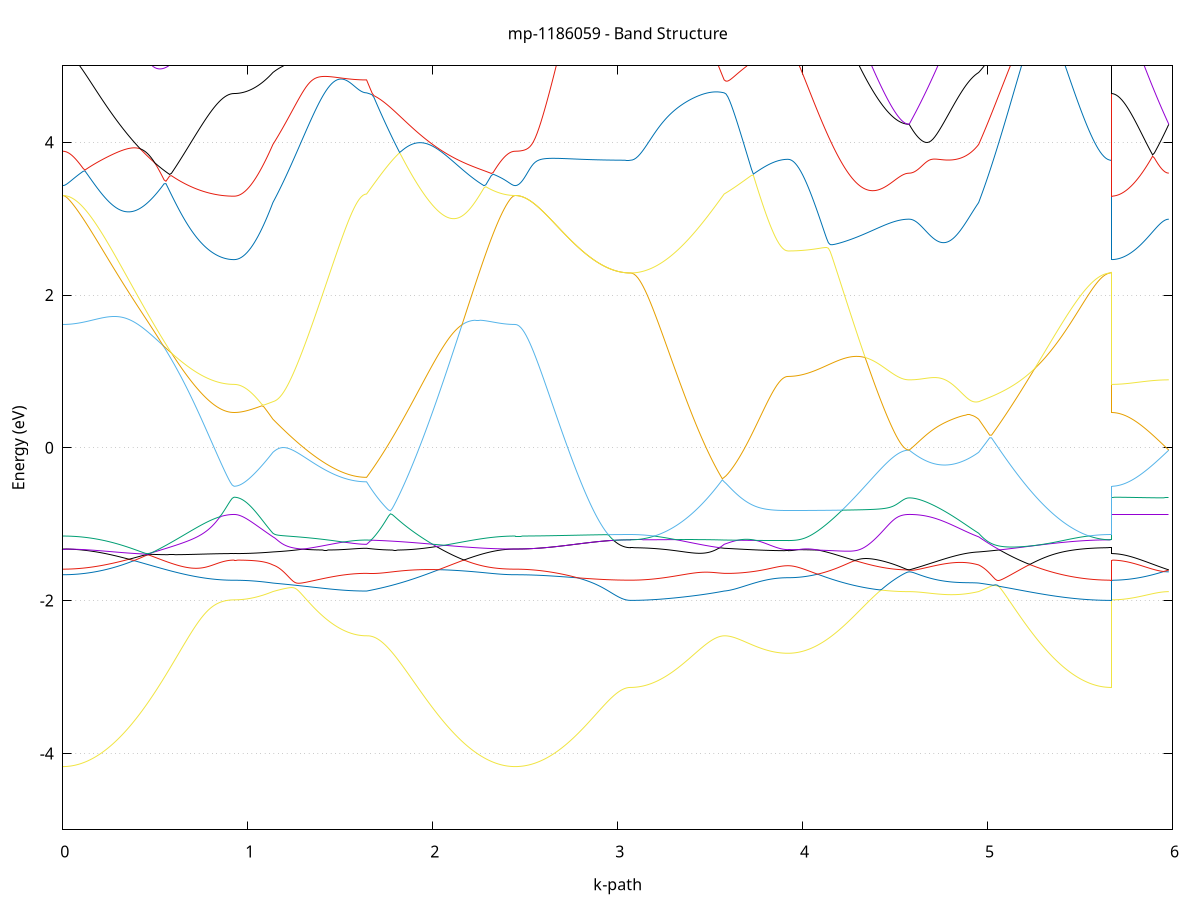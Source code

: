 set title 'mp-1186059 - Band Structure'
set xlabel 'k-path'
set ylabel 'Energy (eV)'
set grid y
set yrange [-5:5]
set terminal png size 800,600
set output 'mp-1186059_bands_gnuplot.png'
plot '-' using 1:2 with lines notitle, '-' using 1:2 with lines notitle, '-' using 1:2 with lines notitle, '-' using 1:2 with lines notitle, '-' using 1:2 with lines notitle, '-' using 1:2 with lines notitle, '-' using 1:2 with lines notitle, '-' using 1:2 with lines notitle, '-' using 1:2 with lines notitle, '-' using 1:2 with lines notitle, '-' using 1:2 with lines notitle, '-' using 1:2 with lines notitle, '-' using 1:2 with lines notitle, '-' using 1:2 with lines notitle, '-' using 1:2 with lines notitle, '-' using 1:2 with lines notitle, '-' using 1:2 with lines notitle, '-' using 1:2 with lines notitle, '-' using 1:2 with lines notitle, '-' using 1:2 with lines notitle, '-' using 1:2 with lines notitle, '-' using 1:2 with lines notitle, '-' using 1:2 with lines notitle, '-' using 1:2 with lines notitle, '-' using 1:2 with lines notitle, '-' using 1:2 with lines notitle, '-' using 1:2 with lines notitle, '-' using 1:2 with lines notitle, '-' using 1:2 with lines notitle, '-' using 1:2 with lines notitle, '-' using 1:2 with lines notitle, '-' using 1:2 with lines notitle, '-' using 1:2 with lines notitle, '-' using 1:2 with lines notitle, '-' using 1:2 with lines notitle, '-' using 1:2 with lines notitle, '-' using 1:2 with lines notitle, '-' using 1:2 with lines notitle, '-' using 1:2 with lines notitle, '-' using 1:2 with lines notitle, '-' using 1:2 with lines notitle, '-' using 1:2 with lines notitle, '-' using 1:2 with lines notitle, '-' using 1:2 with lines notitle, '-' using 1:2 with lines notitle, '-' using 1:2 with lines notitle, '-' using 1:2 with lines notitle, '-' using 1:2 with lines notitle
0.000000 -35.826751
0.009960 -35.826751
0.019919 -35.826751
0.029879 -35.826751
0.039838 -35.826751
0.049798 -35.826751
0.059757 -35.826751
0.069717 -35.826751
0.079676 -35.826751
0.089636 -35.826751
0.099595 -35.826751
0.109555 -35.826851
0.119514 -35.826851
0.129474 -35.826851
0.139433 -35.826851
0.149393 -35.826851
0.159352 -35.826851
0.169312 -35.826851
0.179271 -35.826851
0.189231 -35.826851
0.199191 -35.826851
0.209150 -35.826951
0.219110 -35.826951
0.229069 -35.826951
0.239029 -35.826951
0.248988 -35.826951
0.258948 -35.826951
0.268907 -35.826951
0.278867 -35.827051
0.288826 -35.827051
0.298786 -35.827051
0.308745 -35.827051
0.318705 -35.827051
0.328664 -35.827051
0.338624 -35.827151
0.348583 -35.827151
0.358543 -35.827151
0.368502 -35.827151
0.378462 -35.827151
0.388421 -35.827251
0.398381 -35.827251
0.408341 -35.827251
0.418300 -35.827251
0.428260 -35.827251
0.438219 -35.827351
0.448179 -35.827351
0.458138 -35.827351
0.468098 -35.827351
0.478057 -35.827351
0.488017 -35.827451
0.497976 -35.827451
0.507936 -35.827451
0.517895 -35.827451
0.527855 -35.827451
0.537814 -35.827551
0.547774 -35.827551
0.557733 -35.827551
0.567693 -35.827551
0.577652 -35.827551
0.587612 -35.827551
0.597572 -35.827651
0.607531 -35.827651
0.617491 -35.827651
0.627450 -35.827651
0.637410 -35.827651
0.647369 -35.827751
0.657329 -35.827751
0.667288 -35.827751
0.677248 -35.827751
0.687207 -35.827751
0.697167 -35.827751
0.707126 -35.827751
0.717086 -35.827851
0.727045 -35.827851
0.737005 -35.827851
0.746964 -35.827851
0.756924 -35.827851
0.766883 -35.827851
0.776843 -35.827851
0.786802 -35.827851
0.796762 -35.827851
0.806722 -35.827851
0.816681 -35.827951
0.826641 -35.827951
0.836600 -35.827951
0.846560 -35.827951
0.856519 -35.827951
0.866479 -35.827951
0.876438 -35.827951
0.886398 -35.827951
0.896357 -35.827951
0.906317 -35.827951
0.916276 -35.827951
0.926236 -35.827951
0.926236 -35.827951
0.936227 -35.827951
0.946218 -35.827951
0.956209 -35.827951
0.966200 -35.827951
0.976191 -35.827951
0.986182 -35.827951
0.996174 -35.827951
1.006165 -35.827951
1.016156 -35.827951
1.026147 -35.827951
1.036138 -35.827951
1.046129 -35.827851
1.056120 -35.827851
1.066111 -35.827851
1.076102 -35.827851
1.086093 -35.827851
1.096085 -35.827851
1.106076 -35.827851
1.116067 -35.827851
1.126058 -35.827851
1.136049 -35.827751
1.136049 -35.827751
1.145982 -35.827751
1.155915 -35.827751
1.165848 -35.827751
1.175781 -35.827751
1.185714 -35.827751
1.195647 -35.827751
1.205581 -35.827751
1.215514 -35.827751
1.225447 -35.827751
1.235380 -35.827751
1.245313 -35.827751
1.255246 -35.827751
1.265179 -35.827751
1.275112 -35.827751
1.285045 -35.827851
1.294978 -35.827851
1.304911 -35.827851
1.314844 -35.827851
1.324778 -35.827851
1.334711 -35.827851
1.344644 -35.827851
1.354577 -35.827851
1.364510 -35.827851
1.374443 -35.827851
1.384376 -35.827851
1.394309 -35.827851
1.404242 -35.827851
1.414175 -35.827851
1.424108 -35.827851
1.434042 -35.827851
1.443975 -35.827851
1.453908 -35.827851
1.463841 -35.827851
1.473774 -35.827851
1.483707 -35.827851
1.493640 -35.827851
1.503573 -35.827851
1.513506 -35.827851
1.523439 -35.827851
1.533372 -35.827851
1.543305 -35.827851
1.553239 -35.827851
1.563172 -35.827851
1.573105 -35.827851
1.583038 -35.827851
1.592971 -35.827851
1.602904 -35.827851
1.612837 -35.827851
1.622770 -35.827851
1.632703 -35.827851
1.642636 -35.827851
1.642636 -35.827851
1.652554 -35.827851
1.662471 -35.827851
1.672388 -35.827851
1.682306 -35.827851
1.692223 -35.827851
1.702141 -35.827951
1.712058 -35.827951
1.721975 -35.827951
1.731893 -35.827951
1.741810 -35.827951
1.751728 -35.827951
1.761645 -35.827951
1.771562 -35.827951
1.781480 -35.827951
1.791397 -35.827951
1.801314 -35.827951
1.811232 -35.827951
1.821149 -35.827951
1.831067 -35.827951
1.840984 -35.827951
1.850901 -35.827951
1.860819 -35.827951
1.870736 -35.827951
1.880654 -35.827951
1.890571 -35.827851
1.900488 -35.827851
1.910406 -35.827851
1.920323 -35.827851
1.930240 -35.827851
1.940158 -35.827851
1.950075 -35.827751
1.959993 -35.827751
1.969910 -35.827751
1.979827 -35.827751
1.989745 -35.827751
1.999662 -35.827651
2.009579 -35.827651
2.019497 -35.827651
2.029414 -35.827651
2.039332 -35.827551
2.049249 -35.827551
2.059166 -35.827551
2.069084 -35.827551
2.079001 -35.827451
2.088919 -35.827451
2.098836 -35.827451
2.108753 -35.827351
2.118671 -35.827351
2.128588 -35.827351
2.138505 -35.827351
2.148423 -35.827251
2.158340 -35.827251
2.168258 -35.827251
2.178175 -35.827151
2.188092 -35.827151
2.198010 -35.827151
2.207927 -35.827151
2.217844 -35.827051
2.227762 -35.827051
2.237679 -35.827051
2.247597 -35.827051
2.257514 -35.826951
2.267431 -35.826951
2.277349 -35.826951
2.287266 -35.826951
2.297184 -35.826951
2.307101 -35.826851
2.317018 -35.826851
2.326936 -35.826851
2.336853 -35.826851
2.346770 -35.826851
2.356688 -35.826851
2.366605 -35.826851
2.376523 -35.826751
2.386440 -35.826751
2.396357 -35.826751
2.406275 -35.826751
2.416192 -35.826751
2.426109 -35.826751
2.436027 -35.826751
2.445944 -35.826751
2.445944 -35.826751
2.455840 -35.826751
2.465736 -35.826751
2.475632 -35.826751
2.485528 -35.826751
2.495423 -35.826751
2.505319 -35.826751
2.515215 -35.826751
2.525111 -35.826751
2.535007 -35.826751
2.544902 -35.826751
2.554798 -35.826751
2.564694 -35.826751
2.574590 -35.826751
2.584486 -35.826751
2.594381 -35.826751
2.604277 -35.826751
2.614173 -35.826751
2.624069 -35.826751
2.633965 -35.826751
2.643861 -35.826751
2.653756 -35.826751
2.663652 -35.826751
2.673548 -35.826751
2.683444 -35.826751
2.693340 -35.826751
2.703235 -35.826751
2.713131 -35.826751
2.723027 -35.826751
2.732923 -35.826751
2.742819 -35.826751
2.752714 -35.826751
2.762610 -35.826751
2.772506 -35.826751
2.782402 -35.826751
2.792298 -35.826751
2.802194 -35.826751
2.812089 -35.826751
2.821985 -35.826751
2.831881 -35.826751
2.841777 -35.826751
2.851673 -35.826751
2.861568 -35.826751
2.871464 -35.826751
2.881360 -35.826751
2.891256 -35.826751
2.901152 -35.826751
2.911048 -35.826751
2.920943 -35.826751
2.930839 -35.826751
2.940735 -35.826751
2.950631 -35.826751
2.960527 -35.826751
2.970422 -35.826751
2.980318 -35.826751
2.990214 -35.826751
3.000110 -35.826751
3.010006 -35.826751
3.019901 -35.826751
3.029797 -35.826751
3.039693 -35.826751
3.049589 -35.826751
3.059485 -35.826751
3.069381 -35.826751
3.069381 -35.826751
3.079314 -35.826751
3.089247 -35.826751
3.099180 -35.826751
3.109113 -35.826751
3.119046 -35.826751
3.128979 -35.826851
3.138912 -35.826851
3.148845 -35.826851
3.158778 -35.826851
3.168711 -35.826851
3.178644 -35.826851
3.188578 -35.826851
3.198511 -35.826851
3.208444 -35.826951
3.218377 -35.826951
3.228310 -35.826951
3.238243 -35.826951
3.248176 -35.826951
3.258109 -35.827051
3.268042 -35.827051
3.277975 -35.827051
3.287908 -35.827051
3.297842 -35.827151
3.307775 -35.827151
3.317708 -35.827151
3.327641 -35.827151
3.337574 -35.827251
3.347507 -35.827251
3.357440 -35.827251
3.367373 -35.827251
3.377306 -35.827351
3.387239 -35.827351
3.397172 -35.827351
3.407105 -35.827451
3.417039 -35.827451
3.426972 -35.827451
3.436905 -35.827451
3.446838 -35.827551
3.456771 -35.827551
3.466704 -35.827551
3.476637 -35.827551
3.486570 -35.827651
3.496503 -35.827651
3.506436 -35.827651
3.516369 -35.827651
3.526303 -35.827751
3.536236 -35.827751
3.546169 -35.827751
3.556102 -35.827751
3.566035 -35.827851
3.575968 -35.827851
3.575968 -35.827851
3.585831 -35.827851
3.595695 -35.827851
3.605558 -35.827851
3.615422 -35.827851
3.625286 -35.827851
3.635149 -35.827851
3.645013 -35.827851
3.654876 -35.827851
3.664740 -35.827851
3.674603 -35.827851
3.684467 -35.827851
3.694330 -35.827951
3.704194 -35.827951
3.714057 -35.827951
3.723921 -35.827951
3.733784 -35.827951
3.743648 -35.827951
3.753511 -35.827951
3.763375 -35.827951
3.773238 -35.827951
3.783102 -35.827951
3.792965 -35.827951
3.802829 -35.827951
3.812692 -35.827951
3.822556 -35.827951
3.832419 -35.827951
3.842283 -35.827951
3.852146 -35.827951
3.862010 -35.827951
3.871873 -35.827951
3.881737 -35.827951
3.891600 -35.827951
3.901464 -35.827951
3.911327 -35.827951
3.921191 -35.827951
3.921191 -35.827951
3.931114 -35.827951
3.941038 -35.827951
3.950961 -35.827951
3.960885 -35.827951
3.970808 -35.827951
3.980732 -35.827951
3.990655 -35.827951
4.000579 -35.827951
4.010502 -35.827951
4.020425 -35.827951
4.030349 -35.827951
4.040272 -35.827951
4.050196 -35.827951
4.060119 -35.827951
4.070043 -35.827951
4.079966 -35.827951
4.089890 -35.827951
4.099813 -35.827951
4.109737 -35.827951
4.119660 -35.827951
4.129583 -35.827951
4.139507 -35.827951
4.149430 -35.827951
4.159354 -35.827951
4.169277 -35.827951
4.179201 -35.827951
4.189124 -35.827951
4.199048 -35.827951
4.208971 -35.827951
4.218894 -35.827951
4.228818 -35.827951
4.238741 -35.827951
4.248665 -35.827951
4.258588 -35.827951
4.268512 -35.827951
4.278435 -35.827951
4.288359 -35.827951
4.298282 -35.827951
4.308206 -35.827951
4.318129 -35.827951
4.328052 -35.827951
4.337976 -35.827951
4.347899 -35.827951
4.357823 -35.827951
4.367746 -35.827951
4.377670 -35.827951
4.387593 -35.827951
4.397517 -35.827951
4.407440 -35.827951
4.417363 -35.827951
4.427287 -35.827951
4.437210 -35.827951
4.447134 -35.827951
4.457057 -35.827951
4.466981 -35.827951
4.476904 -35.827951
4.486828 -35.827951
4.496751 -35.827951
4.506675 -35.827951
4.516598 -35.827951
4.526521 -35.827951
4.536445 -35.827951
4.546368 -35.827951
4.556292 -35.827951
4.566215 -35.827951
4.576139 -35.827951
4.576139 -35.827951
4.586027 -35.827951
4.595915 -35.827951
4.605803 -35.827951
4.615692 -35.827951
4.625580 -35.827951
4.635468 -35.827951
4.645356 -35.827951
4.655244 -35.827951
4.665133 -35.827951
4.675021 -35.827951
4.684909 -35.827951
4.694797 -35.827951
4.704685 -35.827951
4.714574 -35.827951
4.724462 -35.827951
4.734350 -35.827951
4.744238 -35.827951
4.754127 -35.827951
4.764015 -35.827951
4.773903 -35.827851
4.783791 -35.827851
4.793679 -35.827851
4.803568 -35.827851
4.813456 -35.827851
4.823344 -35.827851
4.833232 -35.827851
4.843120 -35.827851
4.853009 -35.827851
4.862897 -35.827851
4.872785 -35.827851
4.882673 -35.827851
4.892562 -35.827851
4.902450 -35.827851
4.912338 -35.827851
4.922226 -35.827851
4.932114 -35.827851
4.942003 -35.827751
4.951891 -35.827751
4.951891 -35.827751
4.961841 -35.827751
4.971791 -35.827751
4.981742 -35.827751
4.991692 -35.827751
5.001642 -35.827751
5.011593 -35.827751
5.021543 -35.827651
5.031493 -35.827651
5.041444 -35.827651
5.051394 -35.827651
5.061344 -35.827651
5.071295 -35.827651
5.081245 -35.827551
5.091195 -35.827551
5.101146 -35.827551
5.111096 -35.827551
5.121046 -35.827551
5.130997 -35.827451
5.140947 -35.827451
5.150897 -35.827451
5.160847 -35.827451
5.170798 -35.827451
5.180748 -35.827451
5.190698 -35.827351
5.200649 -35.827351
5.210599 -35.827351
5.220549 -35.827351
5.230500 -35.827351
5.240450 -35.827251
5.250400 -35.827251
5.260351 -35.827251
5.270301 -35.827251
5.280251 -35.827251
5.290202 -35.827151
5.300152 -35.827151
5.310102 -35.827151
5.320053 -35.827151
5.330003 -35.827151
5.339953 -35.827051
5.349904 -35.827051
5.359854 -35.827051
5.369804 -35.827051
5.379754 -35.827051
5.389705 -35.827051
5.399655 -35.827051
5.409605 -35.826951
5.419556 -35.826951
5.429506 -35.826951
5.439456 -35.826951
5.449407 -35.826951
5.459357 -35.826951
5.469307 -35.826951
5.479258 -35.826851
5.489208 -35.826851
5.499158 -35.826851
5.509109 -35.826851
5.519059 -35.826851
5.529009 -35.826851
5.538960 -35.826851
5.548910 -35.826851
5.558860 -35.826851
5.568810 -35.826851
5.578761 -35.826851
5.588711 -35.826751
5.598661 -35.826751
5.608612 -35.826751
5.618562 -35.826751
5.628512 -35.826751
5.638463 -35.826751
5.648413 -35.826751
5.658363 -35.826751
5.668314 -35.826751
5.668314 -35.827951
5.678055 -35.827951
5.687796 -35.827951
5.697537 -35.827951
5.707278 -35.827951
5.717020 -35.827951
5.726761 -35.827951
5.736502 -35.827951
5.746243 -35.827951
5.755984 -35.827951
5.765726 -35.827951
5.775467 -35.827951
5.785208 -35.827951
5.794949 -35.827951
5.804690 -35.827951
5.814432 -35.827951
5.824173 -35.827951
5.833914 -35.827951
5.843655 -35.827951
5.853396 -35.827951
5.863137 -35.827951
5.872879 -35.827951
5.882620 -35.827951
5.892361 -35.827951
5.902102 -35.827951
5.911843 -35.827951
5.921585 -35.827951
5.931326 -35.827951
5.941067 -35.827951
5.950808 -35.827951
5.960549 -35.827951
5.970291 -35.827951
5.980032 -35.827951
e
0.000000 -35.826751
0.009960 -35.826751
0.019919 -35.826751
0.029879 -35.826751
0.039838 -35.826751
0.049798 -35.826751
0.059757 -35.826751
0.069717 -35.826751
0.079676 -35.826751
0.089636 -35.826751
0.099595 -35.826751
0.109555 -35.826751
0.119514 -35.826851
0.129474 -35.826851
0.139433 -35.826851
0.149393 -35.826851
0.159352 -35.826851
0.169312 -35.826851
0.179271 -35.826851
0.189231 -35.826851
0.199191 -35.826851
0.209150 -35.826851
0.219110 -35.826851
0.229069 -35.826951
0.239029 -35.826951
0.248988 -35.826951
0.258948 -35.826951
0.268907 -35.826951
0.278867 -35.826951
0.288826 -35.826951
0.298786 -35.827051
0.308745 -35.827051
0.318705 -35.827051
0.328664 -35.827051
0.338624 -35.827051
0.348583 -35.827051
0.358543 -35.827151
0.368502 -35.827151
0.378462 -35.827151
0.388421 -35.827151
0.398381 -35.827151
0.408341 -35.827151
0.418300 -35.827251
0.428260 -35.827251
0.438219 -35.827251
0.448179 -35.827251
0.458138 -35.827251
0.468098 -35.827351
0.478057 -35.827351
0.488017 -35.827351
0.497976 -35.827351
0.507936 -35.827351
0.517895 -35.827451
0.527855 -35.827451
0.537814 -35.827451
0.547774 -35.827451
0.557733 -35.827451
0.567693 -35.827551
0.577652 -35.827551
0.587612 -35.827551
0.597572 -35.827551
0.607531 -35.827551
0.617491 -35.827651
0.627450 -35.827651
0.637410 -35.827651
0.647369 -35.827651
0.657329 -35.827651
0.667288 -35.827651
0.677248 -35.827751
0.687207 -35.827751
0.697167 -35.827751
0.707126 -35.827751
0.717086 -35.827751
0.727045 -35.827751
0.737005 -35.827751
0.746964 -35.827851
0.756924 -35.827851
0.766883 -35.827851
0.776843 -35.827851
0.786802 -35.827851
0.796762 -35.827851
0.806722 -35.827851
0.816681 -35.827851
0.826641 -35.827851
0.836600 -35.827851
0.846560 -35.827951
0.856519 -35.827951
0.866479 -35.827951
0.876438 -35.827951
0.886398 -35.827951
0.896357 -35.827951
0.906317 -35.827951
0.916276 -35.827951
0.926236 -35.827951
0.926236 -35.827951
0.936227 -35.827951
0.946218 -35.827951
0.956209 -35.827951
0.966200 -35.827951
0.976191 -35.827951
0.986182 -35.827951
0.996174 -35.827951
1.006165 -35.827951
1.016156 -35.827951
1.026147 -35.827851
1.036138 -35.827851
1.046129 -35.827851
1.056120 -35.827851
1.066111 -35.827851
1.076102 -35.827851
1.086093 -35.827851
1.096085 -35.827851
1.106076 -35.827851
1.116067 -35.827851
1.126058 -35.827851
1.136049 -35.827751
1.136049 -35.827751
1.145982 -35.827751
1.155915 -35.827751
1.165848 -35.827751
1.175781 -35.827751
1.185714 -35.827651
1.195647 -35.827651
1.205581 -35.827651
1.215514 -35.827551
1.225447 -35.827551
1.235380 -35.827551
1.245313 -35.827551
1.255246 -35.827451
1.265179 -35.827451
1.275112 -35.827451
1.285045 -35.827351
1.294978 -35.827351
1.304911 -35.827351
1.314844 -35.827351
1.324778 -35.827251
1.334711 -35.827251
1.344644 -35.827251
1.354577 -35.827151
1.364510 -35.827151
1.374443 -35.827151
1.384376 -35.827051
1.394309 -35.827051
1.404242 -35.827051
1.414175 -35.827051
1.424108 -35.826951
1.434042 -35.826951
1.443975 -35.826951
1.453908 -35.826951
1.463841 -35.826851
1.473774 -35.826851
1.483707 -35.826851
1.493640 -35.826851
1.503573 -35.826851
1.513506 -35.826751
1.523439 -35.826751
1.533372 -35.826751
1.543305 -35.826751
1.553239 -35.826751
1.563172 -35.826751
1.573105 -35.826751
1.583038 -35.826651
1.592971 -35.826651
1.602904 -35.826651
1.612837 -35.826651
1.622770 -35.826651
1.632703 -35.826651
1.642636 -35.826651
1.642636 -35.826651
1.652554 -35.826651
1.662471 -35.826651
1.672388 -35.826651
1.682306 -35.826651
1.692223 -35.826651
1.702141 -35.826651
1.712058 -35.826651
1.721975 -35.826651
1.731893 -35.826651
1.741810 -35.826651
1.751728 -35.826651
1.761645 -35.826651
1.771562 -35.826651
1.781480 -35.826651
1.791397 -35.826651
1.801314 -35.826651
1.811232 -35.826651
1.821149 -35.826651
1.831067 -35.826651
1.840984 -35.826651
1.850901 -35.826651
1.860819 -35.826651
1.870736 -35.826651
1.880654 -35.826651
1.890571 -35.826651
1.900488 -35.826651
1.910406 -35.826651
1.920323 -35.826651
1.930240 -35.826651
1.940158 -35.826651
1.950075 -35.826651
1.959993 -35.826651
1.969910 -35.826651
1.979827 -35.826651
1.989745 -35.826651
1.999662 -35.826651
2.009579 -35.826651
2.019497 -35.826651
2.029414 -35.826651
2.039332 -35.826651
2.049249 -35.826651
2.059166 -35.826651
2.069084 -35.826651
2.079001 -35.826651
2.088919 -35.826651
2.098836 -35.826751
2.108753 -35.826751
2.118671 -35.826751
2.128588 -35.826751
2.138505 -35.826751
2.148423 -35.826751
2.158340 -35.826751
2.168258 -35.826751
2.178175 -35.826751
2.188092 -35.826751
2.198010 -35.826751
2.207927 -35.826751
2.217844 -35.826751
2.227762 -35.826751
2.237679 -35.826751
2.247597 -35.826751
2.257514 -35.826751
2.267431 -35.826751
2.277349 -35.826751
2.287266 -35.826751
2.297184 -35.826751
2.307101 -35.826751
2.317018 -35.826751
2.326936 -35.826751
2.336853 -35.826751
2.346770 -35.826751
2.356688 -35.826751
2.366605 -35.826751
2.376523 -35.826751
2.386440 -35.826751
2.396357 -35.826751
2.406275 -35.826751
2.416192 -35.826751
2.426109 -35.826751
2.436027 -35.826751
2.445944 -35.826751
2.445944 -35.826751
2.455840 -35.826751
2.465736 -35.826751
2.475632 -35.826751
2.485528 -35.826751
2.495423 -35.826751
2.505319 -35.826751
2.515215 -35.826751
2.525111 -35.826751
2.535007 -35.826751
2.544902 -35.826751
2.554798 -35.826751
2.564694 -35.826751
2.574590 -35.826751
2.584486 -35.826751
2.594381 -35.826751
2.604277 -35.826751
2.614173 -35.826751
2.624069 -35.826751
2.633965 -35.826751
2.643861 -35.826751
2.653756 -35.826751
2.663652 -35.826751
2.673548 -35.826751
2.683444 -35.826751
2.693340 -35.826751
2.703235 -35.826751
2.713131 -35.826751
2.723027 -35.826751
2.732923 -35.826751
2.742819 -35.826751
2.752714 -35.826751
2.762610 -35.826751
2.772506 -35.826751
2.782402 -35.826751
2.792298 -35.826751
2.802194 -35.826751
2.812089 -35.826751
2.821985 -35.826751
2.831881 -35.826751
2.841777 -35.826751
2.851673 -35.826751
2.861568 -35.826751
2.871464 -35.826751
2.881360 -35.826751
2.891256 -35.826751
2.901152 -35.826751
2.911048 -35.826751
2.920943 -35.826751
2.930839 -35.826751
2.940735 -35.826751
2.950631 -35.826751
2.960527 -35.826751
2.970422 -35.826751
2.980318 -35.826751
2.990214 -35.826751
3.000110 -35.826751
3.010006 -35.826751
3.019901 -35.826751
3.029797 -35.826751
3.039693 -35.826751
3.049589 -35.826751
3.059485 -35.826751
3.069381 -35.826751
3.069381 -35.826751
3.079314 -35.826751
3.089247 -35.826751
3.099180 -35.826751
3.109113 -35.826751
3.119046 -35.826751
3.128979 -35.826751
3.138912 -35.826751
3.148845 -35.826751
3.158778 -35.826751
3.168711 -35.826751
3.178644 -35.826751
3.188578 -35.826751
3.198511 -35.826751
3.208444 -35.826751
3.218377 -35.826751
3.228310 -35.826751
3.238243 -35.826751
3.248176 -35.826751
3.258109 -35.826751
3.268042 -35.826751
3.277975 -35.826751
3.287908 -35.826751
3.297842 -35.826751
3.307775 -35.826751
3.317708 -35.826751
3.327641 -35.826751
3.337574 -35.826751
3.347507 -35.826751
3.357440 -35.826751
3.367373 -35.826751
3.377306 -35.826751
3.387239 -35.826751
3.397172 -35.826751
3.407105 -35.826751
3.417039 -35.826751
3.426972 -35.826751
3.436905 -35.826751
3.446838 -35.826751
3.456771 -35.826751
3.466704 -35.826651
3.476637 -35.826651
3.486570 -35.826651
3.496503 -35.826651
3.506436 -35.826651
3.516369 -35.826651
3.526303 -35.826651
3.536236 -35.826651
3.546169 -35.826651
3.556102 -35.826651
3.566035 -35.826651
3.575968 -35.826651
3.575968 -35.826651
3.585831 -35.826651
3.595695 -35.826651
3.605558 -35.826651
3.615422 -35.826651
3.625286 -35.826651
3.635149 -35.826651
3.645013 -35.826651
3.654876 -35.826651
3.664740 -35.826651
3.674603 -35.826651
3.684467 -35.826651
3.694330 -35.826651
3.704194 -35.826651
3.714057 -35.826651
3.723921 -35.826651
3.733784 -35.826651
3.743648 -35.826651
3.753511 -35.826651
3.763375 -35.826651
3.773238 -35.826651
3.783102 -35.826651
3.792965 -35.826651
3.802829 -35.826651
3.812692 -35.826651
3.822556 -35.826651
3.832419 -35.826651
3.842283 -35.826651
3.852146 -35.826651
3.862010 -35.826651
3.871873 -35.826651
3.881737 -35.826651
3.891600 -35.826651
3.901464 -35.826651
3.911327 -35.826651
3.921191 -35.826651
3.921191 -35.826651
3.931114 -35.826651
3.941038 -35.826651
3.950961 -35.826651
3.960885 -35.826651
3.970808 -35.826651
3.980732 -35.826651
3.990655 -35.826651
4.000579 -35.826751
4.010502 -35.826751
4.020425 -35.826751
4.030349 -35.826751
4.040272 -35.826751
4.050196 -35.826751
4.060119 -35.826751
4.070043 -35.826851
4.079966 -35.826851
4.089890 -35.826851
4.099813 -35.826851
4.109737 -35.826951
4.119660 -35.826951
4.129583 -35.826951
4.139507 -35.826951
4.149430 -35.827051
4.159354 -35.827051
4.169277 -35.827051
4.179201 -35.827051
4.189124 -35.827151
4.199048 -35.827151
4.208971 -35.827151
4.218894 -35.827251
4.228818 -35.827251
4.238741 -35.827251
4.248665 -35.827251
4.258588 -35.827351
4.268512 -35.827351
4.278435 -35.827351
4.288359 -35.827451
4.298282 -35.827451
4.308206 -35.827451
4.318129 -35.827551
4.328052 -35.827551
4.337976 -35.827551
4.347899 -35.827551
4.357823 -35.827651
4.367746 -35.827651
4.377670 -35.827651
4.387593 -35.827651
4.397517 -35.827751
4.407440 -35.827751
4.417363 -35.827751
4.427287 -35.827751
4.437210 -35.827851
4.447134 -35.827851
4.457057 -35.827851
4.466981 -35.827851
4.476904 -35.827851
4.486828 -35.827851
4.496751 -35.827851
4.506675 -35.827951
4.516598 -35.827951
4.526521 -35.827951
4.536445 -35.827951
4.546368 -35.827951
4.556292 -35.827951
4.566215 -35.827951
4.576139 -35.827951
4.576139 -35.827951
4.586027 -35.827951
4.595915 -35.827951
4.605803 -35.827951
4.615692 -35.827951
4.625580 -35.827951
4.635468 -35.827951
4.645356 -35.827951
4.655244 -35.827951
4.665133 -35.827951
4.675021 -35.827951
4.684909 -35.827951
4.694797 -35.827951
4.704685 -35.827951
4.714574 -35.827951
4.724462 -35.827951
4.734350 -35.827951
4.744238 -35.827951
4.754127 -35.827851
4.764015 -35.827851
4.773903 -35.827851
4.783791 -35.827851
4.793679 -35.827851
4.803568 -35.827851
4.813456 -35.827851
4.823344 -35.827851
4.833232 -35.827851
4.843120 -35.827851
4.853009 -35.827851
4.862897 -35.827851
4.872785 -35.827851
4.882673 -35.827851
4.892562 -35.827851
4.902450 -35.827851
4.912338 -35.827851
4.922226 -35.827851
4.932114 -35.827851
4.942003 -35.827751
4.951891 -35.827751
4.951891 -35.827751
4.961841 -35.827751
4.971791 -35.827751
4.981742 -35.827751
4.991692 -35.827751
5.001642 -35.827751
5.011593 -35.827651
5.021543 -35.827651
5.031493 -35.827651
5.041444 -35.827651
5.051394 -35.827651
5.061344 -35.827651
5.071295 -35.827551
5.081245 -35.827551
5.091195 -35.827551
5.101146 -35.827551
5.111096 -35.827551
5.121046 -35.827451
5.130997 -35.827451
5.140947 -35.827451
5.150897 -35.827451
5.160847 -35.827451
5.170798 -35.827351
5.180748 -35.827351
5.190698 -35.827351
5.200649 -35.827351
5.210599 -35.827351
5.220549 -35.827251
5.230500 -35.827251
5.240450 -35.827251
5.250400 -35.827251
5.260351 -35.827251
5.270301 -35.827151
5.280251 -35.827151
5.290202 -35.827151
5.300152 -35.827151
5.310102 -35.827151
5.320053 -35.827151
5.330003 -35.827051
5.339953 -35.827051
5.349904 -35.827051
5.359854 -35.827051
5.369804 -35.827051
5.379754 -35.827051
5.389705 -35.826951
5.399655 -35.826951
5.409605 -35.826951
5.419556 -35.826951
5.429506 -35.826951
5.439456 -35.826951
5.449407 -35.826951
5.459357 -35.826951
5.469307 -35.826851
5.479258 -35.826851
5.489208 -35.826851
5.499158 -35.826851
5.509109 -35.826851
5.519059 -35.826851
5.529009 -35.826851
5.538960 -35.826851
5.548910 -35.826851
5.558860 -35.826851
5.568810 -35.826851
5.578761 -35.826851
5.588711 -35.826751
5.598661 -35.826751
5.608612 -35.826751
5.618562 -35.826751
5.628512 -35.826751
5.638463 -35.826751
5.648413 -35.826751
5.658363 -35.826751
5.668314 -35.826751
5.668314 -35.827951
5.678055 -35.827951
5.687796 -35.827951
5.697537 -35.827951
5.707278 -35.827951
5.717020 -35.827951
5.726761 -35.827951
5.736502 -35.827951
5.746243 -35.827951
5.755984 -35.827951
5.765726 -35.827951
5.775467 -35.827951
5.785208 -35.827951
5.794949 -35.827951
5.804690 -35.827951
5.814432 -35.827951
5.824173 -35.827951
5.833914 -35.827951
5.843655 -35.827951
5.853396 -35.827951
5.863137 -35.827951
5.872879 -35.827951
5.882620 -35.827951
5.892361 -35.827951
5.902102 -35.827951
5.911843 -35.827951
5.921585 -35.827951
5.931326 -35.827951
5.941067 -35.827951
5.950808 -35.827951
5.960549 -35.827951
5.970291 -35.827951
5.980032 -35.827951
e
0.000000 -35.824251
0.009960 -35.824251
0.019919 -35.824251
0.029879 -35.824251
0.039838 -35.824251
0.049798 -35.824251
0.059757 -35.824251
0.069717 -35.824251
0.079676 -35.824251
0.089636 -35.824251
0.099595 -35.824251
0.109555 -35.824251
0.119514 -35.824251
0.129474 -35.824251
0.139433 -35.824251
0.149393 -35.824251
0.159352 -35.824251
0.169312 -35.824251
0.179271 -35.824251
0.189231 -35.824251
0.199191 -35.824251
0.209150 -35.824251
0.219110 -35.824251
0.229069 -35.824251
0.239029 -35.824251
0.248988 -35.824251
0.258948 -35.824251
0.268907 -35.824251
0.278867 -35.824251
0.288826 -35.824251
0.298786 -35.824251
0.308745 -35.824151
0.318705 -35.824151
0.328664 -35.824151
0.338624 -35.824151
0.348583 -35.824151
0.358543 -35.824151
0.368502 -35.824151
0.378462 -35.824151
0.388421 -35.824151
0.398381 -35.824151
0.408341 -35.824151
0.418300 -35.824151
0.428260 -35.824151
0.438219 -35.824151
0.448179 -35.824151
0.458138 -35.824151
0.468098 -35.824151
0.478057 -35.824151
0.488017 -35.824151
0.497976 -35.824151
0.507936 -35.824151
0.517895 -35.824151
0.527855 -35.824151
0.537814 -35.824151
0.547774 -35.824151
0.557733 -35.824151
0.567693 -35.824151
0.577652 -35.824151
0.587612 -35.824151
0.597572 -35.824151
0.607531 -35.824151
0.617491 -35.824151
0.627450 -35.824151
0.637410 -35.824151
0.647369 -35.824151
0.657329 -35.824151
0.667288 -35.824151
0.677248 -35.824151
0.687207 -35.824151
0.697167 -35.824151
0.707126 -35.824151
0.717086 -35.824151
0.727045 -35.824051
0.737005 -35.824051
0.746964 -35.824051
0.756924 -35.824051
0.766883 -35.824051
0.776843 -35.824051
0.786802 -35.824051
0.796762 -35.824051
0.806722 -35.824051
0.816681 -35.824051
0.826641 -35.824051
0.836600 -35.824051
0.846560 -35.824051
0.856519 -35.824051
0.866479 -35.824051
0.876438 -35.824051
0.886398 -35.824051
0.896357 -35.824051
0.906317 -35.824051
0.916276 -35.824051
0.926236 -35.824051
0.926236 -35.824051
0.936227 -35.824051
0.946218 -35.824051
0.956209 -35.824051
0.966200 -35.824051
0.976191 -35.824051
0.986182 -35.824051
0.996174 -35.824051
1.006165 -35.824051
1.016156 -35.824051
1.026147 -35.824051
1.036138 -35.824051
1.046129 -35.824051
1.056120 -35.824051
1.066111 -35.824051
1.076102 -35.824051
1.086093 -35.824051
1.096085 -35.824051
1.106076 -35.824051
1.116067 -35.824051
1.126058 -35.824151
1.136049 -35.824151
1.136049 -35.824151
1.145982 -35.824151
1.155915 -35.824151
1.165848 -35.824151
1.175781 -35.824151
1.185714 -35.824151
1.195647 -35.824151
1.205581 -35.824151
1.215514 -35.824151
1.225447 -35.824151
1.235380 -35.824151
1.245313 -35.824151
1.255246 -35.824151
1.265179 -35.824151
1.275112 -35.824151
1.285045 -35.824151
1.294978 -35.824151
1.304911 -35.824151
1.314844 -35.824151
1.324778 -35.824151
1.334711 -35.824151
1.344644 -35.824151
1.354577 -35.824151
1.364510 -35.824151
1.374443 -35.824151
1.384376 -35.824151
1.394309 -35.824151
1.404242 -35.824151
1.414175 -35.824151
1.424108 -35.824151
1.434042 -35.824151
1.443975 -35.824151
1.453908 -35.824151
1.463841 -35.824151
1.473774 -35.824151
1.483707 -35.824151
1.493640 -35.824151
1.503573 -35.824151
1.513506 -35.824151
1.523439 -35.824151
1.533372 -35.824151
1.543305 -35.824151
1.553239 -35.824151
1.563172 -35.824151
1.573105 -35.824151
1.583038 -35.824151
1.592971 -35.824151
1.602904 -35.824151
1.612837 -35.824151
1.622770 -35.824151
1.632703 -35.824151
1.642636 -35.824151
1.642636 -35.824151
1.652554 -35.824151
1.662471 -35.824151
1.672388 -35.824151
1.682306 -35.824151
1.692223 -35.824151
1.702141 -35.824151
1.712058 -35.824151
1.721975 -35.824151
1.731893 -35.824151
1.741810 -35.824151
1.751728 -35.824151
1.761645 -35.824151
1.771562 -35.824151
1.781480 -35.824151
1.791397 -35.824151
1.801314 -35.824151
1.811232 -35.824151
1.821149 -35.824151
1.831067 -35.824151
1.840984 -35.824151
1.850901 -35.824151
1.860819 -35.824151
1.870736 -35.824151
1.880654 -35.824151
1.890571 -35.824151
1.900488 -35.824151
1.910406 -35.824151
1.920323 -35.824151
1.930240 -35.824151
1.940158 -35.824151
1.950075 -35.824151
1.959993 -35.824151
1.969910 -35.824151
1.979827 -35.824151
1.989745 -35.824151
1.999662 -35.824151
2.009579 -35.824151
2.019497 -35.824151
2.029414 -35.824151
2.039332 -35.824151
2.049249 -35.824151
2.059166 -35.824151
2.069084 -35.824151
2.079001 -35.824151
2.088919 -35.824151
2.098836 -35.824151
2.108753 -35.824151
2.118671 -35.824151
2.128588 -35.824151
2.138505 -35.824251
2.148423 -35.824251
2.158340 -35.824251
2.168258 -35.824251
2.178175 -35.824251
2.188092 -35.824251
2.198010 -35.824251
2.207927 -35.824251
2.217844 -35.824251
2.227762 -35.824251
2.237679 -35.824251
2.247597 -35.824251
2.257514 -35.824251
2.267431 -35.824251
2.277349 -35.824251
2.287266 -35.824251
2.297184 -35.824251
2.307101 -35.824251
2.317018 -35.824251
2.326936 -35.824251
2.336853 -35.824251
2.346770 -35.824251
2.356688 -35.824251
2.366605 -35.824251
2.376523 -35.824251
2.386440 -35.824251
2.396357 -35.824251
2.406275 -35.824251
2.416192 -35.824251
2.426109 -35.824251
2.436027 -35.824251
2.445944 -35.824251
2.445944 -35.824251
2.455840 -35.824251
2.465736 -35.824251
2.475632 -35.824251
2.485528 -35.824251
2.495423 -35.824251
2.505319 -35.824251
2.515215 -35.824251
2.525111 -35.824251
2.535007 -35.824251
2.544902 -35.824251
2.554798 -35.824251
2.564694 -35.824251
2.574590 -35.824251
2.584486 -35.824251
2.594381 -35.824251
2.604277 -35.824251
2.614173 -35.824251
2.624069 -35.824251
2.633965 -35.824251
2.643861 -35.824251
2.653756 -35.824251
2.663652 -35.824251
2.673548 -35.824251
2.683444 -35.824251
2.693340 -35.824251
2.703235 -35.824251
2.713131 -35.824251
2.723027 -35.824251
2.732923 -35.824251
2.742819 -35.824251
2.752714 -35.824251
2.762610 -35.824251
2.772506 -35.824251
2.782402 -35.824251
2.792298 -35.824251
2.802194 -35.824251
2.812089 -35.824251
2.821985 -35.824251
2.831881 -35.824251
2.841777 -35.824251
2.851673 -35.824251
2.861568 -35.824251
2.871464 -35.824251
2.881360 -35.824251
2.891256 -35.824251
2.901152 -35.824251
2.911048 -35.824251
2.920943 -35.824251
2.930839 -35.824251
2.940735 -35.824251
2.950631 -35.824251
2.960527 -35.824251
2.970422 -35.824251
2.980318 -35.824251
2.990214 -35.824251
3.000110 -35.824251
3.010006 -35.824251
3.019901 -35.824251
3.029797 -35.824251
3.039693 -35.824251
3.049589 -35.824251
3.059485 -35.824251
3.069381 -35.824251
3.069381 -35.824251
3.079314 -35.824251
3.089247 -35.824251
3.099180 -35.824251
3.109113 -35.824251
3.119046 -35.824251
3.128979 -35.824251
3.138912 -35.824251
3.148845 -35.824251
3.158778 -35.824251
3.168711 -35.824251
3.178644 -35.824251
3.188578 -35.824251
3.198511 -35.824251
3.208444 -35.824251
3.218377 -35.824251
3.228310 -35.824251
3.238243 -35.824251
3.248176 -35.824251
3.258109 -35.824251
3.268042 -35.824251
3.277975 -35.824251
3.287908 -35.824251
3.297842 -35.824251
3.307775 -35.824251
3.317708 -35.824251
3.327641 -35.824251
3.337574 -35.824251
3.347507 -35.824251
3.357440 -35.824251
3.367373 -35.824251
3.377306 -35.824251
3.387239 -35.824251
3.397172 -35.824251
3.407105 -35.824151
3.417039 -35.824151
3.426972 -35.824151
3.436905 -35.824151
3.446838 -35.824151
3.456771 -35.824151
3.466704 -35.824151
3.476637 -35.824151
3.486570 -35.824151
3.496503 -35.824151
3.506436 -35.824151
3.516369 -35.824151
3.526303 -35.824151
3.536236 -35.824151
3.546169 -35.824151
3.556102 -35.824151
3.566035 -35.824151
3.575968 -35.824151
3.575968 -35.824151
3.585831 -35.824151
3.595695 -35.824151
3.605558 -35.824151
3.615422 -35.824151
3.625286 -35.824151
3.635149 -35.824151
3.645013 -35.824151
3.654876 -35.824151
3.664740 -35.824151
3.674603 -35.824151
3.684467 -35.824151
3.694330 -35.824151
3.704194 -35.824151
3.714057 -35.824151
3.723921 -35.824151
3.733784 -35.824151
3.743648 -35.824151
3.753511 -35.824151
3.763375 -35.824151
3.773238 -35.824151
3.783102 -35.824151
3.792965 -35.824151
3.802829 -35.824151
3.812692 -35.824151
3.822556 -35.824151
3.832419 -35.824151
3.842283 -35.824151
3.852146 -35.824151
3.862010 -35.824151
3.871873 -35.824151
3.881737 -35.824151
3.891600 -35.824151
3.901464 -35.824151
3.911327 -35.824151
3.921191 -35.824151
3.921191 -35.824151
3.931114 -35.824151
3.941038 -35.824151
3.950961 -35.824151
3.960885 -35.824151
3.970808 -35.824151
3.980732 -35.824151
3.990655 -35.824151
4.000579 -35.824151
4.010502 -35.824151
4.020425 -35.824151
4.030349 -35.824151
4.040272 -35.824151
4.050196 -35.824151
4.060119 -35.824151
4.070043 -35.824151
4.079966 -35.824151
4.089890 -35.824151
4.099813 -35.824151
4.109737 -35.824151
4.119660 -35.824151
4.129583 -35.824151
4.139507 -35.824151
4.149430 -35.824151
4.159354 -35.824151
4.169277 -35.824151
4.179201 -35.824151
4.189124 -35.824151
4.199048 -35.824151
4.208971 -35.824151
4.218894 -35.824151
4.228818 -35.824151
4.238741 -35.824151
4.248665 -35.824151
4.258588 -35.824151
4.268512 -35.824151
4.278435 -35.824151
4.288359 -35.824151
4.298282 -35.824151
4.308206 -35.824151
4.318129 -35.824151
4.328052 -35.824151
4.337976 -35.824151
4.347899 -35.824151
4.357823 -35.824151
4.367746 -35.824151
4.377670 -35.824051
4.387593 -35.824051
4.397517 -35.824051
4.407440 -35.824051
4.417363 -35.824051
4.427287 -35.824051
4.437210 -35.824051
4.447134 -35.824051
4.457057 -35.824051
4.466981 -35.824051
4.476904 -35.824051
4.486828 -35.824051
4.496751 -35.824051
4.506675 -35.824051
4.516598 -35.824051
4.526521 -35.824051
4.536445 -35.824051
4.546368 -35.824051
4.556292 -35.824051
4.566215 -35.824051
4.576139 -35.824051
4.576139 -35.824051
4.586027 -35.824051
4.595915 -35.824051
4.605803 -35.824051
4.615692 -35.824051
4.625580 -35.824051
4.635468 -35.824051
4.645356 -35.824051
4.655244 -35.824051
4.665133 -35.824051
4.675021 -35.824051
4.684909 -35.824051
4.694797 -35.824051
4.704685 -35.824051
4.714574 -35.824051
4.724462 -35.824051
4.734350 -35.824051
4.744238 -35.824051
4.754127 -35.824051
4.764015 -35.824051
4.773903 -35.824051
4.783791 -35.824051
4.793679 -35.824051
4.803568 -35.824051
4.813456 -35.824051
4.823344 -35.824051
4.833232 -35.824051
4.843120 -35.824051
4.853009 -35.824051
4.862897 -35.824051
4.872785 -35.824051
4.882673 -35.824051
4.892562 -35.824051
4.902450 -35.824051
4.912338 -35.824051
4.922226 -35.824051
4.932114 -35.824151
4.942003 -35.824151
4.951891 -35.824151
4.951891 -35.824151
4.961841 -35.824151
4.971791 -35.824151
4.981742 -35.824151
4.991692 -35.824151
5.001642 -35.824151
5.011593 -35.824151
5.021543 -35.824151
5.031493 -35.824151
5.041444 -35.824151
5.051394 -35.824151
5.061344 -35.824151
5.071295 -35.824151
5.081245 -35.824151
5.091195 -35.824151
5.101146 -35.824151
5.111096 -35.824151
5.121046 -35.824151
5.130997 -35.824151
5.140947 -35.824151
5.150897 -35.824151
5.160847 -35.824151
5.170798 -35.824151
5.180748 -35.824151
5.190698 -35.824151
5.200649 -35.824151
5.210599 -35.824151
5.220549 -35.824151
5.230500 -35.824151
5.240450 -35.824151
5.250400 -35.824151
5.260351 -35.824151
5.270301 -35.824151
5.280251 -35.824151
5.290202 -35.824151
5.300152 -35.824151
5.310102 -35.824151
5.320053 -35.824151
5.330003 -35.824151
5.339953 -35.824151
5.349904 -35.824151
5.359854 -35.824251
5.369804 -35.824251
5.379754 -35.824251
5.389705 -35.824251
5.399655 -35.824251
5.409605 -35.824251
5.419556 -35.824251
5.429506 -35.824251
5.439456 -35.824251
5.449407 -35.824251
5.459357 -35.824251
5.469307 -35.824251
5.479258 -35.824251
5.489208 -35.824251
5.499158 -35.824251
5.509109 -35.824251
5.519059 -35.824251
5.529009 -35.824251
5.538960 -35.824251
5.548910 -35.824251
5.558860 -35.824251
5.568810 -35.824251
5.578761 -35.824251
5.588711 -35.824251
5.598661 -35.824251
5.608612 -35.824251
5.618562 -35.824251
5.628512 -35.824251
5.638463 -35.824251
5.648413 -35.824251
5.658363 -35.824251
5.668314 -35.824251
5.668314 -35.824051
5.678055 -35.824051
5.687796 -35.824051
5.697537 -35.824051
5.707278 -35.824051
5.717020 -35.824051
5.726761 -35.824051
5.736502 -35.824051
5.746243 -35.824051
5.755984 -35.824051
5.765726 -35.824051
5.775467 -35.824051
5.785208 -35.824051
5.794949 -35.824051
5.804690 -35.824051
5.814432 -35.824051
5.824173 -35.824051
5.833914 -35.824051
5.843655 -35.824051
5.853396 -35.824051
5.863137 -35.824051
5.872879 -35.824051
5.882620 -35.824051
5.892361 -35.824051
5.902102 -35.824051
5.911843 -35.824051
5.921585 -35.824051
5.931326 -35.824051
5.941067 -35.824051
5.950808 -35.824051
5.960549 -35.824051
5.970291 -35.824051
5.980032 -35.824051
e
0.000000 -24.290151
0.009960 -24.290151
0.019919 -24.290151
0.029879 -24.290151
0.039838 -24.290251
0.049798 -24.290251
0.059757 -24.290251
0.069717 -24.290351
0.079676 -24.290351
0.089636 -24.290451
0.099595 -24.290451
0.109555 -24.290551
0.119514 -24.290551
0.129474 -24.290651
0.139433 -24.290751
0.149393 -24.290851
0.159352 -24.290851
0.169312 -24.290951
0.179271 -24.291051
0.189231 -24.291151
0.199191 -24.291251
0.209150 -24.291351
0.219110 -24.291451
0.229069 -24.291651
0.239029 -24.291751
0.248988 -24.291851
0.258948 -24.291951
0.268907 -24.292151
0.278867 -24.292251
0.288826 -24.292351
0.298786 -24.292551
0.308745 -24.292651
0.318705 -24.292751
0.328664 -24.292951
0.338624 -24.293051
0.348583 -24.293251
0.358543 -24.293351
0.368502 -24.293551
0.378462 -24.293651
0.388421 -24.293851
0.398381 -24.294051
0.408341 -24.294151
0.418300 -24.294351
0.428260 -24.294451
0.438219 -24.294651
0.448179 -24.294751
0.458138 -24.294951
0.468098 -24.295151
0.478057 -24.295251
0.488017 -24.295451
0.497976 -24.295551
0.507936 -24.295751
0.517895 -24.295851
0.527855 -24.296051
0.537814 -24.296151
0.547774 -24.296351
0.557733 -24.296451
0.567693 -24.296651
0.577652 -24.296751
0.587612 -24.296951
0.597572 -24.297051
0.607531 -24.297251
0.617491 -24.297351
0.627450 -24.297451
0.637410 -24.297551
0.647369 -24.297751
0.657329 -24.297851
0.667288 -24.297951
0.677248 -24.298051
0.687207 -24.298151
0.697167 -24.298351
0.707126 -24.298451
0.717086 -24.298551
0.727045 -24.298651
0.737005 -24.298651
0.746964 -24.298751
0.756924 -24.298851
0.766883 -24.298951
0.776843 -24.299051
0.786802 -24.299051
0.796762 -24.299151
0.806722 -24.299251
0.816681 -24.299251
0.826641 -24.299351
0.836600 -24.299351
0.846560 -24.299451
0.856519 -24.299451
0.866479 -24.299451
0.876438 -24.299551
0.886398 -24.299551
0.896357 -24.299551
0.906317 -24.299551
0.916276 -24.299551
0.926236 -24.299551
0.926236 -24.299551
0.936227 -24.299551
0.946218 -24.299551
0.956209 -24.299451
0.966200 -24.299351
0.976191 -24.299251
0.986182 -24.299051
0.996174 -24.298851
1.006165 -24.298651
1.016156 -24.298351
1.026147 -24.298151
1.036138 -24.297751
1.046129 -24.297451
1.056120 -24.297051
1.066111 -24.296651
1.076102 -24.296551
1.086093 -24.296551
1.096085 -24.296451
1.106076 -24.296451
1.116067 -24.296351
1.126058 -24.296251
1.136049 -24.296251
1.136049 -24.296251
1.145982 -24.296151
1.155915 -24.296151
1.165848 -24.296051
1.175781 -24.295951
1.185714 -24.295851
1.195647 -24.295751
1.205581 -24.295551
1.215514 -24.295451
1.225447 -24.295251
1.235380 -24.295051
1.245313 -24.294851
1.255246 -24.294651
1.265179 -24.294451
1.275112 -24.294151
1.285045 -24.293951
1.294978 -24.293651
1.304911 -24.293351
1.314844 -24.293051
1.324778 -24.292751
1.334711 -24.292451
1.344644 -24.292051
1.354577 -24.291751
1.364510 -24.291351
1.374443 -24.290951
1.384376 -24.290551
1.394309 -24.290151
1.404242 -24.289751
1.414175 -24.289351
1.424108 -24.288851
1.434042 -24.288451
1.443975 -24.287951
1.453908 -24.287551
1.463841 -24.287051
1.473774 -24.286551
1.483707 -24.286051
1.493640 -24.285551
1.503573 -24.285051
1.513506 -24.284451
1.523439 -24.283951
1.533372 -24.283451
1.543305 -24.282851
1.553239 -24.282251
1.563172 -24.281751
1.573105 -24.281151
1.583038 -24.280551
1.592971 -24.279951
1.602904 -24.279451
1.612837 -24.278851
1.622770 -24.278251
1.632703 -24.277651
1.642636 -24.277251
1.642636 -24.277251
1.652554 -24.276751
1.662471 -24.276251
1.672388 -24.275751
1.682306 -24.275251
1.692223 -24.274751
1.702141 -24.274151
1.712058 -24.273651
1.721975 -24.273151
1.731893 -24.272651
1.741810 -24.272051
1.751728 -24.271551
1.761645 -24.271051
1.771562 -24.270451
1.781480 -24.270651
1.791397 -24.271151
1.801314 -24.271751
1.811232 -24.272251
1.821149 -24.272751
1.831067 -24.273251
1.840984 -24.273751
1.850901 -24.274251
1.860819 -24.274751
1.870736 -24.275251
1.880654 -24.275751
1.890571 -24.276151
1.900488 -24.276651
1.910406 -24.277151
1.920323 -24.277551
1.930240 -24.278051
1.940158 -24.278451
1.950075 -24.278951
1.959993 -24.279351
1.969910 -24.279751
1.979827 -24.280151
1.989745 -24.280651
1.999662 -24.281051
2.009579 -24.281451
2.019497 -24.281751
2.029414 -24.282151
2.039332 -24.282551
2.049249 -24.282951
2.059166 -24.283251
2.069084 -24.283651
2.079001 -24.283951
2.088919 -24.284251
2.098836 -24.284551
2.108753 -24.284951
2.118671 -24.285251
2.128588 -24.285551
2.138505 -24.285751
2.148423 -24.286051
2.158340 -24.286351
2.168258 -24.286551
2.178175 -24.286851
2.188092 -24.287051
2.198010 -24.287351
2.207927 -24.287551
2.217844 -24.287751
2.227762 -24.287951
2.237679 -24.288151
2.247597 -24.288351
2.257514 -24.288551
2.267431 -24.288651
2.277349 -24.288851
2.287266 -24.289051
2.297184 -24.289151
2.307101 -24.289251
2.317018 -24.289451
2.326936 -24.289551
2.336853 -24.289651
2.346770 -24.289751
2.356688 -24.289751
2.366605 -24.289851
2.376523 -24.289951
2.386440 -24.290051
2.396357 -24.290051
2.406275 -24.290051
2.416192 -24.290151
2.426109 -24.290151
2.436027 -24.290151
2.445944 -24.290151
2.445944 -24.290151
2.455840 -24.290151
2.465736 -24.290151
2.475632 -24.290151
2.485528 -24.290151
2.495423 -24.290151
2.505319 -24.290151
2.515215 -24.290251
2.525111 -24.290251
2.535007 -24.290251
2.544902 -24.290251
2.554798 -24.290251
2.564694 -24.290251
2.574590 -24.290251
2.584486 -24.290351
2.594381 -24.290351
2.604277 -24.290351
2.614173 -24.290351
2.624069 -24.290451
2.633965 -24.290451
2.643861 -24.290451
2.653756 -24.290451
2.663652 -24.290551
2.673548 -24.290551
2.683444 -24.290551
2.693340 -24.290551
2.703235 -24.290651
2.713131 -24.290651
2.723027 -24.290651
2.732923 -24.290651
2.742819 -24.290751
2.752714 -24.290751
2.762610 -24.290751
2.772506 -24.290851
2.782402 -24.290851
2.792298 -24.290851
2.802194 -24.290951
2.812089 -24.290951
2.821985 -24.290951
2.831881 -24.290951
2.841777 -24.291051
2.851673 -24.291051
2.861568 -24.291051
2.871464 -24.291051
2.881360 -24.291151
2.891256 -24.291151
2.901152 -24.291151
2.911048 -24.291151
2.920943 -24.291251
2.930839 -24.291251
2.940735 -24.291251
2.950631 -24.291251
2.960527 -24.291251
2.970422 -24.291251
2.980318 -24.291351
2.990214 -24.291351
3.000110 -24.291351
3.010006 -24.291351
3.019901 -24.291351
3.029797 -24.291351
3.039693 -24.291351
3.049589 -24.291351
3.059485 -24.291351
3.069381 -24.291351
3.069381 -24.291351
3.079314 -24.291351
3.089247 -24.291351
3.099180 -24.291351
3.109113 -24.291251
3.119046 -24.291251
3.128979 -24.291151
3.138912 -24.291051
3.148845 -24.290951
3.158778 -24.290851
3.168711 -24.290751
3.178644 -24.290651
3.188578 -24.290551
3.198511 -24.290351
3.208444 -24.290251
3.218377 -24.290051
3.228310 -24.289851
3.238243 -24.289651
3.248176 -24.289451
3.258109 -24.289251
3.268042 -24.289051
3.277975 -24.288751
3.287908 -24.288551
3.297842 -24.288251
3.307775 -24.287951
3.317708 -24.287751
3.327641 -24.287451
3.337574 -24.287151
3.347507 -24.286851
3.357440 -24.286451
3.367373 -24.286151
3.377306 -24.285851
3.387239 -24.285451
3.397172 -24.285151
3.407105 -24.284751
3.417039 -24.284351
3.426972 -24.283951
3.436905 -24.283551
3.446838 -24.283151
3.456771 -24.282751
3.466704 -24.282351
3.476637 -24.281951
3.486570 -24.281451
3.496503 -24.281051
3.506436 -24.280551
3.516369 -24.280151
3.526303 -24.279651
3.536236 -24.279151
3.546169 -24.278751
3.556102 -24.278251
3.566035 -24.277751
3.575968 -24.277251
3.575968 -24.277251
3.585831 -24.277051
3.595695 -24.276851
3.605558 -24.276651
3.615422 -24.276351
3.625286 -24.276151
3.635149 -24.275951
3.645013 -24.275751
3.654876 -24.275551
3.664740 -24.275351
3.674603 -24.275151
3.684467 -24.274951
3.694330 -24.274751
3.704194 -24.274551
3.714057 -24.274351
3.723921 -24.274151
3.733784 -24.273951
3.743648 -24.273751
3.753511 -24.273551
3.763375 -24.273351
3.773238 -24.273251
3.783102 -24.273051
3.792965 -24.272851
3.802829 -24.272651
3.812692 -24.272551
3.822556 -24.272351
3.832419 -24.272251
3.842283 -24.272051
3.852146 -24.271951
3.862010 -24.271751
3.871873 -24.271651
3.881737 -24.271551
3.891600 -24.271451
3.901464 -24.271451
3.911327 -24.271351
3.921191 -24.271351
3.921191 -24.271351
3.931114 -24.271451
3.941038 -24.271851
3.950961 -24.272351
3.960885 -24.272951
3.970808 -24.273551
3.980732 -24.274151
3.990655 -24.274851
4.000579 -24.275451
4.010502 -24.276151
4.020425 -24.276751
4.030349 -24.277451
4.040272 -24.278151
4.050196 -24.278751
4.060119 -24.279451
4.070043 -24.280151
4.079966 -24.280751
4.089890 -24.281451
4.099813 -24.282051
4.109737 -24.282751
4.119660 -24.283351
4.129583 -24.283951
4.139507 -24.284651
4.149430 -24.285251
4.159354 -24.285851
4.169277 -24.286451
4.179201 -24.287051
4.189124 -24.287651
4.199048 -24.288151
4.208971 -24.288751
4.218894 -24.289251
4.228818 -24.289851
4.238741 -24.290351
4.248665 -24.290851
4.258588 -24.291351
4.268512 -24.291851
4.278435 -24.292351
4.288359 -24.292851
4.298282 -24.293351
4.308206 -24.293751
4.318129 -24.294151
4.328052 -24.294551
4.337976 -24.294951
4.347899 -24.295351
4.357823 -24.295751
4.367746 -24.296151
4.377670 -24.296451
4.387593 -24.296751
4.397517 -24.297151
4.407440 -24.297451
4.417363 -24.297651
4.427287 -24.297951
4.437210 -24.298151
4.447134 -24.298451
4.457057 -24.298651
4.466981 -24.298851
4.476904 -24.299051
4.486828 -24.299151
4.496751 -24.299351
4.506675 -24.299451
4.516598 -24.299551
4.526521 -24.299651
4.536445 -24.299751
4.546368 -24.299851
4.556292 -24.299851
4.566215 -24.299851
4.576139 -24.299951
4.576139 -24.299951
4.586027 -24.299851
4.595915 -24.299851
4.605803 -24.299851
4.615692 -24.299851
4.625580 -24.299851
4.635468 -24.299751
4.645356 -24.299751
4.655244 -24.299651
4.665133 -24.299651
4.675021 -24.299551
4.684909 -24.299451
4.694797 -24.299351
4.704685 -24.299251
4.714574 -24.299151
4.724462 -24.299051
4.734350 -24.298951
4.744238 -24.298751
4.754127 -24.298651
4.764015 -24.298451
4.773903 -24.298351
4.783791 -24.298151
4.793679 -24.298051
4.803568 -24.297851
4.813456 -24.297651
4.823344 -24.297451
4.833232 -24.297351
4.843120 -24.297151
4.853009 -24.296951
4.862897 -24.296851
4.872785 -24.296751
4.882673 -24.296651
4.892562 -24.296551
4.902450 -24.296451
4.912338 -24.296451
4.922226 -24.296351
4.932114 -24.296351
4.942003 -24.296251
4.951891 -24.296251
4.951891 -24.296251
4.961841 -24.296151
4.971791 -24.296151
4.981742 -24.296051
4.991692 -24.295951
5.001642 -24.295951
5.011593 -24.295851
5.021543 -24.295751
5.031493 -24.295651
5.041444 -24.295651
5.051394 -24.295551
5.061344 -24.295451
5.071295 -24.295351
5.081245 -24.295251
5.091195 -24.295251
5.101146 -24.295151
5.111096 -24.295051
5.121046 -24.294951
5.130997 -24.294851
5.140947 -24.294751
5.150897 -24.294651
5.160847 -24.294551
5.170798 -24.294451
5.180748 -24.294451
5.190698 -24.294351
5.200649 -24.294251
5.210599 -24.294151
5.220549 -24.294051
5.230500 -24.293951
5.240450 -24.293851
5.250400 -24.293751
5.260351 -24.293651
5.270301 -24.293551
5.280251 -24.293451
5.290202 -24.293351
5.300152 -24.293251
5.310102 -24.293251
5.320053 -24.293151
5.330003 -24.293051
5.339953 -24.292951
5.349904 -24.292851
5.359854 -24.292751
5.369804 -24.292651
5.379754 -24.292651
5.389705 -24.292551
5.399655 -24.292451
5.409605 -24.292351
5.419556 -24.292351
5.429506 -24.292251
5.439456 -24.292151
5.449407 -24.292151
5.459357 -24.292051
5.469307 -24.291951
5.479258 -24.291951
5.489208 -24.291851
5.499158 -24.291851
5.509109 -24.291751
5.519059 -24.291751
5.529009 -24.291651
5.538960 -24.291651
5.548910 -24.291551
5.558860 -24.291551
5.568810 -24.291551
5.578761 -24.291451
5.588711 -24.291451
5.598661 -24.291451
5.608612 -24.291451
5.618562 -24.291451
5.628512 -24.291351
5.638463 -24.291351
5.648413 -24.291351
5.658363 -24.291351
5.668314 -24.291351
5.668314 -24.299551
5.678055 -24.299551
5.687796 -24.299551
5.697537 -24.299551
5.707278 -24.299651
5.717020 -24.299651
5.726761 -24.299651
5.736502 -24.299651
5.746243 -24.299651
5.755984 -24.299651
5.765726 -24.299651
5.775467 -24.299651
5.785208 -24.299651
5.794949 -24.299751
5.804690 -24.299751
5.814432 -24.299751
5.824173 -24.299751
5.833914 -24.299751
5.843655 -24.299751
5.853396 -24.299751
5.863137 -24.299851
5.872879 -24.299851
5.882620 -24.299851
5.892361 -24.299851
5.902102 -24.299851
5.911843 -24.299851
5.921585 -24.299851
5.931326 -24.299851
5.941067 -24.299851
5.950808 -24.299851
5.960549 -24.299851
5.970291 -24.299951
5.980032 -24.299951
e
0.000000 -24.290151
0.009960 -24.290151
0.019919 -24.290151
0.029879 -24.290051
0.039838 -24.289951
0.049798 -24.289851
0.059757 -24.289651
0.069717 -24.289451
0.079676 -24.289251
0.089636 -24.289051
0.099595 -24.288751
0.109555 -24.288551
0.119514 -24.288251
0.129474 -24.287851
0.139433 -24.287551
0.149393 -24.287151
0.159352 -24.286751
0.169312 -24.286251
0.179271 -24.285851
0.189231 -24.285351
0.199191 -24.284851
0.209150 -24.284351
0.219110 -24.283751
0.229069 -24.283151
0.239029 -24.282651
0.248988 -24.282051
0.258948 -24.281351
0.268907 -24.280751
0.278867 -24.280051
0.288826 -24.279451
0.298786 -24.278751
0.308745 -24.278051
0.318705 -24.277251
0.328664 -24.276551
0.338624 -24.275851
0.348583 -24.275051
0.358543 -24.274251
0.368502 -24.273551
0.378462 -24.272751
0.388421 -24.271951
0.398381 -24.271151
0.408341 -24.270351
0.418300 -24.269551
0.428260 -24.268751
0.438219 -24.269551
0.448179 -24.270351
0.458138 -24.271251
0.468098 -24.272051
0.478057 -24.272951
0.488017 -24.273751
0.497976 -24.274651
0.507936 -24.275451
0.517895 -24.276351
0.527855 -24.277151
0.537814 -24.277951
0.547774 -24.278751
0.557733 -24.279651
0.567693 -24.280451
0.577652 -24.281251
0.587612 -24.281951
0.597572 -24.282751
0.607531 -24.283551
0.617491 -24.284251
0.627450 -24.285051
0.637410 -24.285751
0.647369 -24.286451
0.657329 -24.287051
0.667288 -24.287751
0.677248 -24.288451
0.687207 -24.289051
0.697167 -24.289651
0.707126 -24.290251
0.717086 -24.290851
0.727045 -24.291351
0.737005 -24.291851
0.746964 -24.292351
0.756924 -24.292851
0.766883 -24.293251
0.776843 -24.293751
0.786802 -24.294151
0.796762 -24.294451
0.806722 -24.294851
0.816681 -24.295151
0.826641 -24.295451
0.836600 -24.295751
0.846560 -24.295951
0.856519 -24.296151
0.866479 -24.296351
0.876438 -24.296551
0.886398 -24.296651
0.896357 -24.296751
0.906317 -24.296851
0.916276 -24.296851
0.926236 -24.296851
0.926236 -24.296851
0.936227 -24.296851
0.946218 -24.296851
0.956209 -24.296851
0.966200 -24.296851
0.976191 -24.296851
0.986182 -24.296851
0.996174 -24.296851
1.006165 -24.296751
1.016156 -24.296751
1.026147 -24.296751
1.036138 -24.296751
1.046129 -24.296651
1.056120 -24.296651
1.066111 -24.296551
1.076102 -24.296251
1.086093 -24.295851
1.096085 -24.295351
1.106076 -24.294851
1.116067 -24.294351
1.126058 -24.293751
1.136049 -24.293251
1.136049 -24.293251
1.145982 -24.292851
1.155915 -24.292351
1.165848 -24.291951
1.175781 -24.291451
1.185714 -24.291051
1.195647 -24.290551
1.205581 -24.290051
1.215514 -24.289551
1.225447 -24.289051
1.235380 -24.288451
1.245313 -24.287951
1.255246 -24.287351
1.265179 -24.286851
1.275112 -24.286251
1.285045 -24.285651
1.294978 -24.285051
1.304911 -24.284551
1.314844 -24.283851
1.324778 -24.283251
1.334711 -24.282651
1.344644 -24.282051
1.354577 -24.281351
1.364510 -24.280751
1.374443 -24.280151
1.384376 -24.279451
1.394309 -24.278751
1.404242 -24.278151
1.414175 -24.277451
1.424108 -24.276751
1.434042 -24.276151
1.443975 -24.275451
1.453908 -24.274751
1.463841 -24.274051
1.473774 -24.273351
1.483707 -24.272751
1.493640 -24.272051
1.503573 -24.271351
1.513506 -24.270651
1.523439 -24.269951
1.533372 -24.269951
1.543305 -24.270651
1.553239 -24.271251
1.563172 -24.271951
1.573105 -24.272551
1.583038 -24.273151
1.592971 -24.273851
1.602904 -24.274451
1.612837 -24.275051
1.622770 -24.275651
1.632703 -24.276251
1.642636 -24.276651
1.642636 -24.276651
1.652554 -24.276151
1.662471 -24.275651
1.672388 -24.275151
1.682306 -24.274651
1.692223 -24.274151
1.702141 -24.273551
1.712058 -24.273051
1.721975 -24.272551
1.731893 -24.272051
1.741810 -24.271451
1.751728 -24.270951
1.761645 -24.270451
1.771562 -24.270151
1.781480 -24.269951
1.791397 -24.269351
1.801314 -24.268851
1.811232 -24.269051
1.821149 -24.269551
1.831067 -24.270051
1.840984 -24.270551
1.850901 -24.271151
1.860819 -24.271651
1.870736 -24.272151
1.880654 -24.272651
1.890571 -24.273151
1.900488 -24.273751
1.910406 -24.274251
1.920323 -24.274751
1.930240 -24.275251
1.940158 -24.275751
1.950075 -24.276251
1.959993 -24.276651
1.969910 -24.277151
1.979827 -24.277651
1.989745 -24.278151
1.999662 -24.278551
2.009579 -24.279051
2.019497 -24.279551
2.029414 -24.279951
2.039332 -24.280451
2.049249 -24.280851
2.059166 -24.281251
2.069084 -24.281651
2.079001 -24.282051
2.088919 -24.282451
2.098836 -24.282851
2.108753 -24.283251
2.118671 -24.283651
2.128588 -24.284051
2.138505 -24.284351
2.148423 -24.284751
2.158340 -24.285051
2.168258 -24.285451
2.178175 -24.285751
2.188092 -24.286051
2.198010 -24.286351
2.207927 -24.286651
2.217844 -24.286951
2.227762 -24.287151
2.237679 -24.287451
2.247597 -24.287651
2.257514 -24.287951
2.267431 -24.288151
2.277349 -24.288351
2.287266 -24.288551
2.297184 -24.288751
2.307101 -24.288951
2.317018 -24.289151
2.326936 -24.289251
2.336853 -24.289451
2.346770 -24.289551
2.356688 -24.289651
2.366605 -24.289751
2.376523 -24.289851
2.386440 -24.289951
2.396357 -24.290051
2.406275 -24.290051
2.416192 -24.290151
2.426109 -24.290151
2.436027 -24.290151
2.445944 -24.290151
2.445944 -24.290151
2.455840 -24.290151
2.465736 -24.290151
2.475632 -24.290151
2.485528 -24.290151
2.495423 -24.290151
2.505319 -24.290151
2.515215 -24.290251
2.525111 -24.290251
2.535007 -24.290251
2.544902 -24.290251
2.554798 -24.290251
2.564694 -24.290251
2.574590 -24.290251
2.584486 -24.290351
2.594381 -24.290351
2.604277 -24.290351
2.614173 -24.290351
2.624069 -24.290451
2.633965 -24.290451
2.643861 -24.290451
2.653756 -24.290451
2.663652 -24.290551
2.673548 -24.290551
2.683444 -24.290551
2.693340 -24.290551
2.703235 -24.290651
2.713131 -24.290651
2.723027 -24.290651
2.732923 -24.290651
2.742819 -24.290751
2.752714 -24.290751
2.762610 -24.290751
2.772506 -24.290851
2.782402 -24.290851
2.792298 -24.290851
2.802194 -24.290951
2.812089 -24.290951
2.821985 -24.290951
2.831881 -24.290951
2.841777 -24.291051
2.851673 -24.291051
2.861568 -24.291051
2.871464 -24.291051
2.881360 -24.291151
2.891256 -24.291151
2.901152 -24.291151
2.911048 -24.291151
2.920943 -24.291251
2.930839 -24.291251
2.940735 -24.291251
2.950631 -24.291251
2.960527 -24.291251
2.970422 -24.291251
2.980318 -24.291351
2.990214 -24.291351
3.000110 -24.291351
3.010006 -24.291351
3.019901 -24.291351
3.029797 -24.291351
3.039693 -24.291351
3.049589 -24.291351
3.059485 -24.291351
3.069381 -24.291351
3.069381 -24.291351
3.079314 -24.291351
3.089247 -24.291351
3.099180 -24.291351
3.109113 -24.291251
3.119046 -24.291251
3.128979 -24.291151
3.138912 -24.291051
3.148845 -24.290951
3.158778 -24.290851
3.168711 -24.290751
3.178644 -24.290551
3.188578 -24.290451
3.198511 -24.290251
3.208444 -24.290151
3.218377 -24.289951
3.228310 -24.289751
3.238243 -24.289551
3.248176 -24.289351
3.258109 -24.289051
3.268042 -24.288851
3.277975 -24.288551
3.287908 -24.288351
3.297842 -24.288051
3.307775 -24.287751
3.317708 -24.287451
3.327641 -24.287151
3.337574 -24.286851
3.347507 -24.286551
3.357440 -24.286151
3.367373 -24.285851
3.377306 -24.285451
3.387239 -24.285151
3.397172 -24.284751
3.407105 -24.284351
3.417039 -24.283951
3.426972 -24.283551
3.436905 -24.283151
3.446838 -24.282751
3.456771 -24.282351
3.466704 -24.281851
3.476637 -24.281451
3.486570 -24.280951
3.496503 -24.280551
3.506436 -24.280051
3.516369 -24.279651
3.526303 -24.279151
3.536236 -24.278651
3.546169 -24.278151
3.556102 -24.277651
3.566035 -24.277151
3.575968 -24.276651
3.575968 -24.276651
3.585831 -24.276451
3.595695 -24.276251
3.605558 -24.276051
3.615422 -24.275851
3.625286 -24.275551
3.635149 -24.275351
3.645013 -24.275151
3.654876 -24.274951
3.664740 -24.274651
3.674603 -24.274451
3.684467 -24.274251
3.694330 -24.273951
3.704194 -24.273751
3.714057 -24.273551
3.723921 -24.273251
3.733784 -24.273051
3.743648 -24.272851
3.753511 -24.272551
3.763375 -24.272351
3.773238 -24.272051
3.783102 -24.271851
3.792965 -24.271651
3.802829 -24.271351
3.812692 -24.271151
3.822556 -24.270951
3.832419 -24.270651
3.842283 -24.270451
3.852146 -24.270151
3.862010 -24.269951
3.871873 -24.269751
3.881737 -24.269551
3.891600 -24.269251
3.901464 -24.269151
3.911327 -24.269151
3.921191 -24.269151
3.921191 -24.269151
3.931114 -24.269651
3.941038 -24.270351
3.950961 -24.270951
3.960885 -24.271651
3.970808 -24.272351
3.980732 -24.272951
3.990655 -24.273551
4.000579 -24.274251
4.010502 -24.274851
4.020425 -24.275551
4.030349 -24.276151
4.040272 -24.276751
4.050196 -24.277451
4.060119 -24.278051
4.070043 -24.278651
4.079966 -24.279251
4.089890 -24.279851
4.099813 -24.280451
4.109737 -24.281051
4.119660 -24.281651
4.129583 -24.282251
4.139507 -24.282751
4.149430 -24.283351
4.159354 -24.283951
4.169277 -24.284451
4.179201 -24.284951
4.189124 -24.285551
4.199048 -24.286051
4.208971 -24.286551
4.218894 -24.287051
4.228818 -24.287551
4.238741 -24.288051
4.248665 -24.288451
4.258588 -24.288951
4.268512 -24.289351
4.278435 -24.289851
4.288359 -24.290251
4.298282 -24.290651
4.308206 -24.291051
4.318129 -24.291451
4.328052 -24.291851
4.337976 -24.292151
4.347899 -24.292551
4.357823 -24.292851
4.367746 -24.293151
4.377670 -24.293551
4.387593 -24.293751
4.397517 -24.294051
4.407440 -24.294351
4.417363 -24.294551
4.427287 -24.294851
4.437210 -24.295051
4.447134 -24.295251
4.457057 -24.295451
4.466981 -24.295651
4.476904 -24.295751
4.486828 -24.295951
4.496751 -24.296051
4.506675 -24.296151
4.516598 -24.296251
4.526521 -24.296351
4.536445 -24.296451
4.546368 -24.296551
4.556292 -24.296551
4.566215 -24.296551
4.576139 -24.296551
4.576139 -24.296551
4.586027 -24.296551
4.595915 -24.296551
4.605803 -24.296551
4.615692 -24.296551
4.625580 -24.296551
4.635468 -24.296551
4.645356 -24.296451
4.655244 -24.296451
4.665133 -24.296451
4.675021 -24.296451
4.684909 -24.296451
4.694797 -24.296351
4.704685 -24.296351
4.714574 -24.296351
4.724462 -24.296251
4.734350 -24.296251
4.744238 -24.296251
4.754127 -24.296251
4.764015 -24.296151
4.773903 -24.296151
4.783791 -24.296051
4.793679 -24.296051
4.803568 -24.295951
4.813456 -24.295951
4.823344 -24.295851
4.833232 -24.295751
4.843120 -24.295751
4.853009 -24.295551
4.862897 -24.295451
4.872785 -24.295251
4.882673 -24.295151
4.892562 -24.294851
4.902450 -24.294651
4.912338 -24.294451
4.922226 -24.294151
4.932114 -24.293851
4.942003 -24.293551
4.951891 -24.293251
4.951891 -24.293251
4.961841 -24.292651
4.971791 -24.292051
4.981742 -24.291351
4.991692 -24.290751
5.001642 -24.290051
5.011593 -24.289351
5.021543 -24.288651
5.031493 -24.287951
5.041444 -24.287151
5.051394 -24.286351
5.061344 -24.285651
5.071295 -24.284851
5.081245 -24.284051
5.091195 -24.283151
5.101146 -24.282351
5.111096 -24.281451
5.121046 -24.280651
5.130997 -24.279751
5.140947 -24.278951
5.150897 -24.278051
5.160847 -24.277151
5.170798 -24.276251
5.180748 -24.275351
5.190698 -24.274451
5.200649 -24.273551
5.210599 -24.272651
5.220549 -24.271751
5.230500 -24.270851
5.240450 -24.269951
5.250400 -24.270351
5.260351 -24.271251
5.270301 -24.272051
5.280251 -24.272851
5.290202 -24.273651
5.300152 -24.274451
5.310102 -24.275251
5.320053 -24.276051
5.330003 -24.276751
5.339953 -24.277551
5.349904 -24.278251
5.359854 -24.279051
5.369804 -24.279751
5.379754 -24.280451
5.389705 -24.281151
5.399655 -24.281751
5.409605 -24.282451
5.419556 -24.283051
5.429506 -24.283651
5.439456 -24.284251
5.449407 -24.284851
5.459357 -24.285451
5.469307 -24.285951
5.479258 -24.286451
5.489208 -24.286951
5.499158 -24.287451
5.509109 -24.287851
5.519059 -24.288251
5.529009 -24.288651
5.538960 -24.289051
5.548910 -24.289351
5.558860 -24.289651
5.568810 -24.289951
5.578761 -24.290251
5.588711 -24.290451
5.598661 -24.290651
5.608612 -24.290851
5.618562 -24.291051
5.628512 -24.291151
5.638463 -24.291251
5.648413 -24.291351
5.658363 -24.291351
5.668314 -24.291351
5.668314 -24.296851
5.678055 -24.296851
5.687796 -24.296851
5.697537 -24.296851
5.707278 -24.296851
5.717020 -24.296851
5.726761 -24.296851
5.736502 -24.296851
5.746243 -24.296851
5.755984 -24.296851
5.765726 -24.296851
5.775467 -24.296751
5.785208 -24.296751
5.794949 -24.296751
5.804690 -24.296751
5.814432 -24.296751
5.824173 -24.296751
5.833914 -24.296751
5.843655 -24.296651
5.853396 -24.296651
5.863137 -24.296651
5.872879 -24.296651
5.882620 -24.296651
5.892361 -24.296651
5.902102 -24.296651
5.911843 -24.296651
5.921585 -24.296551
5.931326 -24.296551
5.941067 -24.296551
5.950808 -24.296551
5.960549 -24.296551
5.970291 -24.296551
5.980032 -24.296551
e
0.000000 -24.258451
0.009960 -24.258451
0.019919 -24.258451
0.029879 -24.258451
0.039838 -24.258451
0.049798 -24.258451
0.059757 -24.258351
0.069717 -24.258351
0.079676 -24.258251
0.089636 -24.258251
0.099595 -24.258151
0.109555 -24.258051
0.119514 -24.258051
0.129474 -24.257951
0.139433 -24.257851
0.149393 -24.257751
0.159352 -24.257651
0.169312 -24.257551
0.179271 -24.257451
0.189231 -24.257351
0.199191 -24.257151
0.209150 -24.257051
0.219110 -24.256951
0.229069 -24.256751
0.239029 -24.256651
0.248988 -24.256451
0.258948 -24.256351
0.268907 -24.256151
0.278867 -24.256851
0.288826 -24.257551
0.298786 -24.258251
0.308745 -24.259051
0.318705 -24.259751
0.328664 -24.260551
0.338624 -24.261251
0.348583 -24.262051
0.358543 -24.262851
0.368502 -24.263651
0.378462 -24.264451
0.388421 -24.265351
0.398381 -24.266151
0.408341 -24.266951
0.418300 -24.267851
0.428260 -24.268651
0.438219 -24.267851
0.448179 -24.267051
0.458138 -24.266251
0.468098 -24.265451
0.478057 -24.264551
0.488017 -24.263751
0.497976 -24.262951
0.507936 -24.262151
0.517895 -24.261351
0.527855 -24.260551
0.537814 -24.259751
0.547774 -24.258951
0.557733 -24.258151
0.567693 -24.257351
0.577652 -24.256551
0.587612 -24.255851
0.597572 -24.255051
0.607531 -24.254351
0.617491 -24.253651
0.627450 -24.252951
0.637410 -24.252251
0.647369 -24.251551
0.657329 -24.250851
0.667288 -24.250251
0.677248 -24.249651
0.687207 -24.249551
0.697167 -24.249651
0.707126 -24.249751
0.717086 -24.249851
0.727045 -24.249951
0.737005 -24.250051
0.746964 -24.250051
0.756924 -24.250151
0.766883 -24.250251
0.776843 -24.250351
0.786802 -24.250351
0.796762 -24.250451
0.806722 -24.250551
0.816681 -24.250551
0.826641 -24.250651
0.836600 -24.250651
0.846560 -24.250751
0.856519 -24.250751
0.866479 -24.250751
0.876438 -24.250851
0.886398 -24.250851
0.896357 -24.250851
0.906317 -24.250851
0.916276 -24.250851
0.926236 -24.250851
0.926236 -24.250851
0.936227 -24.250851
0.946218 -24.250851
0.956209 -24.250851
0.966200 -24.250851
0.976191 -24.250851
0.986182 -24.250851
0.996174 -24.250951
1.006165 -24.250951
1.016156 -24.250951
1.026147 -24.250951
1.036138 -24.250951
1.046129 -24.250951
1.056120 -24.250951
1.066111 -24.251051
1.076102 -24.251051
1.086093 -24.251051
1.096085 -24.251051
1.106076 -24.251051
1.116067 -24.251151
1.126058 -24.251151
1.136049 -24.251151
1.136049 -24.251151
1.145982 -24.251151
1.155915 -24.251251
1.165848 -24.251251
1.175781 -24.251251
1.185714 -24.251251
1.195647 -24.251251
1.205581 -24.251251
1.215514 -24.251251
1.225447 -24.251551
1.235380 -24.252051
1.245313 -24.252551
1.255246 -24.253051
1.265179 -24.253651
1.275112 -24.254151
1.285045 -24.254651
1.294978 -24.255251
1.304911 -24.255751
1.314844 -24.256351
1.324778 -24.256951
1.334711 -24.257551
1.344644 -24.258051
1.354577 -24.258651
1.364510 -24.259251
1.374443 -24.259851
1.384376 -24.260451
1.394309 -24.261151
1.404242 -24.261751
1.414175 -24.262351
1.424108 -24.262951
1.434042 -24.263551
1.443975 -24.264251
1.453908 -24.264851
1.463841 -24.265451
1.473774 -24.266151
1.483707 -24.266751
1.493640 -24.267451
1.503573 -24.268051
1.513506 -24.268751
1.523439 -24.269351
1.533372 -24.269251
1.543305 -24.268651
1.553239 -24.267951
1.563172 -24.267251
1.573105 -24.266651
1.583038 -24.265951
1.592971 -24.265351
1.602904 -24.264751
1.612837 -24.264151
1.622770 -24.263651
1.632703 -24.263251
1.642636 -24.263151
1.642636 -24.263151
1.652554 -24.263651
1.662471 -24.264251
1.672388 -24.264751
1.682306 -24.265351
1.692223 -24.265851
1.702141 -24.266351
1.712058 -24.266951
1.721975 -24.267451
1.731893 -24.268051
1.741810 -24.268551
1.751728 -24.269051
1.761645 -24.269651
1.771562 -24.269851
1.781480 -24.269351
1.791397 -24.268851
1.801314 -24.268451
1.811232 -24.268351
1.821149 -24.267751
1.831067 -24.267251
1.840984 -24.266651
1.850901 -24.266151
1.860819 -24.265651
1.870736 -24.265051
1.880654 -24.264551
1.890571 -24.264051
1.900488 -24.263451
1.910406 -24.262951
1.920323 -24.262451
1.930240 -24.261951
1.940158 -24.261451
1.950075 -24.260851
1.959993 -24.260351
1.969910 -24.259851
1.979827 -24.259351
1.989745 -24.258951
1.999662 -24.258451
2.009579 -24.257951
2.019497 -24.257451
2.029414 -24.257051
2.039332 -24.256551
2.049249 -24.256151
2.059166 -24.255651
2.069084 -24.255251
2.079001 -24.254851
2.088919 -24.254551
2.098836 -24.254751
2.108753 -24.254951
2.118671 -24.255151
2.128588 -24.255351
2.138505 -24.255451
2.148423 -24.255651
2.158340 -24.255851
2.168258 -24.256051
2.178175 -24.256151
2.188092 -24.256351
2.198010 -24.256451
2.207927 -24.256651
2.217844 -24.256751
2.227762 -24.256951
2.237679 -24.257051
2.247597 -24.257151
2.257514 -24.257351
2.267431 -24.257451
2.277349 -24.257551
2.287266 -24.257651
2.297184 -24.257751
2.307101 -24.257851
2.317018 -24.257951
2.326936 -24.258051
2.336853 -24.258051
2.346770 -24.258151
2.356688 -24.258251
2.366605 -24.258251
2.376523 -24.258351
2.386440 -24.258351
2.396357 -24.258451
2.406275 -24.258451
2.416192 -24.258451
2.426109 -24.258451
2.436027 -24.258451
2.445944 -24.258451
2.445944 -24.258451
2.455840 -24.258451
2.465736 -24.258451
2.475632 -24.258451
2.485528 -24.258451
2.495423 -24.258451
2.505319 -24.258351
2.515215 -24.258351
2.525111 -24.258251
2.535007 -24.258251
2.544902 -24.258151
2.554798 -24.258151
2.564694 -24.258051
2.574590 -24.257951
2.584486 -24.257951
2.594381 -24.257851
2.604277 -24.257751
2.614173 -24.257651
2.624069 -24.257551
2.633965 -24.257451
2.643861 -24.257351
2.653756 -24.257251
2.663652 -24.257151
2.673548 -24.257051
2.683444 -24.256951
2.693340 -24.256751
2.703235 -24.256651
2.713131 -24.256551
2.723027 -24.256451
2.732923 -24.256351
2.742819 -24.256151
2.752714 -24.256051
2.762610 -24.255951
2.772506 -24.255751
2.782402 -24.255651
2.792298 -24.255551
2.802194 -24.255451
2.812089 -24.255251
2.821985 -24.255151
2.831881 -24.255051
2.841777 -24.254951
2.851673 -24.254751
2.861568 -24.254651
2.871464 -24.254551
2.881360 -24.254451
2.891256 -24.254351
2.901152 -24.254251
2.911048 -24.254151
2.920943 -24.254051
2.930839 -24.253951
2.940735 -24.253851
2.950631 -24.253851
2.960527 -24.253751
2.970422 -24.253651
2.980318 -24.253651
2.990214 -24.253551
3.000110 -24.253451
3.010006 -24.253451
3.019901 -24.253451
3.029797 -24.253351
3.039693 -24.253351
3.049589 -24.253351
3.059485 -24.253351
3.069381 -24.253351
3.069381 -24.253351
3.079314 -24.253351
3.089247 -24.253351
3.099180 -24.253351
3.109113 -24.253351
3.119046 -24.253351
3.128979 -24.253351
3.138912 -24.253251
3.148845 -24.253251
3.158778 -24.253251
3.168711 -24.253251
3.178644 -24.253251
3.188578 -24.253251
3.198511 -24.253251
3.208444 -24.253151
3.218377 -24.253151
3.228310 -24.253151
3.238243 -24.253151
3.248176 -24.253051
3.258109 -24.253051
3.268042 -24.253051
3.277975 -24.252951
3.287908 -24.252951
3.297842 -24.252951
3.307775 -24.252851
3.317708 -24.252851
3.327641 -24.252851
3.337574 -24.252751
3.347507 -24.252751
3.357440 -24.252651
3.367373 -24.252751
3.377306 -24.253151
3.387239 -24.253551
3.397172 -24.254051
3.407105 -24.254451
3.417039 -24.254951
3.426972 -24.255451
3.436905 -24.255851
3.446838 -24.256351
3.456771 -24.256851
3.466704 -24.257351
3.476637 -24.257851
3.486570 -24.258351
3.496503 -24.258951
3.506436 -24.259451
3.516369 -24.259951
3.526303 -24.260451
3.536236 -24.260951
3.546169 -24.261551
3.556102 -24.262051
3.566035 -24.262551
3.575968 -24.263151
3.575968 -24.263151
3.585831 -24.263351
3.595695 -24.263551
3.605558 -24.263851
3.615422 -24.264051
3.625286 -24.264251
3.635149 -24.264451
3.645013 -24.264751
3.654876 -24.264951
3.664740 -24.265151
3.674603 -24.265351
3.684467 -24.265551
3.694330 -24.265751
3.704194 -24.265951
3.714057 -24.266151
3.723921 -24.266351
3.733784 -24.266551
3.743648 -24.266751
3.753511 -24.266951
3.763375 -24.267151
3.773238 -24.267351
3.783102 -24.267451
3.792965 -24.267651
3.802829 -24.267851
3.812692 -24.267951
3.822556 -24.268151
3.832419 -24.268351
3.842283 -24.268451
3.852146 -24.268551
3.862010 -24.268751
3.871873 -24.268851
3.881737 -24.268951
3.891600 -24.269051
3.901464 -24.269051
3.911327 -24.268951
3.921191 -24.268951
3.921191 -24.268951
3.931114 -24.268351
3.941038 -24.267751
3.950961 -24.267051
3.960885 -24.266451
3.970808 -24.265751
3.980732 -24.265151
3.990655 -24.264451
4.000579 -24.263851
4.010502 -24.263151
4.020425 -24.262551
4.030349 -24.261951
4.040272 -24.261251
4.050196 -24.260651
4.060119 -24.260051
4.070043 -24.259451
4.079966 -24.258851
4.089890 -24.258251
4.099813 -24.257651
4.109737 -24.257051
4.119660 -24.256451
4.129583 -24.255851
4.139507 -24.255251
4.149430 -24.254751
4.159354 -24.254151
4.169277 -24.253651
4.179201 -24.253051
4.189124 -24.252551
4.199048 -24.252051
4.208971 -24.251551
4.218894 -24.251051
4.228818 -24.250551
4.238741 -24.250151
4.248665 -24.249751
4.258588 -24.249751
4.268512 -24.249651
4.278435 -24.249651
4.288359 -24.249551
4.298282 -24.249551
4.308206 -24.249451
4.318129 -24.249451
4.328052 -24.249351
4.337976 -24.249351
4.347899 -24.249351
4.357823 -24.249251
4.367746 -24.249251
4.377670 -24.249151
4.387593 -24.249151
4.397517 -24.249151
4.407440 -24.249051
4.417363 -24.249051
4.427287 -24.249051
4.437210 -24.248951
4.447134 -24.248951
4.457057 -24.248951
4.466981 -24.248951
4.476904 -24.248851
4.486828 -24.248851
4.496751 -24.248851
4.506675 -24.248851
4.516598 -24.248851
4.526521 -24.248851
4.536445 -24.248851
4.546368 -24.248751
4.556292 -24.248751
4.566215 -24.248751
4.576139 -24.248751
4.576139 -24.248751
4.586027 -24.248851
4.595915 -24.248951
4.605803 -24.249051
4.615692 -24.249151
4.625580 -24.249251
4.635468 -24.249351
4.645356 -24.249451
4.655244 -24.249551
4.665133 -24.249551
4.675021 -24.249651
4.684909 -24.249751
4.694797 -24.249851
4.704685 -24.249951
4.714574 -24.250051
4.724462 -24.250051
4.734350 -24.250151
4.744238 -24.250251
4.754127 -24.250351
4.764015 -24.250351
4.773903 -24.250451
4.783791 -24.250551
4.793679 -24.250551
4.803568 -24.250651
4.813456 -24.250651
4.823344 -24.250751
4.833232 -24.250751
4.843120 -24.250851
4.853009 -24.250851
4.862897 -24.250951
4.872785 -24.250951
4.882673 -24.251051
4.892562 -24.251051
4.902450 -24.251051
4.912338 -24.251051
4.922226 -24.251151
4.932114 -24.251151
4.942003 -24.251151
4.951891 -24.251151
4.951891 -24.251151
4.961841 -24.251151
4.971791 -24.251251
4.981742 -24.251251
4.991692 -24.251251
5.001642 -24.251351
5.011593 -24.251351
5.021543 -24.251951
5.031493 -24.252651
5.041444 -24.253351
5.051394 -24.254051
5.061344 -24.254851
5.071295 -24.255551
5.081245 -24.256351
5.091195 -24.257151
5.101146 -24.257951
5.111096 -24.258751
5.121046 -24.259551
5.130997 -24.260351
5.140947 -24.261151
5.150897 -24.261951
5.160847 -24.262851
5.170798 -24.263651
5.180748 -24.264551
5.190698 -24.265351
5.200649 -24.266151
5.210599 -24.267051
5.220549 -24.267851
5.230500 -24.268751
5.240450 -24.269551
5.250400 -24.269051
5.260351 -24.268151
5.270301 -24.267251
5.280251 -24.266351
5.290202 -24.265451
5.300152 -24.264551
5.310102 -24.263751
5.320053 -24.262851
5.330003 -24.262051
5.339953 -24.261251
5.349904 -24.260351
5.359854 -24.259551
5.369804 -24.258751
5.379754 -24.258051
5.389705 -24.257251
5.399655 -24.256551
5.409605 -24.255751
5.419556 -24.255051
5.429506 -24.254451
5.439456 -24.253751
5.449407 -24.253151
5.459357 -24.253051
5.469307 -24.253051
5.479258 -24.253051
5.489208 -24.253151
5.499158 -24.253151
5.509109 -24.253151
5.519059 -24.253151
5.529009 -24.253151
5.538960 -24.253251
5.548910 -24.253251
5.558860 -24.253251
5.568810 -24.253251
5.578761 -24.253251
5.588711 -24.253251
5.598661 -24.253251
5.608612 -24.253351
5.618562 -24.253351
5.628512 -24.253351
5.638463 -24.253351
5.648413 -24.253351
5.658363 -24.253351
5.668314 -24.253351
5.668314 -24.250851
5.678055 -24.250851
5.687796 -24.250851
5.697537 -24.250851
5.707278 -24.250851
5.717020 -24.250851
5.726761 -24.250751
5.736502 -24.250751
5.746243 -24.250751
5.755984 -24.250651
5.765726 -24.250651
5.775467 -24.250551
5.785208 -24.250551
5.794949 -24.250451
5.804690 -24.250451
5.814432 -24.250351
5.824173 -24.250251
5.833914 -24.250151
5.843655 -24.250151
5.853396 -24.250051
5.863137 -24.249951
5.872879 -24.249851
5.882620 -24.249751
5.892361 -24.249651
5.902102 -24.249551
5.911843 -24.249451
5.921585 -24.249351
5.931326 -24.249251
5.941067 -24.249151
5.950808 -24.249051
5.960549 -24.248951
5.970291 -24.248851
5.980032 -24.248751
e
0.000000 -24.246351
0.009960 -24.246451
0.019919 -24.246451
0.029879 -24.246551
0.039838 -24.246651
0.049798 -24.246751
0.059757 -24.246951
0.069717 -24.247051
0.079676 -24.247351
0.089636 -24.247551
0.099595 -24.247851
0.109555 -24.248151
0.119514 -24.248451
0.129474 -24.248751
0.139433 -24.249151
0.149393 -24.249551
0.159352 -24.249951
0.169312 -24.250451
0.179271 -24.250951
0.189231 -24.251451
0.199191 -24.251951
0.209150 -24.252451
0.219110 -24.253051
0.229069 -24.253651
0.239029 -24.254251
0.248988 -24.254851
0.258948 -24.255551
0.268907 -24.256151
0.278867 -24.256051
0.288826 -24.255851
0.298786 -24.255651
0.308745 -24.255551
0.318705 -24.255351
0.328664 -24.255151
0.338624 -24.254951
0.348583 -24.254851
0.358543 -24.254651
0.368502 -24.254451
0.378462 -24.254251
0.388421 -24.254051
0.398381 -24.253851
0.408341 -24.253651
0.418300 -24.253451
0.428260 -24.253251
0.438219 -24.253051
0.448179 -24.252851
0.458138 -24.252651
0.468098 -24.252451
0.478057 -24.252251
0.488017 -24.252051
0.497976 -24.251851
0.507936 -24.251651
0.517895 -24.251451
0.527855 -24.251251
0.537814 -24.251051
0.547774 -24.250851
0.557733 -24.250751
0.567693 -24.250551
0.577652 -24.250351
0.587612 -24.250151
0.597572 -24.249951
0.607531 -24.249751
0.617491 -24.249651
0.627450 -24.249451
0.637410 -24.249251
0.647369 -24.249151
0.657329 -24.249151
0.667288 -24.249351
0.677248 -24.249451
0.687207 -24.248951
0.697167 -24.248451
0.707126 -24.248251
0.717086 -24.248051
0.727045 -24.247951
0.737005 -24.247851
0.746964 -24.247751
0.756924 -24.247551
0.766883 -24.247451
0.776843 -24.247351
0.786802 -24.247251
0.796762 -24.247251
0.806722 -24.247151
0.816681 -24.247051
0.826641 -24.246951
0.836600 -24.246951
0.846560 -24.246851
0.856519 -24.246751
0.866479 -24.246751
0.876438 -24.246751
0.886398 -24.246651
0.896357 -24.246651
0.906317 -24.246651
0.916276 -24.246651
0.926236 -24.246651
0.926236 -24.246651
0.936227 -24.246651
0.946218 -24.246651
0.956209 -24.246651
0.966200 -24.246651
0.976191 -24.246551
0.986182 -24.246551
0.996174 -24.246551
1.006165 -24.246551
1.016156 -24.246551
1.026147 -24.246451
1.036138 -24.246451
1.046129 -24.246451
1.056120 -24.246351
1.066111 -24.246351
1.076102 -24.246251
1.086093 -24.246251
1.096085 -24.246151
1.106076 -24.246151
1.116067 -24.246451
1.126058 -24.247051
1.136049 -24.247551
1.136049 -24.247551
1.145982 -24.247951
1.155915 -24.248351
1.165848 -24.248751
1.175781 -24.249251
1.185714 -24.249651
1.195647 -24.250151
1.205581 -24.250551
1.215514 -24.251051
1.225447 -24.251251
1.235380 -24.251251
1.245313 -24.251251
1.255246 -24.251251
1.265179 -24.251251
1.275112 -24.251251
1.285045 -24.251251
1.294978 -24.251251
1.304911 -24.251251
1.314844 -24.251251
1.324778 -24.251251
1.334711 -24.251251
1.344644 -24.251251
1.354577 -24.251251
1.364510 -24.251251
1.374443 -24.251251
1.384376 -24.251251
1.394309 -24.251251
1.404242 -24.251251
1.414175 -24.251151
1.424108 -24.251151
1.434042 -24.251151
1.443975 -24.251151
1.453908 -24.251151
1.463841 -24.251151
1.473774 -24.251551
1.483707 -24.252051
1.493640 -24.252551
1.503573 -24.253051
1.513506 -24.253651
1.523439 -24.254151
1.533372 -24.254751
1.543305 -24.255251
1.553239 -24.255851
1.563172 -24.256451
1.573105 -24.257051
1.583038 -24.257551
1.592971 -24.258151
1.602904 -24.258751
1.612837 -24.259251
1.622770 -24.259751
1.632703 -24.260051
1.642636 -24.260251
1.642636 -24.260251
1.652554 -24.260751
1.662471 -24.261251
1.672388 -24.261751
1.682306 -24.262251
1.692223 -24.262751
1.702141 -24.263251
1.712058 -24.263751
1.721975 -24.264251
1.731893 -24.264851
1.741810 -24.265351
1.751728 -24.265851
1.761645 -24.266351
1.771562 -24.266951
1.781480 -24.267451
1.791397 -24.267951
1.801314 -24.268251
1.811232 -24.267751
1.821149 -24.267251
1.831067 -24.266651
1.840984 -24.266151
1.850901 -24.265651
1.860819 -24.265051
1.870736 -24.264551
1.880654 -24.264051
1.890571 -24.263551
1.900488 -24.263051
1.910406 -24.262451
1.920323 -24.261951
1.930240 -24.261451
1.940158 -24.260951
1.950075 -24.260451
1.959993 -24.259951
1.969910 -24.259451
1.979827 -24.259051
1.989745 -24.258551
1.999662 -24.258051
2.009579 -24.257551
2.019497 -24.257151
2.029414 -24.256651
2.039332 -24.256251
2.049249 -24.255851
2.059166 -24.255351
2.069084 -24.254951
2.079001 -24.254551
2.088919 -24.254351
2.098836 -24.253951
2.108753 -24.253551
2.118671 -24.253151
2.128588 -24.252751
2.138505 -24.252451
2.148423 -24.252051
2.158340 -24.251751
2.168258 -24.251351
2.178175 -24.251051
2.188092 -24.250751
2.198010 -24.250351
2.207927 -24.250051
2.217844 -24.249751
2.227762 -24.249551
2.237679 -24.249251
2.247597 -24.248951
2.257514 -24.248751
2.267431 -24.248551
2.277349 -24.248251
2.287266 -24.248051
2.297184 -24.247851
2.307101 -24.247651
2.317018 -24.247551
2.326936 -24.247351
2.336853 -24.247151
2.346770 -24.247051
2.356688 -24.246951
2.366605 -24.246851
2.376523 -24.246751
2.386440 -24.246651
2.396357 -24.246551
2.406275 -24.246451
2.416192 -24.246451
2.426109 -24.246451
2.436027 -24.246351
2.445944 -24.246351
2.445944 -24.246351
2.455840 -24.246351
2.465736 -24.246351
2.475632 -24.246351
2.485528 -24.246351
2.495423 -24.246351
2.505319 -24.246351
2.515215 -24.246351
2.525111 -24.246351
2.535007 -24.246351
2.544902 -24.246351
2.554798 -24.246351
2.564694 -24.246351
2.574590 -24.246351
2.584486 -24.246351
2.594381 -24.246351
2.604277 -24.246351
2.614173 -24.246251
2.624069 -24.246251
2.633965 -24.246251
2.643861 -24.246251
2.653756 -24.246251
2.663652 -24.246251
2.673548 -24.246251
2.683444 -24.246151
2.693340 -24.246151
2.703235 -24.246151
2.713131 -24.246151
2.723027 -24.246151
2.732923 -24.246151
2.742819 -24.246151
2.752714 -24.246051
2.762610 -24.246051
2.772506 -24.246051
2.782402 -24.246051
2.792298 -24.246051
2.802194 -24.246051
2.812089 -24.246051
2.821985 -24.245951
2.831881 -24.245951
2.841777 -24.245951
2.851673 -24.245951
2.861568 -24.245951
2.871464 -24.245951
2.881360 -24.245951
2.891256 -24.245951
2.901152 -24.245851
2.911048 -24.245851
2.920943 -24.245851
2.930839 -24.245851
2.940735 -24.245851
2.950631 -24.245851
2.960527 -24.245851
2.970422 -24.245851
2.980318 -24.245851
2.990214 -24.245851
3.000110 -24.245851
3.010006 -24.245851
3.019901 -24.245851
3.029797 -24.245851
3.039693 -24.245851
3.049589 -24.245851
3.059485 -24.245851
3.069381 -24.245851
3.069381 -24.245851
3.079314 -24.245851
3.089247 -24.245851
3.099180 -24.245851
3.109113 -24.245951
3.119046 -24.246051
3.128979 -24.246151
3.138912 -24.246251
3.148845 -24.246351
3.158778 -24.246451
3.168711 -24.246651
3.178644 -24.246851
3.188578 -24.246951
3.198511 -24.247151
3.208444 -24.247451
3.218377 -24.247651
3.228310 -24.247851
3.238243 -24.248151
3.248176 -24.248451
3.258109 -24.248751
3.268042 -24.249051
3.277975 -24.249351
3.287908 -24.249651
3.297842 -24.250051
3.307775 -24.250351
3.317708 -24.250751
3.327641 -24.251151
3.337574 -24.251451
3.347507 -24.251851
3.357440 -24.252251
3.367373 -24.252651
3.377306 -24.252551
3.387239 -24.252551
3.397172 -24.252451
3.407105 -24.252651
3.417039 -24.253051
3.426972 -24.253451
3.436905 -24.253851
3.446838 -24.254251
3.456771 -24.254651
3.466704 -24.255151
3.476637 -24.255551
3.486570 -24.255951
3.496503 -24.256451
3.506436 -24.256851
3.516369 -24.257351
3.526303 -24.257851
3.536236 -24.258251
3.546169 -24.258751
3.556102 -24.259251
3.566035 -24.259751
3.575968 -24.260251
3.575968 -24.260251
3.585831 -24.260451
3.595695 -24.260651
3.605558 -24.260851
3.615422 -24.261051
3.625286 -24.261251
3.635149 -24.261551
3.645013 -24.261751
3.654876 -24.261951
3.664740 -24.262151
3.674603 -24.262451
3.684467 -24.262651
3.694330 -24.262851
3.704194 -24.263051
3.714057 -24.263351
3.723921 -24.263551
3.733784 -24.263751
3.743648 -24.264051
3.753511 -24.264251
3.763375 -24.264451
3.773238 -24.264751
3.783102 -24.264951
3.792965 -24.265151
3.802829 -24.265451
3.812692 -24.265651
3.822556 -24.265851
3.832419 -24.266151
3.842283 -24.266351
3.852146 -24.266551
3.862010 -24.266851
3.871873 -24.267051
3.881737 -24.267251
3.891600 -24.267451
3.901464 -24.267651
3.911327 -24.267851
3.921191 -24.267851
3.921191 -24.267851
3.931114 -24.267751
3.941038 -24.267351
3.950961 -24.266851
3.960885 -24.266351
3.970808 -24.265751
3.980732 -24.265151
3.990655 -24.264451
4.000579 -24.263851
4.010502 -24.263151
4.020425 -24.262551
4.030349 -24.261851
4.040272 -24.261251
4.050196 -24.260651
4.060119 -24.259951
4.070043 -24.259351
4.079966 -24.258751
4.089890 -24.258051
4.099813 -24.257451
4.109737 -24.256851
4.119660 -24.256251
4.129583 -24.255651
4.139507 -24.255151
4.149430 -24.254551
4.159354 -24.253951
4.169277 -24.253451
4.179201 -24.252851
4.189124 -24.252351
4.199048 -24.251851
4.208971 -24.251351
4.218894 -24.250751
4.228818 -24.250351
4.238741 -24.249851
4.248665 -24.249651
4.258588 -24.249251
4.268512 -24.248851
4.278435 -24.248551
4.288359 -24.248351
4.298282 -24.248251
4.308206 -24.248251
4.318129 -24.248251
4.328052 -24.248251
4.337976 -24.248251
4.347899 -24.248351
4.357823 -24.248351
4.367746 -24.248351
4.377670 -24.248451
4.387593 -24.248451
4.397517 -24.248451
4.407440 -24.248551
4.417363 -24.248551
4.427287 -24.248551
4.437210 -24.248551
4.447134 -24.248651
4.457057 -24.248651
4.466981 -24.248651
4.476904 -24.248651
4.486828 -24.248751
4.496751 -24.248751
4.506675 -24.248751
4.516598 -24.248751
4.526521 -24.248751
4.536445 -24.248751
4.546368 -24.248751
4.556292 -24.248751
4.566215 -24.248751
4.576139 -24.248751
4.576139 -24.248751
4.586027 -24.248651
4.595915 -24.248651
4.605803 -24.248551
4.615692 -24.248451
4.625580 -24.248351
4.635468 -24.248251
4.645356 -24.248151
4.655244 -24.248051
4.665133 -24.247951
4.675021 -24.247851
4.684909 -24.247751
4.694797 -24.247651
4.704685 -24.247651
4.714574 -24.247551
4.724462 -24.247451
4.734350 -24.247351
4.744238 -24.247251
4.754127 -24.247151
4.764015 -24.247051
4.773903 -24.247051
4.783791 -24.246951
4.793679 -24.246851
4.803568 -24.246751
4.813456 -24.246751
4.823344 -24.246651
4.833232 -24.246551
4.843120 -24.246551
4.853009 -24.246451
4.862897 -24.246351
4.872785 -24.246351
4.882673 -24.246251
4.892562 -24.246251
4.902450 -24.246251
4.912338 -24.246351
4.922226 -24.246651
4.932114 -24.246951
4.942003 -24.247251
4.951891 -24.247551
4.951891 -24.247551
4.961841 -24.248151
4.971791 -24.248751
4.981742 -24.249351
4.991692 -24.249951
5.001642 -24.250651
5.011593 -24.251251
5.021543 -24.251351
5.031493 -24.251451
5.041444 -24.251451
5.051394 -24.251451
5.061344 -24.251551
5.071295 -24.251551
5.081245 -24.251551
5.091195 -24.251651
5.101146 -24.251651
5.111096 -24.251751
5.121046 -24.251751
5.130997 -24.251751
5.140947 -24.251851
5.150897 -24.251851
5.160847 -24.251951
5.170798 -24.251951
5.180748 -24.251951
5.190698 -24.252051
5.200649 -24.252051
5.210599 -24.252151
5.220549 -24.252151
5.230500 -24.252151
5.240450 -24.252251
5.250400 -24.252251
5.260351 -24.252351
5.270301 -24.252351
5.280251 -24.252351
5.290202 -24.252451
5.300152 -24.252451
5.310102 -24.252551
5.320053 -24.252551
5.330003 -24.252551
5.339953 -24.252651
5.349904 -24.252651
5.359854 -24.252751
5.369804 -24.252751
5.379754 -24.252751
5.389705 -24.252851
5.399655 -24.252851
5.409605 -24.252851
5.419556 -24.252951
5.429506 -24.252951
5.439456 -24.252951
5.449407 -24.252951
5.459357 -24.252451
5.469307 -24.251851
5.479258 -24.251351
5.489208 -24.250751
5.499158 -24.250251
5.509109 -24.249751
5.519059 -24.249251
5.529009 -24.248851
5.538960 -24.248451
5.548910 -24.248051
5.558860 -24.247751
5.568810 -24.247351
5.578761 -24.247051
5.588711 -24.246851
5.598661 -24.246551
5.608612 -24.246351
5.618562 -24.246151
5.628512 -24.246051
5.638463 -24.245951
5.648413 -24.245851
5.658363 -24.245851
5.668314 -24.245851
5.668314 -24.246651
5.678055 -24.246651
5.687796 -24.246651
5.697537 -24.246651
5.707278 -24.246651
5.717020 -24.246651
5.726761 -24.246751
5.736502 -24.246751
5.746243 -24.246751
5.755984 -24.246851
5.765726 -24.246851
5.775467 -24.246951
5.785208 -24.246951
5.794949 -24.247051
5.804690 -24.247151
5.814432 -24.247151
5.824173 -24.247251
5.833914 -24.247351
5.843655 -24.247451
5.853396 -24.247551
5.863137 -24.247651
5.872879 -24.247651
5.882620 -24.247751
5.892361 -24.247851
5.902102 -24.247951
5.911843 -24.248051
5.921585 -24.248151
5.931326 -24.248251
5.941067 -24.248351
5.950808 -24.248451
5.960549 -24.248551
5.970291 -24.248651
5.980032 -24.248751
e
0.000000 -24.246351
0.009960 -24.246351
0.019919 -24.246351
0.029879 -24.246351
0.039838 -24.246351
0.049798 -24.246351
0.059757 -24.246351
0.069717 -24.246351
0.079676 -24.246351
0.089636 -24.246251
0.099595 -24.246251
0.109555 -24.246251
0.119514 -24.246251
0.129474 -24.246151
0.139433 -24.246151
0.149393 -24.246151
0.159352 -24.246051
0.169312 -24.246051
0.179271 -24.246051
0.189231 -24.245951
0.199191 -24.245951
0.209150 -24.245851
0.219110 -24.245851
0.229069 -24.245751
0.239029 -24.245751
0.248988 -24.245651
0.258948 -24.245651
0.268907 -24.245651
0.278867 -24.245551
0.288826 -24.245551
0.298786 -24.245551
0.308745 -24.245451
0.318705 -24.245451
0.328664 -24.245451
0.338624 -24.245451
0.348583 -24.245451
0.358543 -24.245451
0.368502 -24.245551
0.378462 -24.245651
0.388421 -24.245651
0.398381 -24.245751
0.408341 -24.245851
0.418300 -24.246051
0.428260 -24.246151
0.438219 -24.246251
0.448179 -24.246351
0.458138 -24.246551
0.468098 -24.246651
0.478057 -24.246751
0.488017 -24.246951
0.497976 -24.247051
0.507936 -24.247251
0.517895 -24.247351
0.527855 -24.247451
0.537814 -24.247651
0.547774 -24.247751
0.557733 -24.247951
0.567693 -24.248051
0.577652 -24.248151
0.587612 -24.248351
0.597572 -24.248451
0.607531 -24.248551
0.617491 -24.248751
0.627450 -24.248851
0.637410 -24.248951
0.647369 -24.249051
0.657329 -24.248951
0.667288 -24.248751
0.677248 -24.248651
0.687207 -24.248451
0.697167 -24.248351
0.707126 -24.247851
0.717086 -24.247251
0.727045 -24.246751
0.737005 -24.246251
0.746964 -24.245751
0.756924 -24.245351
0.766883 -24.244851
0.776843 -24.244451
0.786802 -24.244051
0.796762 -24.243751
0.806722 -24.243351
0.816681 -24.243051
0.826641 -24.242751
0.836600 -24.242551
0.846560 -24.242251
0.856519 -24.242051
0.866479 -24.241851
0.876438 -24.241751
0.886398 -24.241651
0.896357 -24.241551
0.906317 -24.241451
0.916276 -24.241451
0.926236 -24.241451
0.926236 -24.241451
0.936227 -24.241451
0.946218 -24.241451
0.956209 -24.241551
0.966200 -24.241651
0.976191 -24.241751
0.986182 -24.241951
0.996174 -24.242151
1.006165 -24.242351
1.016156 -24.242551
1.026147 -24.242851
1.036138 -24.243151
1.046129 -24.243451
1.056120 -24.243851
1.066111 -24.244251
1.076102 -24.244651
1.086093 -24.245051
1.096085 -24.245551
1.106076 -24.245951
1.116067 -24.246051
1.126058 -24.246051
1.136049 -24.245951
1.136049 -24.245951
1.145982 -24.245951
1.155915 -24.245851
1.165848 -24.245851
1.175781 -24.245751
1.185714 -24.245751
1.195647 -24.245751
1.205581 -24.245651
1.215514 -24.245651
1.225447 -24.245651
1.235380 -24.245651
1.245313 -24.245551
1.255246 -24.245551
1.265179 -24.245551
1.275112 -24.245551
1.285045 -24.245551
1.294978 -24.245451
1.304911 -24.245451
1.314844 -24.245451
1.324778 -24.245451
1.334711 -24.245651
1.344644 -24.245951
1.354577 -24.246251
1.364510 -24.246651
1.374443 -24.247051
1.384376 -24.247451
1.394309 -24.247851
1.404242 -24.248251
1.414175 -24.248651
1.424108 -24.249151
1.434042 -24.249551
1.443975 -24.250051
1.453908 -24.250551
1.463841 -24.251051
1.473774 -24.251151
1.483707 -24.251151
1.493640 -24.251151
1.503573 -24.251151
1.513506 -24.251151
1.523439 -24.251051
1.533372 -24.251051
1.543305 -24.251051
1.553239 -24.251051
1.563172 -24.251051
1.573105 -24.251051
1.583038 -24.251051
1.592971 -24.251051
1.602904 -24.251051
1.612837 -24.251051
1.622770 -24.251051
1.632703 -24.251051
1.642636 -24.251051
1.642636 -24.251051
1.652554 -24.250951
1.662471 -24.250851
1.672388 -24.250751
1.682306 -24.250651
1.692223 -24.250551
1.702141 -24.250451
1.712058 -24.250251
1.721975 -24.250151
1.731893 -24.250051
1.741810 -24.249951
1.751728 -24.249851
1.761645 -24.249651
1.771562 -24.249551
1.781480 -24.249451
1.791397 -24.249251
1.801314 -24.249151
1.811232 -24.248951
1.821149 -24.248851
1.831067 -24.249051
1.840984 -24.249251
1.850901 -24.249451
1.860819 -24.249651
1.870736 -24.249951
1.880654 -24.250151
1.890571 -24.250351
1.900488 -24.250551
1.910406 -24.250751
1.920323 -24.250951
1.930240 -24.251251
1.940158 -24.251451
1.950075 -24.251651
1.959993 -24.251851
1.969910 -24.252051
1.979827 -24.252251
1.989745 -24.252551
1.999662 -24.252751
2.009579 -24.252951
2.019497 -24.253151
2.029414 -24.253351
2.039332 -24.253551
2.049249 -24.253751
2.059166 -24.253951
2.069084 -24.254151
2.079001 -24.254351
2.088919 -24.254151
2.098836 -24.253751
2.108753 -24.253351
2.118671 -24.252951
2.128588 -24.252551
2.138505 -24.252251
2.148423 -24.251851
2.158340 -24.251551
2.168258 -24.251151
2.178175 -24.250851
2.188092 -24.250551
2.198010 -24.250251
2.207927 -24.249951
2.217844 -24.249651
2.227762 -24.249351
2.237679 -24.249151
2.247597 -24.248851
2.257514 -24.248651
2.267431 -24.248451
2.277349 -24.248251
2.287266 -24.247951
2.297184 -24.247851
2.307101 -24.247651
2.317018 -24.247451
2.326936 -24.247351
2.336853 -24.247151
2.346770 -24.247051
2.356688 -24.246951
2.366605 -24.246751
2.376523 -24.246751
2.386440 -24.246651
2.396357 -24.246551
2.406275 -24.246451
2.416192 -24.246451
2.426109 -24.246451
2.436027 -24.246351
2.445944 -24.246351
2.445944 -24.246351
2.455840 -24.246351
2.465736 -24.246351
2.475632 -24.246351
2.485528 -24.246351
2.495423 -24.246351
2.505319 -24.246351
2.515215 -24.246351
2.525111 -24.246351
2.535007 -24.246351
2.544902 -24.246351
2.554798 -24.246351
2.564694 -24.246351
2.574590 -24.246351
2.584486 -24.246351
2.594381 -24.246351
2.604277 -24.246351
2.614173 -24.246251
2.624069 -24.246251
2.633965 -24.246251
2.643861 -24.246251
2.653756 -24.246251
2.663652 -24.246251
2.673548 -24.246251
2.683444 -24.246151
2.693340 -24.246151
2.703235 -24.246151
2.713131 -24.246151
2.723027 -24.246151
2.732923 -24.246151
2.742819 -24.246151
2.752714 -24.246051
2.762610 -24.246051
2.772506 -24.246051
2.782402 -24.246051
2.792298 -24.246051
2.802194 -24.246051
2.812089 -24.246051
2.821985 -24.245951
2.831881 -24.245951
2.841777 -24.245951
2.851673 -24.245951
2.861568 -24.245951
2.871464 -24.245951
2.881360 -24.245951
2.891256 -24.245951
2.901152 -24.245851
2.911048 -24.245851
2.920943 -24.245851
2.930839 -24.245851
2.940735 -24.245851
2.950631 -24.245851
2.960527 -24.245851
2.970422 -24.245851
2.980318 -24.245851
2.990214 -24.245851
3.000110 -24.245851
3.010006 -24.245851
3.019901 -24.245851
3.029797 -24.245851
3.039693 -24.245851
3.049589 -24.245851
3.059485 -24.245851
3.069381 -24.245851
3.069381 -24.245851
3.079314 -24.245851
3.089247 -24.245851
3.099180 -24.245851
3.109113 -24.245951
3.119046 -24.245951
3.128979 -24.246051
3.138912 -24.246151
3.148845 -24.246251
3.158778 -24.246351
3.168711 -24.246451
3.178644 -24.246551
3.188578 -24.246751
3.198511 -24.246851
3.208444 -24.247051
3.218377 -24.247151
3.228310 -24.247351
3.238243 -24.247551
3.248176 -24.247851
3.258109 -24.248051
3.268042 -24.248251
3.277975 -24.248551
3.287908 -24.248751
3.297842 -24.249051
3.307775 -24.249351
3.317708 -24.249651
3.327641 -24.249951
3.337574 -24.250251
3.347507 -24.250551
3.357440 -24.250851
3.367373 -24.251251
3.377306 -24.251551
3.387239 -24.251951
3.397172 -24.252251
3.407105 -24.252451
3.417039 -24.252351
3.426972 -24.252251
3.436905 -24.252251
3.446838 -24.252151
3.456771 -24.252051
3.466704 -24.252051
3.476637 -24.251951
3.486570 -24.251851
3.496503 -24.251751
3.506436 -24.251651
3.516369 -24.251651
3.526303 -24.251551
3.536236 -24.251451
3.546169 -24.251351
3.556102 -24.251251
3.566035 -24.251151
3.575968 -24.251051
3.575968 -24.251051
3.585831 -24.251051
3.595695 -24.250951
3.605558 -24.250951
3.615422 -24.250851
3.625286 -24.250851
3.635149 -24.250851
3.645013 -24.250851
3.654876 -24.250751
3.664740 -24.250751
3.674603 -24.250751
3.684467 -24.250751
3.694330 -24.250651
3.704194 -24.250651
3.714057 -24.250651
3.723921 -24.250651
3.733784 -24.250651
3.743648 -24.250651
3.753511 -24.250651
3.763375 -24.250651
3.773238 -24.250651
3.783102 -24.250651
3.792965 -24.250651
3.802829 -24.250651
3.812692 -24.250651
3.822556 -24.250651
3.832419 -24.250651
3.842283 -24.250651
3.852146 -24.250651
3.862010 -24.250651
3.871873 -24.250651
3.881737 -24.250651
3.891600 -24.250751
3.901464 -24.250751
3.911327 -24.250751
3.921191 -24.250751
3.921191 -24.250751
3.931114 -24.250751
3.941038 -24.250751
3.950961 -24.250651
3.960885 -24.250651
3.970808 -24.250651
3.980732 -24.250651
3.990655 -24.250651
4.000579 -24.250651
4.010502 -24.250651
4.020425 -24.250651
4.030349 -24.250551
4.040272 -24.250551
4.050196 -24.250551
4.060119 -24.250551
4.070043 -24.250451
4.079966 -24.250451
4.089890 -24.250451
4.099813 -24.250351
4.109737 -24.250351
4.119660 -24.250351
4.129583 -24.250251
4.139507 -24.250251
4.149430 -24.250151
4.159354 -24.250151
4.169277 -24.250151
4.179201 -24.250051
4.189124 -24.250051
4.199048 -24.249951
4.208971 -24.249951
4.218894 -24.249851
4.228818 -24.249851
4.238741 -24.249751
4.248665 -24.249351
4.258588 -24.248851
4.268512 -24.248451
4.278435 -24.248051
4.288359 -24.247551
4.298282 -24.247151
4.308206 -24.246751
4.318129 -24.246451
4.328052 -24.246051
4.337976 -24.245751
4.347899 -24.245351
4.357823 -24.245051
4.367746 -24.244751
4.377670 -24.244451
4.387593 -24.244151
4.397517 -24.243851
4.407440 -24.243651
4.417363 -24.243351
4.427287 -24.243151
4.437210 -24.242951
4.447134 -24.242751
4.457057 -24.242551
4.466981 -24.242351
4.476904 -24.242151
4.486828 -24.242051
4.496751 -24.241851
4.506675 -24.241751
4.516598 -24.241651
4.526521 -24.241551
4.536445 -24.241551
4.546368 -24.241451
4.556292 -24.241451
4.566215 -24.241451
4.576139 -24.241451
4.576139 -24.241451
4.586027 -24.241451
4.595915 -24.241451
4.605803 -24.241451
4.615692 -24.241451
4.625580 -24.241551
4.635468 -24.241551
4.645356 -24.241651
4.655244 -24.241651
4.665133 -24.241751
4.675021 -24.241851
4.684909 -24.241951
4.694797 -24.242051
4.704685 -24.242151
4.714574 -24.242251
4.724462 -24.242351
4.734350 -24.242551
4.744238 -24.242651
4.754127 -24.242851
4.764015 -24.242951
4.773903 -24.243151
4.783791 -24.243351
4.793679 -24.243551
4.803568 -24.243751
4.813456 -24.243951
4.823344 -24.244151
4.833232 -24.244351
4.843120 -24.244551
4.853009 -24.244851
4.862897 -24.245051
4.872785 -24.245251
4.882673 -24.245551
4.892562 -24.245851
4.902450 -24.246051
4.912338 -24.246051
4.922226 -24.246051
4.932114 -24.246051
4.942003 -24.245951
4.951891 -24.245951
4.951891 -24.245951
4.961841 -24.245851
4.971791 -24.245851
4.981742 -24.245751
4.991692 -24.245651
5.001642 -24.245651
5.011593 -24.245551
5.021543 -24.245451
5.031493 -24.245351
5.041444 -24.245351
5.051394 -24.245251
5.061344 -24.245151
5.071295 -24.245051
5.081245 -24.244951
5.091195 -24.244851
5.101146 -24.244851
5.111096 -24.244751
5.121046 -24.244651
5.130997 -24.244551
5.140947 -24.244451
5.150897 -24.244351
5.160847 -24.244251
5.170798 -24.244151
5.180748 -24.244051
5.190698 -24.243951
5.200649 -24.243951
5.210599 -24.243851
5.220549 -24.243751
5.230500 -24.243851
5.240450 -24.243851
5.250400 -24.243951
5.260351 -24.244051
5.270301 -24.244051
5.280251 -24.244151
5.290202 -24.244251
5.300152 -24.244251
5.310102 -24.244351
5.320053 -24.244451
5.330003 -24.244551
5.339953 -24.244551
5.349904 -24.244651
5.359854 -24.244751
5.369804 -24.244751
5.379754 -24.244851
5.389705 -24.244851
5.399655 -24.244951
5.409605 -24.245051
5.419556 -24.245051
5.429506 -24.245151
5.439456 -24.245151
5.449407 -24.245251
5.459357 -24.245251
5.469307 -24.245351
5.479258 -24.245351
5.489208 -24.245451
5.499158 -24.245451
5.509109 -24.245451
5.519059 -24.245551
5.529009 -24.245551
5.538960 -24.245551
5.548910 -24.245651
5.558860 -24.245651
5.568810 -24.245651
5.578761 -24.245651
5.588711 -24.245751
5.598661 -24.245751
5.608612 -24.245751
5.618562 -24.245751
5.628512 -24.245751
5.638463 -24.245751
5.648413 -24.245751
5.658363 -24.245851
5.668314 -24.245851
5.668314 -24.241451
5.678055 -24.241451
5.687796 -24.241451
5.697537 -24.241451
5.707278 -24.241451
5.717020 -24.241451
5.726761 -24.241451
5.736502 -24.241451
5.746243 -24.241451
5.755984 -24.241451
5.765726 -24.241451
5.775467 -24.241451
5.785208 -24.241451
5.794949 -24.241451
5.804690 -24.241451
5.814432 -24.241451
5.824173 -24.241451
5.833914 -24.241451
5.843655 -24.241451
5.853396 -24.241451
5.863137 -24.241451
5.872879 -24.241451
5.882620 -24.241451
5.892361 -24.241451
5.902102 -24.241451
5.911843 -24.241451
5.921585 -24.241451
5.931326 -24.241451
5.941067 -24.241451
5.950808 -24.241451
5.960549 -24.241451
5.970291 -24.241451
5.980032 -24.241451
e
0.000000 -24.241751
0.009960 -24.241751
0.019919 -24.241751
0.029879 -24.241751
0.039838 -24.241751
0.049798 -24.241751
0.059757 -24.241751
0.069717 -24.241851
0.079676 -24.241851
0.089636 -24.241951
0.099595 -24.241951
0.109555 -24.242051
0.119514 -24.242051
0.129474 -24.242151
0.139433 -24.242151
0.149393 -24.242251
0.159352 -24.242351
0.169312 -24.242451
0.179271 -24.242451
0.189231 -24.242551
0.199191 -24.242651
0.209150 -24.242751
0.219110 -24.242851
0.229069 -24.242951
0.239029 -24.243051
0.248988 -24.243151
0.258948 -24.243251
0.268907 -24.243351
0.278867 -24.243451
0.288826 -24.243551
0.298786 -24.243651
0.308745 -24.243751
0.318705 -24.243851
0.328664 -24.243851
0.338624 -24.243951
0.348583 -24.243951
0.358543 -24.244051
0.368502 -24.244051
0.378462 -24.244051
0.388421 -24.244051
0.398381 -24.244051
0.408341 -24.243951
0.418300 -24.243951
0.428260 -24.243851
0.438219 -24.243851
0.448179 -24.243751
0.458138 -24.243751
0.468098 -24.243651
0.478057 -24.243551
0.488017 -24.243551
0.497976 -24.243451
0.507936 -24.243351
0.517895 -24.243351
0.527855 -24.243251
0.537814 -24.243151
0.547774 -24.243051
0.557733 -24.243051
0.567693 -24.242951
0.577652 -24.242851
0.587612 -24.242751
0.597572 -24.242751
0.607531 -24.242651
0.617491 -24.242551
0.627450 -24.242551
0.637410 -24.242451
0.647369 -24.242351
0.657329 -24.242351
0.667288 -24.242251
0.677248 -24.242251
0.687207 -24.242151
0.697167 -24.242051
0.707126 -24.242051
0.717086 -24.241951
0.727045 -24.241951
0.737005 -24.241851
0.746964 -24.241851
0.756924 -24.241751
0.766883 -24.241751
0.776843 -24.241751
0.786802 -24.241651
0.796762 -24.241651
0.806722 -24.241651
0.816681 -24.241551
0.826641 -24.241551
0.836600 -24.241551
0.846560 -24.241551
0.856519 -24.241451
0.866479 -24.241451
0.876438 -24.241451
0.886398 -24.241451
0.896357 -24.241451
0.906317 -24.241451
0.916276 -24.241351
0.926236 -24.241351
0.926236 -24.241351
0.936227 -24.241351
0.946218 -24.241351
0.956209 -24.241351
0.966200 -24.241451
0.976191 -24.241451
0.986182 -24.241451
0.996174 -24.241451
1.006165 -24.241451
1.016156 -24.241451
1.026147 -24.241551
1.036138 -24.241551
1.046129 -24.241551
1.056120 -24.241551
1.066111 -24.241651
1.076102 -24.241651
1.086093 -24.241651
1.096085 -24.241751
1.106076 -24.241751
1.116067 -24.241851
1.126058 -24.241851
1.136049 -24.241951
1.136049 -24.241951
1.145982 -24.241951
1.155915 -24.242051
1.165848 -24.242051
1.175781 -24.242151
1.185714 -24.242251
1.195647 -24.242351
1.205581 -24.242551
1.215514 -24.242651
1.225447 -24.242851
1.235380 -24.243051
1.245313 -24.243251
1.255246 -24.243451
1.265179 -24.243651
1.275112 -24.243851
1.285045 -24.244151
1.294978 -24.244351
1.304911 -24.244651
1.314844 -24.244951
1.324778 -24.245251
1.334711 -24.245451
1.344644 -24.245451
1.354577 -24.245451
1.364510 -24.245451
1.374443 -24.245451
1.384376 -24.245351
1.394309 -24.245351
1.404242 -24.245351
1.414175 -24.245351
1.424108 -24.245351
1.434042 -24.245351
1.443975 -24.245351
1.453908 -24.245351
1.463841 -24.245351
1.473774 -24.245351
1.483707 -24.245351
1.493640 -24.245351
1.503573 -24.245351
1.513506 -24.245351
1.523439 -24.245351
1.533372 -24.245351
1.543305 -24.245351
1.553239 -24.245351
1.563172 -24.245351
1.573105 -24.245351
1.583038 -24.245351
1.592971 -24.245351
1.602904 -24.245351
1.612837 -24.245351
1.622770 -24.245351
1.632703 -24.245351
1.642636 -24.245351
1.642636 -24.245351
1.652554 -24.245551
1.662471 -24.245751
1.672388 -24.245851
1.682306 -24.246051
1.692223 -24.246251
1.702141 -24.246451
1.712058 -24.246651
1.721975 -24.246851
1.731893 -24.247051
1.741810 -24.247251
1.751728 -24.247351
1.761645 -24.247551
1.771562 -24.247851
1.781480 -24.248051
1.791397 -24.248251
1.801314 -24.248451
1.811232 -24.248651
1.821149 -24.248851
1.831067 -24.248751
1.840984 -24.248551
1.850901 -24.248451
1.860819 -24.248251
1.870736 -24.248151
1.880654 -24.247951
1.890571 -24.247851
1.900488 -24.247651
1.910406 -24.247551
1.920323 -24.247351
1.930240 -24.247251
1.940158 -24.247051
1.950075 -24.246851
1.959993 -24.246751
1.969910 -24.246551
1.979827 -24.246451
1.989745 -24.246251
1.999662 -24.246151
2.009579 -24.245951
2.019497 -24.245751
2.029414 -24.245651
2.039332 -24.245451
2.049249 -24.245351
2.059166 -24.245151
2.069084 -24.245051
2.079001 -24.244851
2.088919 -24.244751
2.098836 -24.244551
2.108753 -24.244451
2.118671 -24.244251
2.128588 -24.244151
2.138505 -24.244051
2.148423 -24.243851
2.158340 -24.243751
2.168258 -24.243651
2.178175 -24.243451
2.188092 -24.243351
2.198010 -24.243251
2.207927 -24.243151
2.217844 -24.243051
2.227762 -24.242951
2.237679 -24.242851
2.247597 -24.242751
2.257514 -24.242651
2.267431 -24.242551
2.277349 -24.242451
2.287266 -24.242351
2.297184 -24.242251
2.307101 -24.242151
2.317018 -24.242151
2.326936 -24.242051
2.336853 -24.242051
2.346770 -24.241951
2.356688 -24.241951
2.366605 -24.241851
2.376523 -24.241851
2.386440 -24.241751
2.396357 -24.241751
2.406275 -24.241751
2.416192 -24.241751
2.426109 -24.241751
2.436027 -24.241751
2.445944 -24.241751
2.445944 -24.241751
2.455840 -24.241751
2.465736 -24.241651
2.475632 -24.241651
2.485528 -24.241651
2.495423 -24.241651
2.505319 -24.241651
2.515215 -24.241651
2.525111 -24.241651
2.535007 -24.241651
2.544902 -24.241651
2.554798 -24.241651
2.564694 -24.241651
2.574590 -24.241651
2.584486 -24.241651
2.594381 -24.241651
2.604277 -24.241651
2.614173 -24.241551
2.624069 -24.241551
2.633965 -24.241551
2.643861 -24.241551
2.653756 -24.241551
2.663652 -24.241551
2.673548 -24.241551
2.683444 -24.241451
2.693340 -24.241451
2.703235 -24.241451
2.713131 -24.241451
2.723027 -24.241451
2.732923 -24.241451
2.742819 -24.241451
2.752714 -24.241351
2.762610 -24.241351
2.772506 -24.241351
2.782402 -24.241351
2.792298 -24.241351
2.802194 -24.241251
2.812089 -24.241251
2.821985 -24.241251
2.831881 -24.241251
2.841777 -24.241251
2.851673 -24.241251
2.861568 -24.241251
2.871464 -24.241151
2.881360 -24.241151
2.891256 -24.241151
2.901152 -24.241151
2.911048 -24.241151
2.920943 -24.241151
2.930839 -24.241151
2.940735 -24.241151
2.950631 -24.241051
2.960527 -24.241051
2.970422 -24.241051
2.980318 -24.241051
2.990214 -24.241051
3.000110 -24.241051
3.010006 -24.241051
3.019901 -24.241051
3.029797 -24.241051
3.039693 -24.241051
3.049589 -24.241051
3.059485 -24.241051
3.069381 -24.241051
3.069381 -24.241051
3.079314 -24.241051
3.089247 -24.241051
3.099180 -24.241051
3.109113 -24.241051
3.119046 -24.241051
3.128979 -24.241151
3.138912 -24.241151
3.148845 -24.241151
3.158778 -24.241151
3.168711 -24.241251
3.178644 -24.241251
3.188578 -24.241251
3.198511 -24.241351
3.208444 -24.241351
3.218377 -24.241451
3.228310 -24.241451
3.238243 -24.241551
3.248176 -24.241551
3.258109 -24.241651
3.268042 -24.241651
3.277975 -24.241751
3.287908 -24.241851
3.297842 -24.241951
3.307775 -24.241951
3.317708 -24.242051
3.327641 -24.242151
3.337574 -24.242251
3.347507 -24.242351
3.357440 -24.242451
3.367373 -24.242551
3.377306 -24.242651
3.387239 -24.242751
3.397172 -24.242851
3.407105 -24.242951
3.417039 -24.243051
3.426972 -24.243151
3.436905 -24.243351
3.446838 -24.243451
3.456771 -24.243551
3.466704 -24.243651
3.476637 -24.243851
3.486570 -24.243951
3.496503 -24.244151
3.506436 -24.244251
3.516369 -24.244451
3.526303 -24.244551
3.536236 -24.244751
3.546169 -24.244851
3.556102 -24.245051
3.566035 -24.245151
3.575968 -24.245351
3.575968 -24.245351
3.585831 -24.245451
3.595695 -24.245551
3.605558 -24.245551
3.615422 -24.245651
3.625286 -24.245751
3.635149 -24.245751
3.645013 -24.245851
3.654876 -24.245951
3.664740 -24.245951
3.674603 -24.246051
3.684467 -24.246151
3.694330 -24.246151
3.704194 -24.246251
3.714057 -24.246251
3.723921 -24.246351
3.733784 -24.246351
3.743648 -24.246451
3.753511 -24.246451
3.763375 -24.246551
3.773238 -24.246551
3.783102 -24.246551
3.792965 -24.246651
3.802829 -24.246651
3.812692 -24.246651
3.822556 -24.246651
3.832419 -24.246751
3.842283 -24.246751
3.852146 -24.246751
3.862010 -24.246751
3.871873 -24.246751
3.881737 -24.246751
3.891600 -24.246751
3.901464 -24.246751
3.911327 -24.246851
3.921191 -24.246851
3.921191 -24.246851
3.931114 -24.246851
3.941038 -24.246851
3.950961 -24.246851
3.960885 -24.246851
3.970808 -24.246851
3.980732 -24.246851
3.990655 -24.246851
4.000579 -24.246851
4.010502 -24.246851
4.020425 -24.246951
4.030349 -24.246951
4.040272 -24.246951
4.050196 -24.246951
4.060119 -24.247051
4.070043 -24.247051
4.079966 -24.247051
4.089890 -24.247051
4.099813 -24.247151
4.109737 -24.247151
4.119660 -24.247251
4.129583 -24.247251
4.139507 -24.247251
4.149430 -24.247351
4.159354 -24.247351
4.169277 -24.247351
4.179201 -24.247451
4.189124 -24.247451
4.199048 -24.247551
4.208971 -24.247551
4.218894 -24.247551
4.228818 -24.247651
4.238741 -24.247651
4.248665 -24.247651
4.258588 -24.247651
4.268512 -24.247651
4.278435 -24.247551
4.288359 -24.247351
4.298282 -24.247151
4.308206 -24.246751
4.318129 -24.246451
4.328052 -24.246051
4.337976 -24.245651
4.347899 -24.245351
4.357823 -24.245051
4.367746 -24.244651
4.377670 -24.244351
4.387593 -24.244151
4.397517 -24.243851
4.407440 -24.243551
4.417363 -24.243351
4.427287 -24.243051
4.437210 -24.242851
4.447134 -24.242651
4.457057 -24.242451
4.466981 -24.242351
4.476904 -24.242151
4.486828 -24.242051
4.496751 -24.241851
4.506675 -24.241751
4.516598 -24.241651
4.526521 -24.241551
4.536445 -24.241551
4.546368 -24.241451
4.556292 -24.241451
4.566215 -24.241451
4.576139 -24.241351
4.576139 -24.241351
4.586027 -24.241351
4.595915 -24.241351
4.605803 -24.241451
4.615692 -24.241451
4.625580 -24.241451
4.635468 -24.241451
4.645356 -24.241451
4.655244 -24.241451
4.665133 -24.241451
4.675021 -24.241451
4.684909 -24.241451
4.694797 -24.241451
4.704685 -24.241451
4.714574 -24.241451
4.724462 -24.241451
4.734350 -24.241451
4.744238 -24.241551
4.754127 -24.241551
4.764015 -24.241551
4.773903 -24.241551
4.783791 -24.241551
4.793679 -24.241551
4.803568 -24.241551
4.813456 -24.241651
4.823344 -24.241651
4.833232 -24.241651
4.843120 -24.241651
4.853009 -24.241651
4.862897 -24.241751
4.872785 -24.241751
4.882673 -24.241751
4.892562 -24.241751
4.902450 -24.241751
4.912338 -24.241851
4.922226 -24.241851
4.932114 -24.241851
4.942003 -24.241851
4.951891 -24.241951
4.951891 -24.241951
4.961841 -24.241951
4.971791 -24.242051
4.981742 -24.242051
4.991692 -24.242151
5.001642 -24.242151
5.011593 -24.242251
5.021543 -24.242351
5.031493 -24.242351
5.041444 -24.242451
5.051394 -24.242451
5.061344 -24.242551
5.071295 -24.242651
5.081245 -24.242651
5.091195 -24.242751
5.101146 -24.242851
5.111096 -24.242851
5.121046 -24.242951
5.130997 -24.243051
5.140947 -24.243151
5.150897 -24.243151
5.160847 -24.243251
5.170798 -24.243351
5.180748 -24.243351
5.190698 -24.243451
5.200649 -24.243551
5.210599 -24.243551
5.220549 -24.243651
5.230500 -24.243551
5.240450 -24.243451
5.250400 -24.243351
5.260351 -24.243351
5.270301 -24.243251
5.280251 -24.243151
5.290202 -24.243051
5.300152 -24.242951
5.310102 -24.242851
5.320053 -24.242751
5.330003 -24.242651
5.339953 -24.242651
5.349904 -24.242551
5.359854 -24.242451
5.369804 -24.242351
5.379754 -24.242251
5.389705 -24.242251
5.399655 -24.242151
5.409605 -24.242051
5.419556 -24.241951
5.429506 -24.241951
5.439456 -24.241851
5.449407 -24.241751
5.459357 -24.241751
5.469307 -24.241651
5.479258 -24.241651
5.489208 -24.241551
5.499158 -24.241451
5.509109 -24.241451
5.519059 -24.241351
5.529009 -24.241351
5.538960 -24.241351
5.548910 -24.241251
5.558860 -24.241251
5.568810 -24.241251
5.578761 -24.241151
5.588711 -24.241151
5.598661 -24.241151
5.608612 -24.241151
5.618562 -24.241051
5.628512 -24.241051
5.638463 -24.241051
5.648413 -24.241051
5.658363 -24.241051
5.668314 -24.241051
5.668314 -24.241351
5.678055 -24.241351
5.687796 -24.241351
5.697537 -24.241351
5.707278 -24.241351
5.717020 -24.241351
5.726761 -24.241351
5.736502 -24.241351
5.746243 -24.241351
5.755984 -24.241351
5.765726 -24.241351
5.775467 -24.241351
5.785208 -24.241351
5.794949 -24.241351
5.804690 -24.241351
5.814432 -24.241351
5.824173 -24.241351
5.833914 -24.241351
5.843655 -24.241351
5.853396 -24.241351
5.863137 -24.241351
5.872879 -24.241351
5.882620 -24.241351
5.892361 -24.241351
5.902102 -24.241351
5.911843 -24.241351
5.921585 -24.241351
5.931326 -24.241351
5.941067 -24.241351
5.950808 -24.241351
5.960549 -24.241351
5.970291 -24.241351
5.980032 -24.241351
e
0.000000 -24.144951
0.009960 -24.144951
0.019919 -24.144951
0.029879 -24.144951
0.039838 -24.144951
0.049798 -24.144951
0.059757 -24.144951
0.069717 -24.144951
0.079676 -24.144951
0.089636 -24.144951
0.099595 -24.145051
0.109555 -24.145051
0.119514 -24.145051
0.129474 -24.145051
0.139433 -24.145051
0.149393 -24.145051
0.159352 -24.145151
0.169312 -24.145151
0.179271 -24.145151
0.189231 -24.145151
0.199191 -24.145251
0.209150 -24.145251
0.219110 -24.145251
0.229069 -24.145351
0.239029 -24.145351
0.248988 -24.145351
0.258948 -24.145451
0.268907 -24.145451
0.278867 -24.145551
0.288826 -24.145551
0.298786 -24.145551
0.308745 -24.145651
0.318705 -24.145651
0.328664 -24.145751
0.338624 -24.145751
0.348583 -24.145851
0.358543 -24.145851
0.368502 -24.145851
0.378462 -24.145951
0.388421 -24.145951
0.398381 -24.146051
0.408341 -24.146151
0.418300 -24.146151
0.428260 -24.146251
0.438219 -24.146251
0.448179 -24.146351
0.458138 -24.146351
0.468098 -24.146451
0.478057 -24.146451
0.488017 -24.146551
0.497976 -24.146551
0.507936 -24.146651
0.517895 -24.146651
0.527855 -24.146751
0.537814 -24.146851
0.547774 -24.146851
0.557733 -24.146951
0.567693 -24.146951
0.577652 -24.147051
0.587612 -24.147051
0.597572 -24.147151
0.607531 -24.147151
0.617491 -24.147251
0.627450 -24.147251
0.637410 -24.147351
0.647369 -24.147351
0.657329 -24.147451
0.667288 -24.147451
0.677248 -24.147551
0.687207 -24.147551
0.697167 -24.147651
0.707126 -24.147651
0.717086 -24.147751
0.727045 -24.147751
0.737005 -24.147751
0.746964 -24.147851
0.756924 -24.147851
0.766883 -24.147851
0.776843 -24.147951
0.786802 -24.147951
0.796762 -24.147951
0.806722 -24.148051
0.816681 -24.148051
0.826641 -24.148051
0.836600 -24.148051
0.846560 -24.148051
0.856519 -24.148151
0.866479 -24.148151
0.876438 -24.148151
0.886398 -24.148151
0.896357 -24.148151
0.906317 -24.148151
0.916276 -24.148151
0.926236 -24.148151
0.926236 -24.148151
0.936227 -24.148151
0.946218 -24.148151
0.956209 -24.148151
0.966200 -24.148151
0.976191 -24.148151
0.986182 -24.148151
0.996174 -24.148151
1.006165 -24.148151
1.016156 -24.148251
1.026147 -24.148251
1.036138 -24.148251
1.046129 -24.148251
1.056120 -24.148251
1.066111 -24.148251
1.076102 -24.148351
1.086093 -24.148351
1.096085 -24.148351
1.106076 -24.148351
1.116067 -24.148351
1.126058 -24.148451
1.136049 -24.148451
1.136049 -24.148451
1.145982 -24.148451
1.155915 -24.148451
1.165848 -24.148551
1.175781 -24.148551
1.185714 -24.148551
1.195647 -24.148551
1.205581 -24.148551
1.215514 -24.148551
1.225447 -24.148551
1.235380 -24.148651
1.245313 -24.148651
1.255246 -24.148651
1.265179 -24.148651
1.275112 -24.148651
1.285045 -24.148651
1.294978 -24.148651
1.304911 -24.148651
1.314844 -24.148751
1.324778 -24.148751
1.334711 -24.148751
1.344644 -24.148751
1.354577 -24.148751
1.364510 -24.148751
1.374443 -24.148751
1.384376 -24.148751
1.394309 -24.148751
1.404242 -24.148751
1.414175 -24.148751
1.424108 -24.148751
1.434042 -24.148751
1.443975 -24.148751
1.453908 -24.148751
1.463841 -24.148751
1.473774 -24.148851
1.483707 -24.148851
1.493640 -24.148851
1.503573 -24.148851
1.513506 -24.148851
1.523439 -24.148851
1.533372 -24.148851
1.543305 -24.148851
1.553239 -24.148851
1.563172 -24.148851
1.573105 -24.148851
1.583038 -24.148851
1.592971 -24.148851
1.602904 -24.148851
1.612837 -24.148851
1.622770 -24.148851
1.632703 -24.148851
1.642636 -24.148851
1.642636 -24.148851
1.652554 -24.148751
1.662471 -24.148651
1.672388 -24.148551
1.682306 -24.148551
1.692223 -24.148451
1.702141 -24.148351
1.712058 -24.148251
1.721975 -24.148251
1.731893 -24.148151
1.741810 -24.148051
1.751728 -24.147951
1.761645 -24.147951
1.771562 -24.147851
1.781480 -24.147751
1.791397 -24.147751
1.801314 -24.147651
1.811232 -24.147551
1.821149 -24.147451
1.831067 -24.147451
1.840984 -24.147351
1.850901 -24.147251
1.860819 -24.147251
1.870736 -24.147151
1.880654 -24.147051
1.890571 -24.147051
1.900488 -24.146951
1.910406 -24.146851
1.920323 -24.146851
1.930240 -24.146751
1.940158 -24.146651
1.950075 -24.146651
1.959993 -24.146551
1.969910 -24.146551
1.979827 -24.146451
1.989745 -24.146351
1.999662 -24.146351
2.009579 -24.146251
2.019497 -24.146251
2.029414 -24.146151
2.039332 -24.146151
2.049249 -24.146051
2.059166 -24.145951
2.069084 -24.145951
2.079001 -24.145851
2.088919 -24.145851
2.098836 -24.145751
2.108753 -24.145751
2.118671 -24.145751
2.128588 -24.145651
2.138505 -24.145651
2.148423 -24.145551
2.158340 -24.145551
2.168258 -24.145451
2.178175 -24.145451
2.188092 -24.145451
2.198010 -24.145351
2.207927 -24.145351
2.217844 -24.145351
2.227762 -24.145251
2.237679 -24.145251
2.247597 -24.145251
2.257514 -24.145151
2.267431 -24.145151
2.277349 -24.145151
2.287266 -24.145151
2.297184 -24.145051
2.307101 -24.145051
2.317018 -24.145051
2.326936 -24.145051
2.336853 -24.145051
2.346770 -24.145051
2.356688 -24.144951
2.366605 -24.144951
2.376523 -24.144951
2.386440 -24.144951
2.396357 -24.144951
2.406275 -24.144951
2.416192 -24.144951
2.426109 -24.144951
2.436027 -24.144951
2.445944 -24.144951
2.445944 -24.144951
2.455840 -24.144951
2.465736 -24.144951
2.475632 -24.144951
2.485528 -24.144951
2.495423 -24.145051
2.505319 -24.145051
2.515215 -24.145151
2.525111 -24.145151
2.535007 -24.145251
2.544902 -24.145351
2.554798 -24.145351
2.564694 -24.145451
2.574590 -24.145551
2.584486 -24.145651
2.594381 -24.145751
2.604277 -24.145851
2.614173 -24.146051
2.624069 -24.146151
2.633965 -24.146251
2.643861 -24.146351
2.653756 -24.146551
2.663652 -24.146651
2.673548 -24.146851
2.683444 -24.146951
2.693340 -24.147151
2.703235 -24.147251
2.713131 -24.147451
2.723027 -24.147551
2.732923 -24.147751
2.742819 -24.147951
2.752714 -24.148051
2.762610 -24.148251
2.772506 -24.148451
2.782402 -24.148551
2.792298 -24.148751
2.802194 -24.148951
2.812089 -24.149051
2.821985 -24.149251
2.831881 -24.149351
2.841777 -24.149551
2.851673 -24.149651
2.861568 -24.149851
2.871464 -24.149951
2.881360 -24.150151
2.891256 -24.150251
2.901152 -24.150351
2.911048 -24.150551
2.920943 -24.150651
2.930839 -24.150751
2.940735 -24.150851
2.950631 -24.150951
2.960527 -24.151051
2.970422 -24.151151
2.980318 -24.151251
2.990214 -24.151251
3.000110 -24.151351
3.010006 -24.151451
3.019901 -24.151451
3.029797 -24.151451
3.039693 -24.151551
3.049589 -24.151551
3.059485 -24.151551
3.069381 -24.151551
3.069381 -24.151551
3.079314 -24.151551
3.089247 -24.151551
3.099180 -24.151551
3.109113 -24.151551
3.119046 -24.151551
3.128979 -24.151551
3.138912 -24.151451
3.148845 -24.151451
3.158778 -24.151451
3.168711 -24.151451
3.178644 -24.151351
3.188578 -24.151351
3.198511 -24.151351
3.208444 -24.151251
3.218377 -24.151251
3.228310 -24.151151
3.238243 -24.151151
3.248176 -24.151151
3.258109 -24.151051
3.268042 -24.151051
3.277975 -24.150951
3.287908 -24.150851
3.297842 -24.150851
3.307775 -24.150751
3.317708 -24.150751
3.327641 -24.150651
3.337574 -24.150551
3.347507 -24.150551
3.357440 -24.150451
3.367373 -24.150351
3.377306 -24.150351
3.387239 -24.150251
3.397172 -24.150151
3.407105 -24.150151
3.417039 -24.150051
3.426972 -24.149951
3.436905 -24.149851
3.446838 -24.149851
3.456771 -24.149751
3.466704 -24.149651
3.476637 -24.149551
3.486570 -24.149551
3.496503 -24.149451
3.506436 -24.149351
3.516369 -24.149251
3.526303 -24.149251
3.536236 -24.149151
3.546169 -24.149051
3.556102 -24.148951
3.566035 -24.148951
3.575968 -24.148851
3.575968 -24.148851
3.585831 -24.148751
3.595695 -24.148751
3.605558 -24.148751
3.615422 -24.148651
3.625286 -24.148651
3.635149 -24.148651
3.645013 -24.148551
3.654876 -24.148551
3.664740 -24.148451
3.674603 -24.148451
3.684467 -24.148451
3.694330 -24.148351
3.704194 -24.148351
3.714057 -24.148251
3.723921 -24.148251
3.733784 -24.148251
3.743648 -24.148151
3.753511 -24.148151
3.763375 -24.148151
3.773238 -24.148051
3.783102 -24.148051
3.792965 -24.148051
3.802829 -24.148051
3.812692 -24.147951
3.822556 -24.147951
3.832419 -24.147951
3.842283 -24.147951
3.852146 -24.147851
3.862010 -24.147851
3.871873 -24.147851
3.881737 -24.147851
3.891600 -24.147851
3.901464 -24.147851
3.911327 -24.147851
3.921191 -24.147851
3.921191 -24.147851
3.931114 -24.147851
3.941038 -24.147851
3.950961 -24.147851
3.960885 -24.147851
3.970808 -24.147851
3.980732 -24.147851
3.990655 -24.147851
4.000579 -24.147851
4.010502 -24.147851
4.020425 -24.147851
4.030349 -24.147851
4.040272 -24.147851
4.050196 -24.147851
4.060119 -24.147851
4.070043 -24.147851
4.079966 -24.147851
4.089890 -24.147851
4.099813 -24.147951
4.109737 -24.147951
4.119660 -24.147951
4.129583 -24.147951
4.139507 -24.147951
4.149430 -24.147951
4.159354 -24.147951
4.169277 -24.147951
4.179201 -24.147951
4.189124 -24.147951
4.199048 -24.147951
4.208971 -24.147951
4.218894 -24.147951
4.228818 -24.147951
4.238741 -24.148051
4.248665 -24.148051
4.258588 -24.148051
4.268512 -24.148051
4.278435 -24.148051
4.288359 -24.148051
4.298282 -24.148051
4.308206 -24.148051
4.318129 -24.148051
4.328052 -24.148051
4.337976 -24.148051
4.347899 -24.148051
4.357823 -24.148051
4.367746 -24.148051
4.377670 -24.148151
4.387593 -24.148151
4.397517 -24.148151
4.407440 -24.148151
4.417363 -24.148151
4.427287 -24.148151
4.437210 -24.148151
4.447134 -24.148151
4.457057 -24.148151
4.466981 -24.148151
4.476904 -24.148151
4.486828 -24.148151
4.496751 -24.148151
4.506675 -24.148151
4.516598 -24.148151
4.526521 -24.148151
4.536445 -24.148151
4.546368 -24.148151
4.556292 -24.148151
4.566215 -24.148151
4.576139 -24.148151
4.576139 -24.148151
4.586027 -24.148151
4.595915 -24.148151
4.605803 -24.148151
4.615692 -24.148151
4.625580 -24.148151
4.635468 -24.148151
4.645356 -24.148151
4.655244 -24.148151
4.665133 -24.148151
4.675021 -24.148151
4.684909 -24.148151
4.694797 -24.148151
4.704685 -24.148151
4.714574 -24.148151
4.724462 -24.148151
4.734350 -24.148151
4.744238 -24.148151
4.754127 -24.148251
4.764015 -24.148251
4.773903 -24.148251
4.783791 -24.148251
4.793679 -24.148251
4.803568 -24.148251
4.813456 -24.148251
4.823344 -24.148251
4.833232 -24.148251
4.843120 -24.148251
4.853009 -24.148251
4.862897 -24.148351
4.872785 -24.148351
4.882673 -24.148351
4.892562 -24.148351
4.902450 -24.148351
4.912338 -24.148351
4.922226 -24.148351
4.932114 -24.148451
4.942003 -24.148451
4.951891 -24.148451
4.951891 -24.148451
4.961841 -24.148451
4.971791 -24.148551
4.981742 -24.148551
4.991692 -24.148551
5.001642 -24.148551
5.011593 -24.148651
5.021543 -24.148651
5.031493 -24.148651
5.041444 -24.148751
5.051394 -24.148751
5.061344 -24.148851
5.071295 -24.148851
5.081245 -24.148851
5.091195 -24.148951
5.101146 -24.148951
5.111096 -24.149051
5.121046 -24.149051
5.130997 -24.149151
5.140947 -24.149151
5.150897 -24.149251
5.160847 -24.149251
5.170798 -24.149351
5.180748 -24.149351
5.190698 -24.149451
5.200649 -24.149451
5.210599 -24.149551
5.220549 -24.149551
5.230500 -24.149651
5.240450 -24.149751
5.250400 -24.149751
5.260351 -24.149851
5.270301 -24.149851
5.280251 -24.149951
5.290202 -24.149951
5.300152 -24.150051
5.310102 -24.150151
5.320053 -24.150151
5.330003 -24.150251
5.339953 -24.150251
5.349904 -24.150351
5.359854 -24.150451
5.369804 -24.150451
5.379754 -24.150551
5.389705 -24.150551
5.399655 -24.150651
5.409605 -24.150751
5.419556 -24.150751
5.429506 -24.150851
5.439456 -24.150851
5.449407 -24.150951
5.459357 -24.150951
5.469307 -24.151051
5.479258 -24.151051
5.489208 -24.151151
5.499158 -24.151151
5.509109 -24.151251
5.519059 -24.151251
5.529009 -24.151251
5.538960 -24.151351
5.548910 -24.151351
5.558860 -24.151351
5.568810 -24.151451
5.578761 -24.151451
5.588711 -24.151451
5.598661 -24.151451
5.608612 -24.151551
5.618562 -24.151551
5.628512 -24.151551
5.638463 -24.151551
5.648413 -24.151551
5.658363 -24.151551
5.668314 -24.151551
5.668314 -24.148151
5.678055 -24.148151
5.687796 -24.148151
5.697537 -24.148151
5.707278 -24.148151
5.717020 -24.148151
5.726761 -24.148151
5.736502 -24.148151
5.746243 -24.148151
5.755984 -24.148151
5.765726 -24.148151
5.775467 -24.148151
5.785208 -24.148151
5.794949 -24.148151
5.804690 -24.148151
5.814432 -24.148151
5.824173 -24.148151
5.833914 -24.148151
5.843655 -24.148151
5.853396 -24.148151
5.863137 -24.148151
5.872879 -24.148151
5.882620 -24.148151
5.892361 -24.148151
5.902102 -24.148151
5.911843 -24.148151
5.921585 -24.148151
5.931326 -24.148151
5.941067 -24.148151
5.950808 -24.148151
5.960549 -24.148151
5.970291 -24.148151
5.980032 -24.148151
e
0.000000 -24.126551
0.009960 -24.126551
0.019919 -24.126551
0.029879 -24.126551
0.039838 -24.126551
0.049798 -24.126551
0.059757 -24.126551
0.069717 -24.126551
0.079676 -24.126551
0.089636 -24.126551
0.099595 -24.126651
0.109555 -24.126651
0.119514 -24.126651
0.129474 -24.126651
0.139433 -24.126751
0.149393 -24.126751
0.159352 -24.126751
0.169312 -24.126751
0.179271 -24.126851
0.189231 -24.126851
0.199191 -24.126851
0.209150 -24.126951
0.219110 -24.126951
0.229069 -24.127051
0.239029 -24.127051
0.248988 -24.127051
0.258948 -24.127151
0.268907 -24.127151
0.278867 -24.127151
0.288826 -24.127251
0.298786 -24.127251
0.308745 -24.127351
0.318705 -24.127351
0.328664 -24.127351
0.338624 -24.127451
0.348583 -24.127451
0.358543 -24.127551
0.368502 -24.127551
0.378462 -24.127551
0.388421 -24.127651
0.398381 -24.127651
0.408341 -24.127651
0.418300 -24.127751
0.428260 -24.127751
0.438219 -24.127751
0.448179 -24.127851
0.458138 -24.127851
0.468098 -24.127851
0.478057 -24.127951
0.488017 -24.127951
0.497976 -24.127951
0.507936 -24.127951
0.517895 -24.128051
0.527855 -24.128051
0.537814 -24.128051
0.547774 -24.128051
0.557733 -24.128151
0.567693 -24.128151
0.577652 -24.128151
0.587612 -24.128151
0.597572 -24.128151
0.607531 -24.128151
0.617491 -24.128151
0.627450 -24.128251
0.637410 -24.128251
0.647369 -24.128251
0.657329 -24.128251
0.667288 -24.128251
0.677248 -24.128251
0.687207 -24.128251
0.697167 -24.128251
0.707126 -24.128251
0.717086 -24.128251
0.727045 -24.128251
0.737005 -24.128251
0.746964 -24.128251
0.756924 -24.128251
0.766883 -24.128251
0.776843 -24.128251
0.786802 -24.128251
0.796762 -24.128251
0.806722 -24.128251
0.816681 -24.128251
0.826641 -24.128251
0.836600 -24.128251
0.846560 -24.128251
0.856519 -24.128251
0.866479 -24.128251
0.876438 -24.128251
0.886398 -24.128251
0.896357 -24.128251
0.906317 -24.128251
0.916276 -24.128251
0.926236 -24.128251
0.926236 -24.128251
0.936227 -24.128251
0.946218 -24.128251
0.956209 -24.128251
0.966200 -24.128251
0.976191 -24.128251
0.986182 -24.128251
0.996174 -24.128251
1.006165 -24.128251
1.016156 -24.128251
1.026147 -24.128151
1.036138 -24.128151
1.046129 -24.128151
1.056120 -24.128151
1.066111 -24.128151
1.076102 -24.128051
1.086093 -24.128051
1.096085 -24.128051
1.106076 -24.128051
1.116067 -24.127951
1.126058 -24.127951
1.136049 -24.127951
1.136049 -24.127951
1.145982 -24.127951
1.155915 -24.127851
1.165848 -24.127851
1.175781 -24.127851
1.185714 -24.127851
1.195647 -24.127751
1.205581 -24.127751
1.215514 -24.127751
1.225447 -24.127751
1.235380 -24.127651
1.245313 -24.127651
1.255246 -24.127651
1.265179 -24.127651
1.275112 -24.127551
1.285045 -24.127551
1.294978 -24.127551
1.304911 -24.127451
1.314844 -24.127451
1.324778 -24.127451
1.334711 -24.127451
1.344644 -24.127351
1.354577 -24.127351
1.364510 -24.127351
1.374443 -24.127251
1.384376 -24.127251
1.394309 -24.127251
1.404242 -24.127151
1.414175 -24.127151
1.424108 -24.127151
1.434042 -24.127151
1.443975 -24.127051
1.453908 -24.127051
1.463841 -24.127051
1.473774 -24.126951
1.483707 -24.126951
1.493640 -24.126951
1.503573 -24.126851
1.513506 -24.126851
1.523439 -24.126851
1.533372 -24.126751
1.543305 -24.126751
1.553239 -24.126751
1.563172 -24.126651
1.573105 -24.126651
1.583038 -24.126651
1.592971 -24.126551
1.602904 -24.126551
1.612837 -24.126551
1.622770 -24.126451
1.632703 -24.126451
1.642636 -24.126451
1.642636 -24.126451
1.652554 -24.126451
1.662471 -24.126551
1.672388 -24.126551
1.682306 -24.126551
1.692223 -24.126551
1.702141 -24.126551
1.712058 -24.126551
1.721975 -24.126551
1.731893 -24.126651
1.741810 -24.126651
1.751728 -24.126651
1.761645 -24.126651
1.771562 -24.126651
1.781480 -24.126651
1.791397 -24.126651
1.801314 -24.126651
1.811232 -24.126751
1.821149 -24.126751
1.831067 -24.126751
1.840984 -24.126751
1.850901 -24.126751
1.860819 -24.126751
1.870736 -24.126751
1.880654 -24.126751
1.890571 -24.126751
1.900488 -24.126751
1.910406 -24.126751
1.920323 -24.126751
1.930240 -24.126751
1.940158 -24.126751
1.950075 -24.126751
1.959993 -24.126751
1.969910 -24.126751
1.979827 -24.126751
1.989745 -24.126751
1.999662 -24.126751
2.009579 -24.126751
2.019497 -24.126751
2.029414 -24.126751
2.039332 -24.126751
2.049249 -24.126751
2.059166 -24.126751
2.069084 -24.126751
2.079001 -24.126751
2.088919 -24.126751
2.098836 -24.126751
2.108753 -24.126751
2.118671 -24.126751
2.128588 -24.126751
2.138505 -24.126751
2.148423 -24.126751
2.158340 -24.126651
2.168258 -24.126651
2.178175 -24.126651
2.188092 -24.126651
2.198010 -24.126651
2.207927 -24.126651
2.217844 -24.126651
2.227762 -24.126651
2.237679 -24.126651
2.247597 -24.126651
2.257514 -24.126651
2.267431 -24.126551
2.277349 -24.126551
2.287266 -24.126551
2.297184 -24.126551
2.307101 -24.126551
2.317018 -24.126551
2.326936 -24.126551
2.336853 -24.126551
2.346770 -24.126551
2.356688 -24.126551
2.366605 -24.126551
2.376523 -24.126551
2.386440 -24.126551
2.396357 -24.126551
2.406275 -24.126551
2.416192 -24.126551
2.426109 -24.126551
2.436027 -24.126551
2.445944 -24.126551
2.445944 -24.126551
2.455840 -24.126551
2.465736 -24.126551
2.475632 -24.126551
2.485528 -24.126451
2.495423 -24.126451
2.505319 -24.126451
2.515215 -24.126451
2.525111 -24.126451
2.535007 -24.126451
2.544902 -24.126451
2.554798 -24.126451
2.564694 -24.126451
2.574590 -24.126451
2.584486 -24.126451
2.594381 -24.126451
2.604277 -24.126451
2.614173 -24.126351
2.624069 -24.126351
2.633965 -24.126351
2.643861 -24.126351
2.653756 -24.126351
2.663652 -24.126351
2.673548 -24.126351
2.683444 -24.126251
2.693340 -24.126251
2.703235 -24.126251
2.713131 -24.126251
2.723027 -24.126251
2.732923 -24.126251
2.742819 -24.126151
2.752714 -24.126151
2.762610 -24.126151
2.772506 -24.126151
2.782402 -24.126151
2.792298 -24.126151
2.802194 -24.126051
2.812089 -24.126051
2.821985 -24.126051
2.831881 -24.126051
2.841777 -24.126051
2.851673 -24.126051
2.861568 -24.126051
2.871464 -24.125951
2.881360 -24.125951
2.891256 -24.125951
2.901152 -24.125951
2.911048 -24.125951
2.920943 -24.125951
2.930839 -24.125951
2.940735 -24.125951
2.950631 -24.125851
2.960527 -24.125851
2.970422 -24.125851
2.980318 -24.125851
2.990214 -24.125851
3.000110 -24.125851
3.010006 -24.125851
3.019901 -24.125851
3.029797 -24.125851
3.039693 -24.125851
3.049589 -24.125851
3.059485 -24.125851
3.069381 -24.125851
3.069381 -24.125851
3.079314 -24.125851
3.089247 -24.125851
3.099180 -24.125851
3.109113 -24.125851
3.119046 -24.125851
3.128979 -24.125851
3.138912 -24.125851
3.148845 -24.125851
3.158778 -24.125851
3.168711 -24.125851
3.178644 -24.125851
3.188578 -24.125851
3.198511 -24.125851
3.208444 -24.125951
3.218377 -24.125951
3.228310 -24.125951
3.238243 -24.125951
3.248176 -24.125951
3.258109 -24.125951
3.268042 -24.125951
3.277975 -24.125951
3.287908 -24.125951
3.297842 -24.126051
3.307775 -24.126051
3.317708 -24.126051
3.327641 -24.126051
3.337574 -24.126051
3.347507 -24.126051
3.357440 -24.126051
3.367373 -24.126151
3.377306 -24.126151
3.387239 -24.126151
3.397172 -24.126151
3.407105 -24.126151
3.417039 -24.126151
3.426972 -24.126251
3.436905 -24.126251
3.446838 -24.126251
3.456771 -24.126251
3.466704 -24.126251
3.476637 -24.126251
3.486570 -24.126351
3.496503 -24.126351
3.506436 -24.126351
3.516369 -24.126351
3.526303 -24.126351
3.536236 -24.126451
3.546169 -24.126451
3.556102 -24.126451
3.566035 -24.126451
3.575968 -24.126451
3.575968 -24.126451
3.585831 -24.126451
3.595695 -24.126451
3.605558 -24.126451
3.615422 -24.126451
3.625286 -24.126551
3.635149 -24.126551
3.645013 -24.126551
3.654876 -24.126551
3.664740 -24.126551
3.674603 -24.126551
3.684467 -24.126551
3.694330 -24.126551
3.704194 -24.126551
3.714057 -24.126551
3.723921 -24.126551
3.733784 -24.126551
3.743648 -24.126551
3.753511 -24.126551
3.763375 -24.126551
3.773238 -24.126551
3.783102 -24.126551
3.792965 -24.126551
3.802829 -24.126551
3.812692 -24.126551
3.822556 -24.126551
3.832419 -24.126551
3.842283 -24.126551
3.852146 -24.126551
3.862010 -24.126551
3.871873 -24.126551
3.881737 -24.126551
3.891600 -24.126551
3.901464 -24.126551
3.911327 -24.126551
3.921191 -24.126551
3.921191 -24.126551
3.931114 -24.126551
3.941038 -24.126551
3.950961 -24.126551
3.960885 -24.126551
3.970808 -24.126551
3.980732 -24.126551
3.990655 -24.126551
4.000579 -24.126551
4.010502 -24.126551
4.020425 -24.126551
4.030349 -24.126551
4.040272 -24.126551
4.050196 -24.126551
4.060119 -24.126551
4.070043 -24.126551
4.079966 -24.126551
4.089890 -24.126551
4.099813 -24.126551
4.109737 -24.126551
4.119660 -24.126551
4.129583 -24.126551
4.139507 -24.126551
4.149430 -24.126551
4.159354 -24.126451
4.169277 -24.126451
4.179201 -24.126451
4.189124 -24.126451
4.199048 -24.126451
4.208971 -24.126451
4.218894 -24.126451
4.228818 -24.126451
4.238741 -24.126451
4.248665 -24.126451
4.258588 -24.126451
4.268512 -24.126451
4.278435 -24.126451
4.288359 -24.126351
4.298282 -24.126351
4.308206 -24.126351
4.318129 -24.126351
4.328052 -24.126351
4.337976 -24.126351
4.347899 -24.126351
4.357823 -24.126351
4.367746 -24.126351
4.377670 -24.126351
4.387593 -24.126351
4.397517 -24.126351
4.407440 -24.126351
4.417363 -24.126351
4.427287 -24.126351
4.437210 -24.126251
4.447134 -24.126251
4.457057 -24.126251
4.466981 -24.126251
4.476904 -24.126251
4.486828 -24.126251
4.496751 -24.126251
4.506675 -24.126251
4.516598 -24.126251
4.526521 -24.126251
4.536445 -24.126251
4.546368 -24.126251
4.556292 -24.126251
4.566215 -24.126251
4.576139 -24.126251
4.576139 -24.126251
4.586027 -24.126351
4.595915 -24.126451
4.605803 -24.126551
4.615692 -24.126551
4.625580 -24.126651
4.635468 -24.126751
4.645356 -24.126851
4.655244 -24.126951
4.665133 -24.126951
4.675021 -24.127051
4.684909 -24.127151
4.694797 -24.127151
4.704685 -24.127251
4.714574 -24.127351
4.724462 -24.127351
4.734350 -24.127451
4.744238 -24.127551
4.754127 -24.127551
4.764015 -24.127651
4.773903 -24.127651
4.783791 -24.127751
4.793679 -24.127751
4.803568 -24.127751
4.813456 -24.127851
4.823344 -24.127851
4.833232 -24.127851
4.843120 -24.127951
4.853009 -24.127951
4.862897 -24.127951
4.872785 -24.127951
4.882673 -24.127951
4.892562 -24.127951
4.902450 -24.127951
4.912338 -24.127951
4.922226 -24.127951
4.932114 -24.127951
4.942003 -24.127951
4.951891 -24.127951
4.951891 -24.127951
4.961841 -24.127851
4.971791 -24.127851
4.981742 -24.127851
4.991692 -24.127751
5.001642 -24.127751
5.011593 -24.127751
5.021543 -24.127651
5.031493 -24.127651
5.041444 -24.127651
5.051394 -24.127551
5.061344 -24.127551
5.071295 -24.127451
5.081245 -24.127451
5.091195 -24.127451
5.101146 -24.127351
5.111096 -24.127351
5.121046 -24.127251
5.130997 -24.127251
5.140947 -24.127251
5.150897 -24.127151
5.160847 -24.127151
5.170798 -24.127051
5.180748 -24.127051
5.190698 -24.127051
5.200649 -24.126951
5.210599 -24.126951
5.220549 -24.126851
5.230500 -24.126851
5.240450 -24.126851
5.250400 -24.126751
5.260351 -24.126751
5.270301 -24.126651
5.280251 -24.126651
5.290202 -24.126651
5.300152 -24.126551
5.310102 -24.126551
5.320053 -24.126551
5.330003 -24.126451
5.339953 -24.126451
5.349904 -24.126351
5.359854 -24.126351
5.369804 -24.126351
5.379754 -24.126351
5.389705 -24.126251
5.399655 -24.126251
5.409605 -24.126251
5.419556 -24.126151
5.429506 -24.126151
5.439456 -24.126151
5.449407 -24.126151
5.459357 -24.126051
5.469307 -24.126051
5.479258 -24.126051
5.489208 -24.126051
5.499158 -24.126051
5.509109 -24.125951
5.519059 -24.125951
5.529009 -24.125951
5.538960 -24.125951
5.548910 -24.125951
5.558860 -24.125951
5.568810 -24.125851
5.578761 -24.125851
5.588711 -24.125851
5.598661 -24.125851
5.608612 -24.125851
5.618562 -24.125851
5.628512 -24.125851
5.638463 -24.125851
5.648413 -24.125851
5.658363 -24.125851
5.668314 -24.125851
5.668314 -24.128251
5.678055 -24.128251
5.687796 -24.128251
5.697537 -24.128251
5.707278 -24.128251
5.717020 -24.128251
5.726761 -24.128151
5.736502 -24.128151
5.746243 -24.128151
5.755984 -24.128051
5.765726 -24.128051
5.775467 -24.127951
5.785208 -24.127951
5.794949 -24.127851
5.804690 -24.127851
5.814432 -24.127751
5.824173 -24.127651
5.833914 -24.127651
5.843655 -24.127551
5.853396 -24.127451
5.863137 -24.127351
5.872879 -24.127251
5.882620 -24.127251
5.892361 -24.127151
5.902102 -24.127051
5.911843 -24.126951
5.921585 -24.126851
5.931326 -24.126751
5.941067 -24.126651
5.950808 -24.126551
5.960549 -24.126451
5.970291 -24.126351
5.980032 -24.126251
e
0.000000 -24.126551
0.009960 -24.126551
0.019919 -24.126551
0.029879 -24.126551
0.039838 -24.126451
0.049798 -24.126451
0.059757 -24.126451
0.069717 -24.126451
0.079676 -24.126451
0.089636 -24.126451
0.099595 -24.126451
0.109555 -24.126451
0.119514 -24.126451
0.129474 -24.126351
0.139433 -24.126351
0.149393 -24.126351
0.159352 -24.126351
0.169312 -24.126351
0.179271 -24.126251
0.189231 -24.126251
0.199191 -24.126251
0.209150 -24.126251
0.219110 -24.126151
0.229069 -24.126151
0.239029 -24.126151
0.248988 -24.126151
0.258948 -24.126051
0.268907 -24.126051
0.278867 -24.126051
0.288826 -24.125951
0.298786 -24.125951
0.308745 -24.125951
0.318705 -24.125851
0.328664 -24.125851
0.338624 -24.125851
0.348583 -24.125751
0.358543 -24.125751
0.368502 -24.125651
0.378462 -24.125651
0.388421 -24.125651
0.398381 -24.125551
0.408341 -24.125551
0.418300 -24.125551
0.428260 -24.125451
0.438219 -24.125451
0.448179 -24.125451
0.458138 -24.125351
0.468098 -24.125351
0.478057 -24.125251
0.488017 -24.125251
0.497976 -24.125251
0.507936 -24.125151
0.517895 -24.125151
0.527855 -24.125151
0.537814 -24.125051
0.547774 -24.125051
0.557733 -24.125051
0.567693 -24.124951
0.577652 -24.124951
0.587612 -24.124951
0.597572 -24.124851
0.607531 -24.124851
0.617491 -24.124851
0.627450 -24.124751
0.637410 -24.124751
0.647369 -24.124751
0.657329 -24.124751
0.667288 -24.124651
0.677248 -24.124651
0.687207 -24.124651
0.697167 -24.124551
0.707126 -24.124551
0.717086 -24.124551
0.727045 -24.124551
0.737005 -24.124551
0.746964 -24.124451
0.756924 -24.124451
0.766883 -24.124451
0.776843 -24.124451
0.786802 -24.124451
0.796762 -24.124451
0.806722 -24.124351
0.816681 -24.124351
0.826641 -24.124351
0.836600 -24.124351
0.846560 -24.124351
0.856519 -24.124351
0.866479 -24.124351
0.876438 -24.124351
0.886398 -24.124351
0.896357 -24.124351
0.906317 -24.124351
0.916276 -24.124351
0.926236 -24.124351
0.926236 -24.124351
0.936227 -24.124351
0.946218 -24.124351
0.956209 -24.124351
0.966200 -24.124351
0.976191 -24.124351
0.986182 -24.124351
0.996174 -24.124351
1.006165 -24.124351
1.016156 -24.124351
1.026147 -24.124351
1.036138 -24.124451
1.046129 -24.124451
1.056120 -24.124451
1.066111 -24.124451
1.076102 -24.124451
1.086093 -24.124551
1.096085 -24.124551
1.106076 -24.124551
1.116067 -24.124651
1.126058 -24.124651
1.136049 -24.124651
1.136049 -24.124651
1.145982 -24.124651
1.155915 -24.124751
1.165848 -24.124751
1.175781 -24.124751
1.185714 -24.124751
1.195647 -24.124751
1.205581 -24.124851
1.215514 -24.124851
1.225447 -24.124851
1.235380 -24.124951
1.245313 -24.124951
1.255246 -24.124951
1.265179 -24.124951
1.275112 -24.125051
1.285045 -24.125051
1.294978 -24.125051
1.304911 -24.125151
1.314844 -24.125151
1.324778 -24.125151
1.334711 -24.125251
1.344644 -24.125251
1.354577 -24.125251
1.364510 -24.125351
1.374443 -24.125351
1.384376 -24.125451
1.394309 -24.125451
1.404242 -24.125451
1.414175 -24.125551
1.424108 -24.125551
1.434042 -24.125551
1.443975 -24.125651
1.453908 -24.125651
1.463841 -24.125651
1.473774 -24.125751
1.483707 -24.125751
1.493640 -24.125851
1.503573 -24.125851
1.513506 -24.125851
1.523439 -24.125951
1.533372 -24.125951
1.543305 -24.125951
1.553239 -24.126051
1.563172 -24.126051
1.573105 -24.126151
1.583038 -24.126151
1.592971 -24.126151
1.602904 -24.126251
1.612837 -24.126251
1.622770 -24.126251
1.632703 -24.126251
1.642636 -24.126251
1.642636 -24.126251
1.652554 -24.126351
1.662471 -24.126351
1.672388 -24.126351
1.682306 -24.126351
1.692223 -24.126351
1.702141 -24.126351
1.712058 -24.126351
1.721975 -24.126351
1.731893 -24.126351
1.741810 -24.126351
1.751728 -24.126451
1.761645 -24.126451
1.771562 -24.126451
1.781480 -24.126451
1.791397 -24.126451
1.801314 -24.126451
1.811232 -24.126451
1.821149 -24.126451
1.831067 -24.126451
1.840984 -24.126451
1.850901 -24.126451
1.860819 -24.126451
1.870736 -24.126451
1.880654 -24.126551
1.890571 -24.126551
1.900488 -24.126551
1.910406 -24.126551
1.920323 -24.126551
1.930240 -24.126551
1.940158 -24.126551
1.950075 -24.126551
1.959993 -24.126551
1.969910 -24.126551
1.979827 -24.126551
1.989745 -24.126551
1.999662 -24.126551
2.009579 -24.126551
2.019497 -24.126551
2.029414 -24.126551
2.039332 -24.126551
2.049249 -24.126551
2.059166 -24.126551
2.069084 -24.126551
2.079001 -24.126551
2.088919 -24.126551
2.098836 -24.126551
2.108753 -24.126551
2.118671 -24.126551
2.128588 -24.126551
2.138505 -24.126551
2.148423 -24.126551
2.158340 -24.126551
2.168258 -24.126551
2.178175 -24.126551
2.188092 -24.126551
2.198010 -24.126551
2.207927 -24.126551
2.217844 -24.126551
2.227762 -24.126551
2.237679 -24.126551
2.247597 -24.126551
2.257514 -24.126551
2.267431 -24.126551
2.277349 -24.126551
2.287266 -24.126551
2.297184 -24.126551
2.307101 -24.126551
2.317018 -24.126551
2.326936 -24.126551
2.336853 -24.126551
2.346770 -24.126551
2.356688 -24.126551
2.366605 -24.126551
2.376523 -24.126551
2.386440 -24.126551
2.396357 -24.126551
2.406275 -24.126551
2.416192 -24.126551
2.426109 -24.126551
2.436027 -24.126551
2.445944 -24.126551
2.445944 -24.126551
2.455840 -24.126551
2.465736 -24.126551
2.475632 -24.126551
2.485528 -24.126451
2.495423 -24.126451
2.505319 -24.126451
2.515215 -24.126451
2.525111 -24.126451
2.535007 -24.126451
2.544902 -24.126451
2.554798 -24.126451
2.564694 -24.126451
2.574590 -24.126451
2.584486 -24.126451
2.594381 -24.126451
2.604277 -24.126451
2.614173 -24.126351
2.624069 -24.126351
2.633965 -24.126351
2.643861 -24.126351
2.653756 -24.126351
2.663652 -24.126351
2.673548 -24.126351
2.683444 -24.126251
2.693340 -24.126251
2.703235 -24.126251
2.713131 -24.126251
2.723027 -24.126251
2.732923 -24.126251
2.742819 -24.126151
2.752714 -24.126151
2.762610 -24.126151
2.772506 -24.126151
2.782402 -24.126151
2.792298 -24.126151
2.802194 -24.126051
2.812089 -24.126051
2.821985 -24.126051
2.831881 -24.126051
2.841777 -24.126051
2.851673 -24.126051
2.861568 -24.126051
2.871464 -24.125951
2.881360 -24.125951
2.891256 -24.125951
2.901152 -24.125951
2.911048 -24.125951
2.920943 -24.125951
2.930839 -24.125951
2.940735 -24.125951
2.950631 -24.125851
2.960527 -24.125851
2.970422 -24.125851
2.980318 -24.125851
2.990214 -24.125851
3.000110 -24.125851
3.010006 -24.125851
3.019901 -24.125851
3.029797 -24.125851
3.039693 -24.125851
3.049589 -24.125851
3.059485 -24.125851
3.069381 -24.125851
3.069381 -24.125851
3.079314 -24.125851
3.089247 -24.125851
3.099180 -24.125851
3.109113 -24.125851
3.119046 -24.125851
3.128979 -24.125851
3.138912 -24.125851
3.148845 -24.125851
3.158778 -24.125851
3.168711 -24.125851
3.178644 -24.125851
3.188578 -24.125851
3.198511 -24.125851
3.208444 -24.125851
3.218377 -24.125851
3.228310 -24.125851
3.238243 -24.125951
3.248176 -24.125951
3.258109 -24.125951
3.268042 -24.125951
3.277975 -24.125951
3.287908 -24.125951
3.297842 -24.125951
3.307775 -24.125951
3.317708 -24.125951
3.327641 -24.125951
3.337574 -24.126051
3.347507 -24.126051
3.357440 -24.126051
3.367373 -24.126051
3.377306 -24.126051
3.387239 -24.126051
3.397172 -24.126051
3.407105 -24.126051
3.417039 -24.126051
3.426972 -24.126151
3.436905 -24.126151
3.446838 -24.126151
3.456771 -24.126151
3.466704 -24.126151
3.476637 -24.126151
3.486570 -24.126151
3.496503 -24.126151
3.506436 -24.126251
3.516369 -24.126251
3.526303 -24.126251
3.536236 -24.126251
3.546169 -24.126251
3.556102 -24.126251
3.566035 -24.126251
3.575968 -24.126251
3.575968 -24.126251
3.585831 -24.126251
3.595695 -24.126351
3.605558 -24.126351
3.615422 -24.126351
3.625286 -24.126351
3.635149 -24.126351
3.645013 -24.126351
3.654876 -24.126351
3.664740 -24.126351
3.674603 -24.126351
3.684467 -24.126351
3.694330 -24.126351
3.704194 -24.126351
3.714057 -24.126351
3.723921 -24.126351
3.733784 -24.126351
3.743648 -24.126351
3.753511 -24.126351
3.763375 -24.126351
3.773238 -24.126451
3.783102 -24.126451
3.792965 -24.126451
3.802829 -24.126451
3.812692 -24.126451
3.822556 -24.126451
3.832419 -24.126451
3.842283 -24.126451
3.852146 -24.126451
3.862010 -24.126451
3.871873 -24.126451
3.881737 -24.126451
3.891600 -24.126451
3.901464 -24.126451
3.911327 -24.126451
3.921191 -24.126451
3.921191 -24.126451
3.931114 -24.126451
3.941038 -24.126451
3.950961 -24.126451
3.960885 -24.126451
3.970808 -24.126451
3.980732 -24.126451
3.990655 -24.126451
4.000579 -24.126451
4.010502 -24.126451
4.020425 -24.126451
4.030349 -24.126451
4.040272 -24.126451
4.050196 -24.126451
4.060119 -24.126451
4.070043 -24.126451
4.079966 -24.126451
4.089890 -24.126451
4.099813 -24.126451
4.109737 -24.126451
4.119660 -24.126351
4.129583 -24.126351
4.139507 -24.126351
4.149430 -24.126351
4.159354 -24.126351
4.169277 -24.126351
4.179201 -24.126351
4.189124 -24.126351
4.199048 -24.126351
4.208971 -24.126351
4.218894 -24.126351
4.228818 -24.126351
4.238741 -24.126351
4.248665 -24.126351
4.258588 -24.126351
4.268512 -24.126351
4.278435 -24.126351
4.288359 -24.126351
4.298282 -24.126351
4.308206 -24.126351
4.318129 -24.126351
4.328052 -24.126351
4.337976 -24.126351
4.347899 -24.126351
4.357823 -24.126351
4.367746 -24.126251
4.377670 -24.126251
4.387593 -24.126251
4.397517 -24.126251
4.407440 -24.126251
4.417363 -24.126251
4.427287 -24.126251
4.437210 -24.126251
4.447134 -24.126251
4.457057 -24.126251
4.466981 -24.126251
4.476904 -24.126251
4.486828 -24.126251
4.496751 -24.126251
4.506675 -24.126251
4.516598 -24.126251
4.526521 -24.126251
4.536445 -24.126251
4.546368 -24.126251
4.556292 -24.126251
4.566215 -24.126251
4.576139 -24.126251
4.576139 -24.126251
4.586027 -24.126151
4.595915 -24.126151
4.605803 -24.126051
4.615692 -24.125951
4.625580 -24.125851
4.635468 -24.125751
4.645356 -24.125751
4.655244 -24.125651
4.665133 -24.125551
4.675021 -24.125451
4.684909 -24.125451
4.694797 -24.125351
4.704685 -24.125251
4.714574 -24.125251
4.724462 -24.125151
4.734350 -24.125151
4.744238 -24.125051
4.754127 -24.125051
4.764015 -24.124951
4.773903 -24.124951
4.783791 -24.124851
4.793679 -24.124851
4.803568 -24.124751
4.813456 -24.124751
4.823344 -24.124751
4.833232 -24.124751
4.843120 -24.124651
4.853009 -24.124651
4.862897 -24.124651
4.872785 -24.124651
4.882673 -24.124651
4.892562 -24.124651
4.902450 -24.124651
4.912338 -24.124651
4.922226 -24.124651
4.932114 -24.124651
4.942003 -24.124651
4.951891 -24.124651
4.951891 -24.124651
4.961841 -24.124651
4.971791 -24.124751
4.981742 -24.124751
4.991692 -24.124751
5.001642 -24.124851
5.011593 -24.124851
5.021543 -24.124851
5.031493 -24.124951
5.041444 -24.124951
5.051394 -24.124951
5.061344 -24.125051
5.071295 -24.125051
5.081245 -24.125051
5.091195 -24.125151
5.101146 -24.125151
5.111096 -24.125151
5.121046 -24.125251
5.130997 -24.125251
5.140947 -24.125251
5.150897 -24.125251
5.160847 -24.125351
5.170798 -24.125351
5.180748 -24.125351
5.190698 -24.125451
5.200649 -24.125451
5.210599 -24.125451
5.220549 -24.125451
5.230500 -24.125551
5.240450 -24.125551
5.250400 -24.125551
5.260351 -24.125551
5.270301 -24.125651
5.280251 -24.125651
5.290202 -24.125651
5.300152 -24.125651
5.310102 -24.125651
5.320053 -24.125651
5.330003 -24.125751
5.339953 -24.125751
5.349904 -24.125751
5.359854 -24.125751
5.369804 -24.125751
5.379754 -24.125751
5.389705 -24.125751
5.399655 -24.125751
5.409605 -24.125751
5.419556 -24.125751
5.429506 -24.125751
5.439456 -24.125851
5.449407 -24.125851
5.459357 -24.125851
5.469307 -24.125851
5.479258 -24.125851
5.489208 -24.125851
5.499158 -24.125851
5.509109 -24.125851
5.519059 -24.125851
5.529009 -24.125851
5.538960 -24.125851
5.548910 -24.125851
5.558860 -24.125851
5.568810 -24.125851
5.578761 -24.125851
5.588711 -24.125851
5.598661 -24.125851
5.608612 -24.125851
5.618562 -24.125851
5.628512 -24.125851
5.638463 -24.125851
5.648413 -24.125851
5.658363 -24.125851
5.668314 -24.125851
5.668314 -24.124351
5.678055 -24.124351
5.687796 -24.124351
5.697537 -24.124351
5.707278 -24.124351
5.717020 -24.124351
5.726761 -24.124351
5.736502 -24.124451
5.746243 -24.124451
5.755984 -24.124451
5.765726 -24.124551
5.775467 -24.124551
5.785208 -24.124651
5.794949 -24.124651
5.804690 -24.124751
5.814432 -24.124851
5.824173 -24.124851
5.833914 -24.124951
5.843655 -24.125051
5.853396 -24.125051
5.863137 -24.125151
5.872879 -24.125251
5.882620 -24.125351
5.892361 -24.125451
5.902102 -24.125551
5.911843 -24.125551
5.921585 -24.125651
5.931326 -24.125751
5.941067 -24.125851
5.950808 -24.125951
5.960549 -24.126051
5.970291 -24.126151
5.980032 -24.126251
e
0.000000 -4.172751
0.009960 -4.172351
0.019919 -4.171151
0.029879 -4.169151
0.039838 -4.166251
0.049798 -4.162651
0.059757 -4.158151
0.069717 -4.152851
0.079676 -4.146751
0.089636 -4.139851
0.099595 -4.132151
0.109555 -4.123651
0.119514 -4.114351
0.129474 -4.104251
0.139433 -4.093351
0.149393 -4.081551
0.159352 -4.069051
0.169312 -4.055751
0.179271 -4.041651
0.189231 -4.026751
0.199191 -4.011051
0.209150 -3.994651
0.219110 -3.977351
0.229069 -3.959351
0.239029 -3.940551
0.248988 -3.921051
0.258948 -3.900651
0.268907 -3.879651
0.278867 -3.857751
0.288826 -3.835151
0.298786 -3.811851
0.308745 -3.787751
0.318705 -3.762951
0.328664 -3.737451
0.338624 -3.711151
0.348583 -3.684251
0.358543 -3.656551
0.368502 -3.628151
0.378462 -3.599051
0.388421 -3.569351
0.398381 -3.538851
0.408341 -3.507751
0.418300 -3.476051
0.428260 -3.443651
0.438219 -3.410651
0.448179 -3.376951
0.458138 -3.342751
0.468098 -3.307851
0.478057 -3.272451
0.488017 -3.236451
0.497976 -3.199951
0.507936 -3.162951
0.517895 -3.125351
0.527855 -3.087351
0.537814 -3.048951
0.547774 -3.010051
0.557733 -2.970751
0.567693 -2.931151
0.577652 -2.891151
0.587612 -2.850951
0.597572 -2.810451
0.607531 -2.769851
0.617491 -2.729151
0.627450 -2.688351
0.637410 -2.647551
0.647369 -2.606951
0.657329 -2.566451
0.667288 -2.526351
0.677248 -2.486651
0.687207 -2.447451
0.697167 -2.409051
0.707126 -2.371451
0.717086 -2.334951
0.727045 -2.299651
0.737005 -2.265751
0.746964 -2.233451
0.756924 -2.203051
0.766883 -2.174551
0.776843 -2.148251
0.786802 -2.124051
0.796762 -2.102251
0.806722 -2.082751
0.816681 -2.065551
0.826641 -2.050551
0.836600 -2.037551
0.846560 -2.026551
0.856519 -2.017251
0.866479 -2.009551
0.876438 -2.003351
0.886398 -1.998451
0.896357 -1.994751
0.906317 -1.992151
0.916276 -1.990651
0.926236 -1.990151
0.926236 -1.990151
0.936227 -1.989851
0.946218 -1.989151
0.956209 -1.987851
0.966200 -1.986051
0.976191 -1.983651
0.986182 -1.980851
0.996174 -1.977551
1.006165 -1.973651
1.016156 -1.969351
1.026147 -1.964551
1.036138 -1.959251
1.046129 -1.953451
1.056120 -1.947151
1.066111 -1.940451
1.076102 -1.933351
1.086093 -1.925751
1.096085 -1.917751
1.106076 -1.909251
1.116067 -1.900451
1.126058 -1.891251
1.136049 -1.881651
1.136049 -1.881651
1.145982 -1.874951
1.155915 -1.868451
1.165848 -1.862251
1.175781 -1.856151
1.185714 -1.850351
1.195647 -1.844851
1.205581 -1.839751
1.215514 -1.835151
1.225447 -1.831451
1.235380 -1.829351
1.245313 -1.830451
1.255246 -1.837451
1.265179 -1.852451
1.275112 -1.873851
1.285045 -1.898651
1.294978 -1.924951
1.304911 -1.951851
1.314844 -1.978751
1.324778 -2.005451
1.334711 -2.031751
1.344644 -2.057551
1.354577 -2.082851
1.364510 -2.107451
1.374443 -2.131451
1.384376 -2.154651
1.394309 -2.177151
1.404242 -2.198851
1.414175 -2.219851
1.424108 -2.239951
1.434042 -2.259251
1.443975 -2.277751
1.453908 -2.295351
1.463841 -2.312151
1.473774 -2.328051
1.483707 -2.343051
1.493640 -2.357251
1.503573 -2.370451
1.513506 -2.382851
1.523439 -2.394351
1.533372 -2.404851
1.543305 -2.414551
1.553239 -2.423251
1.563172 -2.431151
1.573105 -2.438051
1.583038 -2.444051
1.592971 -2.449151
1.602904 -2.453251
1.612837 -2.456551
1.622770 -2.458851
1.632703 -2.460251
1.642636 -2.460651
1.642636 -2.460651
1.652554 -2.460951
1.662471 -2.463851
1.672388 -2.469351
1.682306 -2.477551
1.692223 -2.488351
1.702141 -2.501651
1.712058 -2.517251
1.721975 -2.535151
1.731893 -2.555151
1.741810 -2.577051
1.751728 -2.600751
1.761645 -2.626051
1.771562 -2.652751
1.781480 -2.680751
1.791397 -2.709851
1.801314 -2.740051
1.811232 -2.771051
1.821149 -2.802751
1.831067 -2.835051
1.840984 -2.867951
1.850901 -2.901251
1.860819 -2.934851
1.870736 -2.968751
1.880654 -3.002751
1.890571 -3.036951
1.900488 -3.071051
1.910406 -3.105251
1.920323 -3.139251
1.930240 -3.173251
1.940158 -3.206951
1.950075 -3.240551
1.959993 -3.273751
1.969910 -3.306751
1.979827 -3.339351
1.989745 -3.371651
1.999662 -3.403451
2.009579 -3.434851
2.019497 -3.465851
2.029414 -3.496351
2.039332 -3.526351
2.049249 -3.555851
2.059166 -3.584751
2.069084 -3.613151
2.079001 -3.640951
2.088919 -3.668151
2.098836 -3.694751
2.108753 -3.720751
2.118671 -3.746151
2.128588 -3.770851
2.138505 -3.794851
2.148423 -3.818251
2.158340 -3.840951
2.168258 -3.862951
2.178175 -3.884251
2.188092 -3.904851
2.198010 -3.924651
2.207927 -3.943851
2.217844 -3.962251
2.227762 -3.979951
2.237679 -3.996851
2.247597 -4.013051
2.257514 -4.028451
2.267431 -4.043151
2.277349 -4.057051
2.287266 -4.070151
2.297184 -4.082551
2.307101 -4.094151
2.317018 -4.104951
2.326936 -4.114951
2.336853 -4.124151
2.346770 -4.132551
2.356688 -4.140151
2.366605 -4.147051
2.376523 -4.153051
2.386440 -4.158251
2.396357 -4.162751
2.406275 -4.166351
2.416192 -4.169151
2.426109 -4.171151
2.436027 -4.172351
2.445944 -4.172751
2.445944 -4.172751
2.455840 -4.172451
2.465736 -4.171251
2.475632 -4.169351
2.485528 -4.166651
2.495423 -4.163151
2.505319 -4.158951
2.515215 -4.153951
2.525111 -4.148251
2.535007 -4.141751
2.544902 -4.134451
2.554798 -4.126451
2.564694 -4.117651
2.574590 -4.108151
2.584486 -4.097851
2.594381 -4.086851
2.604277 -4.075151
2.614173 -4.062651
2.624069 -4.049451
2.633965 -4.035551
2.643861 -4.020951
2.653756 -4.005551
2.663652 -3.989551
2.673548 -3.972851
2.683444 -3.955451
2.693340 -3.937351
2.703235 -3.918651
2.713131 -3.899351
2.723027 -3.879351
2.732923 -3.858751
2.742819 -3.837551
2.752714 -3.815751
2.762610 -3.793351
2.772506 -3.770451
2.782402 -3.747051
2.792298 -3.723151
2.802194 -3.698751
2.812089 -3.673951
2.821985 -3.648751
2.831881 -3.623151
2.841777 -3.597251
2.851673 -3.571051
2.861568 -3.544651
2.871464 -3.518151
2.881360 -3.491551
2.891256 -3.464851
2.901152 -3.438251
2.911048 -3.411851
2.920943 -3.385651
2.930839 -3.359851
2.940735 -3.334651
2.950631 -3.310051
2.960527 -3.286251
2.970422 -3.263451
2.980318 -3.241851
2.990214 -3.221651
3.000110 -3.203151
3.010006 -3.186451
3.019901 -3.171751
3.029797 -3.159451
3.039693 -3.149651
3.049589 -3.142451
3.059485 -3.138051
3.069381 -3.136651
3.069381 -3.136651
3.079314 -3.136251
3.089247 -3.135051
3.099180 -3.132951
3.109113 -3.130151
3.119046 -3.126551
3.128979 -3.122151
3.138912 -3.116951
3.148845 -3.110951
3.158778 -3.104151
3.168711 -3.096551
3.178644 -3.088151
3.188578 -3.079051
3.198511 -3.069151
3.208444 -3.058551
3.218377 -3.047151
3.228310 -3.035051
3.238243 -3.022251
3.248176 -3.008751
3.258109 -2.994551
3.268042 -2.979651
3.277975 -2.964151
3.287908 -2.947951
3.297842 -2.931251
3.307775 -2.913851
3.317708 -2.895951
3.327641 -2.877551
3.337574 -2.858551
3.347507 -2.839251
3.357440 -2.819451
3.367373 -2.799251
3.377306 -2.778851
3.387239 -2.758151
3.397172 -2.737251
3.407105 -2.716151
3.417039 -2.695151
3.426972 -2.674151
3.436905 -2.653351
3.446838 -2.632751
3.456771 -2.612551
3.466704 -2.592951
3.476637 -2.573951
3.486570 -2.555851
3.496503 -2.538651
3.506436 -2.522751
3.516369 -2.508151
3.526303 -2.495251
3.536236 -2.484051
3.546169 -2.474751
3.556102 -2.467751
3.566035 -2.462951
3.575968 -2.460651
3.575968 -2.460651
3.585831 -2.461251
3.595695 -2.463551
3.605558 -2.467451
3.615422 -2.472851
3.625286 -2.479451
3.635149 -2.487051
3.645013 -2.495551
3.654876 -2.504651
3.664740 -2.514251
3.674603 -2.524151
3.684467 -2.534351
3.694330 -2.544751
3.704194 -2.555151
3.714057 -2.565451
3.723921 -2.575551
3.733784 -2.585551
3.743648 -2.595351
3.753511 -2.604751
3.763375 -2.613751
3.773238 -2.622451
3.783102 -2.630751
3.792965 -2.638451
3.802829 -2.645751
3.812692 -2.652551
3.822556 -2.658851
3.832419 -2.664551
3.842283 -2.669751
3.852146 -2.674251
3.862010 -2.678251
3.871873 -2.681651
3.881737 -2.684451
3.891600 -2.686551
3.901464 -2.688151
3.911327 -2.689051
3.921191 -2.689351
3.921191 -2.689351
3.931114 -2.688951
3.941038 -2.687751
3.950961 -2.685651
3.960885 -2.682851
3.970808 -2.679051
3.980732 -2.674551
3.990655 -2.669251
4.000579 -2.663051
4.010502 -2.656151
4.020425 -2.648351
4.030349 -2.639751
4.040272 -2.630451
4.050196 -2.620251
4.060119 -2.609351
4.070043 -2.597651
4.079966 -2.585251
4.089890 -2.572051
4.099813 -2.558051
4.109737 -2.543451
4.119660 -2.528051
4.129583 -2.511951
4.139507 -2.495251
4.149430 -2.477751
4.159354 -2.459651
4.169277 -2.440951
4.179201 -2.421651
4.189124 -2.401751
4.199048 -2.381351
4.208971 -2.360351
4.218894 -2.338951
4.228818 -2.316951
4.238741 -2.294651
4.248665 -2.271851
4.258588 -2.248751
4.268512 -2.225351
4.278435 -2.201751
4.288359 -2.177851
4.298282 -2.153851
4.308206 -2.129751
4.318129 -2.105551
4.328052 -2.081451
4.337976 -2.057351
4.347899 -2.033451
4.357823 -2.009751
4.367746 -1.986251
4.377670 -1.963051
4.387593 -1.940251
4.397517 -1.917951
4.407440 -1.896051
4.417363 -1.874551
4.427287 -1.862551
4.437210 -1.865151
4.447134 -1.867551
4.457057 -1.869851
4.466981 -1.871851
4.476904 -1.873751
4.486828 -1.875451
4.496751 -1.876951
4.506675 -1.878251
4.516598 -1.879451
4.526521 -1.880451
4.536445 -1.881251
4.546368 -1.881851
4.556292 -1.882251
4.566215 -1.882551
4.576139 -1.882651
4.576139 -1.882651
4.586027 -1.882851
4.595915 -1.883551
4.605803 -1.884751
4.615692 -1.886251
4.625580 -1.888051
4.635468 -1.890051
4.645356 -1.892251
4.655244 -1.894751
4.665133 -1.897251
4.675021 -1.899751
4.684909 -1.902351
4.694797 -1.904951
4.704685 -1.907451
4.714574 -1.909951
4.724462 -1.912251
4.734350 -1.914351
4.744238 -1.916251
4.754127 -1.917951
4.764015 -1.919451
4.773903 -1.920651
4.783791 -1.921551
4.793679 -1.922151
4.803568 -1.922351
4.813456 -1.922251
4.823344 -1.921851
4.833232 -1.920951
4.843120 -1.919751
4.853009 -1.918251
4.862897 -1.916251
4.872785 -1.913851
4.882673 -1.911151
4.892562 -1.908051
4.902450 -1.904551
4.912338 -1.900651
4.922226 -1.896451
4.932114 -1.891851
4.942003 -1.886951
4.951891 -1.881651
4.951891 -1.881651
4.961841 -1.871851
4.971791 -1.861651
4.981742 -1.851251
4.991692 -1.840651
5.001642 -1.829851
5.011593 -1.819151
5.021543 -1.808751
5.031493 -1.799551
5.041444 -1.803551
5.051394 -1.807751
5.061344 -1.814951
5.071295 -1.843051
5.081245 -1.874951
5.091195 -1.908451
5.101146 -1.942851
5.111096 -1.977751
5.121046 -2.012951
5.130997 -2.048251
5.140947 -2.083451
5.150897 -2.118551
5.160847 -2.153551
5.170798 -2.188251
5.180748 -2.222651
5.190698 -2.256651
5.200649 -2.290351
5.210599 -2.323551
5.220549 -2.356351
5.230500 -2.388651
5.240450 -2.420451
5.250400 -2.451751
5.260351 -2.482451
5.270301 -2.512551
5.280251 -2.542151
5.290202 -2.571051
5.300152 -2.599351
5.310102 -2.627051
5.320053 -2.654151
5.330003 -2.680551
5.339953 -2.706251
5.349904 -2.731351
5.359854 -2.755651
5.369804 -2.779351
5.379754 -2.802351
5.389705 -2.824551
5.399655 -2.846051
5.409605 -2.866851
5.419556 -2.886951
5.429506 -2.906251
5.439456 -2.924851
5.449407 -2.942651
5.459357 -2.959751
5.469307 -2.976051
5.479258 -2.991551
5.489208 -3.006351
5.499158 -3.020351
5.509109 -3.033551
5.519059 -3.045951
5.529009 -3.057551
5.538960 -3.068451
5.548910 -3.078551
5.558860 -3.087751
5.568810 -3.096251
5.578761 -3.103851
5.588711 -3.110751
5.598661 -3.116851
5.608612 -3.122051
5.618562 -3.126551
5.628512 -3.130151
5.638463 -3.132951
5.648413 -3.135051
5.658363 -3.136251
5.668314 -3.136651
5.668314 -1.990151
5.678055 -1.989951
5.687796 -1.989451
5.697537 -1.988451
5.707278 -1.987151
5.717020 -1.985551
5.726761 -1.983551
5.736502 -1.981151
5.746243 -1.978451
5.755984 -1.975351
5.765726 -1.972051
5.775467 -1.968351
5.785208 -1.964451
5.794949 -1.960251
5.804690 -1.955751
5.814432 -1.951051
5.824173 -1.946151
5.833914 -1.941151
5.843655 -1.935951
5.853396 -1.930651
5.863137 -1.925351
5.872879 -1.920051
5.882620 -1.914851
5.892361 -1.909751
5.902102 -1.904751
5.911843 -1.900151
5.921585 -1.895951
5.931326 -1.892051
5.941067 -1.888851
5.950808 -1.886151
5.960549 -1.884251
5.970291 -1.883051
5.980032 -1.882651
e
0.000000 -1.661151
0.009960 -1.661051
0.019919 -1.660651
0.029879 -1.660051
0.039838 -1.659251
0.049798 -1.658151
0.059757 -1.656751
0.069717 -1.655151
0.079676 -1.653351
0.089636 -1.651251
0.099595 -1.648851
0.109555 -1.646251
0.119514 -1.643451
0.129474 -1.640351
0.139433 -1.637051
0.149393 -1.633451
0.159352 -1.629651
0.169312 -1.625551
0.179271 -1.621251
0.189231 -1.616651
0.199191 -1.611851
0.209150 -1.606751
0.219110 -1.601451
0.229069 -1.595951
0.239029 -1.590051
0.248988 -1.584051
0.258948 -1.577751
0.268907 -1.571151
0.278867 -1.564351
0.288826 -1.557251
0.298786 -1.549951
0.308745 -1.542351
0.318705 -1.534551
0.328664 -1.526551
0.338624 -1.518251
0.348583 -1.509651
0.358543 -1.500851
0.368502 -1.491851
0.378462 -1.482551
0.388421 -1.478751
0.398381 -1.485451
0.408341 -1.492251
0.418300 -1.499051
0.428260 -1.505951
0.438219 -1.512851
0.448179 -1.519751
0.458138 -1.526651
0.468098 -1.533551
0.478057 -1.540451
0.488017 -1.547351
0.497976 -1.554151
0.507936 -1.561051
0.517895 -1.567851
0.527855 -1.574551
0.537814 -1.581251
0.547774 -1.587951
0.557733 -1.594451
0.567693 -1.600951
0.577652 -1.607451
0.587612 -1.613751
0.597572 -1.619951
0.607531 -1.626051
0.617491 -1.632051
0.627450 -1.637951
0.637410 -1.643751
0.647369 -1.649351
0.657329 -1.654851
0.667288 -1.660251
0.677248 -1.665451
0.687207 -1.670451
0.697167 -1.675351
0.707126 -1.680051
0.717086 -1.684651
0.727045 -1.688951
0.737005 -1.693151
0.746964 -1.697151
0.756924 -1.700951
0.766883 -1.704551
0.776843 -1.707951
0.786802 -1.711251
0.796762 -1.714251
0.806722 -1.717051
0.816681 -1.719551
0.826641 -1.721951
0.836600 -1.724151
0.846560 -1.726051
0.856519 -1.727751
0.866479 -1.729251
0.876438 -1.730551
0.886398 -1.731551
0.896357 -1.732351
0.906317 -1.732951
0.916276 -1.733251
0.926236 -1.733351
0.926236 -1.733351
0.936227 -1.733451
0.946218 -1.733751
0.956209 -1.734151
0.966200 -1.734751
0.976191 -1.735551
0.986182 -1.736551
0.996174 -1.737651
1.006165 -1.738951
1.016156 -1.740451
1.026147 -1.742151
1.036138 -1.743951
1.046129 -1.745851
1.056120 -1.748051
1.066111 -1.750251
1.076102 -1.752751
1.086093 -1.755251
1.096085 -1.757951
1.106076 -1.760851
1.116067 -1.763851
1.126058 -1.766951
1.136049 -1.770151
1.136049 -1.770151
1.145982 -1.772451
1.155915 -1.774751
1.165848 -1.777051
1.175781 -1.779351
1.185714 -1.781651
1.195647 -1.783951
1.205581 -1.786351
1.215514 -1.788651
1.225447 -1.791051
1.235380 -1.793551
1.245313 -1.795951
1.255246 -1.798451
1.265179 -1.800951
1.275112 -1.803451
1.285045 -1.806051
1.294978 -1.808651
1.304911 -1.811251
1.314844 -1.813951
1.324778 -1.816551
1.334711 -1.819251
1.344644 -1.821951
1.354577 -1.824651
1.364510 -1.827351
1.374443 -1.829951
1.384376 -1.832651
1.394309 -1.835251
1.404242 -1.837951
1.414175 -1.840451
1.424108 -1.843051
1.434042 -1.845551
1.443975 -1.847951
1.453908 -1.850351
1.463841 -1.852551
1.473774 -1.854851
1.483707 -1.856951
1.493640 -1.858951
1.503573 -1.860951
1.513506 -1.862751
1.523439 -1.864451
1.533372 -1.866051
1.543305 -1.867551
1.553239 -1.868951
1.563172 -1.870151
1.573105 -1.871251
1.583038 -1.872151
1.592971 -1.872951
1.602904 -1.873651
1.612837 -1.874151
1.622770 -1.874551
1.632703 -1.874751
1.642636 -1.874851
1.642636 -1.874851
1.652554 -1.870251
1.662471 -1.865551
1.672388 -1.860651
1.682306 -1.855651
1.692223 -1.850551
1.702141 -1.845351
1.712058 -1.839951
1.721975 -1.834451
1.731893 -1.828851
1.741810 -1.823051
1.751728 -1.817151
1.761645 -1.811051
1.771562 -1.804951
1.781480 -1.798551
1.791397 -1.792051
1.801314 -1.785451
1.811232 -1.778651
1.821149 -1.771751
1.831067 -1.764751
1.840984 -1.757551
1.850901 -1.750251
1.860819 -1.742751
1.870736 -1.735151
1.880654 -1.727351
1.890571 -1.719551
1.900488 -1.711551
1.910406 -1.703451
1.920323 -1.695151
1.930240 -1.686851
1.940158 -1.678351
1.950075 -1.669751
1.959993 -1.661151
1.969910 -1.652351
1.979827 -1.643451
1.989745 -1.634551
1.999662 -1.625551
2.009579 -1.616451
2.019497 -1.607351
2.029414 -1.598151
2.039332 -1.595551
2.049249 -1.596251
2.059166 -1.597151
2.069084 -1.598051
2.079001 -1.599051
2.088919 -1.600151
2.098836 -1.601351
2.108753 -1.602551
2.118671 -1.603851
2.128588 -1.605351
2.138505 -1.606751
2.148423 -1.608351
2.158340 -1.609951
2.168258 -1.611651
2.178175 -1.613451
2.188092 -1.615251
2.198010 -1.617151
2.207927 -1.619051
2.217844 -1.621051
2.227762 -1.623151
2.237679 -1.625251
2.247597 -1.627451
2.257514 -1.629651
2.267431 -1.631951
2.277349 -1.634251
2.287266 -1.636551
2.297184 -1.638951
2.307101 -1.641251
2.317018 -1.643551
2.326936 -1.645851
2.336853 -1.647951
2.346770 -1.650051
2.356688 -1.652051
2.366605 -1.653851
2.376523 -1.655451
2.386440 -1.656951
2.396357 -1.658151
2.406275 -1.659251
2.416192 -1.660051
2.426109 -1.660651
2.436027 -1.661051
2.445944 -1.661151
2.445944 -1.661151
2.455840 -1.661251
2.465736 -1.661351
2.475632 -1.661551
2.485528 -1.661951
2.495423 -1.662351
2.505319 -1.662751
2.515215 -1.663351
2.525111 -1.664051
2.535007 -1.664751
2.544902 -1.665651
2.554798 -1.666551
2.564694 -1.667451
2.574590 -1.668551
2.584486 -1.669651
2.594381 -1.670851
2.604277 -1.672151
2.614173 -1.673451
2.624069 -1.674851
2.633965 -1.676251
2.643861 -1.677751
2.653756 -1.679251
2.663652 -1.680851
2.673548 -1.682451
2.683444 -1.684151
2.693340 -1.685751
2.703235 -1.687551
2.713131 -1.689251
2.723027 -1.690951
2.732923 -1.692751
2.742819 -1.694551
2.752714 -1.696251
2.762610 -1.698051
2.772506 -1.699851
2.782402 -1.701651
2.792298 -1.707851
2.802194 -1.714951
2.812089 -1.722351
2.821985 -1.730051
2.831881 -1.738251
2.841777 -1.746751
2.851673 -1.755751
2.861568 -1.765251
2.871464 -1.775151
2.881360 -1.785751
2.891256 -1.796851
2.901152 -1.808451
2.911048 -1.820751
2.920943 -1.833551
2.930839 -1.846951
2.940735 -1.860851
2.950631 -1.875051
2.960527 -1.889551
2.970422 -1.904051
2.980318 -1.918451
2.990214 -1.932451
3.000110 -1.945751
3.010006 -1.958151
3.019901 -1.969251
3.029797 -1.978851
3.039693 -1.986551
3.049589 -1.992351
3.059485 -1.995851
3.069381 -1.997051
3.069381 -1.997051
3.079314 -1.996951
3.089247 -1.996751
3.099180 -1.996451
3.109113 -1.995951
3.119046 -1.995451
3.128979 -1.994751
3.138912 -1.993951
3.148845 -1.993051
3.158778 -1.991951
3.168711 -1.990851
3.178644 -1.989551
3.188578 -1.988251
3.198511 -1.986751
3.208444 -1.985251
3.218377 -1.983551
3.228310 -1.981851
3.238243 -1.979951
3.248176 -1.978051
3.258109 -1.976051
3.268042 -1.974051
3.277975 -1.971851
3.287908 -1.969651
3.297842 -1.967351
3.307775 -1.965051
3.317708 -1.962651
3.327641 -1.960151
3.337574 -1.957551
3.347507 -1.954951
3.357440 -1.952351
3.367373 -1.949551
3.377306 -1.946751
3.387239 -1.943951
3.397172 -1.940951
3.407105 -1.938051
3.417039 -1.934951
3.426972 -1.931851
3.436905 -1.928651
3.446838 -1.925351
3.456771 -1.922051
3.466704 -1.918551
3.476637 -1.915051
3.486570 -1.911551
3.496503 -1.907851
3.506436 -1.904051
3.516369 -1.900151
3.526303 -1.896251
3.536236 -1.892151
3.546169 -1.888051
3.556102 -1.883751
3.566035 -1.879351
3.575968 -1.874851
3.575968 -1.874851
3.585831 -1.872351
3.595695 -1.868851
3.605558 -1.864451
3.615422 -1.859351
3.625286 -1.853551
3.635149 -1.847251
3.645013 -1.840551
3.654876 -1.833451
3.664740 -1.826151
3.674603 -1.818751
3.684467 -1.811251
3.694330 -1.803651
3.704194 -1.796151
3.714057 -1.788651
3.723921 -1.781251
3.733784 -1.774051
3.743648 -1.767051
3.753511 -1.760251
3.763375 -1.753651
3.773238 -1.747351
3.783102 -1.741451
3.792965 -1.735751
3.802829 -1.730551
3.812692 -1.725651
3.822556 -1.721251
3.832419 -1.717251
3.842283 -1.713651
3.852146 -1.710451
3.862010 -1.707751
3.871873 -1.705451
3.881737 -1.703551
3.891600 -1.702151
3.901464 -1.701151
3.911327 -1.700551
3.921191 -1.700351
3.921191 -1.700351
3.931114 -1.700151
3.941038 -1.699551
3.950961 -1.698751
3.960885 -1.697451
3.970808 -1.695851
3.980732 -1.693851
3.990655 -1.691551
4.000579 -1.688951
4.010502 -1.685851
4.020425 -1.682451
4.030349 -1.678751
4.040272 -1.674651
4.050196 -1.670251
4.060119 -1.665451
4.070043 -1.660251
4.079966 -1.654751
4.089890 -1.662051
4.099813 -1.670751
4.109737 -1.679351
4.119660 -1.687851
4.129583 -1.696251
4.139507 -1.704351
4.149430 -1.712451
4.159354 -1.720351
4.169277 -1.728051
4.179201 -1.735551
4.189124 -1.742951
4.199048 -1.750051
4.208971 -1.757051
4.218894 -1.763851
4.228818 -1.770451
4.238741 -1.776951
4.248665 -1.783151
4.258588 -1.789251
4.268512 -1.795051
4.278435 -1.800751
4.288359 -1.806151
4.298282 -1.811451
4.308206 -1.816551
4.318129 -1.821451
4.328052 -1.826151
4.337976 -1.830651
4.347899 -1.834951
4.357823 -1.839051
4.367746 -1.842951
4.377670 -1.846751
4.387593 -1.850251
4.397517 -1.853651
4.407440 -1.856751
4.417363 -1.859751
4.427287 -1.853751
4.437210 -1.833451
4.447134 -1.813751
4.457057 -1.794651
4.466981 -1.776151
4.476904 -1.758251
4.486828 -1.741051
4.496751 -1.724451
4.506675 -1.708451
4.516598 -1.693151
4.526521 -1.678451
4.536445 -1.664451
4.546368 -1.651151
4.556292 -1.638851
4.566215 -1.628351
4.576139 -1.623351
4.576139 -1.623351
4.586027 -1.625251
4.595915 -1.631051
4.605803 -1.639051
4.615692 -1.647751
4.625580 -1.656451
4.635468 -1.664951
4.645356 -1.673251
4.655244 -1.681251
4.665133 -1.688951
4.675021 -1.696151
4.684909 -1.703051
4.694797 -1.709551
4.704685 -1.715651
4.714574 -1.721351
4.724462 -1.726651
4.734350 -1.731551
4.744238 -1.736051
4.754127 -1.740151
4.764015 -1.743951
4.773903 -1.747351
4.783791 -1.750451
4.793679 -1.753251
4.803568 -1.755651
4.813456 -1.757751
4.823344 -1.759551
4.833232 -1.761051
4.843120 -1.762351
4.853009 -1.763351
4.862897 -1.764251
4.872785 -1.764851
4.882673 -1.765351
4.892562 -1.765751
4.902450 -1.766151
4.912338 -1.766451
4.922226 -1.766951
4.932114 -1.767651
4.942003 -1.768651
4.951891 -1.770151
4.951891 -1.770151
4.961841 -1.773451
4.971791 -1.776851
4.981742 -1.780451
4.991692 -1.784051
5.001642 -1.787851
5.011593 -1.791651
5.021543 -1.795551
5.031493 -1.799351
5.041444 -1.793151
5.051394 -1.796351
5.061344 -1.811851
5.071295 -1.816151
5.081245 -1.820451
5.091195 -1.824751
5.101146 -1.829151
5.111096 -1.833551
5.121046 -1.837951
5.130997 -1.842451
5.140947 -1.846851
5.150897 -1.851351
5.160847 -1.855851
5.170798 -1.860351
5.180748 -1.864851
5.190698 -1.869251
5.200649 -1.873751
5.210599 -1.878151
5.220549 -1.882551
5.230500 -1.886951
5.240450 -1.891251
5.250400 -1.895551
5.260351 -1.899751
5.270301 -1.903951
5.280251 -1.908151
5.290202 -1.912251
5.300152 -1.916251
5.310102 -1.920251
5.320053 -1.924151
5.330003 -1.927951
5.339953 -1.931651
5.349904 -1.935351
5.359854 -1.938951
5.369804 -1.942451
5.379754 -1.945851
5.389705 -1.949151
5.399655 -1.952351
5.409605 -1.955551
5.419556 -1.958551
5.429506 -1.961451
5.439456 -1.964251
5.449407 -1.966951
5.459357 -1.969551
5.469307 -1.972051
5.479258 -1.974451
5.489208 -1.976751
5.499158 -1.978951
5.509109 -1.980951
5.519059 -1.982851
5.529009 -1.984651
5.538960 -1.986351
5.548910 -1.987951
5.558860 -1.989351
5.568810 -1.990651
5.578761 -1.991851
5.588711 -1.992951
5.598661 -1.993951
5.608612 -1.994751
5.618562 -1.995451
5.628512 -1.995951
5.638463 -1.996451
5.648413 -1.996751
5.658363 -1.996951
5.668314 -1.997051
5.668314 -1.733351
5.678055 -1.733251
5.687796 -1.732851
5.697537 -1.732151
5.707278 -1.731151
5.717020 -1.729851
5.726761 -1.728351
5.736502 -1.726551
5.746243 -1.724451
5.755984 -1.722151
5.765726 -1.719551
5.775467 -1.716651
5.785208 -1.713451
5.794949 -1.709951
5.804690 -1.706351
5.814432 -1.702351
5.824173 -1.698151
5.833914 -1.693651
5.843655 -1.688851
5.853396 -1.683851
5.863137 -1.678651
5.872879 -1.673151
5.882620 -1.667451
5.892361 -1.661451
5.902102 -1.655351
5.911843 -1.648851
5.921585 -1.642251
5.931326 -1.635351
5.941067 -1.628351
5.950808 -1.621051
5.960549 -1.621351
5.970291 -1.622851
5.980032 -1.623351
e
0.000000 -1.588351
0.009960 -1.588251
0.019919 -1.587851
0.029879 -1.587351
0.039838 -1.586551
0.049798 -1.585551
0.059757 -1.584251
0.069717 -1.582851
0.079676 -1.581151
0.089636 -1.579251
0.099595 -1.577151
0.109555 -1.574851
0.119514 -1.572351
0.129474 -1.569551
0.139433 -1.566651
0.149393 -1.563451
0.159352 -1.560151
0.169312 -1.556551
0.179271 -1.552851
0.189231 -1.548951
0.199191 -1.544851
0.209150 -1.540551
0.219110 -1.536151
0.229069 -1.531451
0.239029 -1.526651
0.248988 -1.521751
0.258948 -1.516651
0.268907 -1.511451
0.278867 -1.506051
0.288826 -1.500451
0.298786 -1.494851
0.308745 -1.489051
0.318705 -1.483151
0.328664 -1.477151
0.338624 -1.470951
0.348583 -1.464751
0.358543 -1.458951
0.368502 -1.465451
0.378462 -1.472051
0.388421 -1.473051
0.398381 -1.463251
0.408341 -1.453251
0.418300 -1.442951
0.428260 -1.432551
0.438219 -1.421851
0.448179 -1.410851
0.458138 -1.399651
0.468098 -1.405851
0.478057 -1.414351
0.488017 -1.423351
0.497976 -1.432551
0.507936 -1.441751
0.517895 -1.450951
0.527855 -1.460051
0.537814 -1.469151
0.547774 -1.478051
0.557733 -1.486851
0.567693 -1.495451
0.577652 -1.503851
0.587612 -1.512051
0.597572 -1.519951
0.607531 -1.527551
0.617491 -1.534751
0.627450 -1.541651
0.637410 -1.548051
0.647369 -1.553951
0.657329 -1.559351
0.667288 -1.564151
0.677248 -1.568251
0.687207 -1.571651
0.697167 -1.574351
0.707126 -1.576051
0.717086 -1.576951
0.727045 -1.576751
0.737005 -1.575551
0.746964 -1.573251
0.756924 -1.569851
0.766883 -1.565251
0.776843 -1.559751
0.786802 -1.553151
0.796762 -1.545851
0.806722 -1.537851
0.816681 -1.529451
0.826641 -1.520951
0.836600 -1.512451
0.846560 -1.504351
0.856519 -1.496751
0.866479 -1.489851
0.876438 -1.483851
0.886398 -1.478751
0.896357 -1.474751
0.906317 -1.471851
0.916276 -1.470151
0.926236 -1.469551
0.926236 -1.469551
0.936227 -1.469551
0.946218 -1.469751
0.956209 -1.470051
0.966200 -1.470351
0.976191 -1.470851
0.986182 -1.471551
0.996174 -1.472351
1.006165 -1.473351
1.016156 -1.474551
1.026147 -1.476051
1.036138 -1.477851
1.046129 -1.479951
1.056120 -1.482551
1.066111 -1.485551
1.076102 -1.489251
1.086093 -1.493651
1.096085 -1.499051
1.106076 -1.505351
1.116067 -1.513051
1.126058 -1.522151
1.136049 -1.533051
1.136049 -1.533051
1.145982 -1.542451
1.155915 -1.554351
1.165848 -1.568851
1.175781 -1.585951
1.185714 -1.605451
1.195647 -1.627151
1.205581 -1.650551
1.215514 -1.675051
1.225447 -1.700051
1.235380 -1.724351
1.245313 -1.746251
1.255246 -1.762551
1.265179 -1.771051
1.275112 -1.773151
1.285045 -1.771651
1.294978 -1.768451
1.304911 -1.764351
1.314844 -1.759751
1.324778 -1.754851
1.334711 -1.749751
1.344644 -1.744551
1.354577 -1.739351
1.364510 -1.734151
1.374443 -1.728851
1.384376 -1.723651
1.394309 -1.718551
1.404242 -1.713451
1.414175 -1.708451
1.424108 -1.703551
1.434042 -1.698751
1.443975 -1.694051
1.453908 -1.689551
1.463841 -1.685151
1.473774 -1.680951
1.483707 -1.676851
1.493640 -1.673051
1.503573 -1.669351
1.513506 -1.665851
1.523439 -1.662651
1.533372 -1.659651
1.543305 -1.656851
1.553239 -1.654351
1.563172 -1.652051
1.573105 -1.649951
1.583038 -1.648251
1.592971 -1.646751
1.602904 -1.645451
1.612837 -1.644551
1.622770 -1.643851
1.632703 -1.643451
1.642636 -1.643251
1.642636 -1.643251
1.652554 -1.644451
1.662471 -1.645151
1.672388 -1.645351
1.682306 -1.644951
1.692223 -1.644251
1.702141 -1.642951
1.712058 -1.641351
1.721975 -1.639351
1.731893 -1.637151
1.741810 -1.634651
1.751728 -1.632051
1.761645 -1.629351
1.771562 -1.626551
1.781480 -1.623851
1.791397 -1.621051
1.801314 -1.618351
1.811232 -1.615751
1.821149 -1.613351
1.831067 -1.610951
1.840984 -1.608751
1.850901 -1.606651
1.860819 -1.604651
1.870736 -1.602851
1.880654 -1.601251
1.890571 -1.599851
1.900488 -1.598451
1.910406 -1.597351
1.920323 -1.596351
1.930240 -1.595551
1.940158 -1.594851
1.950075 -1.594351
1.959993 -1.593951
1.969910 -1.593651
1.979827 -1.593551
1.989745 -1.593651
1.999662 -1.593751
2.009579 -1.594051
2.019497 -1.594451
2.029414 -1.594951
2.039332 -1.588851
2.049249 -1.579551
2.059166 -1.570251
2.069084 -1.560951
2.079001 -1.551651
2.088919 -1.542351
2.098836 -1.533051
2.108753 -1.523751
2.118671 -1.514551
2.128588 -1.505351
2.138505 -1.496251
2.148423 -1.487251
2.158340 -1.478351
2.168258 -1.469551
2.178175 -1.477151
2.188092 -1.486151
2.198010 -1.494751
2.207927 -1.503051
2.217844 -1.510951
2.227762 -1.518351
2.237679 -1.525451
2.247597 -1.532151
2.257514 -1.538351
2.267431 -1.544151
2.277349 -1.549551
2.287266 -1.554551
2.297184 -1.559151
2.307101 -1.563251
2.317018 -1.567051
2.326936 -1.570551
2.336853 -1.573551
2.346770 -1.576351
2.356688 -1.578751
2.366605 -1.580851
2.376523 -1.582651
2.386440 -1.584151
2.396357 -1.585451
2.406275 -1.586551
2.416192 -1.587351
2.426109 -1.587851
2.436027 -1.588251
2.445944 -1.588351
2.445944 -1.588351
2.455840 -1.588451
2.465736 -1.588751
2.475632 -1.589251
2.485528 -1.590051
2.495423 -1.590951
2.505319 -1.592051
2.515215 -1.593451
2.525111 -1.594951
2.535007 -1.596751
2.544902 -1.598651
2.554798 -1.600851
2.564694 -1.603151
2.574590 -1.605651
2.584486 -1.608351
2.594381 -1.611351
2.604277 -1.614351
2.614173 -1.617651
2.624069 -1.621151
2.633965 -1.624751
2.643861 -1.628551
2.653756 -1.632551
2.663652 -1.636651
2.673548 -1.640951
2.683444 -1.645451
2.693340 -1.650151
2.703235 -1.655051
2.713131 -1.660051
2.723027 -1.665251
2.732923 -1.670751
2.742819 -1.676351
2.752714 -1.682151
2.762610 -1.688151
2.772506 -1.694451
2.782402 -1.701051
2.792298 -1.703351
2.802194 -1.705151
2.812089 -1.706851
2.821985 -1.708551
2.831881 -1.710151
2.841777 -1.711751
2.851673 -1.713351
2.861568 -1.714951
2.871464 -1.716451
2.881360 -1.717851
2.891256 -1.719251
2.901152 -1.720651
2.911048 -1.721951
2.920943 -1.723151
2.930839 -1.724351
2.940735 -1.725451
2.950631 -1.726451
2.960527 -1.727351
2.970422 -1.728251
2.980318 -1.729051
2.990214 -1.729751
3.000110 -1.730451
3.010006 -1.730951
3.019901 -1.731451
3.029797 -1.731851
3.039693 -1.732151
3.049589 -1.732351
3.059485 -1.732451
3.069381 -1.732551
3.069381 -1.732551
3.079314 -1.732451
3.089247 -1.732151
3.099180 -1.731651
3.109113 -1.730951
3.119046 -1.730051
3.128979 -1.728951
3.138912 -1.727651
3.148845 -1.726151
3.158778 -1.724451
3.168711 -1.722651
3.178644 -1.720551
3.188578 -1.718351
3.198511 -1.715951
3.208444 -1.713351
3.218377 -1.710651
3.228310 -1.707751
3.238243 -1.704651
3.248176 -1.701451
3.258109 -1.698151
3.268042 -1.694651
3.277975 -1.691051
3.287908 -1.687351
3.297842 -1.683551
3.307775 -1.679651
3.317708 -1.675751
3.327641 -1.671651
3.337574 -1.667651
3.347507 -1.663551
3.357440 -1.659551
3.367373 -1.655551
3.377306 -1.651551
3.387239 -1.647751
3.397172 -1.644151
3.407105 -1.640751
3.417039 -1.637551
3.426972 -1.634751
3.436905 -1.632351
3.446838 -1.630351
3.456771 -1.628951
3.466704 -1.628051
3.476637 -1.627651
3.486570 -1.627851
3.496503 -1.628651
3.506436 -1.629951
3.516369 -1.631551
3.526303 -1.633551
3.536236 -1.635651
3.546169 -1.637751
3.556102 -1.639851
3.566035 -1.641751
3.575968 -1.643251
3.575968 -1.643251
3.585831 -1.643651
3.595695 -1.643751
3.605558 -1.643651
3.615422 -1.643151
3.625286 -1.642451
3.635149 -1.641451
3.645013 -1.640151
3.654876 -1.638751
3.664740 -1.637051
3.674603 -1.635151
3.684467 -1.632951
3.694330 -1.630651
3.704194 -1.628051
3.714057 -1.625351
3.723921 -1.622351
3.733784 -1.619151
3.743648 -1.615751
3.753511 -1.612151
3.763375 -1.608251
3.773238 -1.604151
3.783102 -1.599751
3.792965 -1.595151
3.802829 -1.590351
3.812692 -1.585351
3.822556 -1.580251
3.832419 -1.575051
3.842283 -1.569851
3.852146 -1.564751
3.862010 -1.559851
3.871873 -1.555351
3.881737 -1.551251
3.891600 -1.547951
3.901464 -1.545351
3.911327 -1.543851
3.921191 -1.543251
3.921191 -1.543251
3.931114 -1.544051
3.941038 -1.546351
3.950961 -1.549951
3.960885 -1.554851
3.970808 -1.560751
3.980732 -1.567551
3.990655 -1.574951
4.000579 -1.582851
4.010502 -1.591151
4.020425 -1.599751
4.030349 -1.608551
4.040272 -1.617451
4.050196 -1.626351
4.060119 -1.635351
4.070043 -1.644351
4.079966 -1.653251
4.089890 -1.648851
4.099813 -1.642651
4.109737 -1.636051
4.119660 -1.629051
4.129583 -1.621851
4.139507 -1.614151
4.149430 -1.606151
4.159354 -1.597851
4.169277 -1.589151
4.179201 -1.580151
4.189124 -1.570751
4.199048 -1.561151
4.208971 -1.551151
4.218894 -1.541051
4.228818 -1.530651
4.238741 -1.520151
4.248665 -1.509651
4.258588 -1.499251
4.268512 -1.489151
4.278435 -1.479651
4.288359 -1.479551
4.298282 -1.486651
4.308206 -1.493651
4.318129 -1.500451
4.328052 -1.507151
4.337976 -1.513751
4.347899 -1.520051
4.357823 -1.526251
4.367746 -1.532251
4.377670 -1.538051
4.387593 -1.543651
4.397517 -1.548951
4.407440 -1.554051
4.417363 -1.558951
4.427287 -1.563551
4.437210 -1.567851
4.447134 -1.571951
4.457057 -1.575751
4.466981 -1.579251
4.476904 -1.582551
4.486828 -1.585451
4.496751 -1.588151
4.506675 -1.590451
4.516598 -1.592551
4.526521 -1.594251
4.536445 -1.595651
4.546368 -1.596751
4.556292 -1.597551
4.566215 -1.598051
4.576139 -1.598251
4.576139 -1.598251
4.586027 -1.602651
4.595915 -1.602551
4.605803 -1.599751
4.615692 -1.595751
4.625580 -1.591151
4.635468 -1.586251
4.645356 -1.581051
4.655244 -1.575651
4.665133 -1.570251
4.675021 -1.564851
4.684909 -1.559351
4.694797 -1.553951
4.704685 -1.548651
4.714574 -1.543451
4.724462 -1.538351
4.734350 -1.533451
4.744238 -1.528851
4.754127 -1.524351
4.764015 -1.520251
4.773903 -1.516351
4.783791 -1.512851
4.793679 -1.509651
4.803568 -1.506851
4.813456 -1.504551
4.823344 -1.502651
4.833232 -1.501251
4.843120 -1.500351
4.853009 -1.500051
4.862897 -1.500251
4.872785 -1.501151
4.882673 -1.502751
4.892562 -1.504951
4.902450 -1.507851
4.912338 -1.511551
4.922226 -1.515951
4.932114 -1.521051
4.942003 -1.526751
4.951891 -1.533051
4.951891 -1.533051
4.961841 -1.545751
4.971791 -1.560751
4.981742 -1.577951
4.991692 -1.597551
5.001642 -1.619451
5.011593 -1.643451
5.021543 -1.668951
5.031493 -1.695051
5.041444 -1.719351
5.051394 -1.735451
5.061344 -1.736951
5.071295 -1.729651
5.081245 -1.719051
5.091195 -1.707251
5.101146 -1.694751
5.111096 -1.681751
5.121046 -1.668651
5.130997 -1.655351
5.140947 -1.641951
5.150897 -1.628551
5.160847 -1.615051
5.170798 -1.601751
5.180748 -1.588351
5.190698 -1.575151
5.200649 -1.562051
5.210599 -1.549151
5.220549 -1.536451
5.230500 -1.529451
5.240450 -1.538951
5.250400 -1.548051
5.260351 -1.557051
5.270301 -1.565751
5.280251 -1.574251
5.290202 -1.582451
5.300152 -1.590451
5.310102 -1.598251
5.320053 -1.605751
5.330003 -1.613051
5.339953 -1.620151
5.349904 -1.626951
5.359854 -1.633651
5.369804 -1.640051
5.379754 -1.646151
5.389705 -1.652151
5.399655 -1.657851
5.409605 -1.663351
5.419556 -1.668651
5.429506 -1.673751
5.439456 -1.678551
5.449407 -1.683251
5.459357 -1.687651
5.469307 -1.691851
5.479258 -1.695851
5.489208 -1.699651
5.499158 -1.703251
5.509109 -1.706551
5.519059 -1.709751
5.529009 -1.712651
5.538960 -1.715451
5.548910 -1.717951
5.558860 -1.720251
5.568810 -1.722451
5.578761 -1.724351
5.588711 -1.726051
5.598661 -1.727551
5.608612 -1.728851
5.618562 -1.730051
5.628512 -1.730951
5.638463 -1.731651
5.648413 -1.732151
5.658363 -1.732451
5.668314 -1.732551
5.668314 -1.469551
5.678055 -1.469851
5.687796 -1.470751
5.697537 -1.472251
5.707278 -1.474351
5.717020 -1.476951
5.726761 -1.480151
5.736502 -1.483951
5.746243 -1.488251
5.755984 -1.492951
5.765726 -1.498151
5.775467 -1.503751
5.785208 -1.509851
5.794949 -1.516151
5.804690 -1.522851
5.814432 -1.529851
5.824173 -1.536951
5.833914 -1.544251
5.843655 -1.551751
5.853396 -1.559151
5.863137 -1.566651
5.872879 -1.573951
5.882620 -1.581151
5.892361 -1.588051
5.902102 -1.594551
5.911843 -1.600651
5.921585 -1.606251
5.931326 -1.611251
5.941067 -1.615451
5.950808 -1.618851
5.960549 -1.613651
5.970291 -1.606051
5.980032 -1.598251
e
0.000000 -1.324851
0.009960 -1.324951
0.019919 -1.325251
0.029879 -1.325851
0.039838 -1.326651
0.049798 -1.327751
0.059757 -1.329051
0.069717 -1.330551
0.079676 -1.332251
0.089636 -1.334251
0.099595 -1.336451
0.109555 -1.338851
0.119514 -1.341451
0.129474 -1.344351
0.139433 -1.347351
0.149393 -1.350651
0.159352 -1.354151
0.169312 -1.357751
0.179271 -1.361651
0.189231 -1.365751
0.199191 -1.369951
0.209150 -1.374451
0.219110 -1.379051
0.229069 -1.383751
0.239029 -1.388751
0.248988 -1.393851
0.258948 -1.399151
0.268907 -1.404551
0.278867 -1.410151
0.288826 -1.415751
0.298786 -1.421651
0.308745 -1.427551
0.318705 -1.433651
0.328664 -1.439851
0.338624 -1.446051
0.348583 -1.452451
0.358543 -1.458451
0.368502 -1.452051
0.378462 -1.445551
0.388421 -1.438951
0.398381 -1.432351
0.408341 -1.425651
0.418300 -1.418951
0.428260 -1.412351
0.438219 -1.405951
0.448179 -1.400451
0.458138 -1.399651
0.468098 -1.393451
0.478057 -1.394451
0.488017 -1.395251
0.497976 -1.396051
0.507936 -1.396651
0.517895 -1.397251
0.527855 -1.397751
0.537814 -1.398151
0.547774 -1.398551
0.557733 -1.398751
0.567693 -1.398951
0.577652 -1.399051
0.587612 -1.399051
0.597572 -1.399051
0.607531 -1.398851
0.617491 -1.398651
0.627450 -1.398451
0.637410 -1.398151
0.647369 -1.397751
0.657329 -1.397351
0.667288 -1.396851
0.677248 -1.396351
0.687207 -1.395851
0.697167 -1.395251
0.707126 -1.394651
0.717086 -1.394051
0.727045 -1.393351
0.737005 -1.392751
0.746964 -1.392051
0.756924 -1.391351
0.766883 -1.390751
0.776843 -1.390051
0.786802 -1.389451
0.796762 -1.388851
0.806722 -1.388251
0.816681 -1.387751
0.826641 -1.387151
0.836600 -1.386651
0.846560 -1.386251
0.856519 -1.385851
0.866479 -1.385451
0.876438 -1.385151
0.886398 -1.384951
0.896357 -1.384751
0.906317 -1.384551
0.916276 -1.384551
0.926236 -1.384451
0.926236 -1.384451
0.936227 -1.384451
0.946218 -1.384251
0.956209 -1.384051
0.966200 -1.383651
0.976191 -1.383251
0.986182 -1.382651
0.996174 -1.382051
1.006165 -1.381251
1.016156 -1.380451
1.026147 -1.379451
1.036138 -1.378451
1.046129 -1.377251
1.056120 -1.376051
1.066111 -1.374751
1.076102 -1.373251
1.086093 -1.371751
1.096085 -1.370151
1.106076 -1.368551
1.116067 -1.366751
1.126058 -1.364951
1.136049 -1.362951
1.136049 -1.362951
1.145982 -1.361551
1.155915 -1.360051
1.165848 -1.358451
1.175781 -1.356851
1.185714 -1.355051
1.195647 -1.353151
1.205581 -1.351151
1.215514 -1.349051
1.225447 -1.346851
1.235380 -1.344451
1.245313 -1.341951
1.255246 -1.339351
1.265179 -1.336551
1.275112 -1.333551
1.285045 -1.330451
1.294978 -1.327251
1.304911 -1.327751
1.314844 -1.329551
1.324778 -1.331051
1.334711 -1.332451
1.344644 -1.333551
1.354577 -1.334551
1.364510 -1.335451
1.374443 -1.336151
1.384376 -1.336651
1.394309 -1.337151
1.404242 -1.337451
1.414175 -1.337651
1.424108 -1.337651
1.434042 -1.337551
1.443975 -1.337351
1.453908 -1.336951
1.463841 -1.336451
1.473774 -1.335851
1.483707 -1.335051
1.493640 -1.334051
1.503573 -1.332951
1.513506 -1.331751
1.523439 -1.330451
1.533372 -1.328951
1.543305 -1.327451
1.553239 -1.325851
1.563172 -1.324151
1.573105 -1.322451
1.583038 -1.320851
1.592971 -1.319251
1.602904 -1.317851
1.612837 -1.316651
1.622770 -1.315651
1.632703 -1.315051
1.642636 -1.314851
1.642636 -1.314851
1.652554 -1.317751
1.662471 -1.320351
1.672388 -1.322851
1.682306 -1.325251
1.692223 -1.327351
1.702141 -1.329351
1.712058 -1.331051
1.721975 -1.332651
1.731893 -1.334051
1.741810 -1.335251
1.751728 -1.336251
1.761645 -1.337051
1.771562 -1.337651
1.781480 -1.338051
1.791397 -1.338251
1.801314 -1.338251
1.811232 -1.338051
1.821149 -1.337651
1.831067 -1.337051
1.840984 -1.336251
1.850901 -1.335351
1.860819 -1.334151
1.870736 -1.332751
1.880654 -1.331251
1.890571 -1.329551
1.900488 -1.327651
1.910406 -1.325551
1.920323 -1.323251
1.930240 -1.320851
1.940158 -1.318251
1.950075 -1.315551
1.959993 -1.312651
1.969910 -1.309551
1.979827 -1.306351
1.989745 -1.303051
1.999662 -1.299651
2.009579 -1.296051
2.019497 -1.292351
2.029414 -1.304451
2.039332 -1.317851
2.049249 -1.331051
2.059166 -1.344051
2.069084 -1.356651
2.079001 -1.369151
2.088919 -1.381251
2.098836 -1.393151
2.108753 -1.404751
2.118671 -1.416051
2.128588 -1.426951
2.138505 -1.437651
2.148423 -1.448051
2.158340 -1.458051
2.168258 -1.467751
2.178175 -1.460851
2.188092 -1.452251
2.198010 -1.443851
2.207927 -1.435651
2.217844 -1.427551
2.227762 -1.419651
2.237679 -1.412051
2.247597 -1.404551
2.257514 -1.397451
2.267431 -1.390451
2.277349 -1.383851
2.287266 -1.377451
2.297184 -1.371451
2.307101 -1.365651
2.317018 -1.360251
2.326936 -1.355151
2.336853 -1.350451
2.346770 -1.346151
2.356688 -1.342151
2.366605 -1.338551
2.376523 -1.335351
2.386440 -1.332551
2.396357 -1.330251
2.406275 -1.328251
2.416192 -1.326751
2.426109 -1.325651
2.436027 -1.325051
2.445944 -1.324851
2.445944 -1.324851
2.455840 -1.324751
2.465736 -1.324551
2.475632 -1.324151
2.485528 -1.323751
2.495423 -1.323051
2.505319 -1.322351
2.515215 -1.321451
2.525111 -1.320451
2.535007 -1.319251
2.544902 -1.318051
2.554798 -1.316651
2.564694 -1.315051
2.574590 -1.313451
2.584486 -1.311651
2.594381 -1.309851
2.604277 -1.307851
2.614173 -1.305751
2.624069 -1.303551
2.633965 -1.301351
2.643861 -1.298951
2.653756 -1.296451
2.663652 -1.293951
2.673548 -1.291351
2.683444 -1.288651
2.693340 -1.285951
2.703235 -1.283151
2.713131 -1.280351
2.723027 -1.277451
2.732923 -1.274451
2.742819 -1.271551
2.752714 -1.268551
2.762610 -1.265551
2.772506 -1.262551
2.782402 -1.259551
2.792298 -1.256551
2.802194 -1.253551
2.812089 -1.250651
2.821985 -1.247651
2.831881 -1.244751
2.841777 -1.241951
2.851673 -1.239151
2.861568 -1.236351
2.871464 -1.233751
2.881360 -1.231151
2.891256 -1.228651
2.901152 -1.226151
2.911048 -1.223851
2.920943 -1.221651
2.930839 -1.219551
2.940735 -1.217551
2.950631 -1.215651
2.960527 -1.213851
2.970422 -1.212251
2.980318 -1.215551
2.990214 -1.235451
3.000110 -1.252751
3.010006 -1.267551
3.019901 -1.279851
3.029797 -1.289851
3.039693 -1.297651
3.049589 -1.303051
3.059485 -1.306351
3.069381 -1.307451
3.069381 -1.307451
3.079314 -1.307451
3.089247 -1.307651
3.099180 -1.307951
3.109113 -1.308451
3.119046 -1.309051
3.128979 -1.309651
3.138912 -1.310551
3.148845 -1.311451
3.158778 -1.312551
3.168711 -1.313751
3.178644 -1.315151
3.188578 -1.316651
3.198511 -1.318251
3.208444 -1.320051
3.218377 -1.321951
3.228310 -1.323951
3.238243 -1.326151
3.248176 -1.328451
3.258109 -1.330851
3.268042 -1.333451
3.277975 -1.336151
3.287908 -1.339051
3.297842 -1.341951
3.307775 -1.345051
3.317708 -1.348151
3.327641 -1.351351
3.337574 -1.354651
3.347507 -1.357951
3.357440 -1.361251
3.367373 -1.364551
3.377306 -1.367651
3.387239 -1.370651
3.397172 -1.373451
3.407105 -1.375951
3.417039 -1.378051
3.426972 -1.379551
3.436905 -1.380551
3.446838 -1.380751
3.456771 -1.380051
3.466704 -1.378251
3.476637 -1.375451
3.486570 -1.371251
3.496503 -1.365751
3.506436 -1.358751
3.516369 -1.350251
3.526303 -1.340051
3.536236 -1.328151
3.546169 -1.314651
3.556102 -1.308651
3.566035 -1.311851
3.575968 -1.314851
3.575968 -1.314851
3.585831 -1.316151
3.595695 -1.317351
3.605558 -1.318651
3.615422 -1.319951
3.625286 -1.321251
3.635149 -1.322551
3.645013 -1.323751
3.654876 -1.325051
3.664740 -1.326351
3.674603 -1.327551
3.684467 -1.328851
3.694330 -1.330051
3.704194 -1.331251
3.714057 -1.332451
3.723921 -1.333651
3.733784 -1.334751
3.743648 -1.335851
3.753511 -1.336951
3.763375 -1.337951
3.773238 -1.338951
3.783102 -1.339851
3.792965 -1.340751
3.802829 -1.341551
3.812692 -1.342351
3.822556 -1.343051
3.832419 -1.343651
3.842283 -1.344251
3.852146 -1.344851
3.862010 -1.345251
3.871873 -1.345651
3.881737 -1.345951
3.891600 -1.346251
3.901464 -1.346451
3.911327 -1.346551
3.921191 -1.346551
3.921191 -1.346551
3.931114 -1.345951
3.941038 -1.344251
3.950961 -1.341651
3.960885 -1.338351
3.970808 -1.334651
3.980732 -1.333351
3.990655 -1.333651
4.000579 -1.333951
4.010502 -1.334351
4.020425 -1.334751
4.030349 -1.335251
4.040272 -1.335851
4.050196 -1.336451
4.060119 -1.337051
4.070043 -1.337751
4.079966 -1.338451
4.089890 -1.341451
4.099813 -1.346551
4.109737 -1.352051
4.119660 -1.357951
4.129583 -1.364051
4.139507 -1.370551
4.149430 -1.377251
4.159354 -1.384051
4.169277 -1.391151
4.179201 -1.398351
4.189124 -1.405551
4.199048 -1.412951
4.208971 -1.420351
4.218894 -1.427851
4.228818 -1.435351
4.238741 -1.442851
4.248665 -1.450251
4.258588 -1.457651
4.268512 -1.465051
4.278435 -1.472351
4.288359 -1.471051
4.298282 -1.463551
4.308206 -1.457651
4.318129 -1.453251
4.328052 -1.450451
4.337976 -1.449251
4.347899 -1.449251
4.357823 -1.450451
4.367746 -1.452551
4.377670 -1.455451
4.387593 -1.458951
4.397517 -1.463051
4.407440 -1.467751
4.417363 -1.472851
4.427287 -1.478451
4.437210 -1.484351
4.447134 -1.490751
4.457057 -1.497551
4.466981 -1.504651
4.476904 -1.512151
4.486828 -1.520051
4.496751 -1.528351
4.506675 -1.536951
4.516598 -1.545951
4.526521 -1.555251
4.536445 -1.564851
4.546368 -1.574751
4.556292 -1.584651
4.566215 -1.593651
4.576139 -1.598251
4.576139 -1.598251
4.586027 -1.591551
4.595915 -1.584651
4.605803 -1.577651
4.615692 -1.570451
4.625580 -1.563251
4.635468 -1.555851
4.645356 -1.548351
4.655244 -1.540851
4.665133 -1.533151
4.675021 -1.525551
4.684909 -1.517751
4.694797 -1.510051
4.704685 -1.502251
4.714574 -1.494551
4.724462 -1.486851
4.734350 -1.479151
4.744238 -1.471551
4.754127 -1.464051
4.764015 -1.456651
4.773903 -1.449351
4.783791 -1.442151
4.793679 -1.435151
4.803568 -1.428351
4.813456 -1.421751
4.823344 -1.415351
4.833232 -1.409151
4.843120 -1.403251
4.853009 -1.397751
4.862897 -1.392451
4.872785 -1.387451
4.882673 -1.382851
4.892562 -1.378651
4.902450 -1.374951
4.912338 -1.371551
4.922226 -1.368651
4.932114 -1.366251
4.942003 -1.364351
4.951891 -1.362951
4.951891 -1.362951
4.961841 -1.360951
4.971791 -1.358951
4.981742 -1.356751
4.991692 -1.354551
5.001642 -1.352251
5.011593 -1.349951
5.021543 -1.347551
5.031493 -1.345051
5.041444 -1.342551
5.051394 -1.339951
5.061344 -1.337251
5.071295 -1.344951
5.081245 -1.358351
5.091195 -1.371451
5.101146 -1.384451
5.111096 -1.397051
5.121046 -1.409451
5.130997 -1.421651
5.140947 -1.433551
5.150897 -1.445151
5.160847 -1.456551
5.170798 -1.467751
5.180748 -1.478651
5.190698 -1.489351
5.200649 -1.499751
5.210599 -1.509851
5.220549 -1.519851
5.230500 -1.523851
5.240450 -1.511651
5.250400 -1.499651
5.260351 -1.487951
5.270301 -1.476551
5.280251 -1.465551
5.290202 -1.454951
5.300152 -1.444751
5.310102 -1.434951
5.320053 -1.425551
5.330003 -1.416551
5.339953 -1.408151
5.349904 -1.400051
5.359854 -1.392551
5.369804 -1.385451
5.379754 -1.378751
5.389705 -1.372551
5.399655 -1.366751
5.409605 -1.361351
5.419556 -1.356251
5.429506 -1.351651
5.439456 -1.347351
5.449407 -1.343351
5.459357 -1.339551
5.469307 -1.336151
5.479258 -1.333051
5.489208 -1.330051
5.499158 -1.327351
5.509109 -1.324951
5.519059 -1.322651
5.529009 -1.320551
5.538960 -1.318651
5.548910 -1.316851
5.558860 -1.315351
5.568810 -1.313951
5.578761 -1.312651
5.588711 -1.311551
5.598661 -1.310551
5.608612 -1.309751
5.618562 -1.309051
5.628512 -1.308451
5.638463 -1.307951
5.648413 -1.307651
5.658363 -1.307451
5.668314 -1.307451
5.668314 -1.384451
5.678055 -1.384851
5.687796 -1.385951
5.697537 -1.387751
5.707278 -1.390251
5.717020 -1.393451
5.726761 -1.397251
5.736502 -1.401751
5.746243 -1.406751
5.755984 -1.412351
5.765726 -1.418351
5.775467 -1.424851
5.785208 -1.431751
5.794949 -1.438951
5.804690 -1.446551
5.814432 -1.454351
5.824173 -1.462451
5.833914 -1.470651
5.843655 -1.479151
5.853396 -1.487651
5.863137 -1.496251
5.872879 -1.504951
5.882620 -1.513751
5.892361 -1.522451
5.902102 -1.531151
5.911843 -1.539851
5.921585 -1.548551
5.931326 -1.557051
5.941067 -1.565551
5.950808 -1.573951
5.960549 -1.582151
5.970291 -1.590251
5.980032 -1.598251
e
0.000000 -1.324851
0.009960 -1.324851
0.019919 -1.325051
0.029879 -1.325351
0.039838 -1.325751
0.049798 -1.326351
0.059757 -1.327051
0.069717 -1.327851
0.079676 -1.328751
0.089636 -1.329751
0.099595 -1.330851
0.109555 -1.332051
0.119514 -1.333351
0.129474 -1.334751
0.139433 -1.336251
0.149393 -1.337851
0.159352 -1.339451
0.169312 -1.341151
0.179271 -1.342951
0.189231 -1.344851
0.199191 -1.346651
0.209150 -1.348651
0.219110 -1.350551
0.229069 -1.352551
0.239029 -1.354551
0.248988 -1.356551
0.258948 -1.358651
0.268907 -1.360651
0.278867 -1.362651
0.288826 -1.364751
0.298786 -1.366751
0.308745 -1.368751
0.318705 -1.370651
0.328664 -1.372551
0.338624 -1.374451
0.348583 -1.376351
0.358543 -1.378151
0.368502 -1.379851
0.378462 -1.381551
0.388421 -1.383151
0.398381 -1.384751
0.408341 -1.386251
0.418300 -1.387651
0.428260 -1.388951
0.438219 -1.390251
0.448179 -1.391351
0.458138 -1.392451
0.468098 -1.388351
0.478057 -1.376651
0.488017 -1.367851
0.497976 -1.360751
0.507936 -1.353651
0.517895 -1.346351
0.527855 -1.339051
0.537814 -1.331751
0.547774 -1.324251
0.557733 -1.316851
0.567693 -1.309251
0.577652 -1.301651
0.587612 -1.293951
0.597572 -1.286251
0.607531 -1.278351
0.617491 -1.270351
0.627450 -1.262251
0.637410 -1.253951
0.647369 -1.245451
0.657329 -1.236751
0.667288 -1.227751
0.677248 -1.218451
0.687207 -1.208751
0.697167 -1.198651
0.707126 -1.187951
0.717086 -1.176651
0.727045 -1.164651
0.737005 -1.151851
0.746964 -1.138051
0.756924 -1.123151
0.766883 -1.106951
0.776843 -1.089351
0.786802 -1.070151
0.796762 -1.049151
0.806722 -1.026251
0.816681 -1.001251
0.826641 -0.974251
0.836600 -0.944951
0.846560 -0.913551
0.856519 -0.897251
0.866479 -0.890751
0.876438 -0.885251
0.886398 -0.880551
0.896357 -0.876951
0.906317 -0.874351
0.916276 -0.872751
0.926236 -0.872251
0.926236 -0.872251
0.936227 -0.873651
0.946218 -0.878051
0.956209 -0.885051
0.966200 -0.894351
0.976191 -0.905551
0.986182 -0.918351
0.996174 -0.932351
1.006165 -0.947351
1.016156 -0.963051
1.026147 -0.979351
1.036138 -0.995951
1.046129 -1.012851
1.056120 -1.029851
1.066111 -1.046951
1.076102 -1.064051
1.086093 -1.081151
1.096085 -1.098251
1.106076 -1.115151
1.116067 -1.131951
1.126058 -1.148551
1.136049 -1.165051
1.136049 -1.165051
1.145982 -1.179951
1.155915 -1.199451
1.165848 -1.219351
1.175781 -1.237751
1.185714 -1.253951
1.195647 -1.267751
1.205581 -1.279351
1.215514 -1.289051
1.225447 -1.297051
1.235380 -1.303651
1.245313 -1.309051
1.255246 -1.313651
1.265179 -1.317451
1.275112 -1.320651
1.285045 -1.323451
1.294978 -1.325751
1.304911 -1.323851
1.314844 -1.320351
1.324778 -1.316751
1.334711 -1.312951
1.344644 -1.309051
1.354577 -1.304951
1.364510 -1.300851
1.374443 -1.296651
1.384376 -1.292251
1.394309 -1.287851
1.404242 -1.283451
1.414175 -1.278851
1.424108 -1.274351
1.434042 -1.269751
1.443975 -1.265251
1.453908 -1.260651
1.463841 -1.256251
1.473774 -1.251751
1.483707 -1.247451
1.493640 -1.243151
1.503573 -1.239051
1.513506 -1.235151
1.523439 -1.235551
1.533372 -1.238851
1.543305 -1.242151
1.553239 -1.245351
1.563172 -1.248351
1.573105 -1.251351
1.583038 -1.254051
1.592971 -1.256551
1.602904 -1.258751
1.612837 -1.260551
1.622770 -1.261951
1.632703 -1.262751
1.642636 -1.263051
1.642636 -1.263051
1.652554 -1.242151
1.662471 -1.219351
1.672388 -1.209351
1.682306 -1.210151
1.692223 -1.211151
1.702141 -1.212151
1.712058 -1.213151
1.721975 -1.214251
1.731893 -1.215351
1.741810 -1.216551
1.751728 -1.217751
1.761645 -1.219051
1.771562 -1.220351
1.781480 -1.221751
1.791397 -1.223151
1.801314 -1.224651
1.811232 -1.226151
1.821149 -1.227751
1.831067 -1.229351
1.840984 -1.231051
1.850901 -1.232751
1.860819 -1.234451
1.870736 -1.236251
1.880654 -1.238051
1.890571 -1.239851
1.900488 -1.241751
1.910406 -1.243651
1.920323 -1.245651
1.930240 -1.247551
1.940158 -1.249551
1.950075 -1.251551
1.959993 -1.253651
1.969910 -1.255651
1.979827 -1.257751
1.989745 -1.259851
1.999662 -1.262651
2.009579 -1.276851
2.019497 -1.290751
2.029414 -1.288651
2.039332 -1.284751
2.049249 -1.280751
2.059166 -1.276651
2.069084 -1.276651
2.079001 -1.278751
2.088919 -1.280851
2.098836 -1.282851
2.108753 -1.284851
2.118671 -1.286851
2.128588 -1.288851
2.138505 -1.290851
2.148423 -1.292751
2.158340 -1.294651
2.168258 -1.296451
2.178175 -1.298251
2.188092 -1.300051
2.198010 -1.301751
2.207927 -1.303451
2.217844 -1.305051
2.227762 -1.306651
2.237679 -1.308151
2.247597 -1.309651
2.257514 -1.311051
2.267431 -1.312451
2.277349 -1.313751
2.287266 -1.314951
2.297184 -1.316151
2.307101 -1.317151
2.317018 -1.318251
2.326936 -1.319151
2.336853 -1.320051
2.346770 -1.320851
2.356688 -1.321651
2.366605 -1.322251
2.376523 -1.322851
2.386440 -1.323351
2.396357 -1.323851
2.406275 -1.324151
2.416192 -1.324451
2.426109 -1.324651
2.436027 -1.324751
2.445944 -1.324851
2.445944 -1.324851
2.455840 -1.324751
2.465736 -1.324551
2.475632 -1.324151
2.485528 -1.323751
2.495423 -1.323051
2.505319 -1.322351
2.515215 -1.321451
2.525111 -1.320451
2.535007 -1.319251
2.544902 -1.318051
2.554798 -1.316651
2.564694 -1.315051
2.574590 -1.313451
2.584486 -1.311651
2.594381 -1.309851
2.604277 -1.307851
2.614173 -1.305751
2.624069 -1.303551
2.633965 -1.301351
2.643861 -1.298951
2.653756 -1.296451
2.663652 -1.293951
2.673548 -1.291351
2.683444 -1.288651
2.693340 -1.285951
2.703235 -1.283151
2.713131 -1.280351
2.723027 -1.277451
2.732923 -1.274451
2.742819 -1.271551
2.752714 -1.268551
2.762610 -1.265551
2.772506 -1.262551
2.782402 -1.259551
2.792298 -1.256551
2.802194 -1.253551
2.812089 -1.250651
2.821985 -1.247651
2.831881 -1.244751
2.841777 -1.241951
2.851673 -1.239151
2.861568 -1.236351
2.871464 -1.233751
2.881360 -1.231151
2.891256 -1.228651
2.901152 -1.226151
2.911048 -1.223851
2.920943 -1.221651
2.930839 -1.219551
2.940735 -1.217551
2.950631 -1.215651
2.960527 -1.213851
2.970422 -1.212251
2.980318 -1.210851
2.990214 -1.209451
3.000110 -1.208251
3.010006 -1.207251
3.019901 -1.206351
3.029797 -1.205651
3.039693 -1.205051
3.049589 -1.204651
3.059485 -1.204451
3.069381 -1.204351
3.069381 -1.204351
3.079314 -1.204351
3.089247 -1.204351
3.099180 -1.204251
3.109113 -1.204251
3.119046 -1.204151
3.128979 -1.204151
3.138912 -1.204051
3.148845 -1.203951
3.158778 -1.203851
3.168711 -1.203751
3.178644 -1.203651
3.188578 -1.203451
3.198511 -1.203351
3.208444 -1.203251
3.218377 -1.203051
3.228310 -1.202951
3.238243 -1.202751
3.248176 -1.202651
3.258109 -1.202451
3.268042 -1.202251
3.277975 -1.202151
3.287908 -1.202051
3.297842 -1.201851
3.307775 -1.201751
3.317708 -1.203351
3.327641 -1.207951
3.337574 -1.212751
3.347507 -1.217451
3.357440 -1.222251
3.367373 -1.227051
3.377306 -1.231851
3.387239 -1.236751
3.397172 -1.241551
3.407105 -1.246251
3.417039 -1.251051
3.426972 -1.255751
3.436905 -1.260351
3.446838 -1.264951
3.456771 -1.269451
3.466704 -1.273851
3.476637 -1.278251
3.486570 -1.282451
3.496503 -1.286551
3.506436 -1.290651
3.516369 -1.294451
3.526303 -1.298251
3.536236 -1.301851
3.546169 -1.305351
3.556102 -1.299251
3.566035 -1.282051
3.575968 -1.263051
3.575968 -1.263051
3.585831 -1.254551
3.595695 -1.246351
3.605558 -1.238351
3.615422 -1.230751
3.625286 -1.223751
3.635149 -1.217351
3.645013 -1.211751
3.654876 -1.209551
3.664740 -1.209851
3.674603 -1.210151
3.684467 -1.210451
3.694330 -1.210751
3.704194 -1.211051
3.714057 -1.211251
3.723921 -1.211551
3.733784 -1.211751
3.743648 -1.211951
3.753511 -1.215251
3.763375 -1.221751
3.773238 -1.229051
3.783102 -1.236951
3.792965 -1.245451
3.802829 -1.254251
3.812692 -1.263351
3.822556 -1.272551
3.832419 -1.281651
3.842283 -1.290551
3.852146 -1.299051
3.862010 -1.307051
3.871873 -1.314251
3.881737 -1.320451
3.891600 -1.325551
3.901464 -1.329351
3.911327 -1.331751
3.921191 -1.332551
3.921191 -1.332551
3.931114 -1.332551
3.941038 -1.332651
3.950961 -1.332751
3.960885 -1.332851
3.970808 -1.333051
3.980732 -1.331051
3.990655 -1.327851
4.000579 -1.325251
4.010502 -1.323551
4.020425 -1.322851
4.030349 -1.323051
4.040272 -1.324251
4.050196 -1.326251
4.060119 -1.329151
4.070043 -1.332651
4.079966 -1.336751
4.089890 -1.339251
4.099813 -1.340051
4.109737 -1.340951
4.119660 -1.341951
4.129583 -1.342851
4.139507 -1.343951
4.149430 -1.344951
4.159354 -1.346051
4.169277 -1.347151
4.179201 -1.348251
4.189124 -1.349351
4.199048 -1.350351
4.208971 -1.351351
4.218894 -1.352151
4.228818 -1.352851
4.238741 -1.353251
4.248665 -1.353151
4.258588 -1.352651
4.268512 -1.351351
4.278435 -1.348951
4.288359 -1.345251
4.298282 -1.339751
4.308206 -1.332351
4.318129 -1.322751
4.328052 -1.310951
4.337976 -1.297051
4.347899 -1.281251
4.357823 -1.263651
4.367746 -1.244551
4.377670 -1.224051
4.387593 -1.202251
4.397517 -1.179351
4.407440 -1.155451
4.417363 -1.130651
4.427287 -1.105151
4.437210 -1.079151
4.447134 -1.052951
4.457057 -1.026851
4.466981 -1.001351
4.476904 -0.977051
4.486828 -0.954451
4.496751 -0.934251
4.506675 -0.917151
4.516598 -0.903251
4.526521 -0.892451
4.536445 -0.884451
4.546368 -0.878851
4.556292 -0.875051
4.566215 -0.872951
4.576139 -0.872251
4.576139 -0.872251
4.586027 -0.872451
4.595915 -0.873151
4.605803 -0.874251
4.615692 -0.875851
4.625580 -0.877951
4.635468 -0.880551
4.645356 -0.883751
4.655244 -0.887451
4.665133 -0.891751
4.675021 -0.896651
4.684909 -0.902051
4.694797 -0.907951
4.704685 -0.914551
4.714574 -0.921551
4.724462 -0.929151
4.734350 -0.937251
4.744238 -0.945751
4.754127 -0.954751
4.764015 -0.964151
4.773903 -0.973951
4.783791 -0.984051
4.793679 -0.994451
4.803568 -1.005051
4.813456 -1.015951
4.823344 -1.026851
4.833232 -1.037951
4.843120 -1.049151
4.853009 -1.060351
4.862897 -1.071551
4.872785 -1.082751
4.882673 -1.093751
4.892562 -1.104651
4.902450 -1.115451
4.912338 -1.125951
4.922226 -1.136251
4.932114 -1.146151
4.942003 -1.155851
4.951891 -1.165051
4.951891 -1.165051
4.961841 -1.181251
4.971791 -1.197251
4.981742 -1.213051
4.991692 -1.228651
5.001642 -1.244051
5.011593 -1.259151
5.021543 -1.274051
5.031493 -1.288751
5.041444 -1.303151
5.051394 -1.317351
5.061344 -1.331251
5.071295 -1.334551
5.081245 -1.331851
5.091195 -1.329051
5.101146 -1.326251
5.111096 -1.323451
5.121046 -1.320551
5.130997 -1.317651
5.140947 -1.314651
5.150897 -1.311751
5.160847 -1.308751
5.170798 -1.305751
5.180748 -1.302651
5.190698 -1.299651
5.200649 -1.296651
5.210599 -1.293551
5.220549 -1.290551
5.230500 -1.287551
5.240450 -1.284451
5.250400 -1.281451
5.260351 -1.278451
5.270301 -1.275451
5.280251 -1.272551
5.290202 -1.269551
5.300152 -1.266651
5.310102 -1.263751
5.320053 -1.260951
5.330003 -1.258051
5.339953 -1.255351
5.349904 -1.252551
5.359854 -1.249951
5.369804 -1.247251
5.379754 -1.244751
5.389705 -1.242151
5.399655 -1.239751
5.409605 -1.237351
5.419556 -1.235051
5.429506 -1.232751
5.439456 -1.230551
5.449407 -1.228451
5.459357 -1.226351
5.469307 -1.224451
5.479258 -1.222551
5.489208 -1.220751
5.499158 -1.219051
5.509109 -1.217351
5.519059 -1.215851
5.529009 -1.214351
5.538960 -1.213051
5.548910 -1.211751
5.558860 -1.210551
5.568810 -1.209551
5.578761 -1.208551
5.588711 -1.207651
5.598661 -1.206851
5.608612 -1.206251
5.618562 -1.205651
5.628512 -1.205151
5.638463 -1.204851
5.648413 -1.204551
5.658363 -1.204451
5.668314 -1.204351
5.668314 -0.872251
5.678055 -0.872251
5.687796 -0.872251
5.697537 -0.872251
5.707278 -0.872251
5.717020 -0.872251
5.726761 -0.872251
5.736502 -0.872251
5.746243 -0.872251
5.755984 -0.872251
5.765726 -0.872251
5.775467 -0.872251
5.785208 -0.872251
5.794949 -0.872251
5.804690 -0.872251
5.814432 -0.872251
5.824173 -0.872251
5.833914 -0.872251
5.843655 -0.872251
5.853396 -0.872251
5.863137 -0.872251
5.872879 -0.872251
5.882620 -0.872251
5.892361 -0.872251
5.902102 -0.872251
5.911843 -0.872251
5.921585 -0.872251
5.931326 -0.872251
5.941067 -0.872251
5.950808 -0.872251
5.960549 -0.872251
5.970291 -0.872251
5.980032 -0.872251
e
0.000000 -1.154851
0.009960 -1.154951
0.019919 -1.155351
0.029879 -1.155851
0.039838 -1.156651
0.049798 -1.157751
0.059757 -1.158951
0.069717 -1.160451
0.079676 -1.162251
0.089636 -1.164151
0.099595 -1.166351
0.109555 -1.168851
0.119514 -1.171551
0.129474 -1.174451
0.139433 -1.177551
0.149393 -1.180951
0.159352 -1.184551
0.169312 -1.188451
0.179271 -1.192551
0.189231 -1.196851
0.199191 -1.201451
0.209150 -1.206251
0.219110 -1.211251
0.229069 -1.216551
0.239029 -1.222051
0.248988 -1.227851
0.258948 -1.233851
0.268907 -1.240051
0.278867 -1.246451
0.288826 -1.253151
0.298786 -1.260051
0.308745 -1.267051
0.318705 -1.274351
0.328664 -1.281851
0.338624 -1.289551
0.348583 -1.297451
0.358543 -1.305551
0.368502 -1.313751
0.378462 -1.322151
0.388421 -1.330651
0.398381 -1.339251
0.408341 -1.348051
0.418300 -1.356851
0.428260 -1.365651
0.438219 -1.374251
0.448179 -1.381851
0.458138 -1.384951
0.468098 -1.380951
0.478057 -1.374651
0.488017 -1.364851
0.497976 -1.352851
0.507936 -1.340651
0.517895 -1.328151
0.527855 -1.315551
0.537814 -1.302751
0.547774 -1.289751
0.557733 -1.276651
0.567693 -1.263251
0.577652 -1.249851
0.587612 -1.236251
0.597572 -1.222451
0.607531 -1.208651
0.617491 -1.194651
0.627450 -1.180651
0.637410 -1.166551
0.647369 -1.152351
0.657329 -1.138251
0.667288 -1.124051
0.677248 -1.109851
0.687207 -1.095651
0.697167 -1.081651
0.707126 -1.067651
0.717086 -1.053851
0.727045 -1.040151
0.737005 -1.026651
0.746964 -1.013351
0.756924 -1.000451
0.766883 -0.987751
0.776843 -0.975551
0.786802 -0.963751
0.796762 -0.952351
0.806722 -0.941551
0.816681 -0.931251
0.826641 -0.921651
0.836600 -0.912751
0.846560 -0.904651
0.856519 -0.880051
0.866479 -0.844551
0.876438 -0.807351
0.886398 -0.768951
0.896357 -0.729951
0.906317 -0.692351
0.916276 -0.660551
0.926236 -0.646451
0.926236 -0.646451
0.936227 -0.648051
0.946218 -0.652951
0.956209 -0.660951
0.966200 -0.672051
0.976191 -0.686051
0.986182 -0.702751
0.996174 -0.721951
1.006165 -0.743451
1.016156 -0.767051
1.026147 -0.792451
1.036138 -0.819451
1.046129 -0.847751
1.056120 -0.877151
1.066111 -0.907351
1.076102 -0.938151
1.086093 -0.969251
1.096085 -1.000251
1.106076 -1.030951
1.116067 -1.061051
1.126058 -1.090151
1.136049 -1.117851
1.136049 -1.117851
1.145982 -1.132351
1.155915 -1.139751
1.165848 -1.143951
1.175781 -1.146851
1.185714 -1.149251
1.195647 -1.151351
1.205581 -1.153251
1.215514 -1.155151
1.225447 -1.156951
1.235380 -1.158851
1.245313 -1.160651
1.255246 -1.162551
1.265179 -1.164451
1.275112 -1.166451
1.285045 -1.168451
1.294978 -1.170551
1.304911 -1.172651
1.314844 -1.174851
1.324778 -1.177051
1.334711 -1.179451
1.344644 -1.181751
1.354577 -1.184251
1.364510 -1.186751
1.374443 -1.189351
1.384376 -1.192051
1.394309 -1.194751
1.404242 -1.197551
1.414175 -1.200451
1.424108 -1.203351
1.434042 -1.206351
1.443975 -1.209451
1.453908 -1.212551
1.463841 -1.215751
1.473774 -1.219051
1.483707 -1.222251
1.493640 -1.225551
1.503573 -1.228951
1.513506 -1.232251
1.523439 -1.231351
1.533372 -1.227751
1.543305 -1.224351
1.553239 -1.221251
1.563172 -1.218351
1.573105 -1.215751
1.583038 -1.213551
1.592971 -1.211551
1.602904 -1.209951
1.612837 -1.208651
1.622770 -1.207751
1.632703 -1.207151
1.642636 -1.206951
1.642636 -1.206951
1.652554 -1.207751
1.662471 -1.208451
1.672388 -1.194751
1.682306 -1.168051
1.692223 -1.139551
1.702141 -1.109151
1.712058 -1.076851
1.721975 -1.042751
1.731893 -1.006951
1.741810 -0.969451
1.751728 -0.930751
1.761645 -0.892151
1.771562 -0.864251
1.781480 -0.873851
1.791397 -0.894151
1.801314 -0.915451
1.811232 -0.936551
1.821149 -0.957251
1.831067 -0.977351
1.840984 -0.997051
1.850901 -1.016351
1.860819 -1.035151
1.870736 -1.053451
1.880654 -1.071451
1.890571 -1.089051
1.900488 -1.106351
1.910406 -1.123251
1.920323 -1.139851
1.930240 -1.156151
1.940158 -1.172151
1.950075 -1.187951
1.959993 -1.203351
1.969910 -1.218551
1.979827 -1.233551
1.989745 -1.248151
1.999662 -1.261951
2.009579 -1.264051
2.019497 -1.266151
2.029414 -1.268251
2.039332 -1.270351
2.049249 -1.272451
2.059166 -1.274551
2.069084 -1.272551
2.079001 -1.268351
2.088919 -1.264051
2.098836 -1.259751
2.108753 -1.255451
2.118671 -1.251051
2.128588 -1.246651
2.138505 -1.242251
2.148423 -1.237951
2.158340 -1.233551
2.168258 -1.229151
2.178175 -1.224851
2.188092 -1.220551
2.198010 -1.216351
2.207927 -1.212151
2.217844 -1.208051
2.227762 -1.204051
2.237679 -1.200151
2.247597 -1.196351
2.257514 -1.192651
2.267431 -1.189051
2.277349 -1.185651
2.287266 -1.182351
2.297184 -1.179151
2.307101 -1.176151
2.317018 -1.173351
2.326936 -1.170751
2.336853 -1.168251
2.346770 -1.165951
2.356688 -1.163951
2.366605 -1.162051
2.376523 -1.160351
2.386440 -1.158951
2.396357 -1.157651
2.406275 -1.156651
2.416192 -1.155851
2.426109 -1.155251
2.436027 -1.154951
2.445944 -1.154851
2.445944 -1.154851
2.455840 -1.154851
2.465736 -1.154751
2.475632 -1.154751
2.485528 -1.154651
2.495423 -1.154551
2.505319 -1.154351
2.515215 -1.154251
2.525111 -1.154051
2.535007 -1.153851
2.544902 -1.153651
2.554798 -1.153351
2.564694 -1.153151
2.574590 -1.152851
2.584486 -1.152551
2.594381 -1.152151
2.604277 -1.151851
2.614173 -1.151451
2.624069 -1.151151
2.633965 -1.150751
2.643861 -1.150251
2.653756 -1.149851
2.663652 -1.149451
2.673548 -1.148951
2.683444 -1.148551
2.693340 -1.148051
2.703235 -1.147551
2.713131 -1.147151
2.723027 -1.146651
2.732923 -1.146151
2.742819 -1.145651
2.752714 -1.145151
2.762610 -1.144651
2.772506 -1.144151
2.782402 -1.143651
2.792298 -1.143151
2.802194 -1.142651
2.812089 -1.142151
2.821985 -1.141651
2.831881 -1.141251
2.841777 -1.140751
2.851673 -1.140351
2.861568 -1.139851
2.871464 -1.139451
2.881360 -1.139051
2.891256 -1.138651
2.901152 -1.138251
2.911048 -1.137851
2.920943 -1.137551
2.930839 -1.137251
2.940735 -1.136851
2.950631 -1.140451
2.960527 -1.168151
2.970422 -1.193151
2.980318 -1.210851
2.990214 -1.209451
3.000110 -1.208251
3.010006 -1.207251
3.019901 -1.206351
3.029797 -1.205651
3.039693 -1.205051
3.049589 -1.204651
3.059485 -1.204451
3.069381 -1.204351
3.069381 -1.204351
3.079314 -1.204051
3.089247 -1.203151
3.099180 -1.201751
3.109113 -1.199751
3.119046 -1.197151
3.128979 -1.193951
3.138912 -1.190151
3.148845 -1.185751
3.158778 -1.180851
3.168711 -1.175251
3.178644 -1.169151
3.188578 -1.162351
3.198511 -1.155651
3.208444 -1.158751
3.218377 -1.162151
3.228310 -1.165651
3.238243 -1.169251
3.248176 -1.173151
3.258109 -1.177051
3.268042 -1.181251
3.277975 -1.185451
3.287908 -1.189751
3.297842 -1.194251
3.307775 -1.198751
3.317708 -1.201651
3.327641 -1.201451
3.337574 -1.201351
3.347507 -1.201351
3.357440 -1.201251
3.367373 -1.201151
3.377306 -1.201151
3.387239 -1.201151
3.397172 -1.201151
3.407105 -1.201151
3.417039 -1.201251
3.426972 -1.201351
3.436905 -1.201451
3.446838 -1.201551
3.456771 -1.201751
3.466704 -1.201951
3.476637 -1.202251
3.486570 -1.202551
3.496503 -1.202851
3.506436 -1.203251
3.516369 -1.203651
3.526303 -1.204051
3.536236 -1.204551
3.546169 -1.205151
3.556102 -1.205651
3.566035 -1.206351
3.575968 -1.206951
3.575968 -1.206951
3.585831 -1.207351
3.595695 -1.207651
3.605558 -1.207951
3.615422 -1.208251
3.625286 -1.208551
3.635149 -1.208951
3.645013 -1.209251
3.654876 -1.206851
3.664740 -1.202951
3.674603 -1.199951
3.684467 -1.198051
3.694330 -1.197151
3.704194 -1.197451
3.714057 -1.198851
3.723921 -1.201351
3.733784 -1.204951
3.743648 -1.209651
3.753511 -1.212151
3.763375 -1.212351
3.773238 -1.212551
3.783102 -1.212751
3.792965 -1.212851
3.802829 -1.213051
3.812692 -1.213151
3.822556 -1.213251
3.832419 -1.213351
3.842283 -1.213451
3.852146 -1.213551
3.862010 -1.213551
3.871873 -1.213651
3.881737 -1.213751
3.891600 -1.213751
3.901464 -1.213751
3.911327 -1.213751
3.921191 -1.213751
3.921191 -1.213751
3.931114 -1.213551
3.941038 -1.212751
3.950961 -1.211351
3.960885 -1.209251
3.970808 -1.206351
3.980732 -1.202351
3.990655 -1.197151
4.000579 -1.190551
4.010502 -1.182651
4.020425 -1.173151
4.030349 -1.162351
4.040272 -1.150251
4.050196 -1.136951
4.060119 -1.122551
4.070043 -1.107151
4.079966 -1.090951
4.089890 -1.074051
4.099813 -1.056351
4.109737 -1.038051
4.119660 -1.019051
4.129583 -0.999651
4.139507 -0.979651
4.149430 -0.959151
4.159354 -0.938151
4.169277 -0.916751
4.179201 -0.894951
4.189124 -0.872651
4.199048 -0.850051
4.208971 -0.827051
4.218894 -0.815451
4.228818 -0.815151
4.238741 -0.814751
4.248665 -0.814351
4.258588 -0.813951
4.268512 -0.813551
4.278435 -0.813051
4.288359 -0.812651
4.298282 -0.812051
4.308206 -0.811551
4.318129 -0.810951
4.328052 -0.810351
4.337976 -0.809651
4.347899 -0.808951
4.357823 -0.808151
4.367746 -0.807251
4.377670 -0.806151
4.387593 -0.805051
4.397517 -0.803651
4.407440 -0.802051
4.417363 -0.800151
4.427287 -0.797951
4.437210 -0.795151
4.447134 -0.791751
4.457057 -0.787551
4.466981 -0.782151
4.476904 -0.775251
4.486828 -0.766451
4.496751 -0.755451
4.506675 -0.742151
4.516598 -0.726751
4.526521 -0.710151
4.536445 -0.693551
4.546368 -0.678251
4.556292 -0.665951
4.566215 -0.657951
4.576139 -0.655151
4.576139 -0.655151
4.586027 -0.656051
4.595915 -0.658351
4.605803 -0.662151
4.615692 -0.667151
4.625580 -0.673151
4.635468 -0.680151
4.645356 -0.688051
4.655244 -0.696651
4.665133 -0.705851
4.675021 -0.715751
4.684909 -0.726151
4.694797 -0.737051
4.704685 -0.748351
4.714574 -0.760051
4.724462 -0.772251
4.734350 -0.784751
4.744238 -0.797551
4.754127 -0.810751
4.764015 -0.824351
4.773903 -0.838151
4.783791 -0.852251
4.793679 -0.866651
4.803568 -0.881351
4.813456 -0.896351
4.823344 -0.911551
4.833232 -0.926951
4.843120 -0.942551
4.853009 -0.958451
4.862897 -0.974451
4.872785 -0.990551
4.882673 -1.006751
4.892562 -1.023051
4.902450 -1.039251
4.912338 -1.055451
4.922226 -1.071451
4.932114 -1.087251
4.942003 -1.102751
4.951891 -1.117851
4.951891 -1.117851
4.961841 -1.143851
4.971791 -1.167851
4.981742 -1.189651
4.991692 -1.209051
5.001642 -1.225951
5.011593 -1.240551
5.021543 -1.252951
5.031493 -1.263251
5.041444 -1.271751
5.051394 -1.278651
5.061344 -1.284251
5.071295 -1.288651
5.081245 -1.292151
5.091195 -1.294751
5.101146 -1.296551
5.111096 -1.297851
5.121046 -1.298551
5.130997 -1.298851
5.140947 -1.298751
5.150897 -1.298251
5.160847 -1.297451
5.170798 -1.296351
5.180748 -1.294951
5.190698 -1.293351
5.200649 -1.291551
5.210599 -1.289451
5.220549 -1.287251
5.230500 -1.284851
5.240450 -1.282151
5.250400 -1.279451
5.260351 -1.276451
5.270301 -1.273251
5.280251 -1.269951
5.290202 -1.266451
5.300152 -1.262751
5.310102 -1.258951
5.320053 -1.254951
5.330003 -1.250751
5.339953 -1.246451
5.349904 -1.241951
5.359854 -1.237351
5.369804 -1.232551
5.379754 -1.227751
5.389705 -1.222851
5.399655 -1.217951
5.409605 -1.212951
5.419556 -1.207951
5.429506 -1.202951
5.439456 -1.198051
5.449407 -1.193251
5.459357 -1.188551
5.469307 -1.183851
5.479258 -1.179451
5.489208 -1.175051
5.499158 -1.170951
5.509109 -1.166951
5.519059 -1.163151
5.529009 -1.159651
5.538960 -1.156251
5.548910 -1.154351
5.558860 -1.162251
5.568810 -1.169551
5.578761 -1.176151
5.588711 -1.182051
5.598661 -1.187251
5.608612 -1.191851
5.618562 -1.195651
5.628512 -1.198751
5.638463 -1.201251
5.648413 -1.202951
5.658363 -1.204051
5.668314 -1.204351
5.668314 -0.646451
5.678055 -0.646451
5.687796 -0.646551
5.697537 -0.646651
5.707278 -0.646851
5.717020 -0.647051
5.726761 -0.647351
5.736502 -0.647551
5.746243 -0.647951
5.755984 -0.648251
5.765726 -0.648651
5.775467 -0.649051
5.785208 -0.649451
5.794949 -0.649851
5.804690 -0.650251
5.814432 -0.650751
5.824173 -0.651151
5.833914 -0.651551
5.843655 -0.651951
5.853396 -0.652351
5.863137 -0.652751
5.872879 -0.653151
5.882620 -0.653451
5.892361 -0.653751
5.902102 -0.654051
5.911843 -0.654351
5.921585 -0.654551
5.931326 -0.654751
5.941067 -0.654851
5.950808 -0.655051
5.960549 -0.655151
5.970291 -0.655151
5.980032 -0.655151
e
0.000000 1.614749
0.009960 1.615049
0.019919 1.615849
0.029879 1.617149
0.039838 1.618849
0.049798 1.621149
0.059757 1.623949
0.069717 1.627149
0.079676 1.630749
0.089636 1.634749
0.099595 1.639249
0.109555 1.643949
0.119514 1.649049
0.129474 1.654349
0.139433 1.659849
0.149393 1.665549
0.159352 1.671349
0.169312 1.677149
0.179271 1.682849
0.189231 1.688549
0.199191 1.693949
0.209150 1.699149
0.219110 1.703949
0.229069 1.708249
0.239029 1.712049
0.248988 1.715149
0.258948 1.717449
0.268907 1.718949
0.278867 1.719349
0.288826 1.718849
0.298786 1.717149
0.308745 1.714149
0.318705 1.709949
0.328664 1.704449
0.338624 1.697549
0.348583 1.689249
0.358543 1.679649
0.368502 1.668749
0.378462 1.656549
0.388421 1.643049
0.398381 1.628449
0.408341 1.612749
0.418300 1.596049
0.428260 1.578449
0.438219 1.559949
0.448179 1.540749
0.458138 1.520949
0.468098 1.500549
0.478057 1.479749
0.488017 1.458549
0.497976 1.436949
0.507936 1.415249
0.517895 1.393349
0.527855 1.371349
0.537814 1.349249
0.547774 1.317549
0.557733 1.278049
0.567693 1.237849
0.577652 1.197149
0.587612 1.155849
0.597572 1.113749
0.607531 1.070949
0.617491 1.027449
0.627450 0.983149
0.637410 0.938149
0.647369 0.892249
0.657329 0.845549
0.667288 0.798049
0.677248 0.749749
0.687207 0.700649
0.697167 0.650749
0.707126 0.600249
0.717086 0.548949
0.727045 0.497049
0.737005 0.444549
0.746964 0.391549
0.756924 0.338049
0.766883 0.284149
0.776843 0.229949
0.786802 0.175549
0.796762 0.120849
0.806722 0.066149
0.816681 0.011449
0.826641 -0.043151
0.836600 -0.097451
0.846560 -0.151451
0.856519 -0.204951
0.866479 -0.257651
0.876438 -0.309451
0.886398 -0.359751
0.896357 -0.407851
0.906317 -0.452151
0.916276 -0.487751
0.926236 -0.503151
0.926236 -0.503151
0.936227 -0.501351
0.946218 -0.495951
0.956209 -0.487251
0.966200 -0.475551
0.976191 -0.461151
0.986182 -0.444551
0.996174 -0.426051
1.006165 -0.405951
1.016156 -0.384351
1.026147 -0.361551
1.036138 -0.337651
1.046129 -0.312951
1.056120 -0.287251
1.066111 -0.260851
1.076102 -0.233751
1.086093 -0.206051
1.096085 -0.177651
1.106076 -0.148751
1.116067 -0.119351
1.126058 -0.089351
1.136049 -0.058951
1.136049 -0.058951
1.145982 -0.038951
1.155915 -0.022551
1.165848 -0.009951
1.175781 -0.001551
1.185714 0.002849
1.195647 0.003649
1.205581 0.001049
1.215514 -0.004351
1.225447 -0.012051
1.235380 -0.021851
1.245313 -0.033051
1.255246 -0.045651
1.265179 -0.059151
1.275112 -0.073351
1.285045 -0.088151
1.294978 -0.103351
1.304911 -0.118751
1.314844 -0.134351
1.324778 -0.149951
1.334711 -0.165551
1.344644 -0.181051
1.354577 -0.196451
1.364510 -0.211551
1.374443 -0.226451
1.384376 -0.241051
1.394309 -0.255251
1.404242 -0.269151
1.414175 -0.282551
1.424108 -0.295651
1.434042 -0.308251
1.443975 -0.320451
1.453908 -0.332151
1.463841 -0.343251
1.473774 -0.353951
1.483707 -0.364051
1.493640 -0.373651
1.503573 -0.382651
1.513506 -0.391051
1.523439 -0.398951
1.533372 -0.406151
1.543305 -0.412851
1.553239 -0.418851
1.563172 -0.424351
1.573105 -0.429151
1.583038 -0.433251
1.592971 -0.436851
1.602904 -0.439751
1.612837 -0.442051
1.622770 -0.443651
1.632703 -0.444651
1.642636 -0.444951
1.642636 -0.444951
1.652554 -0.482851
1.662471 -0.519451
1.672388 -0.554751
1.682306 -0.588651
1.692223 -0.621351
1.702141 -0.652851
1.712058 -0.683051
1.721975 -0.712151
1.731893 -0.740051
1.741810 -0.766751
1.751728 -0.792051
1.761645 -0.814751
1.771562 -0.824251
1.781480 -0.793751
1.791397 -0.750351
1.801314 -0.703851
1.811232 -0.655551
1.821149 -0.605751
1.831067 -0.554551
1.840984 -0.502151
1.850901 -0.448451
1.860819 -0.393651
1.870736 -0.337751
1.880654 -0.280751
1.890571 -0.222851
1.900488 -0.163851
1.910406 -0.104051
1.920323 -0.043251
1.930240 0.018449
1.940158 0.080849
1.950075 0.144149
1.959993 0.208249
1.969910 0.273049
1.979827 0.338549
1.989745 0.404849
1.999662 0.471749
2.009579 0.539249
2.019497 0.607349
2.029414 0.676149
2.039332 0.745449
2.049249 0.815249
2.059166 0.885549
2.069084 0.956349
2.079001 1.027549
2.088919 1.099249
2.098836 1.171249
2.108753 1.243549
2.118671 1.316249
2.128588 1.389149
2.138505 1.462249
2.148423 1.535549
2.158340 1.608949
2.168258 1.625649
2.178175 1.638349
2.188092 1.648749
2.198010 1.656949
2.207927 1.663149
2.217844 1.667449
2.227762 1.670249
2.237679 1.671449
2.247597 1.671449
2.257514 1.670349
2.267431 1.668449
2.277349 1.665649
2.287266 1.662449
2.297184 1.658649
2.307101 1.654649
2.317018 1.650449
2.326936 1.646249
2.336853 1.641949
2.346770 1.637849
2.356688 1.633849
2.366605 1.630149
2.376523 1.626749
2.386440 1.623649
2.396357 1.621049
2.406275 1.618849
2.416192 1.617049
2.426109 1.615849
2.436027 1.615049
2.445944 1.614749
2.445944 1.614749
2.455840 1.610449
2.465736 1.597449
2.475632 1.576349
2.485528 1.547649
2.495423 1.512149
2.505319 1.470649
2.515215 1.423849
2.525111 1.372549
2.535007 1.317549
2.544902 1.259449
2.554798 1.198649
2.564694 1.135849
2.574590 1.071249
2.584486 1.005349
2.594381 0.938249
2.604277 0.870449
2.614173 0.801949
2.624069 0.733049
2.633965 0.663949
2.643861 0.594649
2.653756 0.525449
2.663652 0.456249
2.673548 0.387349
2.683444 0.318749
2.693340 0.250549
2.703235 0.182749
2.713131 0.115549
2.723027 0.048949
2.732923 -0.017051
2.742819 -0.082151
2.752714 -0.146551
2.762610 -0.210051
2.772506 -0.272651
2.782402 -0.334151
2.792298 -0.394651
2.802194 -0.453951
2.812089 -0.512051
2.821985 -0.568851
2.831881 -0.624151
2.841777 -0.677951
2.851673 -0.730251
2.861568 -0.780751
2.871464 -0.829451
2.881360 -0.876251
2.891256 -0.920951
2.901152 -0.963551
2.911048 -1.003751
2.920943 -1.041751
2.930839 -1.077151
2.940735 -1.110051
2.950631 -1.136651
2.960527 -1.136351
2.970422 -1.136051
2.980318 -1.135851
2.990214 -1.135651
3.000110 -1.135451
3.010006 -1.135351
3.019901 -1.135151
3.029797 -1.135051
3.039693 -1.134951
3.049589 -1.134951
3.059485 -1.134851
3.069381 -1.134851
3.069381 -1.134851
3.079314 -1.134951
3.089247 -1.135351
3.099180 -1.136051
3.109113 -1.136951
3.119046 -1.138051
3.128979 -1.139451
3.138912 -1.141051
3.148845 -1.142951
3.158778 -1.145051
3.168711 -1.147351
3.178644 -1.149951
3.188578 -1.152651
3.198511 -1.154951
3.208444 -1.146951
3.218377 -1.138351
3.228310 -1.129151
3.238243 -1.119251
3.248176 -1.108751
3.258109 -1.097551
3.268042 -1.085751
3.277975 -1.073251
3.287908 -1.060151
3.297842 -1.046451
3.307775 -1.031951
3.317708 -1.016851
3.327641 -1.001051
3.337574 -0.984651
3.347507 -0.967451
3.357440 -0.949651
3.367373 -0.931151
3.377306 -0.911951
3.387239 -0.892151
3.397172 -0.871551
3.407105 -0.850351
3.417039 -0.828351
3.426972 -0.805751
3.436905 -0.782451
3.446838 -0.758551
3.456771 -0.733851
3.466704 -0.708551
3.476637 -0.682551
3.486570 -0.655851
3.496503 -0.628551
3.506436 -0.600551
3.516369 -0.571851
3.526303 -0.542551
3.536236 -0.512551
3.546169 -0.481951
3.556102 -0.450751
3.566035 -0.418851
3.575968 -0.444951
3.575968 -0.444951
3.585831 -0.466051
3.595695 -0.490551
3.605558 -0.515351
3.615422 -0.539751
3.625286 -0.563451
3.635149 -0.586251
3.645013 -0.608151
3.654876 -0.629051
3.664740 -0.648951
3.674603 -0.667651
3.684467 -0.685151
3.694330 -0.701451
3.704194 -0.716551
3.714057 -0.730351
3.723921 -0.742951
3.733784 -0.754251
3.743648 -0.764351
3.753511 -0.773251
3.763375 -0.781151
3.773238 -0.787951
3.783102 -0.793851
3.792965 -0.798851
3.802829 -0.803151
3.812692 -0.806751
3.822556 -0.809751
3.832419 -0.812351
3.842283 -0.814351
3.852146 -0.816051
3.862010 -0.817451
3.871873 -0.818551
3.881737 -0.819351
3.891600 -0.819951
3.901464 -0.820351
3.911327 -0.820651
3.921191 -0.820751
3.921191 -0.820751
3.931114 -0.820751
3.941038 -0.820651
3.950961 -0.820651
3.960885 -0.820651
3.970808 -0.820551
3.980732 -0.820451
3.990655 -0.820451
4.000579 -0.820351
4.010502 -0.820251
4.020425 -0.820151
4.030349 -0.819951
4.040272 -0.819851
4.050196 -0.819651
4.060119 -0.819551
4.070043 -0.819351
4.079966 -0.819151
4.089890 -0.818951
4.099813 -0.818751
4.109737 -0.818551
4.119660 -0.818351
4.129583 -0.818151
4.139507 -0.817851
4.149430 -0.817551
4.159354 -0.817351
4.169277 -0.817051
4.179201 -0.816751
4.189124 -0.816451
4.199048 -0.816151
4.208971 -0.815851
4.218894 -0.803651
4.228818 -0.779851
4.238741 -0.755851
4.248665 -0.731451
4.258588 -0.706751
4.268512 -0.681751
4.278435 -0.656551
4.288359 -0.631051
4.298282 -0.605351
4.308206 -0.579451
4.318129 -0.553351
4.328052 -0.527051
4.337976 -0.500651
4.347899 -0.474251
4.357823 -0.447751
4.367746 -0.421251
4.377670 -0.394851
4.387593 -0.368451
4.397517 -0.342251
4.407440 -0.316351
4.417363 -0.290651
4.427287 -0.265451
4.437210 -0.240651
4.447134 -0.216551
4.457057 -0.193151
4.466981 -0.170551
4.476904 -0.148951
4.486828 -0.128651
4.496751 -0.109651
4.506675 -0.092151
4.516598 -0.076451
4.526521 -0.062751
4.536445 -0.051151
4.546368 -0.041951
4.556292 -0.035251
4.566215 -0.031151
4.576139 -0.029751
4.576139 -0.029751
4.586027 -0.048351
4.595915 -0.066151
4.605803 -0.083151
4.615692 -0.099451
4.625580 -0.114851
4.635468 -0.129351
4.645356 -0.142951
4.655244 -0.155551
4.665133 -0.167251
4.675021 -0.177851
4.684909 -0.187451
4.694797 -0.195951
4.704685 -0.203351
4.714574 -0.209751
4.724462 -0.215051
4.734350 -0.219151
4.744238 -0.222251
4.754127 -0.224251
4.764015 -0.225151
4.773903 -0.225051
4.783791 -0.223851
4.793679 -0.221551
4.803568 -0.218351
4.813456 -0.214051
4.823344 -0.208851
4.833232 -0.202651
4.843120 -0.195551
4.853009 -0.187451
4.862897 -0.178451
4.872785 -0.168551
4.882673 -0.157851
4.892562 -0.146151
4.902450 -0.133751
4.912338 -0.120351
4.922226 -0.106251
4.932114 -0.091251
4.942003 -0.075551
4.951891 -0.058951
4.951891 -0.058951
4.961841 -0.028151
4.971791 0.003049
4.981742 0.034749
4.991692 0.066849
5.001642 0.099349
5.011593 0.132249
5.021543 0.130049
5.031493 0.094749
5.041444 0.059549
5.051394 0.024449
5.061344 -0.010551
5.071295 -0.045251
5.081245 -0.079851
5.091195 -0.114151
5.101146 -0.148151
5.111096 -0.181851
5.121046 -0.215151
5.130997 -0.248151
5.140947 -0.280851
5.150897 -0.313051
5.160847 -0.344951
5.170798 -0.376351
5.180748 -0.407351
5.190698 -0.437851
5.200649 -0.467851
5.210599 -0.497451
5.220549 -0.526551
5.230500 -0.555051
5.240450 -0.583051
5.250400 -0.610551
5.260351 -0.637551
5.270301 -0.663951
5.280251 -0.689851
5.290202 -0.715151
5.300152 -0.739851
5.310102 -0.763951
5.320053 -0.787451
5.330003 -0.810451
5.339953 -0.832751
5.349904 -0.854551
5.359854 -0.875651
5.369804 -0.896151
5.379754 -0.916051
5.389705 -0.935251
5.399655 -0.953851
5.409605 -0.971851
5.419556 -0.989151
5.429506 -1.005851
5.439456 -1.021951
5.449407 -1.037251
5.459357 -1.052051
5.469307 -1.066051
5.479258 -1.079451
5.489208 -1.092151
5.499158 -1.104251
5.509109 -1.115651
5.519059 -1.126351
5.529009 -1.136351
5.538960 -1.145651
5.548910 -1.153151
5.558860 -1.150251
5.568810 -1.147651
5.578761 -1.145251
5.588711 -1.143051
5.598661 -1.141151
5.608612 -1.139451
5.618562 -1.138051
5.628512 -1.136951
5.638463 -1.136051
5.648413 -1.135351
5.658363 -1.134951
5.668314 -1.134851
5.668314 -0.503151
5.678055 -0.502551
5.687796 -0.500651
5.697537 -0.497451
5.707278 -0.492951
5.717020 -0.487251
5.726761 -0.480451
5.736502 -0.472351
5.746243 -0.463251
5.755984 -0.453051
5.765726 -0.441751
5.775467 -0.429551
5.785208 -0.416451
5.794949 -0.402451
5.804690 -0.387651
5.814432 -0.371951
5.824173 -0.355651
5.833914 -0.338651
5.843655 -0.320951
5.853396 -0.302751
5.863137 -0.283951
5.872879 -0.264651
5.882620 -0.244851
5.892361 -0.224651
5.902102 -0.204051
5.911843 -0.183151
5.921585 -0.161851
5.931326 -0.140351
5.941067 -0.118551
5.950808 -0.096551
5.960549 -0.074451
5.970291 -0.052151
5.980032 -0.029751
e
0.000000 3.303149
0.009960 3.297049
0.019919 3.280849
0.029879 3.258449
0.039838 3.232249
0.049798 3.203449
0.059757 3.172849
0.069717 3.140849
0.079676 3.107549
0.089636 3.073249
0.099595 3.038049
0.109555 3.002049
0.119514 2.965349
0.129474 2.928049
0.139433 2.890149
0.149393 2.851849
0.159352 2.813149
0.169312 2.774049
0.179271 2.734749
0.189231 2.695149
0.199191 2.655449
0.209150 2.615649
0.219110 2.575749
0.229069 2.535849
0.239029 2.495949
0.248988 2.456149
0.258948 2.416449
0.268907 2.376849
0.278867 2.337349
0.288826 2.298049
0.298786 2.258849
0.308745 2.219949
0.318705 2.181249
0.328664 2.142649
0.338624 2.104349
0.348583 2.066249
0.358543 2.028349
0.368502 1.990649
0.378462 1.953149
0.388421 1.915849
0.398381 1.878649
0.408341 1.841549
0.418300 1.804649
0.428260 1.767749
0.438219 1.730949
0.448179 1.694149
0.458138 1.657349
0.468098 1.620449
0.478057 1.583449
0.488017 1.546349
0.497976 1.508949
0.507936 1.471449
0.517895 1.433549
0.527855 1.395249
0.537814 1.356649
0.547774 1.327249
0.557733 1.305349
0.567693 1.283549
0.577652 1.261949
0.587612 1.240549
0.597572 1.204049
0.607531 1.167349
0.617491 1.131249
0.627450 1.095749
0.637410 1.060749
0.647369 1.026349
0.657329 0.992649
0.667288 0.959549
0.677248 0.927149
0.687207 0.895449
0.697167 0.864449
0.707126 0.834249
0.717086 0.804949
0.727045 0.776449
0.737005 0.748849
0.746964 0.722149
0.756924 0.696449
0.766883 0.671849
0.776843 0.648249
0.786802 0.625849
0.796762 0.604649
0.806722 0.584649
0.816681 0.566049
0.826641 0.548749
0.836600 0.532849
0.846560 0.518449
0.856519 0.505549
0.866479 0.494349
0.876438 0.484749
0.886398 0.476749
0.896357 0.470549
0.906317 0.466049
0.916276 0.463449
0.926236 0.462549
0.926236 0.462549
0.936227 0.463049
0.946218 0.464649
0.956209 0.467349
0.966200 0.470949
0.976191 0.475549
0.986182 0.480849
0.996174 0.486849
1.006165 0.493549
1.016156 0.500649
1.026147 0.508249
1.036138 0.516149
1.046129 0.524349
1.056120 0.532649
1.066111 0.541249
1.076102 0.549949
1.086093 0.539349
1.096085 0.507849
1.106076 0.475549
1.116067 0.442549
1.126058 0.408949
1.136049 0.374849
1.136049 0.374849
1.145982 0.350849
1.155915 0.326949
1.165848 0.303249
1.175781 0.279749
1.185714 0.256449
1.195647 0.233449
1.205581 0.210549
1.215514 0.188049
1.225447 0.165649
1.235380 0.143649
1.245313 0.121949
1.255246 0.100449
1.265179 0.079349
1.275112 0.058449
1.285045 0.037949
1.294978 0.017849
1.304911 -0.002051
1.314844 -0.021451
1.324778 -0.040551
1.334711 -0.059351
1.344644 -0.077651
1.354577 -0.095651
1.364510 -0.113251
1.374443 -0.130451
1.384376 -0.147151
1.394309 -0.163451
1.404242 -0.179351
1.414175 -0.194751
1.424108 -0.209751
1.434042 -0.224151
1.443975 -0.238151
1.453908 -0.251651
1.463841 -0.264551
1.473774 -0.276951
1.483707 -0.288751
1.493640 -0.300051
1.503573 -0.310651
1.513506 -0.320651
1.523439 -0.330051
1.533372 -0.338751
1.543305 -0.346851
1.553239 -0.354151
1.563172 -0.360851
1.573105 -0.366751
1.583038 -0.371851
1.592971 -0.376251
1.602904 -0.379851
1.612837 -0.382651
1.622770 -0.384651
1.632703 -0.385951
1.642636 -0.386351
1.642636 -0.386351
1.652554 -0.353251
1.662471 -0.319551
1.672388 -0.285251
1.682306 -0.250351
1.692223 -0.214851
1.702141 -0.178851
1.712058 -0.142251
1.721975 -0.105051
1.731893 -0.067251
1.741810 -0.029051
1.751728 0.009749
1.761645 0.049049
1.771562 0.088849
1.781480 0.129149
1.791397 0.169949
1.801314 0.211149
1.811232 0.252849
1.821149 0.294849
1.831067 0.337349
1.840984 0.380149
1.850901 0.423349
1.860819 0.466949
1.870736 0.510749
1.880654 0.554749
1.890571 0.599049
1.900488 0.643549
1.910406 0.688249
1.920323 0.733049
1.930240 0.777849
1.940158 0.822649
1.950075 0.867449
1.959993 0.912049
1.969910 0.956549
1.979827 1.000749
1.989745 1.044649
1.999662 1.088049
2.009579 1.130849
2.019497 1.173049
2.029414 1.214349
2.039332 1.254849
2.049249 1.294149
2.059166 1.332249
2.069084 1.368949
2.079001 1.404149
2.088919 1.437549
2.098836 1.469049
2.108753 1.498449
2.118671 1.525649
2.128588 1.550549
2.138505 1.573049
2.148423 1.593049
2.158340 1.610649
2.168258 1.682449
2.178175 1.755949
2.188092 1.829349
2.198010 1.902749
2.207927 1.975849
2.217844 2.048749
2.227762 2.121249
2.237679 2.193349
2.247597 2.264849
2.257514 2.335749
2.267431 2.405849
2.277349 2.475049
2.287266 2.543149
2.297184 2.610049
2.307101 2.675649
2.317018 2.739649
2.326936 2.801849
2.336853 2.862149
2.346770 2.920249
2.356688 2.976049
2.366605 3.029149
2.376523 3.079449
2.386440 3.126549
2.396357 3.170249
2.406275 3.210149
2.416192 3.245349
2.426109 3.274649
2.436027 3.295349
2.445944 3.303149
2.445944 3.303149
2.455840 3.302049
2.465736 3.298749
2.475632 3.293349
2.485528 3.285949
2.495423 3.276449
2.505319 3.265149
2.515215 3.251949
2.525111 3.237149
2.535007 3.220849
2.544902 3.203149
2.554798 3.184149
2.564694 3.164049
2.574590 3.142949
2.584486 3.120849
2.594381 3.098149
2.604277 3.074749
2.614173 3.050749
2.624069 3.026349
2.633965 3.001649
2.643861 2.976649
2.653756 2.951449
2.663652 2.926149
2.673548 2.900849
2.683444 2.875549
2.693340 2.850249
2.703235 2.825249
2.713131 2.800349
2.723027 2.775749
2.732923 2.751349
2.742819 2.727349
2.752714 2.703749
2.762610 2.680549
2.772506 2.657749
2.782402 2.635349
2.792298 2.613549
2.802194 2.592249
2.812089 2.571549
2.821985 2.551449
2.831881 2.531849
2.841777 2.512949
2.851673 2.494749
2.861568 2.477149
2.871464 2.460249
2.881360 2.444049
2.891256 2.428549
2.901152 2.413849
2.911048 2.399949
2.920943 2.386749
2.930839 2.374349
2.940735 2.362749
2.950631 2.351949
2.960527 2.341949
2.970422 2.332849
2.980318 2.324549
2.990214 2.317149
3.000110 2.310549
3.010006 2.304849
3.019901 2.299949
3.029797 2.296049
3.039693 2.292949
3.049589 2.290749
3.059485 2.289349
3.069381 2.288949
3.069381 2.288949
3.079314 2.284849
3.089247 2.272549
3.099180 2.252649
3.109113 2.225449
3.119046 2.191849
3.128979 2.152449
3.138912 2.108049
3.148845 2.059349
3.158778 2.007049
3.168711 1.951749
3.178644 1.893749
3.188578 1.833749
3.198511 1.771949
3.208444 1.708749
3.218377 1.644349
3.228310 1.579049
3.238243 1.513149
3.248176 1.446649
3.258109 1.379849
3.268042 1.312849
3.277975 1.245749
3.287908 1.178649
3.297842 1.111749
3.307775 1.044949
3.317708 0.978549
3.327641 0.912549
3.337574 0.847049
3.347507 0.781949
3.357440 0.717549
3.367373 0.653749
3.377306 0.590749
3.387239 0.528449
3.397172 0.466949
3.407105 0.406449
3.417039 0.346849
3.426972 0.288149
3.436905 0.230549
3.446838 0.174049
3.456771 0.118649
3.466704 0.064449
3.476637 0.011549
3.486570 -0.040251
3.496503 -0.090651
3.506436 -0.139751
3.516369 -0.187551
3.526303 -0.233951
3.536236 -0.278951
3.546169 -0.322551
3.556102 -0.364751
3.566035 -0.405551
3.575968 -0.386351
3.575968 -0.386351
3.585831 -0.366351
3.595695 -0.340451
3.605558 -0.311651
3.615422 -0.280551
3.625286 -0.247551
3.635149 -0.212651
3.645013 -0.175951
3.654876 -0.137551
3.664740 -0.097651
3.674603 -0.056151
3.684467 -0.013351
3.694330 0.030849
3.704194 0.076249
3.714057 0.122749
3.723921 0.170249
3.733784 0.218549
3.743648 0.267549
3.753511 0.316949
3.763375 0.366749
3.773238 0.416749
3.783102 0.466549
3.792965 0.516049
3.802829 0.564849
3.812692 0.612749
3.822556 0.659249
3.832419 0.704049
3.842283 0.746549
3.852146 0.786249
3.862010 0.822549
3.871873 0.854849
3.881737 0.882549
3.891600 0.904849
3.901464 0.921349
3.911327 0.931349
3.921191 0.934749
3.921191 0.934749
3.931114 0.935149
3.941038 0.936349
3.950961 0.938249
3.960885 0.940849
3.970808 0.944249
3.980732 0.948449
3.990655 0.953249
4.000579 0.958749
4.010502 0.964949
4.020425 0.971749
4.030349 0.979049
4.040272 0.987049
4.050196 0.995549
4.060119 1.004449
4.070043 1.013849
4.079966 1.023649
4.089890 1.033749
4.099813 1.044149
4.109737 1.054749
4.119660 1.065549
4.129583 1.076349
4.139507 1.087249
4.149430 1.098049
4.159354 1.108749
4.169277 1.119249
4.179201 1.129449
4.189124 1.139349
4.199048 1.148649
4.208971 1.157449
4.218894 1.165649
4.228818 1.173049
4.238741 1.179649
4.248665 1.185349
4.258588 1.189949
4.268512 1.193549
4.278435 1.195849
4.288359 1.196949
4.298282 1.196749
4.308206 1.195249
4.318129 1.192249
4.328052 1.187849
4.337976 1.182049
4.347899 1.115849
4.357823 1.047449
4.367746 0.979749
4.377670 0.912949
4.387593 0.846949
4.397517 0.781849
4.407440 0.717749
4.417363 0.654749
4.427287 0.592849
4.437210 0.532149
4.447134 0.472849
4.457057 0.414949
4.466981 0.358749
4.476904 0.304449
4.486828 0.252249
4.496751 0.202449
4.506675 0.155549
4.516598 0.112049
4.526521 0.072649
4.536445 0.038249
4.546368 0.009649
4.556292 -0.011851
4.566215 -0.025251
4.576139 -0.029751
4.576139 -0.029751
4.586027 -0.010251
4.595915 0.010349
4.605803 0.031649
4.615692 0.053549
4.625580 0.075649
4.635468 0.097649
4.645356 0.119449
4.655244 0.140749
4.665133 0.161549
4.675021 0.181549
4.684909 0.200749
4.694797 0.219149
4.704685 0.236649
4.714574 0.253249
4.724462 0.268849
4.734350 0.283649
4.744238 0.297649
4.754127 0.310849
4.764015 0.323349
4.773903 0.335149
4.783791 0.346349
4.793679 0.357049
4.803568 0.367149
4.813456 0.376849
4.823344 0.386049
4.833232 0.394849
4.843120 0.403149
4.853009 0.410849
4.862897 0.417749
4.872785 0.423749
4.882673 0.428249
4.892562 0.430949
4.902450 0.430949
4.912338 0.427449
4.922226 0.419849
4.932114 0.408149
4.942003 0.392849
4.951891 0.374849
4.951891 0.374849
4.961841 0.340549
4.971791 0.305849
4.981742 0.270949
4.991692 0.235849
5.001642 0.200649
5.011593 0.165349
5.021543 0.165549
5.031493 0.199249
5.041444 0.233249
5.051394 0.267649
5.061344 0.302449
5.071295 0.337549
5.081245 0.373049
5.091195 0.408849
5.101146 0.444949
5.111096 0.481449
5.121046 0.518149
5.130997 0.555249
5.140947 0.592549
5.150897 0.630149
5.160847 0.668049
5.170798 0.706149
5.180748 0.744549
5.190698 0.783249
5.200649 0.822049
5.210599 0.861149
5.220549 0.900449
5.230500 0.939949
5.240450 0.979549
5.250400 1.019349
5.260351 1.050249
5.270301 1.074049
5.280251 1.098549
5.290202 1.123949
5.300152 1.150149
5.310102 1.177049
5.320053 1.204849
5.330003 1.233449
5.339953 1.262849
5.349904 1.293049
5.359854 1.324049
5.369804 1.355849
5.379754 1.388349
5.389705 1.421549
5.399655 1.455549
5.409605 1.490249
5.419556 1.525549
5.429506 1.561449
5.439456 1.597949
5.449407 1.635049
5.459357 1.672549
5.469307 1.710449
5.479258 1.748649
5.489208 1.787049
5.499158 1.825649
5.509109 1.864249
5.519059 1.902649
5.529009 1.940849
5.538960 1.978549
5.548910 2.015549
5.558860 2.051649
5.568810 2.086549
5.578761 2.119949
5.588711 2.151449
5.598661 2.180849
5.608612 2.207549
5.618562 2.231149
5.628512 2.251249
5.638463 2.267449
5.648413 2.279249
5.658363 2.286549
5.668314 2.288949
5.668314 0.462549
5.678055 0.461849
5.687796 0.459849
5.697537 0.456449
5.707278 0.451849
5.717020 0.445849
5.726761 0.438649
5.736502 0.430249
5.746243 0.420649
5.755984 0.409849
5.765726 0.397949
5.775467 0.385049
5.785208 0.371149
5.794949 0.356349
5.804690 0.340649
5.814432 0.324149
5.824173 0.306849
5.833914 0.288849
5.843655 0.270249
5.853396 0.250949
5.863137 0.231149
5.872879 0.210949
5.882620 0.190249
5.892361 0.169149
5.902102 0.147749
5.911843 0.126149
5.921585 0.104149
5.931326 0.082049
5.941067 0.059849
5.950808 0.037449
5.960549 0.015049
5.970291 -0.007351
5.980032 -0.029751
e
0.000000 3.303149
0.009960 3.301749
0.019919 3.297749
0.029879 3.291049
0.039838 3.281749
0.049798 3.269849
0.059757 3.255549
0.069717 3.238849
0.079676 3.219849
0.089636 3.198749
0.099595 3.175549
0.109555 3.150349
0.119514 3.123449
0.129474 3.094849
0.139433 3.064649
0.149393 3.032949
0.159352 2.999949
0.169312 2.965749
0.179271 2.930349
0.189231 2.893949
0.199191 2.856649
0.209150 2.818549
0.219110 2.779549
0.229069 2.739949
0.239029 2.699749
0.248988 2.658949
0.258948 2.617749
0.268907 2.576049
0.278867 2.534049
0.288826 2.491649
0.298786 2.449049
0.308745 2.406249
0.318705 2.363249
0.328664 2.320049
0.338624 2.276849
0.348583 2.233549
0.358543 2.190149
0.368502 2.146849
0.378462 2.103449
0.388421 2.060249
0.398381 2.017049
0.408341 1.973949
0.418300 1.931049
0.428260 1.888249
0.438219 1.845649
0.448179 1.803249
0.458138 1.761049
0.468098 1.719049
0.478057 1.677349
0.488017 1.635949
0.497976 1.594849
0.507936 1.554049
0.517895 1.513549
0.527855 1.473449
0.537814 1.433749
0.547774 1.394349
0.557733 1.355349
0.567693 1.316849
0.577652 1.278749
0.587612 1.241149
0.597572 1.219449
0.607531 1.198649
0.617491 1.178149
0.627450 1.158049
0.637410 1.138249
0.647369 1.118949
0.657329 1.100149
0.667288 1.081749
0.677248 1.063949
0.687207 1.046649
0.697167 1.029849
0.707126 1.013649
0.717086 0.998049
0.727045 0.982949
0.737005 0.968649
0.746964 0.954849
0.756924 0.941749
0.766883 0.929349
0.776843 0.917649
0.786802 0.906549
0.796762 0.896249
0.806722 0.886649
0.816681 0.877749
0.826641 0.869649
0.836600 0.862249
0.846560 0.855549
0.856519 0.849749
0.866479 0.844649
0.876438 0.840249
0.886398 0.836749
0.896357 0.833949
0.906317 0.832049
0.916276 0.830849
0.926236 0.830449
0.926236 0.830449
0.936227 0.829049
0.946218 0.825049
0.956209 0.818349
0.966200 0.809049
0.976191 0.797349
0.986182 0.783149
0.996174 0.766749
1.006165 0.748149
1.016156 0.727549
1.026147 0.705049
1.036138 0.680949
1.046129 0.655149
1.056120 0.628049
1.066111 0.599549
1.076102 0.569949
1.086093 0.558649
1.096085 0.567549
1.106076 0.576449
1.116067 0.585449
1.126058 0.594549
1.136049 0.603749
1.136049 0.603749
1.145982 0.612649
1.155915 0.626549
1.165848 0.645749
1.175781 0.670449
1.185714 0.700449
1.195647 0.735349
1.205581 0.774849
1.215514 0.818349
1.225447 0.865449
1.235380 0.915649
1.245313 0.968449
1.255246 1.023649
1.265179 1.080949
1.275112 1.140049
1.285045 1.200649
1.294978 1.262749
1.304911 1.326149
1.314844 1.390649
1.324778 1.456149
1.334711 1.522649
1.344644 1.589849
1.354577 1.657849
1.364510 1.726449
1.374443 1.795649
1.384376 1.865349
1.394309 1.935449
1.404242 2.005949
1.414175 2.076649
1.424108 2.147449
1.434042 2.218349
1.443975 2.289249
1.453908 2.360049
1.463841 2.430549
1.473774 2.500649
1.483707 2.570149
1.493640 2.638949
1.503573 2.706849
1.513506 2.773449
1.523439 2.838649
1.533372 2.902049
1.543305 2.963349
1.553239 3.021949
1.563172 3.077449
1.573105 3.129149
1.583038 3.176449
1.592971 3.218449
1.602904 3.254549
1.612837 3.283649
1.622770 3.305149
1.632703 3.318349
1.642636 3.322849
1.642636 3.322849
1.652554 3.355949
1.662471 3.389049
1.672388 3.422049
1.682306 3.455049
1.692223 3.487749
1.702141 3.520349
1.712058 3.552649
1.721975 3.584549
1.731893 3.615949
1.741810 3.646849
1.751728 3.677149
1.761645 3.706749
1.771562 3.735549
1.781480 3.763449
1.791397 3.790249
1.801314 3.815949
1.811232 3.840349
1.821149 3.863349
1.831067 3.820349
1.840984 3.774749
1.850901 3.730049
1.860819 3.686049
1.870736 3.642949
1.880654 3.600649
1.890571 3.559349
1.900488 3.518849
1.910406 3.479449
1.920323 3.440949
1.930240 3.403549
1.940158 3.367149
1.950075 3.332049
1.959993 3.298049
1.969910 3.265349
1.979827 3.234049
1.989745 3.204149
1.999662 3.175749
2.009579 3.149049
2.019497 3.124049
2.029414 3.100949
2.039332 3.079849
2.049249 3.060849
2.059166 3.044049
2.069084 3.029749
2.079001 3.018049
2.088919 3.009149
2.098836 3.003049
2.108753 3.000049
2.118671 3.000149
2.128588 3.003649
2.138505 3.010349
2.148423 3.020449
2.158340 3.033949
2.168258 3.050749
2.178175 3.070749
2.188092 3.093849
2.198010 3.119849
2.207927 3.148449
2.217844 3.179549
2.227762 3.212849
2.237679 3.248049
2.247597 3.284949
2.257514 3.323149
2.267431 3.362449
2.277349 3.402549
2.287266 3.417749
2.297184 3.404349
2.307101 3.391649
2.317018 3.379749
2.326936 3.368549
2.336853 3.358349
2.346770 3.348849
2.356688 3.340249
2.366605 3.332549
2.376523 3.325649
2.386440 3.319749
2.396357 3.314649
2.406275 3.310549
2.416192 3.307249
2.426109 3.304949
2.436027 3.303549
2.445944 3.303149
2.445944 3.303149
2.455840 3.302049
2.465736 3.298749
2.475632 3.293349
2.485528 3.285949
2.495423 3.276449
2.505319 3.265149
2.515215 3.251949
2.525111 3.237149
2.535007 3.220849
2.544902 3.203149
2.554798 3.184149
2.564694 3.164049
2.574590 3.142949
2.584486 3.120849
2.594381 3.098149
2.604277 3.074749
2.614173 3.050749
2.624069 3.026349
2.633965 3.001649
2.643861 2.976649
2.653756 2.951449
2.663652 2.926149
2.673548 2.900849
2.683444 2.875549
2.693340 2.850349
2.703235 2.825249
2.713131 2.800349
2.723027 2.775749
2.732923 2.751349
2.742819 2.727349
2.752714 2.703749
2.762610 2.680549
2.772506 2.657749
2.782402 2.635349
2.792298 2.613549
2.802194 2.592249
2.812089 2.571549
2.821985 2.551449
2.831881 2.531849
2.841777 2.512949
2.851673 2.494749
2.861568 2.477149
2.871464 2.460249
2.881360 2.444049
2.891256 2.428549
2.901152 2.413849
2.911048 2.399949
2.920943 2.386749
2.930839 2.374349
2.940735 2.362749
2.950631 2.351949
2.960527 2.341949
2.970422 2.332849
2.980318 2.324549
2.990214 2.317149
3.000110 2.310549
3.010006 2.304849
3.019901 2.299949
3.029797 2.296049
3.039693 2.292949
3.049589 2.290749
3.059485 2.289349
3.069381 2.288949
3.069381 2.288949
3.079314 2.289449
3.089247 2.290849
3.099180 2.293249
3.109113 2.296549
3.119046 2.300849
3.128979 2.306049
3.138912 2.312249
3.148845 2.319349
3.158778 2.327449
3.168711 2.336349
3.178644 2.346249
3.188578 2.356949
3.198511 2.368649
3.208444 2.381149
3.218377 2.394549
3.228310 2.408849
3.238243 2.423949
3.248176 2.439849
3.258109 2.456649
3.268042 2.474249
3.277975 2.492549
3.287908 2.511749
3.297842 2.531649
3.307775 2.552249
3.317708 2.573649
3.327641 2.595749
3.337574 2.618549
3.347507 2.642049
3.357440 2.666149
3.367373 2.690949
3.377306 2.716349
3.387239 2.742349
3.397172 2.768949
3.407105 2.796149
3.417039 2.823849
3.426972 2.852049
3.436905 2.880849
3.446838 2.910149
3.456771 2.939849
3.466704 2.969949
3.476637 3.000549
3.486570 3.031449
3.496503 3.062849
3.506436 3.094449
3.516369 3.126449
3.526303 3.158649
3.536236 3.191149
3.546169 3.223849
3.556102 3.256749
3.566035 3.289749
3.575968 3.322849
3.575968 3.322849
3.585831 3.337149
3.595695 3.351949
3.605558 3.367149
3.615422 3.382749
3.625286 3.398549
3.635149 3.414749
3.645013 3.431149
3.654876 3.447849
3.664740 3.464649
3.674603 3.481649
3.684467 3.498749
3.694330 3.515849
3.704194 3.532949
3.714057 3.549949
3.723921 3.566849
3.733784 3.568349
3.743648 3.491249
3.753511 3.415049
3.763375 3.340049
3.773238 3.266549
3.783102 3.194549
3.792965 3.124449
3.802829 3.056549
3.812692 2.991149
3.822556 2.928649
3.832419 2.869449
3.842283 2.814049
3.852146 2.762849
3.862010 2.716649
3.871873 2.676049
3.881737 2.641549
3.891600 2.613949
3.901464 2.593649
3.911327 2.581349
3.921191 2.577149
3.921191 2.577149
3.931114 2.577349
3.941038 2.577649
3.950961 2.578249
3.960885 2.579149
3.970808 2.580149
3.980732 2.581549
3.990655 2.583049
4.000579 2.584849
4.010502 2.586949
4.020425 2.589149
4.030349 2.591649
4.040272 2.594449
4.050196 2.597449
4.060119 2.600549
4.070043 2.603949
4.079966 2.607549
4.089890 2.611249
4.099813 2.615049
4.109737 2.618649
4.119660 2.621649
4.129583 2.622449
4.139507 2.612549
4.149430 2.568049
4.159354 2.501049
4.169277 2.428849
4.179201 2.355049
4.189124 2.280649
4.199048 2.206049
4.208971 2.131249
4.218894 2.056549
4.228818 1.981949
4.238741 1.907549
4.248665 1.833349
4.258588 1.759449
4.268512 1.685949
4.278435 1.612849
4.288359 1.540249
4.298282 1.468049
4.308206 1.396449
4.318129 1.325349
4.328052 1.254849
4.337976 1.185049
4.347899 1.174749
4.357823 1.166149
4.367746 1.156149
4.377670 1.144949
4.387593 1.132549
4.397517 1.119049
4.407440 1.104549
4.417363 1.089149
4.427287 1.073149
4.437210 1.056649
4.447134 1.039749
4.457057 1.022749
4.466981 1.005849
4.476904 0.989149
4.486828 0.972949
4.496751 0.957549
4.506675 0.943149
4.516598 0.929949
4.526521 0.918249
4.536445 0.908349
4.546368 0.900349
4.556292 0.894549
4.566215 0.890949
4.576139 0.889749
4.576139 0.889749
4.586027 0.890049
4.595915 0.890849
4.605803 0.892249
4.615692 0.894249
4.625580 0.896649
4.635468 0.899449
4.645356 0.902649
4.655244 0.906049
4.665133 0.909449
4.675021 0.912749
4.684909 0.915649
4.694797 0.917949
4.704685 0.919549
4.714574 0.919949
4.724462 0.919049
4.734350 0.916549
4.744238 0.912249
4.754127 0.905949
4.764015 0.897549
4.773903 0.887049
4.783791 0.874249
4.793679 0.859349
4.803568 0.842449
4.813456 0.823749
4.823344 0.803449
4.833232 0.781749
4.843120 0.759049
4.853009 0.735649
4.862897 0.712049
4.872785 0.688849
4.882673 0.666549
4.892562 0.645949
4.902450 0.628249
4.912338 0.614249
4.922226 0.604849
4.932114 0.600349
4.942003 0.600249
4.951891 0.603749
4.951891 0.603749
4.961841 0.612949
4.971791 0.622349
4.981742 0.631849
4.991692 0.641449
5.001642 0.651249
5.011593 0.661249
5.021543 0.671549
5.031493 0.682049
5.041444 0.692749
5.051394 0.703849
5.061344 0.715249
5.071295 0.726949
5.081245 0.739149
5.091195 0.751649
5.101146 0.764649
5.111096 0.778049
5.121046 0.791949
5.130997 0.806349
5.140947 0.821249
5.150897 0.836749
5.160847 0.852849
5.170798 0.869549
5.180748 0.886849
5.190698 0.904849
5.200649 0.923449
5.210599 0.942749
5.220549 0.962749
5.230500 0.983549
5.240450 1.004949
5.250400 1.027249
5.260351 1.059249
5.270301 1.099249
5.280251 1.139349
5.290202 1.179549
5.300152 1.219749
5.310102 1.260049
5.320053 1.300349
5.330003 1.340549
5.339953 1.380749
5.349904 1.420849
5.359854 1.460749
5.369804 1.500549
5.379754 1.540149
5.389705 1.579449
5.399655 1.618449
5.409605 1.657149
5.419556 1.695449
5.429506 1.733249
5.439456 1.770549
5.449407 1.807249
5.459357 1.843349
5.469307 1.878649
5.479258 1.913149
5.489208 1.946849
5.499158 1.979449
5.509109 2.011049
5.519059 2.041449
5.529009 2.070649
5.538960 2.098349
5.548910 2.124749
5.558860 2.149449
5.568810 2.172449
5.578761 2.193749
5.588711 2.213049
5.598661 2.230349
5.608612 2.245649
5.618562 2.258649
5.628512 2.269449
5.638463 2.277949
5.648413 2.284049
5.658363 2.287749
5.668314 2.288949
5.668314 0.830449
5.678055 0.830549
5.687796 0.831049
5.697537 0.831849
5.707278 0.832949
5.717020 0.834249
5.726761 0.835849
5.736502 0.837749
5.746243 0.839849
5.755984 0.842149
5.765726 0.844549
5.775467 0.847249
5.785208 0.849949
5.794949 0.852749
5.804690 0.855649
5.814432 0.858549
5.824173 0.861449
5.833914 0.864349
5.843655 0.867249
5.853396 0.869949
5.863137 0.872649
5.872879 0.875149
5.882620 0.877549
5.892361 0.879749
5.902102 0.881749
5.911843 0.883549
5.921585 0.885149
5.931326 0.886549
5.941067 0.887749
5.950808 0.888649
5.960549 0.889249
5.970291 0.889649
5.980032 0.889749
e
0.000000 3.432249
0.009960 3.437349
0.019919 3.450449
0.029879 3.467849
0.039838 3.487049
0.049798 3.506849
0.059757 3.526649
0.069717 3.546149
0.079676 3.565249
0.089636 3.583749
0.099595 3.601649
0.109555 3.619049
0.119514 3.625949
0.129474 3.592349
0.139433 3.558449
0.149393 3.524449
0.159352 3.490649
0.169312 3.457149
0.179271 3.424249
0.189231 3.392049
0.199191 3.360749
0.209150 3.330449
0.219110 3.301349
0.229069 3.273649
0.239029 3.247349
0.248988 3.222649
0.258948 3.199749
0.268907 3.178649
0.278867 3.159549
0.288826 3.142549
0.298786 3.127749
0.308745 3.115249
0.318705 3.105149
0.328664 3.097349
0.338624 3.092049
0.348583 3.089249
0.358543 3.088849
0.368502 3.090849
0.378462 3.095249
0.388421 3.101949
0.398381 3.110949
0.408341 3.122149
0.418300 3.135449
0.428260 3.150749
0.438219 3.167949
0.448179 3.186949
0.458138 3.207749
0.468098 3.230049
0.478057 3.253949
0.488017 3.279249
0.497976 3.305949
0.507936 3.333849
0.517895 3.362949
0.527855 3.393149
0.537814 3.424449
0.547774 3.456649
0.557733 3.458549
0.567693 3.409449
0.577652 3.360349
0.587612 3.311349
0.597572 3.262849
0.607531 3.214949
0.617491 3.168049
0.627450 3.122149
0.637410 3.077449
0.647369 3.034149
0.657329 2.992249
0.667288 2.951849
0.677248 2.913049
0.687207 2.875849
0.697167 2.840349
0.707126 2.806549
0.717086 2.774349
0.727045 2.743949
0.737005 2.715249
0.746964 2.688249
0.756924 2.662949
0.766883 2.639249
0.776843 2.617249
0.786802 2.596749
0.796762 2.577949
0.806722 2.560549
0.816681 2.544749
0.826641 2.530449
0.836600 2.517549
0.846560 2.506149
0.856519 2.496049
0.866479 2.487449
0.876438 2.480149
0.886398 2.474249
0.896357 2.469649
0.906317 2.466349
0.916276 2.464349
0.926236 2.463749
0.926236 2.463749
0.936227 2.465649
0.946218 2.471449
0.956209 2.481049
0.966200 2.494449
0.976191 2.511549
0.986182 2.532249
0.996174 2.556649
1.006165 2.584449
1.016156 2.615649
1.026147 2.650149
1.036138 2.687749
1.046129 2.728449
1.056120 2.772049
1.066111 2.818349
1.076102 2.867449
1.086093 2.918949
1.096085 2.972949
1.106076 3.029349
1.116067 3.087849
1.126058 3.148349
1.136049 3.210949
1.136049 3.210949
1.145982 3.256249
1.155915 3.302649
1.165848 3.350249
1.175781 3.398849
1.185714 3.448449
1.195647 3.498949
1.205581 3.550249
1.215514 3.602349
1.225447 3.655149
1.235380 3.708549
1.245313 3.762549
1.255246 3.816949
1.265179 3.871649
1.275112 3.926749
1.285045 3.981949
1.294978 4.037149
1.304911 4.092349
1.314844 4.147249
1.324778 4.201849
1.334711 4.255849
1.344644 4.309049
1.354577 4.361349
1.364510 4.412449
1.374443 4.462049
1.384376 4.509949
1.394309 4.555749
1.404242 4.599149
1.414175 4.639649
1.424108 4.677149
1.434042 4.711149
1.443975 4.741249
1.453908 4.767149
1.463841 4.788749
1.473774 4.805649
1.483707 4.817849
1.493640 4.825249
1.503573 4.827949
1.513506 4.826149
1.523439 4.819949
1.533372 4.809949
1.543305 4.796449
1.553239 4.780049
1.563172 4.761549
1.573105 4.741749
1.583038 4.721549
1.592971 4.701849
1.602904 4.683849
1.612837 4.668449
1.622770 4.656649
1.632703 4.649149
1.642636 4.646649
1.642636 4.646649
1.652554 4.639749
1.662471 4.631349
1.672388 4.621449
1.682306 4.587349
1.692223 4.531649
1.702141 4.476649
1.712058 4.422249
1.721975 4.368449
1.731893 4.315249
1.741810 4.262749
1.751728 4.210849
1.761645 4.159549
1.771562 4.109049
1.781480 4.059149
1.791397 4.009949
1.801314 3.961449
1.811232 3.913649
1.821149 3.866649
1.831067 3.884849
1.840984 3.904749
1.850901 3.922849
1.860819 3.939149
1.870736 3.953449
1.880654 3.965749
1.890571 3.975849
1.900488 3.983849
1.910406 3.989649
1.920323 3.993249
1.930240 3.994649
1.940158 3.993949
1.950075 3.991049
1.959993 3.986249
1.969910 3.979449
1.979827 3.970849
1.989745 3.960549
1.999662 3.948749
2.009579 3.935449
2.019497 3.920849
2.029414 3.905149
2.039332 3.888349
2.049249 3.870649
2.059166 3.852249
2.069084 3.833149
2.079001 3.813449
2.088919 3.793349
2.098836 3.772949
2.108753 3.752349
2.118671 3.731549
2.128588 3.710649
2.138505 3.689749
2.148423 3.669049
2.158340 3.648349
2.168258 3.627949
2.178175 3.607849
2.188092 3.588049
2.198010 3.568549
2.207927 3.549549
2.217844 3.531049
2.227762 3.513049
2.237679 3.495549
2.247597 3.478749
2.257514 3.462449
2.267431 3.446849
2.277349 3.431949
2.287266 3.443049
2.297184 3.483849
2.307101 3.524449
2.317018 3.564549
2.326936 3.582149
2.336853 3.572049
2.346770 3.561449
2.356688 3.550149
2.366605 3.538149
2.376523 3.525349
2.386440 3.511549
2.396357 3.496749
2.406275 3.481049
2.416192 3.465049
2.426109 3.449549
2.436027 3.437249
2.445944 3.432249
2.445944 3.432249
2.455840 3.436749
2.465736 3.449849
2.475632 3.471049
2.485528 3.499349
2.495423 3.533649
2.505319 3.572049
2.515215 3.612449
2.525111 3.652049
2.535007 3.687949
2.544902 3.717549
2.554798 3.740049
2.564694 3.756249
2.574590 3.767449
2.584486 3.775249
2.594381 3.780649
2.604277 3.784249
2.614173 3.786749
2.624069 3.788349
2.633965 3.789249
2.643861 3.789749
2.653756 3.789849
2.663652 3.789649
2.673548 3.789249
2.683444 3.788749
2.693340 3.787949
2.703235 3.787149
2.713131 3.786349
2.723027 3.785349
2.732923 3.784349
2.742819 3.783349
2.752714 3.782349
2.762610 3.781349
2.772506 3.780349
2.782402 3.779349
2.792298 3.778349
2.802194 3.777349
2.812089 3.776449
2.821985 3.775549
2.831881 3.774649
2.841777 3.773849
2.851673 3.773049
2.861568 3.772249
2.871464 3.771549
2.881360 3.770849
2.891256 3.770249
2.901152 3.769649
2.911048 3.769049
2.920943 3.768549
2.930839 3.768049
2.940735 3.767649
2.950631 3.767149
2.960527 3.766849
2.970422 3.766449
2.980318 3.766149
2.990214 3.765849
3.000110 3.765649
3.010006 3.765449
3.019901 3.765249
3.029797 3.765149
3.039693 3.765049
3.049589 3.764949
3.059485 3.764949
3.069381 3.764849
3.069381 3.764849
3.079314 3.768149
3.089247 3.777649
3.099180 3.793149
3.109113 3.813849
3.119046 3.839149
3.128979 3.868149
3.138912 3.900149
3.148845 3.934249
3.158778 3.969649
3.168711 4.005949
3.178644 4.042349
3.188578 4.078449
3.198511 4.113949
3.208444 4.148549
3.218377 4.181949
3.228310 4.213949
3.238243 4.244549
3.248176 4.273649
3.258109 4.301349
3.268042 4.327449
3.277975 4.352249
3.287908 4.375649
3.297842 4.397749
3.307775 4.418649
3.317708 4.438349
3.327641 4.457149
3.337574 4.474849
3.347507 4.491649
3.357440 4.507649
3.367373 4.522849
3.377306 4.537149
3.387239 4.550849
3.397172 4.563749
3.407105 4.575949
3.417039 4.587449
3.426972 4.598249
3.436905 4.608349
3.446838 4.617649
3.456771 4.626149
3.466704 4.633849
3.476637 4.640649
3.486570 4.646449
3.496503 4.651349
3.506436 4.655149
3.516369 4.657849
3.526303 4.659349
3.536236 4.659549
3.546169 4.658449
3.556102 4.655949
3.566035 4.652049
3.575968 4.646649
3.575968 4.646649
3.585831 4.632449
3.595695 4.595449
3.605558 4.542749
3.615422 4.481049
3.625286 4.413949
3.635149 4.343049
3.645013 4.269549
3.654876 4.194149
3.664740 4.117349
3.674603 4.039549
3.684467 3.961049
3.694330 3.882249
3.704194 3.803349
3.714057 3.724549
3.723921 3.646149
3.733784 3.583549
3.743648 3.600049
3.753511 3.616249
3.763375 3.632049
3.773238 3.647449
3.783102 3.662249
3.792965 3.676549
3.802829 3.690149
3.812692 3.702949
3.822556 3.715049
3.832419 3.726249
3.842283 3.736449
3.852146 3.745649
3.862010 3.753749
3.871873 3.760749
3.881737 3.766549
3.891600 3.771049
3.901464 3.774349
3.911327 3.776349
3.921191 3.776949
3.921191 3.776949
3.931114 3.773549
3.941038 3.763149
3.950961 3.746049
3.960885 3.722449
3.970808 3.692849
3.980732 3.657549
3.990655 3.617049
4.000579 3.571849
4.010502 3.522449
4.020425 3.469249
4.030349 3.412649
4.040272 3.353149
4.050196 3.291049
4.060119 3.226749
4.070043 3.160549
4.079966 3.092849
4.089890 3.023749
4.099813 2.953549
4.109737 2.882849
4.119660 2.812049
4.129583 2.743149
4.139507 2.684549
4.149430 2.660349
4.159354 2.658649
4.169277 2.662149
4.179201 2.667349
4.189124 2.673349
4.199048 2.679849
4.208971 2.686849
4.218894 2.694149
4.228818 2.701849
4.238741 2.709849
4.248665 2.718049
4.258588 2.726549
4.268512 2.735349
4.278435 2.744349
4.288359 2.753649
4.298282 2.763149
4.308206 2.772849
4.318129 2.782749
4.328052 2.792849
4.337976 2.803149
4.347899 2.813549
4.357823 2.824049
4.367746 2.834749
4.377670 2.845349
4.387593 2.856049
4.397517 2.866749
4.407440 2.877449
4.417363 2.887949
4.427287 2.898349
4.437210 2.908549
4.447134 2.918549
4.457057 2.928149
4.466981 2.937349
4.476904 2.946149
4.486828 2.954449
4.496751 2.962049
4.506675 2.969049
4.516598 2.975249
4.526521 2.980549
4.536445 2.985049
4.546368 2.988649
4.556292 2.991249
4.566215 2.992749
4.576139 2.993349
4.576139 2.993349
4.586027 2.990949
4.595915 2.983949
4.605803 2.972449
4.615692 2.956849
4.625580 2.937749
4.635468 2.915949
4.645356 2.892149
4.655244 2.867149
4.665133 2.841749
4.675021 2.816449
4.684909 2.791949
4.694797 2.768949
4.704685 2.747849
4.714574 2.729249
4.724462 2.713449
4.734350 2.700949
4.744238 2.691949
4.754127 2.686849
4.764015 2.685649
4.773903 2.688549
4.783791 2.695549
4.793679 2.706449
4.803568 2.721349
4.813456 2.739849
4.823344 2.761849
4.833232 2.787049
4.843120 2.815149
4.853009 2.845749
4.862897 2.878649
4.872785 2.913249
4.882673 2.949349
4.892562 2.986549
4.902450 3.024449
4.912338 3.062649
4.922226 3.100749
4.932114 3.138349
4.942003 3.175249
4.951891 3.210949
4.951891 3.210949
4.961841 3.275149
4.971791 3.341049
4.981742 3.408649
4.991692 3.477849
5.001642 3.548549
5.011593 3.620549
5.021543 3.693949
5.031493 3.768649
5.041444 3.844449
5.051394 3.921349
5.061344 3.999249
5.071295 4.078049
5.081245 4.157749
5.091195 4.238149
5.101146 4.319249
5.111096 4.400849
5.121046 4.482949
5.130997 4.565349
5.140947 4.647949
5.150897 4.730549
5.160847 4.812949
5.170798 4.894949
5.180748 4.976249
5.190698 5.056449
5.200649 5.135249
5.210599 5.212049
5.220549 5.285949
5.230500 5.356349
5.240450 5.421949
5.250400 5.481249
5.260351 5.532749
5.270301 5.574349
5.280251 5.604249
5.290202 5.620849
5.300152 5.623349
5.310102 5.611949
5.320053 5.587749
5.330003 5.552649
5.339953 5.508549
5.349904 5.457249
5.359854 5.400549
5.369804 5.339649
5.379754 5.275749
5.389705 5.209549
5.399655 5.141749
5.409605 5.072949
5.419556 5.003549
5.429506 4.933749
5.439456 4.863949
5.449407 4.794449
5.459357 4.725349
5.469307 4.656849
5.479258 4.589249
5.489208 4.522549
5.499158 4.457149
5.509109 4.392949
5.519059 4.330349
5.529009 4.269449
5.538960 4.210449
5.548910 4.153649
5.558860 4.099249
5.568810 4.047649
5.578761 3.999049
5.588711 3.953849
5.598661 3.912449
5.608612 3.875349
5.618562 3.842849
5.628512 3.815549
5.638463 3.793649
5.648413 3.777849
5.658363 3.768149
5.668314 3.764849
5.668314 2.463749
5.678055 2.464449
5.687796 2.466749
5.697537 2.470449
5.707278 2.475649
5.717020 2.482349
5.726761 2.490549
5.736502 2.500249
5.746243 2.511349
5.755984 2.523849
5.765726 2.537849
5.775467 2.553249
5.785208 2.569949
5.794949 2.587949
5.804690 2.607349
5.814432 2.627949
5.824173 2.649649
5.833914 2.672549
5.843655 2.696449
5.853396 2.721249
5.863137 2.746849
5.872879 2.773149
5.882620 2.799749
5.892361 2.826649
5.902102 2.853449
5.911843 2.879649
5.921585 2.904949
5.931326 2.928549
5.941067 2.949749
5.950808 2.967749
5.960549 2.981549
5.970291 2.990349
5.980032 2.993349
e
0.000000 3.882749
0.009960 3.880349
0.019919 3.873449
0.029879 3.862049
0.039838 3.846549
0.049798 3.827349
0.059757 3.804849
0.069717 3.779549
0.079676 3.751949
0.089636 3.722349
0.099595 3.691349
0.109555 3.659049
0.119514 3.635849
0.129474 3.652149
0.139433 3.667949
0.149393 3.683249
0.159352 3.698149
0.169312 3.712649
0.179271 3.726849
0.189231 3.740649
0.199191 3.754149
0.209150 3.767249
0.219110 3.780149
0.229069 3.792849
0.239029 3.805149
0.248988 3.817249
0.258948 3.829049
0.268907 3.840449
0.278867 3.851649
0.288826 3.862349
0.298786 3.872649
0.308745 3.882449
0.318705 3.891549
0.328664 3.900049
0.338624 3.907649
0.348583 3.914349
0.358543 3.919849
0.368502 3.923949
0.378462 3.926549
0.388421 3.927149
0.398381 3.925649
0.408341 3.921649
0.418300 3.914749
0.428260 3.890549
0.438219 3.865849
0.448179 3.841749
0.458138 3.818249
0.468098 3.795249
0.478057 3.772849
0.488017 3.750949
0.497976 3.727949
0.507936 3.688249
0.517895 3.645749
0.527855 3.601149
0.537814 3.554749
0.547774 3.507049
0.557733 3.489749
0.567693 3.523649
0.577652 3.558449
0.587612 3.562249
0.597572 3.546349
0.607531 3.530949
0.617491 3.516049
0.627450 3.501649
0.637410 3.487749
0.647369 3.474449
0.657329 3.461549
0.667288 3.449149
0.677248 3.437249
0.687207 3.425949
0.697167 3.415049
0.707126 3.404649
0.717086 3.394649
0.727045 3.385249
0.737005 3.376249
0.746964 3.367749
0.756924 3.359749
0.766883 3.352249
0.776843 3.345149
0.786802 3.338549
0.796762 3.332349
0.806722 3.326749
0.816681 3.321449
0.826641 3.316749
0.836600 3.312449
0.846560 3.308549
0.856519 3.305149
0.866479 3.302249
0.876438 3.299749
0.886398 3.297749
0.896357 3.296149
0.906317 3.295049
0.916276 3.294349
0.926236 3.294149
0.926236 3.294149
0.936227 3.295949
0.946218 3.301549
0.956209 3.310849
0.966200 3.323749
0.976191 3.340149
0.986182 3.359949
0.996174 3.383149
1.006165 3.409349
1.016156 3.438749
1.026147 3.470849
1.036138 3.505749
1.046129 3.543149
1.056120 3.583049
1.066111 3.625149
1.076102 3.669249
1.086093 3.715449
1.096085 3.763349
1.106076 3.813049
1.116067 3.864249
1.126058 3.916949
1.136049 3.970949
1.136049 3.970949
1.145982 4.009749
1.155915 4.049449
1.165848 4.089849
1.175781 4.130949
1.185714 4.172749
1.195647 4.215249
1.205581 4.258249
1.215514 4.301649
1.225447 4.345449
1.235380 4.389549
1.245313 4.433749
1.255246 4.477849
1.265179 4.521649
1.275112 4.564849
1.285045 4.606949
1.294978 4.647549
1.304911 4.686049
1.314844 4.721749
1.324778 4.753749
1.334711 4.781449
1.344644 4.804549
1.354577 4.822849
1.364510 4.836849
1.374443 4.846949
1.384376 4.853949
1.394309 4.858449
1.404242 4.860949
1.414175 4.861849
1.424108 4.861649
1.434042 4.860549
1.443975 4.858749
1.453908 4.856449
1.463841 4.853849
1.473774 4.850949
1.483707 4.847849
1.493640 4.844749
1.503573 4.841649
1.513506 4.838549
1.523439 4.835549
1.533372 4.832749
1.543305 4.829949
1.553239 4.827449
1.563172 4.825149
1.573105 4.823049
1.583038 4.821249
1.592971 4.819649
1.602904 4.818349
1.612837 4.817349
1.622770 4.816549
1.632703 4.816149
1.642636 4.816049
1.642636 4.816049
1.652554 4.757949
1.662471 4.700449
1.672388 4.643649
1.682306 4.610149
1.692223 4.597349
1.702141 4.583349
1.712058 4.567949
1.721975 4.551449
1.731893 4.533849
1.741810 4.515349
1.751728 4.495949
1.761645 4.475749
1.771562 4.454949
1.781480 4.433649
1.791397 4.411949
1.801314 4.389849
1.811232 4.367549
1.821149 4.345149
1.831067 4.322549
1.840984 4.300049
1.850901 4.277449
1.860819 4.255049
1.870736 4.232849
1.880654 4.210749
1.890571 4.188949
1.900488 4.167449
1.910406 4.146149
1.920323 4.125249
1.930240 4.104749
1.940158 4.084549
1.950075 4.064749
1.959993 4.045349
1.969910 4.026349
1.979827 4.007749
1.989745 3.989549
1.999662 3.971849
2.009579 3.954549
2.019497 3.937649
2.029414 3.921249
2.039332 3.905249
2.049249 3.889649
2.059166 3.874449
2.069084 3.859749
2.079001 3.845349
2.088919 3.831449
2.098836 3.817949
2.108753 3.804849
2.118671 3.792049
2.128588 3.779649
2.138505 3.767649
2.148423 3.756049
2.158340 3.744649
2.168258 3.733649
2.178175 3.723049
2.188092 3.712549
2.198010 3.702449
2.207927 3.692549
2.217844 3.682949
2.227762 3.673549
2.237679 3.664249
2.247597 3.655149
2.257514 3.646149
2.267431 3.637249
2.277349 3.628349
2.287266 3.619449
2.297184 3.610449
2.307101 3.601249
2.317018 3.591849
2.326936 3.603849
2.336853 3.642049
2.346770 3.678749
2.356688 3.713549
2.366605 3.746049
2.376523 3.776049
2.386440 3.802949
2.396357 3.826449
2.406275 3.846249
2.416192 3.861949
2.426109 3.873449
2.436027 3.880449
2.445944 3.882749
2.445944 3.882749
2.455840 3.883249
2.465736 3.884749
2.475632 3.887449
2.485528 3.891649
2.495423 3.897949
2.505319 3.907249
2.515215 3.920949
2.525111 3.940949
2.535007 3.969549
2.544902 4.008749
2.554798 4.058749
2.564694 4.118449
2.574590 4.185949
2.584486 4.259449
2.594381 4.337649
2.604277 4.419449
2.614173 4.504349
2.624069 4.591749
2.633965 4.681249
2.643861 4.772549
2.653756 4.865449
2.663652 4.959749
2.673548 5.055349
2.683444 5.151949
2.693340 5.249649
2.703235 5.348249
2.713131 5.447549
2.723027 5.547649
2.732923 5.545649
2.742819 5.531949
2.752714 5.518649
2.762610 5.505849
2.772506 5.493549
2.782402 5.481649
2.792298 5.470149
2.802194 5.459149
2.812089 5.448649
2.821985 5.438549
2.831881 5.428849
2.841777 5.419549
2.851673 5.410749
2.861568 5.402349
2.871464 5.394349
2.881360 5.386749
2.891256 5.379649
2.901152 5.372849
2.911048 5.366449
2.920943 5.360549
2.930839 5.354949
2.940735 5.349849
2.950631 5.345049
2.960527 5.340649
2.970422 5.336649
2.980318 5.333049
2.990214 5.329849
3.000110 5.326949
3.010006 5.324549
3.019901 5.322449
3.029797 5.320749
3.039693 5.319449
3.049589 5.318449
3.059485 5.317949
3.069381 5.317749
3.069381 5.317749
3.079314 5.319349
3.089247 5.324049
3.099180 5.331849
3.109113 5.342949
3.119046 5.357349
3.128979 5.374949
3.138912 5.396049
3.148845 5.420649
3.158778 5.448849
3.168711 5.480649
3.178644 5.516149
3.188578 5.555249
3.198511 5.598149
3.208444 5.644649
3.218377 5.694849
3.228310 5.748449
3.238243 5.805549
3.248176 5.865749
3.258109 5.929149
3.268042 5.995249
3.277975 6.064149
3.287908 6.135449
3.297842 6.208849
3.307775 6.284249
3.317708 6.361249
3.327641 6.439349
3.337574 6.383249
3.347507 6.311549
3.357440 6.240449
3.367373 6.169849
3.377306 6.099749
3.387239 6.030249
3.397172 5.961249
3.407105 5.892849
3.417039 5.825049
3.426972 5.757749
3.436905 5.690949
3.446838 5.624749
3.456771 5.559149
3.466704 5.494049
3.476637 5.429549
3.486570 5.365649
3.496503 5.302249
3.506436 5.239449
3.516369 5.177249
3.526303 5.115549
3.536236 5.054449
3.546169 4.993949
3.556102 4.934049
3.566035 4.874749
3.575968 4.816049
3.575968 4.816049
3.585831 4.799849
3.595695 4.801449
3.605558 4.814149
3.615422 4.831849
3.625286 4.851449
3.635149 4.871849
3.645013 4.892449
3.654876 4.912749
3.664740 4.932749
3.674603 4.952349
3.684467 4.971449
3.694330 4.990049
3.704194 5.008049
3.714057 5.025549
3.723921 5.042449
3.733784 5.058749
3.743648 5.074449
3.753511 5.089549
3.763375 5.103949
3.773238 5.117849
3.783102 5.130949
3.792965 5.143349
3.802829 5.155149
3.812692 5.166049
3.822556 5.176249
3.832419 5.185549
3.842283 5.194049
3.852146 5.201649
3.862010 5.208349
3.871873 5.214049
3.881737 5.218749
3.891600 5.222449
3.901464 5.225049
3.911327 5.226649
3.921191 5.227149
3.921191 5.227149
3.931114 5.218849
3.941038 5.195249
3.950961 5.159549
3.960885 5.115049
3.970808 5.064649
3.980732 5.010249
3.990655 4.953249
4.000579 4.894549
4.010502 4.834749
4.020425 4.774249
4.030349 4.713549
4.040272 4.652849
4.050196 4.592249
4.060119 4.532049
4.070043 4.472349
4.079966 4.413149
4.089890 4.354749
4.099813 4.297149
4.109737 4.240449
4.119660 4.184849
4.129583 4.130249
4.139507 4.076749
4.149430 4.024549
4.159354 3.973749
4.169277 3.924349
4.179201 3.876349
4.189124 3.830049
4.199048 3.785449
4.208971 3.742649
4.218894 3.701649
4.228818 3.662749
4.238741 3.625849
4.248665 3.591049
4.258588 3.558549
4.268512 3.528349
4.278435 3.500649
4.288359 3.475349
4.298282 3.452649
4.308206 3.432549
4.318129 3.415049
4.328052 3.400249
4.337976 3.388149
4.347899 3.378649
4.357823 3.371849
4.367746 3.367649
4.377670 3.366049
4.387593 3.366849
4.397517 3.370049
4.407440 3.375549
4.417363 3.383249
4.427287 3.392849
4.437210 3.404349
4.447134 3.417549
4.457057 3.432149
4.466981 3.448049
4.476904 3.464849
4.486828 3.482349
4.496751 3.500249
4.506675 3.518049
4.516598 3.535249
4.526521 3.551449
4.536445 3.565949
4.546368 3.578249
4.556292 3.587549
4.566215 3.593349
4.576139 3.595349
4.576139 3.595349
4.586027 3.597549
4.595915 3.604249
4.605803 3.615149
4.615692 3.630049
4.625580 3.648149
4.635468 3.668749
4.645356 3.690749
4.655244 3.712949
4.665133 3.733949
4.675021 3.752049
4.684909 3.765849
4.694797 3.774749
4.704685 3.779149
4.714574 3.780149
4.724462 3.779049
4.734350 3.776749
4.744238 3.774149
4.754127 3.771549
4.764015 3.769449
4.773903 3.767849
4.783791 3.767149
4.793679 3.767249
4.803568 3.768349
4.813456 3.770549
4.823344 3.773849
4.833232 3.778449
4.843120 3.784249
4.853009 3.791549
4.862897 3.800449
4.872785 3.810849
4.882673 3.823049
4.892562 3.837249
4.902450 3.853449
4.912338 3.871849
4.922226 3.892749
4.932114 3.916149
4.942003 3.942149
4.951891 3.970949
4.951891 3.970949
4.961841 4.025949
4.971791 4.082049
4.981742 4.139049
4.991692 4.197049
5.001642 4.255749
5.011593 4.315249
5.021543 4.375249
5.031493 4.435749
5.041444 4.496749
5.051394 4.557949
5.061344 4.619349
5.071295 4.680849
5.081245 4.742449
5.091195 4.803949
5.101146 4.865249
5.111096 4.926449
5.121046 4.987349
5.130997 5.047949
5.140947 5.108249
5.150897 5.168149
5.160847 5.227749
5.170798 5.287049
5.180748 5.345949
5.190698 5.404649
5.200649 5.463149
5.210599 5.521449
5.220549 5.579649
5.230500 5.637849
5.240450 5.695949
5.250400 5.754149
5.260351 5.812549
5.270301 5.871049
5.280251 5.929749
5.290202 5.988649
5.300152 6.047949
5.310102 6.107449
5.320053 6.167349
5.330003 6.227649
5.339953 6.288349
5.349904 6.349449
5.359854 6.390149
5.369804 6.343649
5.379754 6.295849
5.389705 6.247049
5.399655 6.197549
5.409605 6.147849
5.419556 6.097949
5.429506 6.048349
5.439456 5.999149
5.449407 5.950449
5.459357 5.902549
5.469307 5.855549
5.479258 5.809649
5.489208 5.764949
5.499158 5.721649
5.509109 5.679849
5.519059 5.639649
5.529009 5.601249
5.538960 5.564749
5.548910 5.530249
5.558860 5.497949
5.568810 5.467949
5.578761 5.440449
5.588711 5.415349
5.598661 5.392949
5.608612 5.373349
5.618562 5.356549
5.628512 5.342649
5.638463 5.331849
5.648413 5.324049
5.658363 5.319349
5.668314 5.317749
5.668314 3.294149
5.678055 3.295249
5.687796 3.298549
5.697537 3.304049
5.707278 3.311749
5.717020 3.321549
5.726761 3.333549
5.736502 3.347649
5.746243 3.363749
5.755984 3.381849
5.765726 3.401949
5.775467 3.423949
5.785208 3.447749
5.794949 3.473449
5.804690 3.500849
5.814432 3.530049
5.824173 3.560749
5.833914 3.593149
5.843655 3.627049
5.853396 3.662349
5.863137 3.699149
5.872879 3.737349
5.882620 3.776849
5.892361 3.817649
5.902102 3.793549
5.911843 3.753849
5.921585 3.716849
5.931326 3.683149
5.941067 3.653649
5.950808 3.629249
5.960549 3.610749
5.970291 3.599249
5.980032 3.595349
e
0.000000 5.183949
0.009960 5.181249
0.019919 5.173249
0.029879 5.160349
0.039838 5.142849
0.049798 5.121349
0.059757 5.096449
0.069717 5.068749
0.079676 5.038649
0.089636 5.006649
0.099595 4.973149
0.109555 4.938449
0.119514 4.902949
0.129474 4.866849
0.139433 4.830149
0.149393 4.793249
0.159352 4.756249
0.169312 4.719149
0.179271 4.682149
0.189231 4.645249
0.199191 4.608649
0.209150 4.572249
0.219110 4.536149
0.229069 4.500449
0.239029 4.465049
0.248988 4.430149
0.258948 4.395749
0.268907 4.361749
0.278867 4.328249
0.288826 4.295249
0.298786 4.262749
0.308745 4.230749
0.318705 4.199349
0.328664 4.168449
0.338624 4.138149
0.348583 4.108349
0.358543 4.079149
0.368502 4.050549
0.378462 4.022449
0.388421 3.994949
0.398381 3.967949
0.408341 3.941549
0.418300 3.915749
0.428260 3.904649
0.438219 3.891049
0.448179 3.873749
0.458138 3.852349
0.468098 3.827049
0.478057 3.797749
0.488017 3.764649
0.497976 3.729649
0.507936 3.708849
0.517895 3.688649
0.527855 3.668949
0.537814 3.649849
0.547774 3.631249
0.557733 3.613249
0.567693 3.595749
0.577652 3.578749
0.587612 3.593849
0.597572 3.629949
0.607531 3.666649
0.617491 3.703849
0.627450 3.741549
0.637410 3.779649
0.647369 3.818049
0.657329 3.856849
0.667288 3.895849
0.677248 3.935049
0.687207 3.974249
0.697167 4.013549
0.707126 4.052749
0.717086 4.091849
0.727045 4.130749
0.737005 4.169249
0.746964 4.207349
0.756924 4.244849
0.766883 4.281749
0.776843 4.317849
0.786802 4.352949
0.796762 4.386949
0.806722 4.419649
0.816681 4.450849
0.826641 4.480349
0.836600 4.508049
0.846560 4.533649
0.856519 4.556849
0.866479 4.577549
0.876438 4.595549
0.886398 4.610549
0.896357 4.622449
0.906317 4.631049
0.916276 4.636249
0.926236 4.637949
0.926236 4.637949
0.936227 4.638649
0.946218 4.640449
0.956209 4.643549
0.966200 4.647849
0.976191 4.653449
0.986182 4.660249
0.996174 4.668249
1.006165 4.677549
1.016156 4.688149
1.026147 4.699849
1.036138 4.712949
1.046129 4.727249
1.056120 4.742749
1.066111 4.759549
1.076102 4.777649
1.086093 4.796949
1.096085 4.817649
1.106076 4.839549
1.116067 4.862749
1.126058 4.887349
1.136049 4.913249
1.136049 4.913249
1.145982 4.931349
1.155915 4.948049
1.165848 4.963549
1.175781 4.977649
1.185714 4.990549
1.195647 5.002249
1.205581 5.012849
1.215514 5.022449
1.225447 5.031149
1.235380 5.039049
1.245313 5.046449
1.255246 5.053549
1.265179 5.060649
1.275112 5.068249
1.285045 5.076549
1.294978 5.086349
1.304911 5.098149
1.314844 5.112949
1.324778 5.131349
1.334711 5.154249
1.344644 5.181949
1.354577 5.214549
1.364510 5.251749
1.374443 5.293149
1.384376 5.337949
1.394309 5.385549
1.404242 5.435549
1.414175 5.487349
1.424108 5.540649
1.434042 5.595149
1.443975 5.650649
1.453908 5.706849
1.463841 5.763649
1.473774 5.820749
1.483707 5.878149
1.493640 5.935449
1.503573 5.992649
1.513506 6.049349
1.523439 6.105449
1.533372 6.160649
1.543305 6.214549
1.553239 6.226149
1.563172 6.195249
1.573105 6.167349
1.583038 6.142949
1.592971 6.122349
1.602904 6.105449
1.612837 6.092349
1.622770 6.083049
1.632703 6.077549
1.642636 6.075649
1.642636 6.075649
1.652554 6.057449
1.662471 6.041949
1.672388 6.029449
1.682306 6.019649
1.692223 6.012649
1.702141 6.008449
1.712058 6.006849
1.721975 6.007949
1.731893 6.011449
1.741810 6.017249
1.751728 6.025449
1.761645 6.035749
1.771562 6.048049
1.781480 6.062249
1.791397 6.045549
1.801314 6.016749
1.811232 5.988449
1.821149 5.960849
1.831067 5.933749
1.840984 5.907249
1.850901 5.881249
1.860819 5.855849
1.870736 5.831049
1.880654 5.806849
1.890571 5.783049
1.900488 5.759949
1.910406 5.737349
1.920323 5.715249
1.930240 5.693649
1.940158 5.672649
1.950075 5.652149
1.959993 5.632149
1.969910 5.612649
1.979827 5.593649
1.989745 5.575249
1.999662 5.557249
2.009579 5.539749
2.019497 5.522749
2.029414 5.506149
2.039332 5.490149
2.049249 5.474549
2.059166 5.459449
2.069084 5.444749
2.079001 5.430549
2.088919 5.416749
2.098836 5.403449
2.108753 5.390549
2.118671 5.378149
2.128588 5.366049
2.138505 5.354449
2.148423 5.343249
2.158340 5.332449
2.168258 5.322149
2.178175 5.312149
2.188092 5.302649
2.198010 5.293449
2.207927 5.284649
2.217844 5.276249
2.227762 5.268249
2.237679 5.260649
2.247597 5.253449
2.257514 5.246549
2.267431 5.240049
2.277349 5.233949
2.287266 5.228149
2.297184 5.222749
2.307101 5.217749
2.317018 5.213049
2.326936 5.208749
2.336853 5.204749
2.346770 5.201149
2.356688 5.197849
2.366605 5.194949
2.376523 5.192349
2.386440 5.190149
2.396357 5.188249
2.406275 5.186649
2.416192 5.185449
2.426109 5.184649
2.436027 5.184149
2.445944 5.183949
2.445944 5.183949
2.455840 5.185549
2.465736 5.190449
2.475632 5.198649
2.485528 5.209949
2.495423 5.224349
2.505319 5.241649
2.515215 5.261949
2.525111 5.284949
2.535007 5.310649
2.544902 5.338749
2.554798 5.369349
2.564694 5.402149
2.574590 5.437049
2.584486 5.473949
2.594381 5.512749
2.604277 5.553249
2.614173 5.595449
2.624069 5.639249
2.633965 5.684549
2.643861 5.691149
2.653756 5.672949
2.663652 5.655349
2.673548 5.638149
2.683444 5.621549
2.693340 5.605349
2.703235 5.589749
2.713131 5.574549
2.723027 5.559849
2.732923 5.648449
2.742819 5.749749
2.752714 5.851549
2.762610 5.953849
2.772506 6.056449
2.782402 6.159449
2.792298 6.262549
2.802194 6.365849
2.812089 6.469249
2.821985 6.572549
2.831881 6.675849
2.841777 6.778849
2.851673 6.881549
2.861568 6.983749
2.871464 7.074449
2.881360 7.141449
2.891256 7.208949
2.901152 7.277049
2.911048 7.345649
2.920943 7.414749
2.930839 7.484349
2.940735 7.554349
2.950631 7.624849
2.960527 7.695749
2.970422 7.766949
2.980318 7.838449
2.990214 7.910149
3.000110 7.981849
3.010006 8.053449
3.019901 8.124449
3.029797 8.194249
3.039693 8.261549
3.049589 8.323049
3.059485 8.328049
3.069381 8.329549
3.069381 8.329549
3.079314 8.321349
3.089247 8.285049
3.099180 8.223049
3.109113 8.150749
3.119046 8.074449
3.128979 7.996149
3.138912 7.916949
3.148845 7.837349
3.158778 7.757649
3.168711 7.677949
3.178644 7.598549
3.188578 7.519349
3.198511 7.440449
3.208444 7.361849
3.218377 7.283749
3.228310 7.206049
3.238243 7.128749
3.248176 7.051949
3.258109 6.975649
3.268042 6.899849
3.277975 6.824549
3.287908 6.749649
3.297842 6.675349
3.307775 6.601549
3.317708 6.528249
3.327641 6.455549
3.337574 6.518149
3.347507 6.596649
3.357440 6.672749
3.367373 6.741649
3.377306 6.789849
3.387239 6.797749
3.397172 6.770649
3.407105 6.728849
3.417039 6.681849
3.426972 6.633249
3.436905 6.584649
3.446838 6.536649
3.456771 6.489649
3.466704 6.443949
3.476637 6.399749
3.486570 6.357349
3.496503 6.316849
3.506436 6.278349
3.516369 6.241949
3.526303 6.207949
3.536236 6.176249
3.546169 6.147149
3.556102 6.120549
3.566035 6.096749
3.575968 6.075649
3.575968 6.075649
3.585831 6.070349
3.595695 6.070949
3.605558 6.076949
3.615422 6.087749
3.625286 6.102849
3.635149 6.121849
3.645013 6.144049
3.654876 6.169149
3.664740 6.196749
3.674603 6.226449
3.684467 6.257749
3.694330 6.234349
3.704194 6.203149
3.714057 6.172249
3.723921 6.141749
3.733784 6.111749
3.743648 6.082449
3.753511 6.053949
3.763375 6.026449
3.773238 5.999849
3.783102 5.974449
3.792965 5.950249
3.802829 5.927349
3.812692 5.905949
3.822556 5.886049
3.832419 5.867649
3.842283 5.851049
3.852146 5.836149
3.862010 5.823049
3.871873 5.811849
3.881737 5.802649
3.891600 5.795449
3.901464 5.790249
3.911327 5.787149
3.921191 5.786049
3.921191 5.786049
3.931114 5.794249
3.941038 5.817349
3.950961 5.852249
3.960885 5.895349
3.970808 5.943849
3.980732 5.995649
3.990655 6.049149
4.000579 6.103249
4.010502 6.156949
4.020425 6.209249
4.030349 6.259349
4.040272 6.306349
4.050196 6.349149
4.060119 6.376049
4.070043 6.321349
4.079966 6.265649
4.089890 6.209049
4.099813 6.151849
4.109737 6.094049
4.119660 6.036049
4.129583 5.977749
4.139507 5.919449
4.149430 5.861149
4.159354 5.802949
4.169277 5.745049
4.179201 5.687449
4.189124 5.630149
4.199048 5.573349
4.208971 5.516949
4.218894 5.461249
4.228818 5.406049
4.238741 5.351649
4.248665 5.297849
4.258588 5.244849
4.268512 5.192549
4.278435 5.141149
4.288359 5.090649
4.298282 5.041149
4.308206 4.992549
4.318129 4.944849
4.328052 4.898349
4.337976 4.852849
4.347899 4.808449
4.357823 4.765349
4.367746 4.723349
4.377670 4.682649
4.387593 4.643349
4.397517 4.605349
4.407440 4.568749
4.417363 4.533749
4.427287 4.500249
4.437210 4.468349
4.447134 4.438149
4.457057 4.409849
4.466981 4.383249
4.476904 4.358649
4.486828 4.336049
4.496751 4.315549
4.506675 4.297249
4.516598 4.281149
4.526521 4.267449
4.536445 4.256049
4.546368 4.247149
4.556292 4.240749
4.566215 4.236949
4.576139 4.235649
4.576139 4.235649
4.586027 4.194349
4.595915 4.156449
4.605803 4.121849
4.615692 4.090849
4.625580 4.063449
4.635468 4.040049
4.645356 4.020949
4.655244 4.006749
4.665133 3.998549
4.675021 3.997249
4.684909 4.003949
4.694797 4.018949
4.704685 4.041349
4.714574 4.069949
4.724462 4.102949
4.734350 4.139249
4.744238 4.177949
4.754127 4.218249
4.764015 4.259749
4.773903 4.302049
4.783791 4.344749
4.793679 4.387549
4.803568 4.430349
4.813456 4.472849
4.823344 4.514849
4.833232 4.556049
4.843120 4.596249
4.853009 4.635249
4.862897 4.672849
4.872785 4.708849
4.882673 4.742949
4.892562 4.774949
4.902450 4.804649
4.912338 4.831849
4.922226 4.856449
4.932114 4.878249
4.942003 4.897149
4.951891 4.913249
4.951891 4.913249
4.961841 4.940449
4.971791 4.968949
4.981742 4.998749
4.991692 5.030049
5.001642 5.062849
5.011593 5.097049
5.021543 5.132749
5.031493 5.169949
5.041444 5.208849
5.051394 5.249249
5.061344 5.291349
5.071295 5.335149
5.081245 5.380749
5.091195 5.428049
5.101146 5.477149
5.111096 5.528149
5.121046 5.580949
5.130997 5.635649
5.140947 5.692149
5.150897 5.750449
5.160847 5.810449
5.170798 5.872249
5.180748 5.935749
5.190698 6.000749
5.200649 6.067149
5.210599 6.135049
5.220549 6.204149
5.230500 6.274549
5.240450 6.345949
5.250400 6.418349
5.260351 6.491649
5.270301 6.565649
5.280251 6.640449
5.290202 6.637449
5.300152 6.614049
5.310102 6.585949
5.320053 6.553449
5.330003 6.517049
5.339953 6.477449
5.349904 6.434949
5.359854 6.410949
5.369804 6.472949
5.379754 6.535349
5.389705 6.598249
5.399655 6.661649
5.409605 6.725449
5.419556 6.789749
5.429506 6.854549
5.439456 6.919849
5.449407 6.985649
5.459357 7.051849
5.469307 7.118549
5.479258 7.185649
5.489208 7.253249
5.499158 7.321249
5.509109 7.389649
5.519059 7.458349
5.529009 7.527549
5.538960 7.597049
5.548910 7.666749
5.558860 7.736649
5.568810 7.806749
5.578761 7.876849
5.588711 7.946849
5.598661 8.016549
5.608612 8.085449
5.618562 8.153249
5.628512 8.218849
5.638463 8.278349
5.648413 8.304849
5.658363 8.322949
5.668314 8.329549
5.668314 4.637949
5.678055 4.635549
5.687796 4.628049
5.697537 4.615849
5.707278 4.598949
5.717020 4.577749
5.726761 4.552549
5.736502 4.523649
5.746243 4.491449
5.755984 4.456149
5.765726 4.418449
5.775467 4.378349
5.785208 4.336449
5.794949 4.293049
5.804690 4.248349
5.814432 4.202649
5.824173 4.156249
5.833914 4.109549
5.843655 4.062649
5.853396 4.015849
5.863137 3.969449
5.872879 3.923649
5.882620 3.878849
5.892361 3.835349
5.902102 3.859749
5.911843 3.902949
5.921585 3.947349
5.931326 3.992849
5.941067 4.039349
5.950808 4.086949
5.960549 4.135549
5.970291 4.185149
5.980032 4.235649
e
0.000000 5.183949
0.009960 5.187049
0.019919 5.196349
0.029879 5.211549
0.039838 5.232449
0.049798 5.258549
0.059757 5.289549
0.069717 5.324849
0.079676 5.364149
0.089636 5.406949
0.099595 5.452849
0.109555 5.501649
0.119514 5.552949
0.129474 5.606549
0.139433 5.662149
0.149393 5.719649
0.159352 5.778749
0.169312 5.839449
0.179271 5.901549
0.189231 5.964849
0.199191 6.029349
0.209150 6.094949
0.219110 6.161449
0.229069 6.228949
0.239029 6.297249
0.248988 6.366349
0.258948 6.436149
0.268907 6.463549
0.278867 6.370449
0.288826 6.278349
0.298786 6.187249
0.308745 6.097549
0.318705 6.009249
0.328664 5.922549
0.338624 5.837849
0.348583 5.755149
0.358543 5.674849
0.368502 5.597049
0.378462 5.522249
0.388421 5.450649
0.398381 5.382649
0.408341 5.318649
0.418300 5.259049
0.428260 5.204249
0.438219 5.154549
0.448179 5.110449
0.458138 5.072049
0.468098 5.039449
0.478057 5.012849
0.488017 4.991949
0.497976 4.976549
0.507936 4.966349
0.517895 4.961049
0.527855 4.960149
0.537814 4.963149
0.547774 4.969849
0.557733 4.979849
0.567693 4.992649
0.577652 5.008049
0.587612 5.025749
0.597572 5.045649
0.607531 5.067349
0.617491 5.090749
0.627450 5.115749
0.637410 5.142249
0.647369 5.169949
0.657329 5.198949
0.667288 5.228949
0.677248 5.259949
0.687207 5.291949
0.697167 5.324749
0.707126 5.358249
0.717086 5.392449
0.727045 5.427249
0.737005 5.462549
0.746964 5.498249
0.756924 5.534249
0.766883 5.570449
0.776843 5.606649
0.786802 5.642849
0.796762 5.678749
0.806722 5.714149
0.816681 5.748949
0.826641 5.782849
0.836600 5.815449
0.846560 5.846549
0.856519 5.875649
0.866479 5.902249
0.876438 5.926049
0.886398 5.946449
0.896357 5.963049
0.906317 5.975249
0.916276 5.982649
0.926236 5.985249
0.926236 5.985249
0.936227 5.985649
0.946218 5.986749
0.956209 5.988749
0.966200 5.991449
0.976191 5.995049
0.986182 5.999249
0.996174 6.004349
1.006165 6.010249
1.016156 6.016849
1.026147 6.024149
1.036138 6.032349
1.046129 6.041249
1.056120 6.050849
1.066111 6.061149
1.076102 6.072249
1.086093 6.084149
1.096085 6.096649
1.106076 6.109849
1.116067 6.123749
1.126058 6.138349
1.136049 6.153649
1.136049 6.153649
1.145982 6.163349
1.155915 6.170849
1.165848 6.176049
1.175781 6.178949
1.185714 6.179949
1.195647 6.179049
1.205581 6.176449
1.215514 6.172449
1.225447 6.167149
1.235380 6.160949
1.245313 6.153849
1.255246 6.146249
1.265179 6.138249
1.275112 6.130149
1.285045 6.121949
1.294978 6.113949
1.304911 6.106349
1.314844 6.099249
1.324778 6.092849
1.334711 6.087249
1.344644 6.082849
1.354577 6.079649
1.364510 6.077949
1.374443 6.077849
1.384376 6.079749
1.394309 6.083749
1.404242 6.090149
1.414175 6.099149
1.424108 6.110949
1.434042 6.125749
1.443975 6.143749
1.453908 6.164949
1.463841 6.189249
1.473774 6.216349
1.483707 6.245649
1.493640 6.275449
1.503573 6.302349
1.513506 6.318549
1.523439 6.313849
1.533372 6.290349
1.543305 6.258849
1.553239 6.266849
1.563172 6.316949
1.573105 6.364249
1.583038 6.408249
1.592971 6.447949
1.602904 6.482449
1.612837 6.510749
1.622770 6.531949
1.632703 6.545049
1.642636 6.549549
1.642636 6.549549
1.652554 6.511749
1.662471 6.474549
1.672388 6.437949
1.682306 6.401949
1.692223 6.366549
1.702141 6.331749
1.712058 6.297549
1.721975 6.263949
1.731893 6.230949
1.741810 6.198549
1.751728 6.166749
1.761645 6.135549
1.771562 6.104949
1.781480 6.074949
1.791397 6.078149
1.801314 6.095849
1.811232 6.114949
1.821149 6.135449
1.831067 6.157249
1.840984 6.168049
1.850901 6.150149
1.860819 6.135249
1.870736 6.123349
1.880654 6.114649
1.890571 6.109049
1.900488 6.106849
1.910406 6.107849
1.920323 6.112249
1.930240 6.119949
1.940158 6.130849
1.950075 6.145149
1.959993 6.133149
1.969910 6.095149
1.979827 6.057849
1.989745 6.021149
1.999662 5.985149
2.009579 5.949849
2.019497 5.915149
2.029414 5.881249
2.039332 5.848049
2.049249 5.815449
2.059166 5.783749
2.069084 5.752649
2.079001 5.722349
2.088919 5.692849
2.098836 5.664049
2.108753 5.636049
2.118671 5.608749
2.128588 5.582349
2.138505 5.556649
2.148423 5.531749
2.158340 5.507749
2.168258 5.484449
2.178175 5.462049
2.188092 5.440449
2.198010 5.419749
2.207927 5.399849
2.217844 5.380749
2.227762 5.362549
2.237679 5.345249
2.247597 5.328749
2.257514 5.313249
2.267431 5.298549
2.277349 5.284849
2.287266 5.271949
2.297184 5.260049
2.307101 5.249049
2.317018 5.238949
2.326936 5.229749
2.336853 5.221549
2.346770 5.214249
2.356688 5.207849
2.366605 5.202249
2.376523 5.197549
2.386440 5.193649
2.396357 5.190549
2.406275 5.188049
2.416192 5.186149
2.426109 5.184949
2.436027 5.184149
2.445944 5.183949
2.445944 5.183949
2.455840 5.185549
2.465736 5.190449
2.475632 5.198649
2.485528 5.209949
2.495423 5.224349
2.505319 5.241649
2.515215 5.261949
2.525111 5.284949
2.535007 5.310649
2.544902 5.338849
2.554798 5.369349
2.564694 5.402149
2.574590 5.437049
2.584486 5.473949
2.594381 5.512749
2.604277 5.553249
2.614173 5.595449
2.624069 5.639249
2.633965 5.684549
2.643861 5.731249
2.653756 5.779249
2.663652 5.828549
2.673548 5.878949
2.683444 5.930549
2.693340 5.983249
2.703235 6.036949
2.713131 6.091649
2.723027 6.147249
2.732923 6.203849
2.742819 6.261249
2.752714 6.319449
2.762610 6.378449
2.772506 6.438349
2.782402 6.498849
2.792298 6.560149
2.802194 6.622149
2.812089 6.684849
2.821985 6.748249
2.831881 6.812249
2.841777 6.876849
2.851673 6.942149
2.861568 7.007949
2.871464 7.074449
2.881360 7.141449
2.891256 7.208949
2.901152 7.277049
2.911048 7.345649
2.920943 7.414749
2.930839 7.484349
2.940735 7.554449
2.950631 7.624849
2.960527 7.695749
2.970422 7.766949
2.980318 7.838449
2.990214 7.910149
3.000110 7.981849
3.010006 8.053449
3.019901 8.124449
3.029797 8.194249
3.039693 8.261549
3.049589 8.323049
3.059485 8.371549
3.069381 8.391449
3.069381 8.391449
3.079314 8.378249
3.089247 8.362449
3.099180 8.358649
3.109113 8.348949
3.119046 8.325649
3.128979 8.297749
3.138912 8.265549
3.148845 8.229349
3.158778 8.189549
3.168711 8.146349
3.178644 8.100249
3.188578 8.051549
3.198511 8.000449
3.208444 7.947349
3.218377 7.892549
3.228310 7.836249
3.238243 7.778649
3.248176 7.720149
3.258109 7.660849
3.268042 7.600949
3.277975 7.540649
3.287908 7.480249
3.297842 7.419849
3.307775 7.359649
3.317708 7.300049
3.327641 7.241249
3.337574 7.183849
3.347507 7.128649
3.357440 7.077649
3.367373 7.035749
3.377306 7.016049
3.387239 7.038349
3.397172 7.097049
3.407105 7.171849
3.417039 7.231849
3.426972 7.185349
3.436905 7.139349
3.446838 7.093749
3.456771 7.048649
3.466704 7.004049
3.476637 6.959949
3.486570 6.916449
3.496503 6.873349
3.506436 6.830949
3.516369 6.788949
3.526303 6.747649
3.536236 6.706849
3.546169 6.666649
3.556102 6.627049
3.566035 6.587949
3.575968 6.549549
3.575968 6.549549
3.585831 6.532249
3.595695 6.512849
3.605558 6.491349
3.615422 6.467849
3.625286 6.442449
3.635149 6.415549
3.645013 6.387149
3.654876 6.357749
3.664740 6.327549
3.674603 6.296749
3.684467 6.265549
3.694330 6.290249
3.704194 6.323649
3.714057 6.357349
3.723921 6.390849
3.733784 6.423549
3.743648 6.454849
3.753511 6.483749
3.763375 6.509549
3.773238 6.531549
3.783102 6.549049
3.792965 6.561949
3.802829 6.570449
3.812692 6.574949
3.822556 6.576249
3.832419 6.575149
3.842283 6.572349
3.852146 6.568749
3.862010 6.564549
3.871873 6.560549
3.881737 6.556749
3.891600 6.553649
3.901464 6.551249
3.911327 6.549749
3.921191 6.549249
3.921191 6.549249
3.931114 6.553249
3.941038 6.565049
3.950961 6.584649
3.960885 6.611549
3.970808 6.645449
3.980732 6.685449
3.990655 6.702249
4.000579 6.665249
4.010502 6.623449
4.020425 6.578549
4.030349 6.530949
4.040272 6.481149
4.050196 6.429349
4.060119 6.386249
4.070043 6.416349
4.079966 6.437649
4.089890 6.448649
4.099813 6.448249
4.109737 6.436249
4.119660 6.413649
4.129583 6.381849
4.139507 6.342749
4.149430 6.298049
4.159354 6.248949
4.169277 6.196749
4.179201 6.142149
4.189124 6.085849
4.199048 6.028349
4.208971 5.969849
4.218894 5.910749
4.228818 5.851249
4.238741 5.791449
4.248665 5.731549
4.258588 5.671649
4.268512 5.611849
4.278435 5.552249
4.288359 5.492849
4.298282 5.433849
4.308206 5.375149
4.318129 5.316849
4.328052 5.259049
4.337976 5.201749
4.347899 5.145049
4.357823 5.088949
4.367746 5.033549
4.377670 4.978749
4.387593 4.924849
4.397517 4.871749
4.407440 4.819549
4.417363 4.768249
4.427287 4.718049
4.437210 4.669049
4.447134 4.621349
4.457057 4.575049
4.466981 4.530249
4.476904 4.487349
4.486828 4.446349
4.496751 4.407749
4.506675 4.371749
4.516598 4.338749
4.526521 4.309349
4.536445 4.284049
4.546368 4.263449
4.556292 4.248249
4.566215 4.238849
4.576139 4.235649
4.576139 4.235649
4.586027 4.278949
4.595915 4.323149
4.605803 4.368049
4.615692 4.413749
4.625580 4.460249
4.635468 4.507449
4.645356 4.555349
4.655244 4.604049
4.665133 4.653449
4.675021 4.703449
4.684909 4.754249
4.694797 4.805649
4.704685 4.857749
4.714574 4.910449
4.724462 4.963749
4.734350 5.017649
4.744238 5.072149
4.754127 5.127249
4.764015 5.182849
4.773903 5.238849
4.783791 5.295449
4.793679 5.352449
4.803568 5.409749
4.813456 5.467449
4.823344 5.525349
4.833232 5.583449
4.843120 5.641649
4.853009 5.699749
4.862897 5.757549
4.872785 5.814749
4.882673 5.871049
4.892562 5.926049
4.902450 5.978749
4.912338 6.028249
4.922226 6.072849
4.932114 6.110449
4.942003 6.138249
4.951891 6.153649
4.951891 6.153649
4.961841 6.169449
4.971791 6.185849
4.981742 6.202949
4.991692 6.220549
5.001642 6.238849
5.011593 6.257549
5.021543 6.276849
5.031493 6.296549
5.041444 6.316749
5.051394 6.337349
5.061344 6.358249
5.071295 6.379549
5.081245 6.401049
5.091195 6.422749
5.101146 6.444649
5.111096 6.466449
5.121046 6.488349
5.130997 6.509949
5.140947 6.531349
5.150897 6.552349
5.160847 6.572649
5.170798 6.592149
5.180748 6.610549
5.190698 6.627649
5.200649 6.643149
5.210599 6.656549
5.220549 6.667449
5.230500 6.675549
5.240450 6.680249
5.250400 6.680949
5.260351 6.677449
5.270301 6.669149
5.280251 6.655849
5.290202 6.715749
5.300152 6.791649
5.310102 6.847249
5.320053 6.880849
5.330003 6.925649
5.339953 6.979449
5.349904 7.040349
5.359854 7.106449
5.369804 7.176349
5.379754 7.248649
5.389705 7.322349
5.399655 7.396349
5.409605 7.466049
5.419556 7.496049
5.429506 7.526749
5.439456 7.558049
5.449407 7.590049
5.459357 7.622649
5.469307 7.655849
5.479258 7.689649
5.489208 7.724049
5.499158 7.759049
5.509109 7.794749
5.519059 7.830949
5.529009 7.867649
5.538960 7.904949
5.548910 7.942749
5.558860 7.980949
5.568810 8.019449
5.578761 8.058249
5.588711 8.097049
5.598661 8.135749
5.608612 8.173949
5.618562 8.211149
5.628512 8.246349
5.638463 8.280549
5.648413 8.335149
5.658363 8.375849
5.668314 8.391449
5.668314 5.985249
5.678055 5.976749
5.687796 5.952749
5.697537 5.916449
5.707278 5.871049
5.717020 5.819549
5.726761 5.763949
5.736502 5.705549
5.746243 5.645449
5.755984 5.584049
5.765726 5.522049
5.775467 5.459549
5.785208 5.396949
5.794949 5.334349
5.804690 5.271849
5.814432 5.209649
5.824173 5.147649
5.833914 5.086149
5.843655 5.025049
5.853396 4.964449
5.863137 4.904349
5.872879 4.844849
5.882620 4.785849
5.892361 4.727549
5.902102 4.669949
5.911843 4.612949
5.921585 4.556749
5.931326 4.501149
5.941067 4.446449
5.950808 4.392449
5.960549 4.339349
5.970291 4.287049
5.980032 4.235649
e
0.000000 6.138849
0.009960 6.140449
0.019919 6.145449
0.029879 6.153649
0.039838 6.165149
0.049798 6.179849
0.059757 6.197549
0.069717 6.218349
0.079676 6.241949
0.089636 6.268449
0.099595 6.297549
0.109555 6.329249
0.119514 6.363349
0.129474 6.399849
0.139433 6.438549
0.149393 6.479349
0.159352 6.522049
0.169312 6.566749
0.179271 6.613149
0.189231 6.661249
0.199191 6.710949
0.209150 6.762249
0.219110 6.814849
0.229069 6.839049
0.239029 6.745749
0.248988 6.651549
0.258948 6.557349
0.268907 6.506649
0.278867 6.577649
0.288826 6.649149
0.298786 6.721149
0.308745 6.793449
0.318705 6.866049
0.328664 6.938749
0.338624 7.011649
0.348583 7.084449
0.358543 7.157149
0.368502 7.229549
0.378462 7.301449
0.388421 7.372649
0.398381 7.442949
0.408341 7.512049
0.418300 7.579649
0.428260 7.645249
0.438219 7.708449
0.448179 7.768749
0.458138 7.825349
0.468098 7.877749
0.478057 7.924849
0.488017 7.966049
0.497976 8.000349
0.507936 8.026949
0.517895 8.045349
0.527855 8.055149
0.537814 8.056249
0.547774 8.048949
0.557733 8.033949
0.567693 8.011749
0.577652 7.983449
0.587612 7.949749
0.597572 7.911549
0.607531 7.869649
0.617491 7.824649
0.627450 7.777249
0.637410 7.727849
0.647369 7.677049
0.657329 7.625149
0.667288 7.572449
0.677248 7.519149
0.687207 7.465749
0.697167 7.412249
0.707126 7.358949
0.717086 7.305949
0.727045 7.253649
0.737005 7.201949
0.746964 7.151149
0.756924 7.101349
0.766883 7.052849
0.776843 7.005749
0.786802 6.960149
0.796762 6.916349
0.806722 6.874449
0.816681 6.834749
0.826641 6.797449
0.836600 6.762649
0.846560 6.730749
0.856519 6.701849
0.866479 6.676249
0.876438 6.654149
0.886398 6.635749
0.896357 6.621149
0.906317 6.610649
0.916276 6.604349
0.926236 6.602249
0.926236 6.602249
0.936227 6.602349
0.946218 6.602849
0.956209 6.603649
0.966200 6.604749
0.976191 6.606149
0.986182 6.607849
0.996174 6.609849
1.006165 6.612249
1.016156 6.614949
1.026147 6.617949
1.036138 6.621249
1.046129 6.624949
1.056120 6.628949
1.066111 6.633249
1.076102 6.637849
1.086093 6.642849
1.096085 6.648249
1.106076 6.653849
1.116067 6.659949
1.126058 6.666349
1.136049 6.673049
1.136049 6.673049
1.145982 6.679149
1.155915 6.687749
1.165848 6.698949
1.175781 6.712549
1.185714 6.728749
1.195647 6.747349
1.205581 6.768449
1.215514 6.791849
1.225447 6.817649
1.235380 6.845649
1.245313 6.875749
1.255246 6.907949
1.265179 6.941949
1.275112 6.977849
1.285045 7.015449
1.294978 7.054549
1.304911 7.095049
1.314844 7.136849
1.324778 7.179849
1.334711 7.223749
1.344644 7.268449
1.354577 7.313749
1.364510 7.359549
1.374443 7.405549
1.384376 7.419749
1.394309 7.332049
1.404242 7.245349
1.414175 7.160249
1.424108 7.077049
1.434042 6.996049
1.443975 6.917649
1.453908 6.842149
1.463841 6.769949
1.473774 6.701749
1.483707 6.638349
1.493640 6.581449
1.503573 6.534749
1.513506 6.505749
1.523439 6.504649
1.533372 6.529049
1.543305 6.567849
1.553239 6.613649
1.563172 6.663049
1.573105 6.713849
1.583038 6.764649
1.592971 6.813849
1.602904 6.859749
1.612837 6.900049
1.622770 6.932049
1.632703 6.952849
1.642636 6.960149
1.642636 6.960149
1.652554 6.907249
1.662471 6.855349
1.672388 6.804349
1.682306 6.754449
1.692223 6.705649
1.702141 6.658049
1.712058 6.611749
1.721975 6.566749
1.731893 6.523149
1.741810 6.481049
1.751728 6.440649
1.761645 6.401949
1.771562 6.365049
1.781480 6.330049
1.791397 6.297149
1.801314 6.266449
1.811232 6.238049
1.821149 6.212149
1.831067 6.188749
1.840984 6.180149
1.850901 6.204049
1.860819 6.228649
1.870736 6.253949
1.880654 6.279649
1.890571 6.305449
1.900488 6.331149
1.910406 6.332549
1.920323 6.291449
1.930240 6.250949
1.940158 6.211049
1.950075 6.171849
1.959993 6.162549
1.969910 6.182949
1.979827 6.206449
1.989745 6.232849
1.999662 6.261949
2.009579 6.293649
2.019497 6.327949
2.029414 6.364649
2.039332 6.403549
2.049249 6.444649
2.059166 6.473649
2.069084 6.466249
2.079001 6.458349
2.088919 6.450049
2.098836 6.441549
2.108753 6.432849
2.118671 6.424149
2.128588 6.415349
2.138505 6.406649
2.148423 6.398049
2.158340 6.389449
2.168258 6.381049
2.178175 6.372749
2.188092 6.364649
2.198010 6.356649
2.207927 6.348749
2.217844 6.340949
2.227762 6.333349
2.237679 6.325849
2.247597 6.318349
2.257514 6.310949
2.267431 6.303449
2.277349 6.295949
2.287266 6.288349
2.297184 6.280549
2.307101 6.272449
2.317018 6.263949
2.326936 6.254949
2.336853 6.245349
2.346770 6.234949
2.356688 6.223849
2.366605 6.211949
2.376523 6.199449
2.386440 6.186749
2.396357 6.174249
2.406275 6.162749
2.416192 6.152849
2.426109 6.145249
2.436027 6.140449
2.445944 6.138849
2.445944 6.138849
2.455840 6.127449
2.465736 6.104549
2.475632 6.078849
2.485528 6.052549
2.495423 6.026349
2.505319 6.000549
2.515215 5.975049
2.525111 5.950049
2.535007 5.925649
2.544902 5.901649
2.554798 5.878249
2.564694 5.855349
2.574590 5.832949
2.584486 5.811049
2.594381 5.789749
2.604277 5.769049
2.614173 5.748749
2.624069 5.729049
2.633965 5.709849
2.643861 5.731249
2.653756 5.779249
2.663652 5.828549
2.673548 5.878949
2.683444 5.930549
2.693340 5.983249
2.703235 6.036949
2.713131 6.091649
2.723027 6.147249
2.732923 6.203849
2.742819 6.261249
2.752714 6.319449
2.762610 6.378449
2.772506 6.438349
2.782402 6.498849
2.792298 6.560149
2.802194 6.622149
2.812089 6.684849
2.821985 6.748249
2.831881 6.812249
2.841777 6.876849
2.851673 6.942149
2.861568 7.007949
2.871464 7.085249
2.881360 7.186049
2.891256 7.285849
2.901152 7.384349
2.911048 7.481449
2.920943 7.576649
2.930839 7.669549
2.940735 7.759749
2.950631 7.846549
2.960527 7.929449
2.970422 8.007549
2.980318 8.079949
2.990214 8.145749
3.000110 8.204249
3.010006 8.254749
3.019901 8.292949
3.029797 8.305949
3.039693 8.316249
3.049589 8.323549
3.059485 8.371549
3.069381 8.391449
3.069381 8.391449
3.079314 8.388749
3.089247 8.380649
3.099180 8.367349
3.109113 8.359449
3.119046 8.362249
3.128979 8.366149
3.138912 8.370949
3.148845 8.376549
3.158778 8.382849
3.168711 8.389549
3.178644 8.381149
3.188578 8.338349
3.198511 8.294349
3.208444 8.249249
3.218377 8.203049
3.228310 8.156149
3.238243 8.108549
3.248176 8.060449
3.258109 8.011849
3.268042 7.962849
3.277975 7.913649
3.287908 7.864249
3.297842 7.814749
3.307775 7.765249
3.317708 7.715749
3.327641 7.666249
3.337574 7.616949
3.347507 7.567849
3.357440 7.518849
3.367373 7.470249
3.377306 7.421849
3.387239 7.373749
3.397172 7.326049
3.407105 7.278749
3.417039 7.252849
3.426972 7.336249
3.436905 7.419949
3.446838 7.502649
3.456771 7.582649
3.466704 7.586249
3.476637 7.527149
3.486570 7.468249
3.496503 7.409749
3.506436 7.351549
3.516369 7.293749
3.526303 7.236549
3.536236 7.179849
3.546169 7.123849
3.556102 7.068549
3.566035 7.013949
3.575968 6.960149
3.575968 6.960149
3.585831 6.938349
3.595695 6.918749
3.605558 6.901349
3.615422 6.886249
3.625286 6.873349
3.635149 6.862549
3.645013 6.853549
3.654876 6.846249
3.664740 6.840349
3.674603 6.835749
3.684467 6.832249
3.694330 6.829649
3.704194 6.827849
3.714057 6.826649
3.723921 6.826049
3.733784 6.825849
3.743648 6.826049
3.753511 6.826649
3.763375 6.827449
3.773238 6.828449
3.783102 6.829549
3.792965 6.830849
3.802829 6.832149
3.812692 6.833449
3.822556 6.834749
3.832419 6.836049
3.842283 6.837349
3.852146 6.838449
3.862010 6.839549
3.871873 6.840449
3.881737 6.841149
3.891600 6.841749
3.901464 6.842249
3.911327 6.842449
3.921191 6.842549
3.921191 6.842549
3.931114 6.839549
3.941038 6.830549
3.950961 6.815749
3.960885 6.795449
3.970808 6.770049
3.980732 6.740349
3.990655 6.735649
4.000579 6.786649
4.010502 6.844149
4.020425 6.906549
4.030349 6.973249
4.040272 7.043849
4.050196 7.117949
4.060119 7.195049
4.070043 7.174749
4.079966 7.147549
4.089890 7.128149
4.099813 7.117949
4.109737 7.117249
4.119660 7.125349
4.129583 7.140849
4.139507 7.162249
4.149430 7.187849
4.159354 7.216649
4.169277 7.247649
4.179201 7.280249
4.189124 7.313949
4.199048 7.348449
4.208971 7.383749
4.218894 7.419449
4.228818 7.455649
4.238741 7.492349
4.248665 7.529349
4.258588 7.566849
4.268512 7.604749
4.278435 7.643049
4.288359 7.681749
4.298282 7.720949
4.308206 7.760549
4.318129 7.800749
4.328052 7.841349
4.337976 7.882449
4.347899 7.924049
4.357823 7.966149
4.367746 8.008749
4.377670 8.051849
4.387593 8.095449
4.397517 8.139549
4.407440 8.184249
4.417363 8.229349
4.427287 8.274949
4.437210 8.321049
4.447134 8.367549
4.457057 8.414549
4.466981 8.461949
4.476904 8.509749
4.486828 8.557849
4.496751 8.606249
4.506675 8.654849
4.516598 8.703549
4.526521 8.752049
4.536445 8.800149
4.546368 8.846849
4.556292 8.890549
4.566215 8.926349
4.576139 8.941849
4.576139 8.941849
4.586027 8.867249
4.595915 8.792849
4.605803 8.718849
4.615692 8.645349
4.625580 8.572149
4.635468 8.499449
4.645356 8.427149
4.655244 8.355449
4.665133 8.284149
4.675021 8.213449
4.684909 8.143249
4.694797 8.073649
4.704685 8.004549
4.714574 7.936149
4.724462 7.868349
4.734350 7.801149
4.744238 7.734549
4.754127 7.668749
4.764015 7.603549
4.773903 7.539049
4.783791 7.475349
4.793679 7.412449
4.803568 7.350349
4.813456 7.289149
4.823344 7.228849
4.833232 7.169549
4.843120 7.111449
4.853009 7.054549
4.862897 6.999049
4.872785 6.945249
4.882673 6.893449
4.892562 6.844249
4.902450 6.798249
4.912338 6.756649
4.922226 6.720949
4.932114 6.693349
4.942003 6.676549
4.951891 6.673049
4.951891 6.673049
4.961841 6.680149
4.971791 6.687549
4.981742 6.695449
4.991692 6.703549
5.001642 6.712149
5.011593 6.721149
5.021543 6.730449
5.031493 6.740249
5.041444 6.750349
5.051394 6.760949
5.061344 6.771849
5.071295 6.783249
5.081245 6.795049
5.091195 6.807349
5.101146 6.819949
5.111096 6.833149
5.121046 6.846649
5.130997 6.860749
5.140947 6.875249
5.150897 6.890149
5.160847 6.905649
5.170798 6.921549
5.180748 6.937949
5.190698 6.954949
5.200649 6.972349
5.210599 6.990249
5.220549 7.008749
5.230500 7.026049
5.240450 6.972249
5.250400 6.923249
5.260351 6.881249
5.270301 6.848649
5.280251 6.827649
5.290202 6.819949
5.300152 6.826549
5.310102 6.867849
5.320053 6.944349
5.330003 7.021149
5.339953 7.098049
5.349904 7.174949
5.359854 7.251849
5.369804 7.328549
5.379754 7.379549
5.389705 7.407749
5.399655 7.436549
5.409605 7.469849
5.419556 7.542149
5.429506 7.612349
5.439456 7.680049
5.449407 7.744749
5.459357 7.806149
5.469307 7.863849
5.479258 7.917949
5.489208 7.968449
5.499158 8.015449
5.509109 8.059049
5.519059 8.099649
5.529009 8.137149
5.538960 8.171949
5.548910 8.204049
5.558860 8.233549
5.568810 8.260549
5.578761 8.285049
5.588711 8.307049
5.598661 8.326549
5.608612 8.343649
5.618562 8.358149
5.628512 8.370049
5.638463 8.379449
5.648413 8.386049
5.658363 8.390149
5.668314 8.391449
5.668314 6.602249
5.678055 6.611249
5.687796 6.636849
5.697537 6.676049
5.707278 6.725349
5.717020 6.781949
5.726761 6.843749
5.736502 6.909449
5.746243 6.978049
5.755984 7.048949
5.765726 7.121749
5.775467 7.196049
5.785208 7.271649
5.794949 7.348449
5.804690 7.426149
5.814432 7.504849
5.824173 7.584449
5.833914 7.664749
5.843655 7.745849
5.853396 7.827549
5.863137 7.909949
5.872879 7.993049
5.882620 8.076649
5.892361 8.160849
5.902102 8.245649
5.911843 8.330949
5.921585 8.416749
5.931326 8.503149
5.941067 8.589949
5.950808 8.677249
5.960549 8.765049
5.970291 8.853249
5.980032 8.941849
e
0.000000 6.202049
0.009960 6.205449
0.019919 6.215549
0.029879 6.232049
0.039838 6.254449
0.049798 6.282249
0.059757 6.314849
0.069717 6.351749
0.079676 6.392349
0.089636 6.436249
0.099595 6.483049
0.109555 6.532449
0.119514 6.584049
0.129474 6.637649
0.139433 6.693049
0.149393 6.750149
0.159352 6.808749
0.169312 6.868749
0.179271 6.929949
0.189231 6.992449
0.199191 7.055949
0.209150 7.012149
0.219110 6.929649
0.229069 6.868949
0.239029 6.924249
0.248988 6.980849
0.258948 7.038549
0.268907 7.097449
0.278867 7.157349
0.288826 7.218249
0.298786 7.280249
0.308745 7.343149
0.318705 7.406949
0.328664 7.471549
0.338624 7.537049
0.348583 7.603449
0.358543 7.670549
0.368502 7.738449
0.378462 7.807049
0.388421 7.876349
0.398381 7.946449
0.408341 8.017149
0.418300 8.088649
0.428260 8.160649
0.438219 8.233349
0.448179 8.306749
0.458138 8.380649
0.468098 8.455149
0.478057 8.530349
0.488017 8.606049
0.497976 8.682249
0.507936 8.759149
0.517895 8.836449
0.527855 8.914349
0.537814 8.992749
0.547774 9.071649
0.557733 9.151049
0.567693 9.157349
0.577652 9.085049
0.587612 9.012349
0.597572 8.939549
0.607531 8.866849
0.617491 8.794149
0.627450 8.721749
0.637410 8.649649
0.647369 8.577949
0.657329 8.506649
0.667288 8.435949
0.677248 8.365749
0.687207 8.296349
0.697167 8.227649
0.707126 8.159749
0.717086 8.092749
0.727045 8.026649
0.737005 7.961649
0.746964 7.897749
0.756924 7.835049
0.766883 7.773749
0.776843 7.713949
0.786802 7.655649
0.796762 7.599249
0.806722 7.544749
0.816681 7.492449
0.826641 7.442549
0.836600 7.395449
0.846560 7.351449
0.856519 7.310949
0.866479 7.274349
0.876438 7.242149
0.886398 7.214949
0.896357 7.193049
0.906317 7.177049
0.916276 7.167249
0.926236 7.163949
0.926236 7.163949
0.936227 7.164149
0.946218 7.164549
0.956209 7.165349
0.966200 7.166349
0.976191 7.167749
0.986182 7.169349
0.996174 7.171349
1.006165 7.173549
1.016156 7.176149
1.026147 7.179049
1.036138 7.182149
1.046129 7.185649
1.056120 7.189449
1.066111 7.193549
1.076102 7.198049
1.086093 7.202749
1.096085 7.207849
1.106076 7.213249
1.116067 7.218949
1.126058 7.224949
1.136049 7.231249
1.136049 7.231249
1.145982 7.237549
1.155915 7.247449
1.165848 7.260649
1.175781 7.277349
1.185714 7.297049
1.195647 7.319849
1.205581 7.345349
1.215514 7.373349
1.225447 7.403649
1.235380 7.435949
1.245313 7.469949
1.255246 7.505449
1.265179 7.542249
1.275112 7.579849
1.285045 7.618049
1.294978 7.656349
1.304911 7.693949
1.314844 7.729449
1.324778 7.759249
1.334711 7.772149
1.344644 7.744749
1.354577 7.677849
1.364510 7.595149
1.374443 7.507949
1.384376 7.451449
1.394309 7.497049
1.404242 7.541949
1.414175 7.585849
1.424108 7.628249
1.434042 7.668649
1.443975 7.706449
1.453908 7.740949
1.463841 7.771349
1.473774 7.796949
1.483707 7.816849
1.493640 7.830549
1.503573 7.837349
1.513506 7.837249
1.523439 7.830249
1.533372 7.817049
1.543305 7.798449
1.553239 7.775349
1.563172 7.749149
1.573105 7.721149
1.583038 7.692649
1.592971 7.665149
1.602904 7.639849
1.612837 7.618349
1.622770 7.601949
1.632703 7.591549
1.642636 7.587949
1.642636 7.587949
1.652554 7.540149
1.662471 7.492049
1.672388 7.443649
1.682306 7.395149
1.692223 7.346549
1.702141 7.297849
1.712058 7.249249
1.721975 7.200649
1.731893 7.152149
1.741810 7.103749
1.751728 7.055549
1.761645 7.007649
1.771562 6.959849
1.781480 6.912449
1.791397 6.865349
1.801314 6.818549
1.811232 6.772049
1.821149 6.726049
1.831067 6.680349
1.840984 6.635149
1.850901 6.590449
1.860819 6.546149
1.870736 6.502349
1.880654 6.459049
1.890571 6.416349
1.900488 6.374149
1.910406 6.356349
1.920323 6.380749
1.930240 6.403749
1.940158 6.425049
1.950075 6.444049
1.959993 6.460349
1.969910 6.473549
1.979827 6.483549
1.989745 6.490249
1.999662 6.494049
2.009579 6.495149
2.019497 6.493949
2.029414 6.490849
2.039332 6.486249
2.049249 6.480449
2.059166 6.487749
2.069084 6.532749
2.079001 6.579549
2.088919 6.628149
2.098836 6.678349
2.108753 6.730149
2.118671 6.783349
2.128588 6.837949
2.138505 6.893949
2.148423 6.951149
2.158340 7.009549
2.168258 7.069149
2.178175 7.129849
2.188092 7.191549
2.198010 7.254349
2.207927 7.318049
2.217844 7.382749
2.227762 7.371549
2.237679 7.288149
2.247597 7.206349
2.257514 7.126149
2.267431 7.047849
2.277349 6.971449
2.287266 6.897149
2.297184 6.825049
2.307101 6.755449
2.317018 6.688549
2.326936 6.624549
2.336853 6.563749
2.346770 6.506349
2.356688 6.452849
2.366605 6.403449
2.376523 6.358649
2.386440 6.318749
2.396357 6.284049
2.406275 6.255049
2.416192 6.232149
2.426109 6.215549
2.436027 6.205449
2.445944 6.202049
2.445944 6.202049
2.455840 6.214049
2.465736 6.238649
2.475632 6.267249
2.485528 6.297449
2.495423 6.328849
2.505319 6.361049
2.515215 6.393949
2.525111 6.427449
2.535007 6.461649
2.544902 6.496349
2.554798 6.531749
2.564694 6.567649
2.574590 6.604049
2.584486 6.634049
2.594381 6.657649
2.604277 6.682749
2.614173 6.709249
2.624069 6.737249
2.633965 6.766649
2.643861 6.797449
2.653756 6.829649
2.663652 6.863049
2.673548 6.897849
2.683444 6.933949
2.693340 6.971149
2.703235 7.009649
2.713131 7.049249
2.723027 7.090049
2.732923 7.131849
2.742819 7.174749
2.752714 7.218649
2.762610 7.263549
2.772506 7.309249
2.782402 7.355949
2.792298 7.403349
2.802194 7.451549
2.812089 7.500349
2.821985 7.549949
2.831881 7.599949
2.841777 7.650549
2.851673 7.701549
2.861568 7.752849
2.871464 7.804449
2.881360 7.856149
2.891256 7.907949
2.901152 7.959749
2.911048 7.999049
2.920943 8.034649
2.930839 8.068849
2.940735 8.101649
2.950631 8.132749
2.960527 8.162049
2.970422 8.189449
2.980318 8.214849
2.990214 8.238049
3.000110 8.258849
3.010006 8.277149
3.019901 8.297249
3.029797 8.331649
3.039693 8.358049
3.049589 8.376749
3.059485 8.387949
3.069381 8.391649
3.069381 8.391649
3.079314 8.391749
3.089247 8.392549
3.099180 8.393949
3.109113 8.395849
3.119046 8.398349
3.128979 8.401249
3.138912 8.404649
3.148845 8.408549
3.158778 8.412649
3.168711 8.417149
3.178644 8.396849
3.188578 8.404349
3.198511 8.412049
3.208444 8.419749
3.218377 8.427149
3.228310 8.434149
3.238243 8.440449
3.248176 8.445749
3.258109 8.446749
3.268042 8.443449
3.277975 8.436849
3.287908 8.426349
3.297842 8.411049
3.307775 8.390449
3.317708 8.364149
3.327641 8.332149
3.337574 8.294849
3.347507 8.252849
3.357440 8.206849
3.367373 8.157549
3.377306 8.105549
3.387239 8.051549
3.397172 7.995849
3.407105 7.938949
3.417039 7.881149
3.426972 7.822649
3.436905 7.763749
3.446838 7.704649
3.456771 7.645449
3.466704 7.657849
3.476637 7.725149
3.486570 7.780149
3.496503 7.818249
3.506436 7.837049
3.516369 7.838049
3.526303 7.820549
3.536236 7.775249
3.546169 7.729249
3.556102 7.682649
3.566035 7.635549
3.575968 7.587949
3.575968 7.587949
3.585831 7.563149
3.595695 7.531849
3.605558 7.497249
3.615422 7.461049
3.625286 7.424549
3.635149 7.388049
3.645013 7.352149
3.654876 7.316949
3.664740 7.282849
3.674603 7.249949
3.684467 7.218549
3.694330 7.188949
3.704194 7.161449
3.714057 7.136349
3.723921 7.114049
3.733784 7.095049
3.743648 7.079949
3.753511 7.069549
3.763375 7.064449
3.773238 7.065249
3.783102 7.072449
3.792965 7.086149
3.802829 7.106049
3.812692 7.131249
3.822556 7.160849
3.832419 7.193749
3.842283 7.228649
3.852146 7.264449
3.862010 7.299849
3.871873 7.333549
3.881737 7.364249
3.891600 7.390449
3.901464 7.410549
3.911327 7.423249
3.921191 7.427649
3.921191 7.427649
3.931114 7.427949
3.941038 7.428949
3.950961 7.430249
3.960885 7.431449
3.970808 7.431549
3.980732 7.429149
3.990655 7.422249
4.000579 7.408649
4.010502 7.386949
4.020425 7.357449
4.030349 7.322349
4.040272 7.284049
4.050196 7.245149
4.060119 7.207949
4.070043 7.274949
4.079966 7.357249
4.089890 7.441549
4.099813 7.527649
4.109737 7.615149
4.119660 7.703649
4.129583 7.792649
4.139507 7.881449
4.149430 7.969249
4.159354 8.054449
4.169277 8.135349
4.179201 8.208949
4.189124 8.272649
4.199048 8.324549
4.208971 8.365449
4.218894 8.397749
4.228818 8.424149
4.238741 8.446549
4.248665 8.466449
4.258588 8.484649
4.268512 8.501949
4.278435 8.518549
4.288359 8.534749
4.298282 8.550849
4.308206 8.566749
4.318129 8.582649
4.328052 8.598549
4.337976 8.614649
4.347899 8.630749
4.357823 8.647049
4.367746 8.663449
4.377670 8.680049
4.387593 8.696749
4.397517 8.713549
4.407440 8.730349
4.417363 8.747349
4.427287 8.764249
4.437210 8.781149
4.447134 8.797849
4.457057 8.814449
4.466981 8.830749
4.476904 8.846549
4.486828 8.861849
4.496751 8.876449
4.506675 8.890149
4.516598 8.902749
4.526521 8.913949
4.536445 8.923549
4.546368 8.931349
4.556292 8.937149
4.566215 8.940649
4.576139 8.941849
4.576139 8.941849
4.586027 9.007749
4.595915 9.018249
4.605803 8.972849
4.615692 8.912149
4.625580 8.845149
4.635468 8.775149
4.645356 8.703649
4.655244 8.631449
4.665133 8.559249
4.675021 8.487249
4.684909 8.415949
4.694797 8.345249
4.704685 8.275549
4.714574 8.206849
4.724462 8.139349
4.734350 8.073149
4.744238 8.008249
4.754127 7.944949
4.764015 7.883249
4.773903 7.823349
4.783791 7.765249
4.793679 7.709149
4.803568 7.655249
4.813456 7.603549
4.823344 7.554449
4.833232 7.507949
4.843120 7.464249
4.853009 7.423649
4.862897 7.386249
4.872785 7.352349
4.882673 7.322149
4.892562 7.295849
4.902450 7.273649
4.912338 7.255849
4.922226 7.242549
4.932114 7.233949
4.942003 7.230149
4.951891 7.231249
4.951891 7.231249
4.961841 7.237849
4.971791 7.244749
4.981742 7.251949
4.991692 7.259449
5.001642 7.267249
5.011593 7.275249
5.021543 7.283449
5.031493 7.291849
5.041444 7.300349
5.051394 7.308949
5.061344 7.317449
5.071295 7.325949
5.081245 7.334049
5.091195 7.341749
5.101146 7.348649
5.111096 7.354349
5.121046 7.358349
5.130997 7.359749
5.140947 7.357549
5.150897 7.350349
5.160847 7.336449
5.170798 7.314049
5.180748 7.282249
5.190698 7.241149
5.200649 7.192449
5.210599 7.138649
5.220549 7.082349
5.230500 7.027649
5.240450 7.047249
5.250400 7.067249
5.260351 7.087849
5.270301 7.108949
5.280251 7.130649
5.290202 7.152949
5.300152 7.175749
5.310102 7.199149
5.320053 7.223149
5.330003 7.247749
5.339953 7.272849
5.349904 7.298649
5.359854 7.325049
5.369804 7.351949
5.379754 7.404949
5.389705 7.481049
5.399655 7.556549
5.409605 7.631449
5.419556 7.705649
5.429506 7.778849
5.439456 7.851149
5.449407 7.922049
5.459357 7.991649
5.469307 8.038149
5.479258 8.066349
5.489208 8.094249
5.499158 8.121749
5.509109 8.148549
5.519059 8.174549
5.529009 8.199649
5.538960 8.223749
5.548910 8.246749
5.558860 8.268349
5.568810 8.288549
5.578761 8.307249
5.588711 8.324349
5.598661 8.339649
5.608612 8.353149
5.618562 8.364649
5.628512 8.374249
5.638463 8.381749
5.648413 8.387149
5.658363 8.390349
5.668314 8.391649
5.668314 7.163949
5.678055 7.167349
5.687796 7.177349
5.697537 7.193849
5.707278 7.216749
5.717020 7.245649
5.726761 7.280349
5.736502 7.320449
5.746243 7.365649
5.755984 7.415549
5.765726 7.469749
5.775467 7.528049
5.785208 7.589949
5.794949 7.655349
5.804690 7.723749
5.814432 7.795049
5.824173 7.868949
5.833914 7.945149
5.843655 8.023549
5.853396 8.103849
5.863137 8.185949
5.872879 8.269549
5.882620 8.354549
5.892361 8.440649
5.902102 8.527649
5.911843 8.615049
5.921585 8.702549
5.931326 8.789249
5.941067 8.874049
5.950808 8.954349
5.960549 9.025849
5.970291 9.030949
5.980032 8.941849
e
0.000000 6.471349
0.009960 6.473349
0.019919 6.479349
0.029879 6.489249
0.039838 6.503049
0.049798 6.520749
0.059757 6.542249
0.069717 6.567349
0.079676 6.596049
0.089636 6.628249
0.099595 6.663649
0.109555 6.702349
0.119514 6.743949
0.129474 6.788349
0.139433 6.835349
0.149393 6.884449
0.159352 6.935149
0.169312 6.986249
0.179271 7.034849
0.189231 7.071349
0.199191 7.068949
0.209150 7.120549
0.219110 7.186149
0.229069 7.252749
0.239029 7.320149
0.248988 7.388449
0.258948 7.457549
0.268907 7.527449
0.278867 7.598149
0.288826 7.669449
0.298786 7.741549
0.308745 7.814249
0.318705 7.887649
0.328664 7.961649
0.338624 8.036249
0.348583 8.111449
0.358543 8.187149
0.368502 8.263449
0.378462 8.340149
0.388421 8.417449
0.398381 8.495149
0.408341 8.573349
0.418300 8.651849
0.428260 8.730849
0.438219 8.810149
0.448179 8.889849
0.458138 8.969749
0.468098 9.050049
0.478057 9.130549
0.488017 9.211249
0.497976 9.292149
0.507936 9.373249
0.517895 9.454349
0.527855 9.438549
0.537814 9.370349
0.547774 9.300349
0.557733 9.229249
0.567693 9.230949
0.577652 9.311249
0.587612 9.392049
0.597572 9.473249
0.607531 9.554849
0.617491 9.636949
0.627450 9.719349
0.637410 9.802049
0.647369 9.885149
0.657329 9.968449
0.667288 10.052049
0.677248 10.135849
0.687207 10.219849
0.697167 10.303949
0.707126 10.388049
0.717086 10.472149
0.727045 10.556049
0.737005 10.639649
0.746964 10.722649
0.756924 10.804849
0.766883 10.885649
0.776843 10.964249
0.786802 11.039549
0.796762 11.109349
0.806722 11.171149
0.816681 11.222549
0.826641 11.263349
0.836600 11.295049
0.846560 11.320149
0.856519 11.340249
0.866479 11.356449
0.876438 11.369449
0.886398 11.379749
0.896357 11.387549
0.906317 11.393049
0.916276 11.396249
0.926236 11.397349
0.926236 11.397349
0.936227 11.393049
0.946218 11.380249
0.956209 11.358749
0.966200 11.328749
0.976191 11.290049
0.986182 11.242849
0.996174 11.187449
1.006165 11.124349
1.016156 11.054149
1.026147 10.977449
1.036138 10.895249
1.046129 10.808149
1.056120 10.716949
1.066111 10.622349
1.076102 10.524949
1.086093 10.425249
1.096085 10.323749
1.106076 10.220949
1.116067 10.116949
1.126058 10.012149
1.136049 9.906849
1.136049 9.906849
1.145982 9.827549
1.155915 9.739549
1.165848 9.645349
1.175781 9.547149
1.185714 9.446449
1.195647 9.344249
1.205581 9.241049
1.215514 9.137449
1.225447 9.033549
1.235380 8.929849
1.245313 8.826249
1.255246 8.723149
1.265179 8.620649
1.275112 8.518849
1.285045 8.418049
1.294978 8.318649
1.304911 8.221249
1.314844 8.127249
1.324778 8.040049
1.334711 7.970649
1.344644 7.942449
1.354577 7.954549
1.364510 7.982949
1.374443 8.016449
1.384376 8.051049
1.394309 8.085449
1.404242 8.118549
1.414175 8.149749
1.424108 8.178449
1.434042 8.203949
1.443975 8.225649
1.453908 8.242949
1.463841 8.254949
1.473774 8.261049
1.483707 8.260449
1.493640 8.252449
1.503573 8.236749
1.513506 8.213049
1.523439 8.181849
1.533372 8.143649
1.543305 8.099549
1.553239 8.050749
1.563172 7.998749
1.573105 7.944949
1.583038 7.891049
1.592971 7.838649
1.602904 7.789849
1.612837 7.747149
1.622770 7.713249
1.632703 7.691249
1.642636 7.683649
1.642636 7.683649
1.652554 7.649849
1.662471 7.615849
1.672388 7.581849
1.682306 7.547949
1.692223 7.514349
1.702141 7.481149
1.712058 7.448349
1.721975 7.416149
1.731893 7.384449
1.741810 7.353449
1.751728 7.323049
1.761645 7.293349
1.771562 7.264449
1.781480 7.236249
1.791397 7.208949
1.801314 7.182349
1.811232 7.156749
1.821149 7.132049
1.831067 7.108349
1.840984 7.085649
1.850901 7.064149
1.860819 7.043949
1.870736 7.025049
1.880654 7.007749
1.890571 6.992149
1.900488 6.978549
1.910406 6.967149
1.920323 6.958349
1.930240 6.952549
1.940158 6.950249
1.950075 6.951849
1.959993 6.957749
1.969910 6.968149
1.979827 6.983349
1.989745 7.003249
1.999662 7.027549
2.009579 7.055849
2.019497 7.087849
2.029414 7.123049
2.039332 7.161049
2.049249 7.201449
2.059166 7.243849
2.069084 7.288049
2.079001 7.333849
2.088919 7.380849
2.098836 7.429049
2.108753 7.478049
2.118671 7.527749
2.128588 7.577749
2.138505 7.627849
2.148423 7.677249
2.158340 7.725049
2.168258 7.769149
2.178175 7.804749
2.188092 7.718749
2.198010 7.630049
2.207927 7.542549
2.217844 7.456349
2.227762 7.448349
2.237679 7.506649
2.247597 7.422449
2.257514 7.339049
2.267431 7.257249
2.277349 7.177349
2.287266 7.099949
2.297184 7.025349
2.307101 6.954049
2.317018 6.886449
2.326936 6.822849
2.336853 6.763849
2.346770 6.709749
2.356688 6.661149
2.366605 6.618149
2.376523 6.581049
2.386440 6.549949
2.396357 6.524549
2.406275 6.504649
2.416192 6.489649
2.426109 6.479349
2.436027 6.473349
2.445944 6.471349
2.445944 6.471349
2.455840 6.472249
2.465736 6.474749
2.475632 6.478949
2.485528 6.484849
2.495423 6.492449
2.505319 6.501649
2.515215 6.512549
2.525111 6.525149
2.535007 6.539349
2.544902 6.555049
2.554798 6.572449
2.564694 6.591449
2.574590 6.611949
2.584486 6.641049
2.594381 6.678549
2.604277 6.716549
2.614173 6.755049
2.624069 6.794049
2.633965 6.833549
2.643861 6.873449
2.653756 6.913749
2.663652 6.954449
2.673548 6.995549
2.683444 7.037049
2.693340 7.078949
2.703235 7.121049
2.713131 7.163449
2.723027 7.206149
2.732923 7.249049
2.742819 7.292149
2.752714 7.335349
2.762610 7.378649
2.772506 7.422049
2.782402 7.465449
2.792298 7.508749
2.802194 7.551949
2.812089 7.595049
2.821985 7.637849
2.831881 7.680349
2.841777 7.722549
2.851673 7.764249
2.861568 7.805349
2.871464 7.845749
2.881360 7.885549
2.891256 7.924349
2.901152 7.962249
2.911048 8.011349
2.920943 8.062749
2.930839 8.113849
2.940735 8.164549
2.950631 8.214749
2.960527 8.264549
2.970422 8.313749
2.980318 8.362349
2.990214 8.410249
3.000110 8.456949
3.010006 8.501749
3.019901 8.543449
3.029797 8.580549
3.039693 8.611549
3.049589 8.634949
3.059485 8.649449
3.069381 8.654349
3.069381 8.654349
3.079314 8.650049
3.089247 8.648449
3.099180 8.640749
3.109113 8.620149
3.119046 8.595149
3.128979 8.566249
3.138912 8.534049
3.148845 8.499149
3.158778 8.461749
3.168711 8.422349
3.178644 8.421849
3.188578 8.426649
3.198511 8.431449
3.208444 8.436049
3.218377 8.440249
3.228310 8.443749
3.238243 8.446349
3.248176 8.447549
3.258109 8.449849
3.268042 8.452449
3.277975 8.453349
3.287908 8.452349
3.297842 8.449349
3.307775 8.444249
3.317708 8.436949
3.327641 8.427449
3.337574 8.415749
3.347507 8.401849
3.357440 8.385649
3.367373 8.367349
3.377306 8.346849
3.387239 8.324149
3.397172 8.299349
3.407105 8.272449
3.417039 8.243649
3.426972 8.212849
3.436905 8.180149
3.446838 8.145849
3.456771 8.109749
3.466704 8.072249
3.476637 8.033249
3.486570 7.992849
3.496503 7.951349
3.506436 7.908749
3.516369 7.865149
3.526303 7.825949
3.536236 7.804949
3.546169 7.778449
3.556102 7.748649
3.566035 7.716749
3.575968 7.683649
3.575968 7.683649
3.585831 7.673849
3.595695 7.670849
3.605558 7.671649
3.615422 7.674749
3.625286 7.679049
3.635149 7.684349
3.645013 7.690249
3.654876 7.696749
3.664740 7.703549
3.674603 7.710749
3.684467 7.718149
3.694330 7.725849
3.704194 7.733649
3.714057 7.741649
3.723921 7.749649
3.733784 7.757649
3.743648 7.765749
3.753511 7.773749
3.763375 7.781649
3.773238 7.789449
3.783102 7.797049
3.792965 7.804449
3.802829 7.811549
3.812692 7.818349
3.822556 7.824849
3.832419 7.830949
3.842283 7.836649
3.852146 7.841949
3.862010 7.846649
3.871873 7.850949
3.881737 7.854649
3.891600 7.857649
3.901464 7.859949
3.911327 7.861449
3.921191 7.861949
3.921191 7.861949
3.931114 7.857149
3.941038 7.843349
3.950961 7.821949
3.960885 7.795049
3.970808 7.765149
3.980732 7.735449
3.990655 7.709249
4.000579 7.689949
4.010502 7.680249
4.020425 7.680549
4.030349 7.689949
4.040272 7.707049
4.050196 7.730349
4.060119 7.759049
4.070043 7.792449
4.079966 7.830249
4.089890 7.872249
4.099813 7.918049
4.109737 7.967749
4.119660 8.020949
4.129583 8.077549
4.139507 8.137449
4.149430 8.200449
4.159354 8.266349
4.169277 8.334949
4.179201 8.406049
4.189124 8.479349
4.199048 8.554749
4.208971 8.632049
4.218894 8.711049
4.228818 8.791549
4.238741 8.873349
4.248665 8.956149
4.258588 9.039849
4.268512 9.124049
4.278435 9.208649
4.288359 9.293149
4.298282 9.377149
4.308206 9.459849
4.318129 9.540649
4.328052 9.618049
4.337976 9.690449
4.347899 9.755049
4.357823 9.808649
4.367746 9.847749
4.377670 9.869649
4.387593 9.874249
4.397517 9.863949
4.407440 9.841849
4.417363 9.811349
4.427287 9.774749
4.437210 9.733849
4.447134 9.689749
4.457057 9.643549
4.466981 9.595549
4.476904 9.546549
4.486828 9.496549
4.496751 9.446149
4.506675 9.395449
4.516598 9.344749
4.526521 9.294249
4.536445 9.244649
4.546368 9.196549
4.556292 9.151849
4.566215 9.115449
4.576139 9.099749
4.576139 9.099749
4.586027 9.093249
4.595915 9.114749
4.605803 9.172549
4.615692 9.233349
4.625580 9.292849
4.635468 9.350649
4.645356 9.407249
4.655244 9.462949
4.665133 9.518049
4.675021 9.572749
4.684909 9.627149
4.694797 9.681449
4.704685 9.735649
4.714574 9.789849
4.724462 9.844049
4.734350 9.898249
4.744238 9.952349
4.754127 10.006549
4.764015 10.060649
4.773903 10.114549
4.783791 10.168349
4.793679 10.221849
4.803568 10.274849
4.813456 10.327349
4.823344 10.378949
4.833232 10.429249
4.843120 10.476549
4.853009 10.495849
4.862897 10.444749
4.872785 10.384949
4.882673 10.324449
4.892562 10.263849
4.902450 10.203449
4.912338 10.143449
4.922226 10.083649
4.932114 10.024349
4.942003 9.965349
4.951891 9.906849
4.951891 9.906849
4.961841 9.801649
4.971791 9.696149
4.981742 9.590749
4.991692 9.485549
5.001642 9.380549
5.011593 9.275949
5.021543 9.171949
5.031493 9.068649
5.041444 8.966049
5.051394 8.864449
5.061344 8.763849
5.071295 8.664649
5.081245 8.566949
5.091195 8.471149
5.101146 8.377449
5.111096 8.286449
5.121046 8.198849
5.130997 8.115449
5.140947 8.037549
5.150897 7.966649
5.160847 7.904749
5.170798 7.853749
5.180748 7.814949
5.190698 7.788349
5.200649 7.772849
5.210599 7.766549
5.220549 7.767449
5.230500 7.773849
5.240450 7.784449
5.250400 7.798549
5.260351 7.812149
5.270301 7.781549
5.280251 7.757049
5.290202 7.738749
5.300152 7.726549
5.310102 7.720149
5.320053 7.719249
5.330003 7.723349
5.339953 7.731749
5.349904 7.743949
5.359854 7.759549
5.369804 7.777949
5.379754 7.798649
5.389705 7.821249
5.399655 7.845549
5.409605 7.871149
5.419556 7.897749
5.429506 7.925149
5.439456 7.953049
5.449407 7.981249
5.459357 8.009749
5.469307 8.059649
5.479258 8.125749
5.489208 8.189749
5.499158 8.251349
5.509109 8.310049
5.519059 8.365649
5.529009 8.417549
5.538960 8.464949
5.548910 8.507349
5.558860 8.543849
5.568810 8.573849
5.578761 8.596949
5.588711 8.613649
5.598661 8.625049
5.608612 8.632449
5.618562 8.637149
5.628512 8.640249
5.638463 8.642449
5.648413 8.644749
5.658363 8.648749
5.668314 8.654349
5.668314 11.397349
5.678055 11.393249
5.687796 11.380649
5.697537 11.358449
5.707278 11.325549
5.717020 11.281249
5.726761 11.226249
5.736502 11.161849
5.746243 11.089949
5.755984 11.012449
5.765726 10.930749
5.775467 10.846049
5.785208 10.759049
5.794949 10.670549
5.804690 10.580849
5.814432 10.490249
5.824173 10.399149
5.833914 10.307549
5.843655 10.215649
5.853396 10.123649
5.863137 10.031649
5.872879 9.939649
5.882620 9.847649
5.892361 9.755949
5.902102 9.664249
5.911843 9.572949
5.921585 9.481749
5.931326 9.390949
5.941067 9.300449
5.950808 9.210249
5.960549 9.120349
5.970291 9.079049
5.980032 9.099749
e
0.000000 8.989249
0.009960 8.956849
0.019919 8.888149
0.029879 8.807349
0.039838 8.721149
0.049798 8.631749
0.059757 8.539949
0.069717 8.446449
0.079676 8.351549
0.089636 8.255549
0.099595 8.158549
0.109555 8.060949
0.119514 7.962949
0.129474 7.864649
0.139433 7.766449
0.149393 7.668649
0.159352 7.571849
0.169312 7.477249
0.179271 7.387749
0.189231 7.312749
0.199191 7.279249
0.209150 7.302649
0.219110 7.354349
0.229069 7.416649
0.239029 7.484149
0.248988 7.554949
0.258948 7.628449
0.268907 7.704149
0.278867 7.781649
0.288826 7.860949
0.298786 7.941849
0.308745 8.024249
0.318705 8.108149
0.328664 8.193249
0.338624 8.279749
0.348583 8.367349
0.358543 8.456149
0.368502 8.546049
0.378462 8.636949
0.388421 8.728749
0.398381 8.821549
0.408341 8.915049
0.418300 9.009249
0.428260 9.103949
0.438219 9.199049
0.448179 9.294049
0.458138 9.388049
0.468098 9.479249
0.478057 9.561649
0.488017 9.614749
0.497976 9.609049
0.507936 9.563549
0.517895 9.503849
0.527855 9.535649
0.537814 9.616949
0.547774 9.698249
0.557733 9.736249
0.567693 9.780549
0.577652 9.832349
0.587612 9.890849
0.597572 9.955049
0.607531 10.024349
0.617491 10.097949
0.627450 10.175349
0.637410 10.256049
0.647369 10.339549
0.657329 10.425449
0.667288 10.513449
0.677248 10.603249
0.687207 10.694649
0.697167 10.787349
0.707126 10.881149
0.717086 10.975749
0.727045 11.071049
0.737005 11.115649
0.746964 11.151249
0.756924 11.186349
0.766883 11.221349
0.776843 11.256649
0.786802 11.293549
0.796762 11.333749
0.806722 11.380049
0.816681 11.434349
0.826641 11.496949
0.836600 11.565849
0.846560 11.638749
0.856519 11.713449
0.866479 11.788649
0.876438 11.825349
0.886398 11.846249
0.896357 11.862549
0.906317 11.874249
0.916276 11.881349
0.926236 11.883749
0.926236 11.883749
0.936227 11.871549
0.946218 11.838949
0.956209 11.793449
0.966200 11.740449
0.976191 11.683449
0.986182 11.616749
0.996174 11.516749
1.006165 11.416649
1.016156 11.316649
1.026147 11.216849
1.036138 11.117249
1.046129 11.017949
1.056120 10.919149
1.066111 10.820749
1.076102 10.722749
1.086093 10.625349
1.096085 10.528449
1.106076 10.432149
1.116067 10.336449
1.126058 10.241349
1.136049 10.146849
1.136049 10.146849
1.145982 10.085749
1.155915 10.033249
1.165848 9.987149
1.175781 9.945449
1.185714 9.906749
1.195647 9.870349
1.205581 9.835649
1.215514 9.802349
1.225447 9.770249
1.235380 9.739249
1.245313 9.709249
1.255246 9.680249
1.265179 9.652249
1.275112 9.625149
1.285045 9.598949
1.294978 9.573649
1.304911 9.549349
1.314844 9.525949
1.324778 9.503549
1.334711 9.482049
1.344644 9.461549
1.354577 9.442049
1.364510 9.423549
1.374443 9.405949
1.384376 9.389149
1.394309 9.373149
1.404242 9.357749
1.414175 9.342449
1.424108 9.326749
1.434042 9.282349
1.443975 9.238649
1.453908 9.198949
1.463841 9.163949
1.473774 9.134849
1.483707 9.112249
1.493640 9.097249
1.503573 9.080349
1.513506 9.044449
1.523439 9.012849
1.533372 8.986049
1.543305 8.963849
1.553239 8.945749
1.563172 8.931349
1.573105 8.919849
1.583038 8.910749
1.592971 8.903749
1.602904 8.898349
1.612837 8.894449
1.622770 8.891749
1.632703 8.890249
1.642636 8.889749
1.642636 8.889749
1.652554 8.980449
1.662471 9.071749
1.672388 9.163149
1.682306 9.254449
1.692223 9.345449
1.702141 9.435849
1.712058 9.525449
1.721975 9.614049
1.731893 9.701449
1.741810 9.787449
1.751728 9.871749
1.761645 9.954049
1.771562 10.033649
1.781480 10.061049
1.791397 10.088949
1.801314 10.117449
1.811232 10.146649
1.821149 10.176449
1.831067 10.206949
1.840984 10.238049
1.850901 10.269749
1.860819 10.302149
1.870736 10.335249
1.880654 10.369049
1.890571 10.403449
1.900488 10.438649
1.910406 10.443849
1.920323 10.351949
1.930240 10.257449
1.940158 10.160749
1.950075 10.062649
1.959993 9.963449
1.969910 9.863349
1.979827 9.762749
1.989745 9.661749
1.999662 9.560549
2.009579 9.459349
2.019497 9.358249
2.029414 9.257249
2.039332 9.156549
2.049249 9.056249
2.059166 8.956249
2.069084 8.856849
2.079001 8.757949
2.088919 8.659549
2.098836 8.561849
2.108753 8.464849
2.118671 8.368549
2.128588 8.272949
2.138505 8.178249
2.148423 8.084449
2.158340 7.991449
2.168258 7.899549
2.178175 7.808549
2.188092 7.820749
2.198010 7.801049
2.207927 7.745849
2.217844 7.671949
2.227762 7.590549
2.237679 7.514849
2.247597 7.582249
2.257514 7.650349
2.267431 7.719349
2.277349 7.789049
2.287266 7.859549
2.297184 7.930749
2.307101 8.002549
2.317018 8.075149
2.326936 8.148349
2.336853 8.222149
2.346770 8.296549
2.356688 8.371449
2.366605 8.446849
2.376523 8.522649
2.386440 8.598749
2.396357 8.674849
2.406275 8.750749
2.416192 8.825649
2.426109 8.897449
2.436027 8.959649
2.445944 8.989249
2.445944 8.989249
2.455840 8.989649
2.465736 8.990849
2.475632 8.992749
2.485528 8.995449
2.495423 8.998849
2.505319 9.003149
2.515215 9.008149
2.525111 9.013849
2.535007 9.020349
2.544902 9.027649
2.554798 9.035649
2.564694 9.044349
2.574590 9.053849
2.584486 9.064149
2.594381 9.075149
2.604277 9.086749
2.614173 9.099249
2.624069 9.112349
2.633965 9.126149
2.643861 9.140749
2.653756 9.154249
2.663652 9.152049
2.673548 9.149849
2.683444 9.147549
2.693340 9.145249
2.703235 9.142849
2.713131 9.140449
2.723027 9.137949
2.732923 9.135449
2.742819 9.132849
2.752714 9.130349
2.762610 9.127749
2.772506 9.125149
2.782402 9.122549
2.792298 9.120049
2.802194 9.117449
2.812089 9.114849
2.821985 9.112349
2.831881 9.109849
2.841777 9.107349
2.851673 9.104949
2.861568 9.102649
2.871464 9.100349
2.881360 9.098049
2.891256 9.095849
2.901152 9.093849
2.911048 9.091749
2.920943 9.089849
2.930839 9.088049
2.940735 9.086349
2.950631 9.084749
2.960527 9.083149
2.970422 9.081849
2.980318 9.080549
2.990214 9.079349
3.000110 9.078349
3.010006 9.023149
3.019901 8.947149
3.029797 8.873249
3.039693 8.802849
3.049589 8.739049
3.059485 8.689249
3.069381 8.668849
3.069381 8.668849
3.079314 8.665549
3.089247 8.656049
3.099180 8.648249
3.109113 8.648749
3.119046 8.649549
3.128979 8.650649
3.138912 8.652049
3.148845 8.653649
3.158778 8.655549
3.168711 8.657849
3.178644 8.660449
3.188578 8.663549
3.198511 8.667149
3.208444 8.671349
3.218377 8.676249
3.228310 8.682049
3.238243 8.688949
3.248176 8.697049
3.258109 8.706549
3.268042 8.717549
3.277975 8.730149
3.287908 8.744449
3.297842 8.760449
3.307775 8.778149
3.317708 8.797449
3.327641 8.818349
3.337574 8.840649
3.347507 8.837949
3.357440 8.788149
3.367373 8.738849
3.377306 8.690149
3.387239 8.642349
3.397172 8.595449
3.407105 8.549649
3.417039 8.505249
3.426972 8.462549
3.436905 8.422149
3.446838 8.384749
3.456771 8.351649
3.466704 8.324649
3.476637 8.306849
3.486570 8.302449
3.496503 8.315949
3.506436 8.349649
3.516369 8.401849
3.526303 8.468149
3.536236 8.543849
3.546169 8.625649
3.556102 8.711449
3.566035 8.799749
3.575968 8.889749
3.575968 8.889749
3.585831 8.928749
3.595695 8.968449
3.605558 9.008349
3.615422 9.048049
3.625286 9.087149
3.635149 9.125049
3.645013 9.161349
3.654876 9.195249
3.664740 9.226249
3.674603 9.239049
3.684467 9.203949
3.694330 9.170049
3.704194 9.137249
3.714057 9.105649
3.723921 9.075249
3.733784 9.046149
3.743648 9.018349
3.753511 8.991749
3.763375 8.966549
3.773238 8.942749
3.783102 8.920349
3.792965 8.899349
3.802829 8.879749
3.812692 8.821649
3.822556 8.754249
3.832419 8.689049
3.842283 8.626749
3.852146 8.567749
3.862010 8.512949
3.871873 8.463149
3.881737 8.419549
3.891600 8.383349
3.901464 8.356149
3.911327 8.339049
3.921191 8.333249
3.921191 8.333249
3.931114 8.333549
3.941038 8.334349
3.950961 8.335749
3.960885 8.337649
3.970808 8.340049
3.980732 8.342849
3.990655 8.346149
4.000579 8.349949
4.010502 8.354149
4.020425 8.358749
4.030349 8.363849
4.040272 8.369449
4.050196 8.375549
4.060119 8.382149
4.070043 8.389349
4.079966 8.397149
4.089890 8.405649
4.099813 8.415049
4.109737 8.425549
4.119660 8.437149
4.129583 8.450449
4.139507 8.465849
4.149430 8.484149
4.159354 8.506549
4.169277 8.535149
4.179201 8.572349
4.189124 8.620949
4.199048 8.682749
4.208971 8.756749
4.218894 8.840649
4.228818 8.931749
4.238741 9.027749
4.248665 9.127249
4.258588 9.229349
4.268512 9.333249
4.278435 9.438549
4.288359 9.544849
4.298282 9.651649
4.308206 9.758649
4.318129 9.864749
4.328052 9.967649
4.337976 10.058649
4.347899 10.104649
4.357823 10.093649
4.367746 10.063649
4.377670 10.029049
4.387593 9.993349
4.397517 9.957649
4.407440 9.922449
4.417363 9.887849
4.427287 9.854049
4.437210 9.821349
4.447134 9.789649
4.457057 9.759149
4.466981 9.730049
4.476904 9.702449
4.486828 9.676449
4.496751 9.652249
4.506675 9.630149
4.516598 9.610149
4.526521 9.592749
4.536445 9.577949
4.546368 9.566149
4.556292 9.557549
4.566215 9.552249
4.576139 9.550549
4.576139 9.550549
4.586027 9.566949
4.595915 9.612749
4.605803 9.679949
4.615692 9.761349
4.625580 9.852249
4.635468 9.949649
4.645356 10.051549
4.655244 10.156649
4.665133 10.263949
4.675021 10.372949
4.684909 10.482749
4.694797 10.592749
4.704685 10.702149
4.714574 10.809049
4.724462 10.910249
4.734350 10.997749
4.744238 11.054349
4.754127 11.063349
4.764015 11.035349
4.773903 10.989449
4.783791 10.935649
4.793679 10.878049
4.803568 10.818549
4.813456 10.757949
4.823344 10.696949
4.833232 10.636149
4.843120 10.577049
4.853009 10.544449
4.862897 10.580349
4.872785 10.582049
4.882673 10.525849
4.892562 10.470049
4.902450 10.414849
4.912338 10.360049
4.922226 10.305849
4.932114 10.252249
4.942003 10.199249
4.951891 10.146849
4.951891 10.146849
4.961841 10.053449
4.971791 9.960749
4.981742 9.868649
4.991692 9.777349
5.001642 9.686749
5.011593 9.596949
5.021543 9.507849
5.031493 9.419649
5.041444 9.332349
5.051394 9.245849
5.061344 9.160349
5.071295 9.075749
5.081245 8.992249
5.091195 8.909749
5.101146 8.828449
5.111096 8.748449
5.121046 8.669649
5.130997 8.592349
5.140947 8.516549
5.150897 8.442449
5.160847 8.370149
5.170798 8.299949
5.180748 8.232049
5.190698 8.166649
5.200649 8.104149
5.210599 8.044849
5.220549 7.989149
5.230500 7.937549
5.240450 7.890549
5.250400 7.848549
5.260351 7.815349
5.270301 7.834349
5.280251 7.855449
5.290202 7.878349
5.300152 7.902949
5.310102 7.929149
5.320053 7.956949
5.330003 7.986349
5.339953 8.017349
5.349904 8.050049
5.359854 8.084649
5.369804 8.121249
5.379754 8.159949
5.389705 8.201149
5.399655 8.244949
5.409605 8.291749
5.419556 8.341749
5.429506 8.395249
5.439456 8.452449
5.449407 8.513549
5.459357 8.578549
5.469307 8.647449
5.479258 8.719849
5.489208 8.795649
5.499158 8.831749
5.509109 8.821349
5.519059 8.812549
5.529009 8.805549
5.538960 8.800549
5.548910 8.798049
5.558860 8.798349
5.568810 8.801449
5.578761 8.806949
5.588711 8.813449
5.598661 8.818249
5.608612 8.817949
5.618562 8.806249
5.628512 8.764149
5.638463 8.726849
5.648413 8.696449
5.658363 8.676049
5.668314 8.668849
5.668314 11.883749
5.678055 11.874549
5.687796 11.850349
5.697537 11.818549
5.707278 11.786349
5.717020 11.758549
5.726761 11.737249
5.736502 11.722849
5.746243 11.714349
5.755984 11.710249
5.765726 11.614449
5.775467 11.516249
5.785208 11.416249
5.794949 11.314749
5.804690 11.212249
5.814432 11.108949
5.824173 11.005149
5.833914 10.900949
5.843655 10.796649
5.853396 10.692349
5.863137 10.588249
5.872879 10.484449
5.882620 10.381249
5.892361 10.278649
5.902102 10.177049
5.911843 10.076749
5.921585 9.978249
5.931326 9.882149
5.941067 9.789749
5.950808 9.703449
5.960549 9.627849
5.970291 9.572049
5.980032 9.550549
e
0.000000 8.989249
0.009960 8.989749
0.019919 8.991249
0.029879 8.993749
0.039838 8.997249
0.049798 9.001749
0.059757 9.007249
0.069717 9.013749
0.079676 9.021249
0.089636 9.029749
0.099595 9.039149
0.109555 9.049549
0.119514 9.060949
0.129474 9.073349
0.139433 9.086749
0.149393 9.101049
0.159352 9.116249
0.169312 9.132449
0.179271 9.149549
0.189231 9.167649
0.199191 9.186649
0.209150 9.206549
0.219110 9.227349
0.229069 9.249049
0.239029 9.271649
0.248988 9.295149
0.258948 9.319549
0.268907 9.344749
0.278867 9.370749
0.288826 9.397649
0.298786 9.425349
0.308745 9.453849
0.318705 9.483149
0.328664 9.513249
0.338624 9.544049
0.348583 9.575649
0.358543 9.607949
0.368502 9.641049
0.378462 9.674749
0.388421 9.709249
0.398381 9.744349
0.408341 9.780049
0.418300 9.816449
0.428260 9.853349
0.438219 9.890949
0.448179 9.841549
0.458138 9.793149
0.468098 9.750249
0.478057 9.713849
0.488017 9.684649
0.497976 9.663649
0.507936 9.651549
0.517895 9.648949
0.527855 9.656249
0.537814 9.673449
0.547774 9.700249
0.557733 9.779449
0.567693 9.860549
0.577652 9.941449
0.587612 10.022249
0.597572 10.102749
0.607531 10.182849
0.617491 10.262549
0.627450 10.341749
0.637410 10.420449
0.647369 10.498549
0.657329 10.575849
0.667288 10.652349
0.677248 10.727849
0.687207 10.802349
0.697167 10.875749
0.707126 10.947849
0.717086 11.018549
0.727045 11.079249
0.737005 11.155149
0.746964 11.220849
0.756924 11.284449
0.766883 11.345949
0.776843 11.405049
0.786802 11.461649
0.796762 11.515549
0.806722 11.566449
0.816681 11.614349
0.826641 11.658849
0.836600 11.699949
0.846560 11.737249
0.856519 11.770749
0.866479 11.800149
0.876438 11.863049
0.886398 11.935149
0.896357 12.002949
0.906317 12.062849
0.916276 12.107349
0.926236 12.124649
0.926236 12.124649
0.936227 12.085349
0.946218 12.004549
0.956209 11.911849
0.966200 11.814949
0.976191 11.716349
0.986182 11.624249
0.996174 11.563849
1.006165 11.502949
1.016156 11.441749
1.026147 11.380549
1.036138 11.319649
1.046129 11.259049
1.056120 11.198849
1.066111 11.139049
1.076102 11.079749
1.086093 11.021049
1.096085 10.962949
1.106076 10.905449
1.116067 10.848549
1.126058 10.792249
1.136049 10.736649
1.136049 10.736649
1.145982 10.697249
1.155915 10.657049
1.165848 10.615949
1.175781 10.574149
1.185714 10.531649
1.195647 10.488349
1.205581 10.444349
1.215514 10.399649
1.225447 10.354149
1.235380 10.308049
1.245313 10.261249
1.255246 10.213649
1.265179 10.165349
1.275112 10.116249
1.285045 10.066449
1.294978 10.015849
1.304911 9.964449
1.314844 9.912449
1.324778 9.859649
1.334711 9.806349
1.344644 9.752649
1.354577 9.698449
1.364510 9.644149
1.374443 9.589849
1.384376 9.535749
1.394309 9.482249
1.404242 9.429649
1.414175 9.378449
1.424108 9.329149
1.434042 9.309749
1.443975 9.289949
1.453908 9.265849
1.463841 9.235949
1.473774 9.200249
1.483707 9.160549
1.493640 9.119749
1.503573 9.090249
1.513506 9.091849
1.523439 9.101949
1.533372 9.120349
1.543305 9.146449
1.553239 9.179649
1.563172 9.219149
1.573105 9.264149
1.583038 9.313749
1.592971 9.367449
1.602904 9.424349
1.612837 9.483949
1.622770 9.545149
1.632703 9.576249
1.642636 9.577349
1.642636 9.577349
1.652554 9.616649
1.662471 9.656549
1.672388 9.697349
1.682306 9.738749
1.692223 9.780949
1.702141 9.823749
1.712058 9.867249
1.721975 9.905949
1.731893 9.930349
1.741810 9.955349
1.751728 9.980849
1.761645 10.006949
1.771562 10.034049
1.781480 10.111349
1.791397 10.185549
1.801314 10.256249
1.811232 10.322649
1.821149 10.384149
1.831067 10.436749
1.840984 10.487649
1.850901 10.530849
1.860819 10.563649
1.870736 10.586549
1.880654 10.598449
1.890571 10.598549
1.900488 10.532149
1.910406 10.474449
1.920323 10.511049
1.930240 10.477949
1.940158 10.420549
1.950075 10.354449
1.959993 10.280949
1.969910 10.201149
1.979827 10.116249
1.989745 10.027049
1.999662 9.934549
2.009579 9.839249
2.019497 9.741749
2.029414 9.642549
2.039332 9.541949
2.049249 9.440449
2.059166 9.338349
2.069084 9.235649
2.079001 9.132849
2.088919 9.030149
2.098836 8.927549
2.108753 8.825449
2.118671 8.724049
2.128588 8.623549
2.138505 8.524449
2.148423 8.427249
2.158340 8.333049
2.168258 8.243949
2.178175 8.164849
2.188092 8.106649
2.198010 8.085649
2.207927 8.101549
2.217844 8.137749
2.227762 8.182849
2.237679 8.231949
2.247597 8.283049
2.257514 8.334949
2.267431 8.387049
2.277349 8.438849
2.287266 8.490049
2.297184 8.540349
2.307101 8.589449
2.317018 8.637149
2.326936 8.683049
2.336853 8.726849
2.346770 8.768349
2.356688 8.807249
2.366605 8.843049
2.376523 8.875749
2.386440 8.904749
2.396357 8.929949
2.406275 8.950949
2.416192 8.967549
2.426109 8.979549
2.436027 8.986849
2.445944 8.989249
2.445944 8.989249
2.455840 8.989649
2.465736 8.990849
2.475632 8.992749
2.485528 8.995449
2.495423 8.998849
2.505319 9.003149
2.515215 9.008149
2.525111 9.013849
2.535007 9.020349
2.544902 9.027649
2.554798 9.035649
2.564694 9.044349
2.574590 9.053849
2.584486 9.064149
2.594381 9.075149
2.604277 9.086849
2.614173 9.099249
2.624069 9.112349
2.633965 9.126149
2.643861 9.140749
2.653756 9.155949
2.663652 9.171849
2.673548 9.188349
2.683444 9.205649
2.693340 9.223449
2.703235 9.241949
2.713131 9.261049
2.723027 9.280749
2.732923 9.300949
2.742819 9.321749
2.752714 9.343049
2.762610 9.364949
2.772506 9.387249
2.782402 9.409949
2.792298 9.433149
2.802194 9.456649
2.812089 9.480449
2.821985 9.504549
2.831881 9.528849
2.841777 9.553149
2.851673 9.577549
2.861568 9.601749
2.871464 9.625549
2.881360 9.648549
2.891256 9.670049
2.901152 9.688149
2.911048 9.698049
2.920943 9.685749
2.930839 9.638749
2.940735 9.570349
2.950631 9.494549
2.960527 9.416149
2.970422 9.337049
2.980318 9.257749
2.990214 9.178849
3.000110 9.100549
3.010006 9.023149
3.019901 8.947149
3.029797 8.873249
3.039693 8.802849
3.049589 8.739049
3.059485 8.689249
3.069381 8.668849
3.069381 8.668849
3.079314 8.695449
3.089247 8.751549
3.099180 8.821349
3.109113 8.897549
3.119046 8.977049
3.128979 9.058349
3.138912 9.133449
3.148845 9.146249
3.158778 9.159149
3.168711 9.172049
3.178644 9.184649
3.188578 9.197149
3.198511 9.209349
3.208444 9.221349
3.218377 9.233149
3.228310 9.244649
3.238243 9.256049
3.248176 9.267249
3.258109 9.222649
3.268042 9.175749
3.277975 9.132549
3.287908 9.093849
3.297842 9.060449
3.307775 9.033049
3.317708 8.989949
3.327641 8.938949
3.337574 8.888349
3.347507 8.864349
3.357440 8.889249
3.367373 8.915449
3.377306 8.942649
3.387239 8.970949
3.397172 9.000249
3.407105 9.030449
3.417039 9.061449
3.426972 9.093349
3.436905 9.121049
3.446838 9.146549
3.456771 9.173349
3.466704 9.201549
3.476637 9.230749
3.486570 9.261249
3.496503 9.292649
3.506436 9.325149
3.516369 9.358549
3.526303 9.392849
3.536236 9.428049
3.546169 9.464149
3.556102 9.501149
3.566035 9.538849
3.575968 9.577349
3.575968 9.577349
3.585831 9.573449
3.595695 9.544549
3.605558 9.507549
3.615422 9.468349
3.625286 9.428549
3.635149 9.389149
3.645013 9.350249
3.654876 9.312249
3.664740 9.275149
3.674603 9.253749
3.684467 9.277149
3.694330 9.296149
3.704194 9.310349
3.714057 9.319849
3.723921 9.324249
3.733784 9.321649
3.743648 9.301649
3.753511 9.248149
3.763375 9.178949
3.773238 9.106649
3.783102 9.033949
3.792965 8.961949
3.802829 8.891049
3.812692 8.861649
3.822556 8.845049
3.832419 8.829949
3.842283 8.816349
3.852146 8.804349
3.862010 8.793949
3.871873 8.785049
3.881737 8.777749
3.891600 8.772149
3.901464 8.768049
3.911327 8.765649
3.921191 8.764749
3.921191 8.764749
3.931114 8.770749
3.941038 8.788149
3.950961 8.815849
3.960885 8.852449
3.970808 8.896249
3.980732 8.945849
3.990655 9.000149
4.000579 9.057949
4.010502 9.118649
4.020425 9.181549
4.030349 9.246149
4.040272 9.312149
4.050196 9.379149
4.060119 9.446949
4.070043 9.515349
4.079966 9.584049
4.089890 9.652949
4.099813 9.721849
4.109737 9.790749
4.119660 9.859449
4.129583 9.927849
4.139507 9.995749
4.149430 10.063149
4.159354 10.129749
4.169277 10.195649
4.179201 10.260449
4.189124 10.324049
4.199048 10.386049
4.208971 10.446049
4.218894 10.503049
4.228818 10.555449
4.238741 10.600049
4.248665 10.603049
4.258588 10.557449
4.268512 10.512249
4.278435 10.467649
4.288359 10.423849
4.298282 10.380849
4.308206 10.339149
4.318129 10.299549
4.328052 10.264149
4.337976 10.241949
4.347899 10.265549
4.357823 10.347149
4.367746 10.448549
4.377670 10.513149
4.387593 10.556549
4.397517 10.614549
4.407440 10.683949
4.417363 10.761549
4.427287 10.845049
4.437210 10.932749
4.447134 11.023249
4.457057 11.115849
4.466981 11.209849
4.476904 11.304649
4.486828 11.399749
4.496751 11.494649
4.506675 11.588849
4.516598 11.681749
4.526521 11.772449
4.536445 11.859549
4.546368 11.941149
4.556292 12.014449
4.566215 12.074849
4.576139 12.109649
4.576139 12.109649
4.586027 12.099549
4.595915 12.071549
4.605803 12.033649
4.615692 11.991849
4.625580 11.946449
4.635468 11.898049
4.645356 11.847149
4.655244 11.794149
4.665133 11.739449
4.675021 11.683549
4.684909 11.627049
4.694797 11.570449
4.704685 11.514649
4.714574 11.461449
4.724462 11.414049
4.734350 11.380449
4.744238 11.339249
4.754127 11.280449
4.764015 11.221549
4.773903 11.162549
4.783791 11.103549
4.793679 11.044649
4.803568 10.985949
4.813456 10.927349
4.823344 10.869049
4.833232 10.810949
4.843120 10.753149
4.853009 10.695749
4.862897 10.638749
4.872785 10.622749
4.882673 10.662749
4.892562 10.698749
4.902450 10.729249
4.912338 10.752549
4.922226 10.766849
4.932114 10.769949
4.942003 10.760149
4.951891 10.736649
4.951891 10.736649
4.961841 10.681849
4.971791 10.627749
4.981742 10.574349
4.991692 10.521649
5.001642 10.469549
5.011593 10.418249
5.021543 10.367649
5.031493 10.317649
5.041444 10.268449
5.051394 10.219849
5.061344 10.172049
5.071295 10.125049
5.081245 10.078649
5.091195 10.033049
5.101146 9.988149
5.111096 9.943949
5.121046 9.900549
5.130997 9.857849
5.140947 9.815949
5.150897 9.774749
5.160847 9.734249
5.170798 9.694549
5.180748 9.655649
5.190698 9.617449
5.200649 9.580049
5.210599 9.543449
5.220549 9.507549
5.230500 9.472449
5.240450 9.438049
5.250400 9.404449
5.260351 9.371649
5.270301 9.339649
5.280251 9.308449
5.290202 9.277949
5.300152 9.248349
5.310102 9.219449
5.320053 9.191349
5.330003 9.164049
5.339953 9.137649
5.349904 9.111949
5.359854 9.087149
5.369804 9.063049
5.379754 9.039849
5.389705 9.017549
5.399655 8.996049
5.409605 8.975349
5.419556 8.955549
5.429506 8.936649
5.439456 8.918649
5.449407 8.901549
5.459357 8.885449
5.469307 8.870349
5.479258 8.856349
5.489208 8.843349
5.499158 8.874149
5.509109 8.955049
5.519059 9.037849
5.529009 9.121849
5.538960 9.206449
5.548910 9.165249
5.558860 9.109549
5.568810 9.055049
5.578761 9.001849
5.588711 8.950049
5.598661 8.899949
5.608612 8.851849
5.618562 8.808849
5.628512 8.788449
5.638463 8.757549
5.648413 8.720949
5.658363 8.686949
5.668314 8.668849
5.668314 12.124649
5.678055 12.124649
5.687796 12.124549
5.697537 12.124349
5.707278 12.121549
5.717020 12.052749
5.726761 11.975549
5.736502 11.891749
5.746243 11.802949
5.755984 11.710749
5.765726 11.711149
5.775467 11.714649
5.785208 11.720649
5.794949 11.728949
5.804690 11.739049
5.814432 11.750949
5.824173 11.764249
5.833914 11.778949
5.843655 11.794949
5.853396 11.812249
5.863137 11.830749
5.872879 11.850349
5.882620 11.871049
5.892361 11.892849
5.902102 11.915649
5.911843 11.939449
5.921585 11.964349
5.931326 11.990249
5.941067 12.017049
5.950808 12.044849
5.960549 12.073549
5.970291 12.103149
5.980032 12.109649
e
0.000000 9.178249
0.009960 9.208249
0.019919 9.269549
0.029879 9.338049
0.039838 9.407149
0.049798 9.474649
0.059757 9.539749
0.069717 9.602049
0.079676 9.661349
0.089636 9.717449
0.099595 9.770349
0.109555 9.820049
0.119514 9.866749
0.129474 9.910349
0.139433 9.951049
0.149393 9.989049
0.159352 10.024449
0.169312 10.057349
0.179271 10.087849
0.189231 10.116249
0.199191 10.142449
0.209150 10.166749
0.219110 10.189149
0.229069 10.209649
0.239029 10.228349
0.248988 10.245249
0.258948 10.260349
0.268907 10.273549
0.278867 10.284749
0.288826 10.293949
0.298786 10.300949
0.308745 10.305549
0.318705 10.307449
0.328664 10.306549
0.338624 10.302449
0.348583 10.294849
0.358543 10.283349
0.368502 10.267849
0.378462 10.247949
0.388421 10.214649
0.398381 10.145049
0.408341 10.077849
0.418300 10.013549
0.428260 9.952349
0.438219 9.894849
0.448179 9.929049
0.458138 9.932749
0.468098 9.881849
0.478057 9.837749
0.488017 9.820949
0.497976 9.861649
0.507936 9.941049
0.517895 10.033449
0.527855 10.130849
0.537814 10.230549
0.547774 10.331549
0.557733 10.377949
0.567693 10.420549
0.577652 10.463349
0.587612 10.506149
0.597572 10.549049
0.607531 10.591849
0.617491 10.634649
0.627450 10.677249
0.637410 10.719649
0.647369 10.761749
0.657329 10.803449
0.667288 10.844749
0.677248 10.885549
0.687207 10.925649
0.697167 10.965249
0.707126 11.004049
0.717086 11.042049
0.727045 11.087749
0.737005 11.166649
0.746964 11.262449
0.756924 11.357849
0.766883 11.452749
0.776843 11.546349
0.786802 11.638249
0.796762 11.727449
0.806722 11.812949
0.816681 11.893649
0.826641 11.967949
0.836600 12.034349
0.846560 12.091749
0.856519 12.139449
0.866479 12.177449
0.876438 12.206749
0.886398 12.228449
0.896357 12.243749
0.906317 12.253949
0.916276 12.259749
0.926236 12.261649
0.926236 12.261649
0.936227 12.274349
0.946218 12.308549
0.956209 12.356949
0.966200 12.339449
0.976191 12.294749
0.986182 12.247749
0.996174 12.200449
1.006165 12.154149
1.016156 12.109649
1.026147 12.067349
1.036138 12.027249
1.046129 11.989249
1.056120 11.953149
1.066111 11.918749
1.076102 11.885749
1.086093 11.854149
1.096085 11.823549
1.106076 11.793849
1.116067 11.765049
1.126058 11.736949
1.136049 11.709549
1.136049 11.709549
1.145982 11.690249
1.155915 11.670149
1.165848 11.649149
1.175781 11.626749
1.185714 11.602349
1.195647 11.575149
1.205581 11.543849
1.215514 11.507049
1.225447 11.462949
1.235380 11.409849
1.245313 11.347149
1.255246 11.275549
1.265179 11.196449
1.275112 11.111949
1.285045 11.023449
1.294978 10.932449
1.304911 10.839749
1.314844 10.745949
1.324778 10.651849
1.334711 10.557549
1.344644 10.463549
1.354577 10.370149
1.364510 10.277649
1.374443 10.186349
1.384376 10.096649
1.394309 10.008849
1.404242 9.923649
1.414175 9.841749
1.424108 9.764049
1.434042 9.692049
1.443975 9.627549
1.453908 9.572949
1.463841 9.530249
1.473774 9.500049
1.483707 9.481249
1.493640 9.471549
1.503573 9.468649
1.513506 9.470849
1.523439 9.476649
1.533372 9.485049
1.543305 9.495249
1.553239 9.506549
1.563172 9.518349
1.573105 9.530049
1.583038 9.541249
1.592971 9.551449
1.602904 9.560349
1.612837 9.567649
1.622770 9.572949
1.632703 9.604649
1.642636 9.640949
1.642636 9.640949
1.652554 9.680749
1.662471 9.720949
1.672388 9.761449
1.682306 9.802249
1.692223 9.836149
1.702141 9.858849
1.712058 9.882149
1.721975 9.911449
1.731893 9.956249
1.741810 10.001749
1.751728 10.047849
1.761645 10.094449
1.771562 10.141749
1.781480 10.189549
1.791397 10.237949
1.801314 10.286949
1.811232 10.336349
1.821149 10.386349
1.831067 10.440049
1.840984 10.489249
1.850901 10.538949
1.860819 10.590749
1.870736 10.642749
1.880654 10.674349
1.890571 10.614849
1.900488 10.586349
1.910406 10.561849
1.920323 10.525449
1.930240 10.548249
1.940158 10.586249
1.950075 10.624949
1.959993 10.664349
1.969910 10.704449
1.979827 10.745349
1.989745 10.786949
1.999662 10.829349
2.009579 10.872449
2.019497 10.916349
2.029414 10.961049
2.039332 11.006449
2.049249 11.052549
2.059166 11.099549
2.069084 11.147249
2.079001 11.195749
2.088919 11.245049
2.098836 11.295049
2.108753 11.345849
2.118671 11.397549
2.128588 11.449949
2.138505 11.503049
2.148423 11.513949
2.158340 11.455949
2.168258 11.391749
2.178175 11.322749
2.188092 11.249749
2.198010 11.173849
2.207927 11.095449
2.217844 11.015349
2.227762 10.933749
2.237679 10.851049
2.247597 10.767549
2.257514 10.683349
2.267431 10.598849
2.277349 10.513949
2.287266 10.428849
2.297184 10.343649
2.307101 10.258549
2.317018 10.173549
2.326936 10.088649
2.336853 10.003949
2.346770 9.919549
2.356688 9.835549
2.366605 9.751949
2.376523 9.668849
2.386440 9.586449
2.396357 9.504949
2.406275 9.424649
2.416192 9.346349
2.426109 9.272049
2.436027 9.208349
2.445944 9.178249
2.445944 9.178249
2.455840 9.178149
2.465736 9.178049
2.475632 9.177749
2.485528 9.177349
2.495423 9.176749
2.505319 9.176149
2.515215 9.175449
2.525111 9.174549
2.535007 9.173549
2.544902 9.172549
2.554798 9.171349
2.564694 9.170049
2.574590 9.168649
2.584486 9.167149
2.594381 9.165549
2.604277 9.163849
2.614173 9.162149
2.624069 9.160249
2.633965 9.158349
2.643861 9.156349
2.653756 9.155949
2.663652 9.171849
2.673548 9.188349
2.683444 9.205649
2.693340 9.223449
2.703235 9.241949
2.713131 9.261049
2.723027 9.280749
2.732923 9.300949
2.742819 9.321749
2.752714 9.343049
2.762610 9.364949
2.772506 9.387249
2.782402 9.409949
2.792298 9.433149
2.802194 9.456649
2.812089 9.480449
2.821985 9.504549
2.831881 9.528849
2.841777 9.553149
2.851673 9.577549
2.861568 9.601749
2.871464 9.625549
2.881360 9.648549
2.891256 9.670049
2.901152 9.688149
2.911048 9.698049
2.920943 9.685749
2.930839 9.638749
2.940735 9.570349
2.950631 9.494549
2.960527 9.416149
2.970422 9.337049
2.980318 9.257749
2.990214 9.178849
3.000110 9.100549
3.010006 9.077449
3.019901 9.076649
3.029797 9.076049
3.039693 9.075549
3.049589 9.075249
3.059485 9.075049
3.069381 9.074949
3.069381 9.074949
3.079314 9.076549
3.089247 9.081249
3.099180 9.088549
3.109113 9.097949
3.119046 9.108949
3.128979 9.120849
3.138912 9.140549
3.148845 9.223149
3.158778 9.305849
3.168711 9.388149
3.178644 9.469949
3.188578 9.550649
3.198511 9.540349
3.208444 9.486149
3.218377 9.431649
3.228310 9.377549
3.238243 9.324249
3.248176 9.272449
3.258109 9.278449
3.268042 9.246549
3.277975 9.195249
3.287908 9.143849
3.297842 9.092549
3.307775 9.041149
3.317708 9.012149
3.327641 8.997649
3.337574 8.989349
3.347507 8.986649
3.357440 8.989049
3.367373 8.995649
3.377306 9.005949
3.387239 9.019349
3.397172 9.035549
3.407105 9.054049
3.417039 9.074649
3.426972 9.097049
3.436905 9.125949
3.446838 9.159249
3.456771 9.193249
3.466704 9.227849
3.476637 9.263049
3.486570 9.298749
3.496503 9.335049
3.506436 9.371849
3.516369 9.409049
3.526303 9.446749
3.536236 9.484849
3.546169 9.523349
3.556102 9.562149
3.566035 9.601349
3.575968 9.640949
3.575968 9.640949
3.585831 9.656849
3.595695 9.670749
3.605558 9.682849
3.615422 9.693649
3.625286 9.703249
3.635149 9.711949
3.645013 9.719849
3.654876 9.726849
3.664740 9.731549
3.674603 9.730949
3.684467 9.717549
3.694330 9.683449
3.704194 9.629849
3.714057 9.565149
3.723921 9.495849
3.733784 9.427349
3.743648 9.372249
3.753511 9.347949
3.763375 9.337649
3.773238 9.329649
3.783102 9.321749
3.792965 9.313549
3.802829 9.305249
3.812692 9.296949
3.822556 9.288749
3.832419 9.280749
3.842283 9.273349
3.852146 9.266349
3.862010 9.260149
3.871873 9.254749
3.881737 9.250149
3.891600 9.246549
3.901464 9.243949
3.911327 9.242349
3.921191 9.241849
3.921191 9.241849
3.931114 9.245549
3.941038 9.256749
3.950961 9.275149
3.960885 9.300549
3.970808 9.332649
3.980732 9.370949
3.990655 9.415249
4.000579 9.464849
4.010502 9.519549
4.020425 9.578749
4.030349 9.642049
4.040272 9.709249
4.050196 9.779849
4.060119 9.853449
4.070043 9.929949
4.079966 10.009049
4.089890 10.090349
4.099813 10.173749
4.109737 10.258949
4.119660 10.345749
4.129583 10.433849
4.139507 10.522849
4.149430 10.612249
4.159354 10.700749
4.169277 10.784849
4.179201 10.830749
4.189124 10.830849
4.199048 10.826849
4.208971 10.785149
4.218894 10.740449
4.228818 10.694849
4.238741 10.648849
4.248665 10.631749
4.258588 10.646149
4.268512 10.644449
4.278435 10.631649
4.288359 10.612249
4.298282 10.588949
4.308206 10.563749
4.318129 10.538249
4.328052 10.514349
4.337976 10.493949
4.347899 10.480149
4.357823 10.476449
4.367746 10.486549
4.377670 10.555149
4.387593 10.663449
4.397517 10.772249
4.407440 10.881049
4.417363 10.989249
4.427287 11.096649
4.437210 11.202749
4.447134 11.307249
4.457057 11.409449
4.466981 11.508949
4.476904 11.604949
4.486828 11.696449
4.496751 11.782349
4.506675 11.861549
4.516598 11.932449
4.526521 11.993849
4.536445 12.044549
4.546368 12.083949
4.556292 12.111749
4.566215 12.128249
4.576139 12.133649
4.576139 12.133649
4.586027 12.105049
4.595915 12.079649
4.605803 12.052849
4.615692 12.019749
4.625580 11.981449
4.635468 11.938749
4.645356 11.892449
4.655244 11.843249
4.665133 11.791849
4.675021 11.738649
4.684909 11.684049
4.694797 11.628249
4.704685 11.571549
4.714574 11.514149
4.724462 11.456249
4.734350 11.397949
4.744238 11.377949
4.754127 11.422949
4.764015 11.505149
4.773903 11.605049
4.783791 11.712649
4.793679 11.823449
4.803568 11.935249
4.813456 12.046149
4.823344 12.153249
4.833232 12.249249
4.843120 12.308449
4.853009 12.292149
4.862897 12.230749
4.872785 12.156949
4.882673 12.080849
4.892562 12.006049
4.902450 11.934949
4.912338 11.869749
4.922226 11.812749
4.932114 11.765849
4.942003 11.731149
4.951891 11.709549
4.951891 11.709549
4.961841 11.682849
4.971791 11.656649
4.981742 11.630949
4.991692 11.605849
5.001642 11.581149
5.011593 11.556849
5.021543 11.533049
5.031493 11.509749
5.041444 11.486749
5.051394 11.464249
5.061344 11.442249
5.071295 11.420549
5.081245 11.399349
5.091195 11.378549
5.101146 11.358149
5.111096 11.338149
5.121046 11.318649
5.130997 11.299449
5.140947 11.280749
5.150897 11.262449
5.160847 11.244449
5.170798 11.226949
5.180748 11.209849
5.190698 11.193149
5.200649 11.176449
5.210599 11.127749
5.220549 11.080049
5.230500 11.033149
5.240450 10.987149
5.250400 10.942049
5.260351 10.897949
5.270301 10.854649
5.280251 10.812449
5.290202 10.771149
5.300152 10.730749
5.310102 10.691449
5.320053 10.653149
5.330003 10.607949
5.339953 10.534749
5.349904 10.462149
5.359854 10.390249
5.369804 10.318949
5.379754 10.248249
5.389705 10.178349
5.399655 10.109049
5.409605 10.040549
5.419556 9.972749
5.429506 9.905749
5.439456 9.839449
5.449407 9.773949
5.459357 9.709249
5.469307 9.645349
5.479258 9.582249
5.489208 9.519949
5.499158 9.458549
5.509109 9.398049
5.519059 9.338449
5.529009 9.279749
5.538960 9.221949
5.548910 9.291249
5.558860 9.375449
5.568810 9.458449
5.578761 9.386849
5.588711 9.318049
5.598661 9.254149
5.608612 9.197549
5.618562 9.151049
5.628512 9.116849
5.638463 9.094849
5.648413 9.082549
5.658363 9.076649
5.668314 9.074949
5.668314 12.261649
5.678055 12.251949
5.687796 12.223849
5.697537 12.179449
5.707278 12.124149
5.717020 12.123749
5.726761 12.123349
5.736502 12.122949
5.746243 12.122449
5.755984 12.121849
5.765726 12.121249
5.775467 12.120649
5.785208 12.119949
5.794949 12.119249
5.804690 12.118549
5.814432 12.117849
5.824173 12.117049
5.833914 12.116349
5.843655 12.115549
5.853396 12.114849
5.863137 12.114149
5.872879 12.113549
5.882620 12.112949
5.892361 12.112349
5.902102 12.111749
5.911843 12.111349
5.921585 12.110849
5.931326 12.110549
5.941067 12.110149
5.950808 12.109949
5.960549 12.109749
5.970291 12.109649
5.980032 12.133649
e
0.000000 12.072449
0.009960 12.075549
0.019919 12.084649
0.029879 12.099849
0.039838 12.121049
0.049798 12.148149
0.059757 12.180949
0.069717 12.219449
0.079676 12.263449
0.089636 12.312549
0.099595 12.366649
0.109555 12.425349
0.119514 12.488249
0.129474 12.422849
0.139433 12.332649
0.149393 12.242049
0.159352 12.151349
0.169312 12.060749
0.179271 11.970149
0.189231 11.879749
0.199191 11.789649
0.209150 11.699849
0.219110 11.610449
0.229069 11.521549
0.239029 11.433249
0.248988 11.345449
0.258948 11.258249
0.268907 11.171849
0.278867 11.086049
0.288826 11.001149
0.298786 10.917149
0.308745 10.834049
0.318705 10.751949
0.328664 10.671049
0.338624 10.591249
0.348583 10.512749
0.358543 10.435649
0.368502 10.360249
0.378462 10.286449
0.388421 10.223549
0.398381 10.194349
0.408341 10.160549
0.418300 10.122249
0.428260 10.079749
0.438219 10.033349
0.448179 9.984049
0.458138 9.967749
0.468098 10.006949
0.478057 10.046649
0.488017 10.086749
0.497976 10.127349
0.507936 10.168249
0.517895 10.209649
0.527855 10.251249
0.537814 10.293249
0.547774 10.335449
0.557733 10.433249
0.567693 10.535449
0.577652 10.637649
0.587612 10.739749
0.597572 10.841449
0.607531 10.942349
0.617491 11.042149
0.627450 11.140349
0.637410 11.236149
0.647369 11.328749
0.657329 11.417149
0.667288 11.500249
0.677248 11.576949
0.687207 11.646749
0.697167 11.709449
0.707126 11.765649
0.717086 11.816249
0.727045 11.862449
0.737005 11.905049
0.746964 11.944749
0.756924 11.982249
0.766883 12.017849
0.776843 12.051749
0.786802 12.084149
0.796762 12.115149
0.806722 12.144649
0.816681 12.172649
0.826641 12.199049
0.836600 12.223649
0.846560 12.246449
0.856519 12.267249
0.866479 12.285749
0.876438 12.301849
0.886398 12.315349
0.896357 12.326049
0.906317 12.333749
0.916276 12.338449
0.926236 12.340049
0.926236 12.340049
0.936227 12.378349
0.946218 12.411049
0.956209 12.379249
0.966200 12.413749
0.976191 12.475749
0.986182 12.540949
0.996174 12.608249
1.006165 12.677149
1.016156 12.747149
1.026147 12.817849
1.036138 12.888949
1.046129 12.951249
1.056120 12.916649
1.066111 12.881949
1.076102 12.847049
1.086093 12.812349
1.096085 12.777649
1.106076 12.743149
1.116067 12.708749
1.126058 12.661349
1.136049 12.602149
1.136049 12.602149
1.145982 12.545049
1.155915 12.468449
1.165848 12.383349
1.175781 12.295049
1.185714 12.206249
1.195647 12.118949
1.205581 12.034949
1.215514 11.956049
1.225447 11.884449
1.235380 11.821749
1.245313 11.768949
1.255246 11.725449
1.265179 11.689849
1.275112 11.660249
1.285045 11.630249
1.294978 11.559649
1.304911 11.490949
1.314844 11.424349
1.324778 11.359949
1.334711 11.297749
1.344644 11.237949
1.354577 11.180449
1.364510 11.125449
1.374443 11.072749
1.384376 11.022549
1.394309 10.974649
1.404242 10.929149
1.414175 10.885849
1.424108 10.844749
1.434042 10.805749
1.443975 10.768649
1.453908 10.733349
1.463841 10.699649
1.473774 10.667149
1.483707 10.635649
1.493640 10.604349
1.503573 10.572249
1.513506 10.537749
1.523439 10.498349
1.533372 10.451449
1.543305 10.395749
1.553239 10.332449
1.563172 10.263949
1.573105 10.192649
1.583038 10.119949
1.592971 10.046949
1.602904 9.974249
1.612837 9.902549
1.622770 9.832949
1.632703 9.768249
1.642636 9.730249
1.642636 9.730249
1.652554 9.750449
1.662471 9.771149
1.672388 9.792249
1.682306 9.813949
1.692223 9.843349
1.702141 9.884849
1.712058 9.926549
1.721975 9.968649
1.731893 10.011149
1.741810 10.053949
1.751728 10.097049
1.761645 10.140549
1.771562 10.184449
1.781480 10.228649
1.791397 10.273349
1.801314 10.318349
1.811232 10.363749
1.821149 10.409549
1.831067 10.455849
1.840984 10.502449
1.850901 10.549349
1.860819 10.596449
1.870736 10.642849
1.880654 10.695349
1.890571 10.748149
1.900488 10.795949
1.910406 10.845349
1.920323 10.895649
1.930240 10.946549
1.940158 10.998049
1.950075 11.050049
1.959993 11.102549
1.969910 11.155649
1.979827 11.209249
1.989745 11.263349
1.999662 11.317949
2.009579 11.373049
2.019497 11.428649
2.029414 11.474749
2.039332 11.518249
2.049249 11.558149
2.059166 11.593649
2.069084 11.623349
2.079001 11.645849
2.088919 11.659749
2.098836 11.663449
2.108753 11.655849
2.118671 11.636549
2.128588 11.605749
2.138505 11.564449
2.148423 11.557049
2.158340 11.611849
2.168258 11.667349
2.178175 11.723649
2.188092 11.780749
2.198010 11.838649
2.207927 11.897249
2.217844 11.956649
2.227762 12.016749
2.237679 12.077649
2.247597 12.139349
2.257514 12.201649
2.267431 12.264749
2.277349 12.328449
2.287266 12.392849
2.297184 12.457949
2.307101 12.523549
2.317018 12.510749
2.326936 12.454249
2.336853 12.399749
2.346770 12.348049
2.356688 12.299449
2.366605 12.254549
2.376523 12.213849
2.386440 12.177649
2.396357 12.146249
2.406275 12.120149
2.416192 12.099449
2.426109 12.084549
2.436027 12.075549
2.445944 12.072449
2.445944 12.072449
2.455840 12.072749
2.465736 12.073549
2.475632 12.074949
2.485528 12.076949
2.495423 12.079349
2.505319 12.082449
2.515215 12.086049
2.525111 12.090149
2.535007 12.094749
2.544902 12.099949
2.554798 12.105649
2.564694 12.111849
2.574590 12.118649
2.584486 12.125849
2.594381 12.133549
2.604277 12.141749
2.614173 12.150349
2.624069 12.159349
2.633965 12.168749
2.643861 12.178549
2.653756 12.187049
2.663652 12.093849
2.673548 12.000749
2.683444 11.907749
2.693340 11.814849
2.703235 11.722149
2.713131 11.629649
2.723027 11.537449
2.732923 11.445449
2.742819 11.353749
2.752714 11.262449
2.762610 11.171349
2.772506 11.080649
2.782402 10.990349
2.792298 10.900449
2.802194 10.810949
2.812089 10.721949
2.821985 10.633349
2.831881 10.545249
2.841777 10.457749
2.851673 10.370849
2.861568 10.284749
2.871464 10.199549
2.881360 10.115549
2.891256 10.033449
2.901152 9.955049
2.911048 9.885249
2.920943 9.837549
2.930839 9.824749
2.940735 9.833149
2.950631 9.848949
2.960527 9.866849
2.970422 9.885249
2.980318 9.903149
2.990214 9.920249
3.000110 9.935949
3.010006 9.950149
3.019901 9.962649
3.029797 9.973049
3.039693 9.981449
3.049589 9.987449
3.059485 9.991149
3.069381 9.992349
3.069381 9.992349
3.079314 9.988849
3.089247 9.978249
3.099180 9.961049
3.109113 9.937449
3.119046 9.908149
3.128979 9.873749
3.138912 9.834749
3.148845 9.792049
3.158778 9.745949
3.168711 9.697249
3.178644 9.646449
3.188578 9.593949
3.198511 9.593749
3.208444 9.546149
3.218377 9.497749
3.228310 9.448549
3.238243 9.398649
3.248176 9.348349
3.258109 9.297549
3.268042 9.289549
3.277975 9.300549
3.287908 9.311549
3.297842 9.322649
3.307775 9.333749
3.317708 9.344949
3.327641 9.356249
3.337574 9.367749
3.347507 9.379349
3.357440 9.391149
3.367373 9.403149
3.377306 9.415349
3.387239 9.427849
3.397172 9.440649
3.407105 9.453649
3.417039 9.466949
3.426972 9.480549
3.436905 9.494449
3.446838 9.508749
3.456771 9.523349
3.466704 9.538349
3.476637 9.553749
3.486570 9.569449
3.496503 9.585549
3.506436 9.602149
3.516369 9.619149
3.526303 9.636549
3.536236 9.654349
3.546169 9.672649
3.556102 9.691349
3.566035 9.710549
3.575968 9.730249
3.575968 9.730249
3.585831 9.760449
3.595695 9.817849
3.605558 9.885349
3.615422 9.957249
3.625286 10.031449
3.635149 10.107349
3.645013 10.183949
3.654876 10.113949
3.664740 10.046149
3.674603 9.985349
3.684467 9.939849
3.694330 9.918449
3.704194 9.920649
3.714057 9.938349
3.723921 9.965749
3.733784 9.999249
3.743648 10.037249
3.753511 10.078349
3.763375 10.121849
3.773238 10.166949
3.783102 10.213149
3.792965 10.259749
3.802829 10.306449
3.812692 10.352749
3.822556 10.398149
3.832419 10.442049
3.842283 10.483949
3.852146 10.523349
3.862010 10.559549
3.871873 10.591849
3.881737 10.619649
3.891600 10.642149
3.901464 10.658749
3.911327 10.668849
3.921191 10.672349
3.921191 10.672349
3.931114 10.672749
3.941038 10.673949
3.950961 10.676049
3.960885 10.678849
3.970808 10.682449
3.980732 10.686849
3.990655 10.691949
4.000579 10.697749
4.010502 10.704249
4.020425 10.711349
4.030349 10.719049
4.040272 10.727249
4.050196 10.735849
4.060119 10.744849
4.070043 10.754049
4.079966 10.763449
4.089890 10.772849
4.099813 10.782149
4.109737 10.791149
4.119660 10.799649
4.129583 10.807649
4.139507 10.814649
4.149430 10.820749
4.159354 10.825549
4.169277 10.828949
4.179201 10.849149
4.189124 10.857949
4.199048 10.829349
4.208971 10.826449
4.218894 10.822949
4.228818 10.820449
4.238741 10.821949
4.248665 10.832649
4.258588 10.857149
4.268512 10.894549
4.278435 10.940049
4.288359 10.989849
4.298282 11.041549
4.308206 11.094249
4.318129 11.147349
4.328052 11.200349
4.337976 11.253249
4.347899 11.305949
4.357823 11.358249
4.367746 11.410249
4.377670 11.461849
4.387593 11.512949
4.397517 11.563649
4.407440 11.613849
4.417363 11.663349
4.427287 11.712249
4.437210 11.760349
4.447134 11.807549
4.457057 11.853549
4.466981 11.898249
4.476904 11.941349
4.486828 11.982549
4.496751 12.021249
4.506675 12.056949
4.516598 12.089049
4.526521 12.116649
4.536445 12.138549
4.546368 12.153049
4.556292 12.157849
4.566215 12.149749
4.576139 12.133649
4.576139 12.133649
4.586027 12.165349
4.595915 12.197249
4.605803 12.226249
4.615692 12.251949
4.625580 12.274649
4.635468 12.294449
4.645356 12.311949
4.655244 12.327449
4.665133 12.341449
4.675021 12.354249
4.684909 12.366149
4.694797 12.377149
4.704685 12.387649
4.714574 12.397649
4.724462 12.407149
4.734350 12.416449
4.744238 12.425349
4.754127 12.434149
4.764015 12.442849
4.773903 12.451349
4.783791 12.459849
4.793679 12.468249
4.803568 12.476749
4.813456 12.485249
4.823344 12.493849
4.833232 12.502549
4.843120 12.511349
4.853009 12.520349
4.862897 12.529549
4.872785 12.538949
4.882673 12.548549
4.892562 12.558349
4.902450 12.568449
4.912338 12.578649
4.922226 12.589049
4.932114 12.599349
4.942003 12.608349
4.951891 12.602149
4.951891 12.602149
4.961841 12.542249
4.971791 12.481849
4.981742 12.421049
4.991692 12.360149
5.001642 12.299149
5.011593 12.238249
5.021543 12.177549
5.031493 12.117149
5.041444 12.057149
5.051394 11.997449
5.061344 11.938249
5.071295 11.879549
5.081245 11.821349
5.091195 11.763749
5.101146 11.706749
5.111096 11.650449
5.121046 11.594849
5.130997 11.539849
5.140947 11.485649
5.150897 11.432149
5.160847 11.379349
5.170798 11.327449
5.180748 11.276249
5.190698 11.225949
5.200649 11.176849
5.210599 11.160949
5.220549 11.145449
5.230500 11.130249
5.240450 11.115449
5.250400 11.101049
5.260351 11.087049
5.270301 11.056949
5.280251 10.981149
5.290202 10.905749
5.300152 10.830549
5.310102 10.755849
5.320053 10.681649
5.330003 10.615749
5.339953 10.579449
5.349904 10.544149
5.359854 10.509949
5.369804 10.476749
5.379754 10.444549
5.389705 10.413549
5.399655 10.383549
5.409605 10.354649
5.419556 10.326849
5.429506 10.300149
5.439456 10.274549
5.449407 10.250049
5.459357 10.226649
5.469307 10.204449
5.479258 10.178949
5.489208 10.095649
5.499158 10.012949
5.509109 9.930949
5.519059 9.849549
5.529009 9.769049
5.538960 9.689549
5.548910 9.611149
5.558860 9.534249
5.568810 9.459349
5.578761 9.539449
5.588711 9.617649
5.598661 9.692249
5.608612 9.761949
5.618562 9.825449
5.628512 9.881349
5.638463 9.927749
5.648413 9.962849
5.658363 9.984849
5.668314 9.992349
5.668314 12.340049
5.678055 12.340349
5.687796 12.341349
5.697537 12.342949
5.707278 12.345249
5.717020 12.348049
5.726761 12.351649
5.736502 12.355849
5.746243 12.360649
5.755984 12.366049
5.765726 12.372049
5.775467 12.378749
5.785208 12.386049
5.794949 12.393849
5.804690 12.402349
5.814432 12.411349
5.824173 12.420949
5.833914 12.431049
5.843655 12.441649
5.853396 12.452649
5.863137 12.463749
5.872879 12.473749
5.882620 12.472249
5.892361 12.442849
5.902102 12.406849
5.911843 12.370449
5.921585 12.334449
5.931326 12.299049
5.941067 12.264349
5.950808 12.230449
5.960549 12.197349
5.970291 12.165049
5.980032 12.133649
e
0.000000 13.331549
0.009960 13.319349
0.019919 13.285449
0.029879 13.234749
0.039838 13.172449
0.049798 13.102049
0.059757 13.025949
0.069717 12.945749
0.079676 12.862649
0.089636 12.777249
0.099595 12.690149
0.109555 12.601949
0.119514 12.512749
0.129474 12.555049
0.139433 12.625249
0.149393 12.698249
0.159352 12.773549
0.169312 12.850349
0.179271 12.927949
0.189231 13.003249
0.199191 13.003649
0.209150 12.921549
0.219110 12.836749
0.229069 12.751749
0.239029 12.667049
0.248988 12.583049
0.258948 12.499849
0.268907 12.417749
0.278867 12.337149
0.288826 12.258149
0.298786 12.181149
0.308745 12.106449
0.318705 12.034349
0.328664 11.965249
0.338624 11.899549
0.348583 11.837649
0.358543 11.779949
0.368502 11.726849
0.378462 11.678649
0.388421 11.635549
0.398381 11.597949
0.408341 11.565849
0.418300 11.539049
0.428260 11.517749
0.438219 11.501449
0.448179 11.489949
0.458138 11.482849
0.468098 11.479849
0.478057 11.480649
0.488017 11.484849
0.497976 11.492049
0.507936 11.502049
0.517895 11.514649
0.527855 11.529449
0.537814 11.546549
0.547774 11.565549
0.557733 11.586549
0.567693 11.609349
0.577652 11.634049
0.587612 11.660549
0.597572 11.688949
0.607531 11.719449
0.617491 11.752349
0.627450 11.787849
0.637410 11.826649
0.647369 11.869349
0.657329 11.916749
0.667288 11.969949
0.677248 12.029649
0.687207 12.096349
0.697167 12.169949
0.707126 12.249549
0.717086 12.333949
0.727045 12.421749
0.737005 12.511549
0.746964 12.602049
0.756924 12.650149
0.766883 12.658549
0.776843 12.667649
0.786802 12.677149
0.796762 12.686549
0.806722 12.695149
0.816681 12.701949
0.826641 12.705749
0.836600 12.704949
0.846560 12.697649
0.856519 12.682149
0.866479 12.657149
0.876438 12.622949
0.886398 12.581249
0.896357 12.535249
0.906317 12.489949
0.916276 12.453649
0.926236 12.438949
0.926236 12.438949
0.936227 12.431749
0.946218 12.455749
0.956209 12.542349
0.966200 12.629849
0.976191 12.714649
0.986182 12.794349
0.996174 12.866249
1.006165 12.927449
1.016156 12.974649
1.026147 12.978949
1.036138 12.970049
1.046129 12.960149
1.056120 12.952349
1.066111 12.943249
1.076102 12.925049
1.086093 12.879449
1.096085 12.829149
1.106076 12.775449
1.116067 12.719249
1.126058 12.674649
1.136049 12.640749
1.136049 12.640749
1.145982 12.610449
1.155915 12.567649
1.165848 12.514149
1.175781 12.452249
1.185714 12.384249
1.195647 12.311949
1.205581 12.236949
1.215514 12.160349
1.225447 12.082949
1.235380 12.005349
1.245313 11.928249
1.255246 11.851849
1.265179 11.776549
1.275112 11.702549
1.285045 11.635249
1.294978 11.613649
1.304911 11.594449
1.314844 11.577249
1.324778 11.561549
1.334711 11.547149
1.344644 11.533749
1.354577 11.521149
1.364510 11.509349
1.374443 11.498249
1.384376 11.487649
1.394309 11.477749
1.404242 11.468249
1.414175 11.459349
1.424108 11.450849
1.434042 11.429349
1.443975 11.343049
1.453908 11.257549
1.463841 11.172949
1.473774 11.089649
1.483707 11.007849
1.493640 10.928449
1.503573 10.852149
1.513506 10.780849
1.523439 10.716849
1.533372 10.662949
1.543305 10.620249
1.553239 10.587749
1.563172 10.562849
1.573105 10.543549
1.583038 10.528349
1.592971 10.516349
1.602904 10.506949
1.612837 10.499849
1.622770 10.494949
1.632703 10.492049
1.642636 10.491049
1.642636 10.491049
1.652554 10.523349
1.662471 10.556849
1.672388 10.591349
1.682306 10.626849
1.692223 10.662949
1.702141 10.699549
1.712058 10.736449
1.721975 10.773149
1.731893 10.809349
1.741810 10.844649
1.751728 10.878349
1.761645 10.909649
1.771562 10.937849
1.781480 10.961749
1.791397 10.979949
1.801314 10.990949
1.811232 10.993249
1.821149 10.985249
1.831067 10.965749
1.840984 10.934249
1.850901 10.890949
1.860819 10.836949
1.870736 10.774349
1.880654 10.718949
1.890571 10.748249
1.900488 10.801149
1.910406 10.854449
1.920323 10.907949
1.930240 10.961449
1.940158 11.015049
1.950075 11.068549
1.959993 11.121949
1.969910 11.174949
1.979827 11.227549
1.989745 11.279549
1.999662 11.330549
2.009579 11.380349
2.019497 11.428749
2.029414 11.484849
2.039332 11.541449
2.049249 11.598649
2.059166 11.656249
2.069084 11.714449
2.079001 11.773049
2.088919 11.832149
2.098836 11.891649
2.108753 11.951749
2.118671 12.012149
2.128588 12.073049
2.138505 12.134449
2.148423 12.196149
2.158340 12.258249
2.168258 12.320849
2.178175 12.383649
2.188092 12.446849
2.198010 12.510349
2.207927 12.574049
2.217844 12.638049
2.227762 12.702249
2.237679 12.766549
2.247597 12.830949
2.257514 12.847049
2.267431 12.797449
2.277349 12.743149
2.287266 12.686049
2.297184 12.627549
2.307101 12.568849
2.317018 12.589749
2.326936 12.656349
2.336853 12.723449
2.346770 12.790749
2.356688 12.858249
2.366605 12.925549
2.376523 12.992449
2.386440 13.058449
2.396357 13.122649
2.406275 13.183749
2.416192 13.239749
2.426109 13.286849
2.436027 13.319549
2.445944 13.331549
2.445944 13.331549
2.455840 13.328849
2.465736 13.321049
2.475632 13.308249
2.485528 13.290849
2.495423 13.269249
2.505319 13.244049
2.515215 13.215749
2.525111 13.184849
2.535007 13.151749
2.544902 13.116849
2.554798 13.080649
2.564694 13.016249
2.574590 12.926149
2.584486 12.835249
2.594381 12.743649
2.604277 12.651549
2.614173 12.559049
2.624069 12.466249
2.633965 12.373349
2.643861 12.280149
2.653756 12.187049
2.663652 12.093849
2.673548 12.000749
2.683444 11.907749
2.693340 11.814849
2.703235 11.722149
2.713131 11.629649
2.723027 11.537449
2.732923 11.445449
2.742819 11.353749
2.752714 11.262449
2.762610 11.171349
2.772506 11.080649
2.782402 10.990349
2.792298 10.900449
2.802194 10.810949
2.812089 10.721949
2.821985 10.633349
2.831881 10.545249
2.841777 10.457749
2.851673 10.370849
2.861568 10.284749
2.871464 10.199549
2.881360 10.115549
2.891256 10.033549
2.901152 9.955049
2.911048 9.885249
2.920943 9.837549
2.930839 9.824749
2.940735 9.833149
2.950631 9.848949
2.960527 9.866849
2.970422 9.885249
2.980318 9.903149
2.990214 9.920249
3.000110 9.935949
3.010006 9.950149
3.019901 9.962649
3.029797 9.973049
3.039693 9.981449
3.049589 9.987449
3.059485 9.991149
3.069381 9.992349
3.069381 9.992349
3.079314 9.988949
3.089247 9.978749
3.099180 9.962449
3.109113 9.940449
3.119046 9.913649
3.128979 9.882649
3.138912 9.848249
3.148845 9.810849
3.158778 9.770949
3.168711 9.729049
3.178644 9.685349
3.188578 9.640149
3.198511 9.629949
3.208444 9.707349
3.218377 9.782249
3.228310 9.854049
3.238243 9.921749
3.248176 9.984449
3.258109 10.041249
3.268042 10.091049
3.277975 10.133149
3.287908 10.167049
3.297842 10.192849
3.307775 10.211149
3.317708 10.222849
3.327641 10.229149
3.337574 10.231349
3.347507 10.230649
3.357440 10.228149
3.367373 10.224649
3.377306 10.221049
3.387239 10.217849
3.397172 10.215449
3.407105 10.214349
3.417039 10.214849
3.426972 10.217149
3.436905 10.221249
3.446838 10.227449
3.456771 10.235749
3.466704 10.246049
3.476637 10.258549
3.486570 10.273149
3.496503 10.289849
3.506436 10.308649
3.516369 10.329349
3.526303 10.351949
3.536236 10.376449
3.546169 10.402649
3.556102 10.430549
3.566035 10.460049
3.575968 10.491049
3.575968 10.491049
3.585831 10.492549
3.595695 10.471749
3.605558 10.432749
3.615422 10.380649
3.625286 10.319749
3.635149 10.253249
3.645013 10.184349
3.654876 10.262249
3.664740 10.340849
3.674603 10.420049
3.684467 10.499649
3.694330 10.579649
3.704194 10.659749
3.714057 10.740049
3.723921 10.820249
3.733784 10.900249
3.743648 10.980049
3.753511 11.059249
3.763375 11.137849
3.773238 11.215449
3.783102 11.292049
3.792965 11.367149
3.802829 11.440549
3.812692 11.511749
3.822556 11.580349
3.832419 11.645849
3.842283 11.707749
3.852146 11.765149
3.862010 11.817449
3.871873 11.863749
3.881737 11.903349
3.891600 11.935149
3.901464 11.958549
3.911327 11.972849
3.921191 11.977649
3.921191 11.977649
3.931114 11.972749
3.941038 11.958749
3.950961 11.937949
3.960885 11.911949
3.970808 11.882249
3.980732 11.849649
3.990655 11.814649
4.000579 11.777649
4.010502 11.738849
4.020425 11.698549
4.030349 11.656849
4.040272 11.613949
4.050196 11.570049
4.060119 11.525149
4.070043 11.479449
4.079966 11.433149
4.089890 11.386249
4.099813 11.338949
4.109737 11.291349
4.119660 11.243549
4.129583 11.195849
4.139507 11.148549
4.149430 11.101949
4.159354 11.057349
4.169277 11.018149
4.179201 10.999649
4.189124 11.037449
4.199048 11.115749
4.208971 11.205149
4.218894 11.297849
4.228818 11.391449
4.238741 11.484949
4.248665 11.577549
4.258588 11.668649
4.268512 11.757249
4.278435 11.842449
4.288359 11.923249
4.298282 11.998349
4.308206 12.066749
4.318129 12.127649
4.328052 12.180749
4.337976 12.226149
4.347899 12.264649
4.357823 12.297249
4.367746 12.324949
4.377670 12.348549
4.387593 12.369049
4.397517 12.387049
4.407440 12.403049
4.417363 12.417649
4.427287 12.431149
4.437210 12.443749
4.447134 12.455949
4.457057 12.468049
4.466981 12.480149
4.476904 12.492749
4.486828 12.506249
4.496751 12.520849
4.506675 12.537049
4.516598 12.554949
4.526521 12.574449
4.536445 12.594849
4.546368 12.614449
4.556292 12.631249
4.566215 12.642649
4.576139 12.646649
4.576139 12.646649
4.586027 12.636249
4.595915 12.634649
4.605803 12.642049
4.615692 12.658049
4.625580 12.681849
4.635468 12.712249
4.645356 12.727049
4.655244 12.735249
4.665133 12.742849
4.675021 12.749749
4.684909 12.756149
4.694797 12.761949
4.704685 12.767249
4.714574 12.772049
4.724462 12.776349
4.734350 12.780049
4.744238 12.782949
4.754127 12.784749
4.764015 12.784849
4.773903 12.782149
4.783791 12.774149
4.793679 12.756549
4.803568 12.723649
4.813456 12.673749
4.823344 12.613049
4.833232 12.553949
4.843120 12.524949
4.853009 12.565449
4.862897 12.643249
4.872785 12.720749
4.882673 12.781849
4.892562 12.822249
4.902450 12.846949
4.912338 12.862249
4.922226 12.808849
4.932114 12.746949
4.942003 12.686249
4.951891 12.640749
4.951891 12.640749
4.961841 12.607149
4.971791 12.573749
4.981742 12.540649
4.991692 12.507649
5.001642 12.474849
5.011593 12.442149
5.021543 12.409549
5.031493 12.376849
5.041444 12.344149
5.051394 12.311249
5.061344 12.277849
5.071295 12.243949
5.081245 12.209249
5.091195 12.173349
5.101146 12.135849
5.111096 12.096249
5.121046 12.054049
5.130997 12.008649
5.140947 11.959349
5.150897 11.905849
5.160847 11.848149
5.170798 11.786249
5.180748 11.720849
5.190698 11.652349
5.200649 11.581549
5.210599 11.508849
5.220549 11.434949
5.230500 11.360049
5.240450 11.284549
5.250400 11.208749
5.260351 11.132849
5.270301 11.073349
5.280251 11.060049
5.290202 11.047049
5.300152 11.034449
5.310102 11.022149
5.320053 11.010149
5.330003 10.998549
5.339953 10.987149
5.349904 10.976049
5.359854 10.965349
5.369804 10.954849
5.379754 10.944549
5.389705 10.934549
5.399655 10.859349
5.409605 10.773249
5.419556 10.687449
5.429506 10.601849
5.439456 10.516449
5.449407 10.431549
5.459357 10.346849
5.469307 10.262649
5.479258 10.183249
5.489208 10.163349
5.499158 10.144449
5.509109 10.126749
5.519059 10.110149
5.529009 10.094649
5.538960 10.080349
5.548910 10.067049
5.558860 10.054949
5.568810 10.043949
5.578761 10.034049
5.588711 10.025149
5.598661 10.017449
5.608612 10.010749
5.618562 10.005149
5.628512 10.000549
5.638463 9.996949
5.648413 9.994349
5.658363 9.992849
5.668314 9.992349
5.668314 12.438949
5.678055 12.452549
5.687796 12.490349
5.697537 12.545649
5.707278 12.612349
5.717020 12.685449
5.726761 12.761049
5.736502 12.834649
5.746243 12.899349
5.755984 12.945049
5.765726 12.967549
5.775467 12.938449
5.785208 12.896849
5.794949 12.855049
5.804690 12.813049
5.814432 12.771049
5.824173 12.729349
5.833914 12.687949
5.843655 12.646949
5.853396 12.606549
5.863137 12.567049
5.872879 12.529749
5.882620 12.505049
5.892361 12.509449
5.902102 12.521549
5.911843 12.535249
5.921585 12.549849
5.931326 12.564949
5.941067 12.580449
5.950808 12.596449
5.960549 12.612849
5.970291 12.629649
5.980032 12.646649
e
0.000000 13.819649
0.009960 13.819549
0.019919 13.819349
0.029879 13.818949
0.039838 13.818449
0.049798 13.817849
0.059757 13.817049
0.069717 13.816049
0.079676 13.815049
0.089636 13.813849
0.099595 13.790549
0.109555 13.725649
0.119514 13.656149
0.129474 13.582749
0.139433 13.506249
0.149393 13.427249
0.159352 13.346249
0.169312 13.263849
0.179271 13.180549
0.189231 13.098849
0.199191 13.091049
0.209150 13.163849
0.219110 13.236849
0.229069 13.306549
0.239029 13.371649
0.248988 13.431049
0.258948 13.484049
0.268907 13.487549
0.278867 13.456249
0.288826 13.425049
0.298786 13.394049
0.308745 13.363349
0.318705 13.332849
0.328664 13.302649
0.338624 13.272749
0.348583 13.243149
0.358543 13.213949
0.368502 13.185249
0.378462 13.156849
0.388421 13.129049
0.398381 13.101649
0.408341 13.074749
0.418300 13.048449
0.428260 13.022649
0.438219 12.997449
0.448179 12.972749
0.458138 12.948749
0.468098 12.925349
0.478057 12.902649
0.488017 12.880649
0.497976 12.859249
0.507936 12.838649
0.517895 12.818849
0.527855 12.799749
0.537814 12.781449
0.547774 12.764049
0.557733 12.747449
0.567693 12.731749
0.577652 12.716949
0.587612 12.703049
0.597572 12.690249
0.607531 12.678449
0.617491 12.667749
0.627450 12.658049
0.637410 12.649549
0.647369 12.642249
0.657329 12.636249
0.667288 12.631449
0.677248 12.628049
0.687207 12.625949
0.697167 12.625249
0.707126 12.625949
0.717086 12.628049
0.727045 12.631649
0.737005 12.636549
0.746964 12.642749
0.756924 12.692049
0.766883 12.730249
0.776843 12.724049
0.786802 12.721449
0.796762 12.723049
0.806722 12.729649
0.816681 12.742449
0.826641 12.762649
0.836600 12.791449
0.846560 12.829749
0.856519 12.877549
0.866479 12.934049
0.876438 12.997249
0.886398 13.063949
0.896357 13.117849
0.906317 13.113449
0.916276 13.111449
0.926236 13.110949
0.926236 13.110949
0.936227 13.102049
0.946218 13.083049
0.956209 13.063249
0.966200 13.045749
0.976191 13.030949
0.986182 13.018249
0.996174 13.007249
1.006165 12.997249
1.016156 12.987949
1.026147 13.005149
1.036138 12.985649
1.046129 12.961249
1.056120 12.994649
1.066111 12.964249
1.076102 12.933949
1.086093 12.924449
1.096085 12.914749
1.106076 12.904749
1.116067 12.894549
1.126058 12.884149
1.136049 12.873549
1.136049 12.873549
1.145982 12.881349
1.155915 12.909249
1.165848 12.946549
1.175781 12.988749
1.185714 13.033449
1.195647 13.079849
1.205581 13.127249
1.215514 13.175349
1.225447 13.217949
1.235380 13.142449
1.245313 13.064949
1.255246 12.985649
1.265179 12.904749
1.275112 12.822449
1.285045 12.738949
1.294978 12.654349
1.304911 12.568849
1.314844 12.482649
1.324778 12.395749
1.334711 12.308349
1.344644 12.220549
1.354577 12.132449
1.364510 12.044249
1.374443 11.955849
1.384376 11.867549
1.394309 11.779349
1.404242 11.691349
1.414175 11.603649
1.424108 11.516249
1.434042 11.442749
1.443975 11.435149
1.453908 11.427849
1.463841 11.421049
1.473774 11.414649
1.483707 11.408549
1.493640 11.402849
1.503573 11.397549
1.513506 11.392549
1.523439 11.387949
1.533372 11.383749
1.543305 11.379849
1.553239 11.376349
1.563172 11.373149
1.573105 11.370349
1.583038 11.367949
1.592971 11.365849
1.602904 11.364149
1.612837 11.362849
1.622770 11.361849
1.632703 11.361349
1.642636 11.361149
1.642636 11.361149
1.652554 11.379549
1.662471 11.398349
1.672388 11.417649
1.682306 11.437349
1.692223 11.457649
1.702141 11.478449
1.712058 11.499649
1.721975 11.521449
1.731893 11.543849
1.741810 11.566649
1.751728 11.590149
1.761645 11.614149
1.771562 11.638749
1.781480 11.663849
1.791397 11.689649
1.801314 11.715849
1.811232 11.742649
1.821149 11.769949
1.831067 11.797649
1.840984 11.825649
1.850901 11.853749
1.860819 11.881849
1.870736 11.909549
1.880654 11.936849
1.890571 11.963349
1.900488 11.989149
1.910406 12.014349
1.920323 12.039349
1.930240 12.064849
1.940158 12.091049
1.950075 12.118649
1.959993 12.147649
1.969910 12.178049
1.979827 12.209749
1.989745 12.242749
1.999662 12.276849
2.009579 12.311849
2.019497 12.347749
2.029414 12.384249
2.039332 12.421349
2.049249 12.458849
2.059166 12.496749
2.069084 12.534949
2.079001 12.573249
2.088919 12.611649
2.098836 12.649849
2.108753 12.687849
2.118671 12.725449
2.128588 12.737549
2.138505 12.751849
2.148423 12.775649
2.158340 12.807449
2.168258 12.845749
2.178175 12.889449
2.188092 12.937349
2.198010 12.957049
2.207927 12.964249
2.217844 12.961849
2.227762 12.948749
2.237679 12.924649
2.247597 12.890149
2.257514 12.895449
2.267431 12.959849
2.277349 13.024049
2.287266 13.088049
2.297184 13.151649
2.307101 13.214749
2.317018 13.277149
2.326936 13.338549
2.336853 13.398749
2.346770 13.457449
2.356688 13.514249
2.366605 13.568549
2.376523 13.619849
2.386440 13.667349
2.396357 13.710149
2.406275 13.747449
2.416192 13.777949
2.426109 13.800749
2.436027 13.814849
2.445944 13.819649
2.445944 13.819649
2.455840 13.807349
2.465736 13.773649
2.475632 13.724149
2.485528 13.663849
2.495423 13.595849
2.505319 13.522149
2.515215 13.444149
2.525111 13.362849
2.535007 13.278949
2.544902 13.192849
2.554798 13.105249
2.564694 13.016249
2.574590 12.926149
2.584486 12.835249
2.594381 12.743649
2.604277 12.651549
2.614173 12.559049
2.624069 12.466249
2.633965 12.373349
2.643861 12.280149
2.653756 12.188649
2.663652 12.198949
2.673548 12.209549
2.683444 12.220249
2.693340 12.230849
2.703235 12.241449
2.713131 12.251649
2.723027 12.261449
2.732923 12.270349
2.742819 12.278049
2.752714 12.284049
2.762610 12.287349
2.772506 12.286949
2.782402 12.267149
2.792298 12.239949
2.802194 12.213749
2.812089 12.188449
2.821985 12.162249
2.831881 12.103349
2.841777 12.036049
2.851673 11.963049
2.861568 11.886549
2.871464 11.808049
2.881360 11.728649
2.891256 11.649049
2.901152 11.569849
2.911048 11.491349
2.920943 11.413949
2.930839 11.338049
2.940735 11.263749
2.950631 11.191449
2.960527 11.121449
2.970422 11.054149
2.980318 10.989849
2.990214 10.929149
3.000110 10.872649
3.010006 10.820949
3.019901 10.774949
3.029797 10.735549
3.039693 10.703549
3.049589 10.679949
3.059485 10.665449
3.069381 10.660549
3.069381 10.660549
3.079314 10.662849
3.089247 10.669249
3.099180 10.679449
3.109113 10.692649
3.119046 10.708049
3.128979 10.724949
3.138912 10.742449
3.148845 10.760249
3.158778 10.777849
3.168711 10.795049
3.178644 10.811649
3.188578 10.827649
3.198511 10.842949
3.208444 10.857649
3.218377 10.871749
3.228310 10.885349
3.238243 10.898549
3.248176 10.911349
3.258109 10.923749
3.268042 10.936049
3.277975 10.948049
3.287908 10.959949
3.297842 10.971749
3.307775 10.983449
3.317708 10.995149
3.327641 11.006849
3.337574 11.018649
3.347507 11.030449
3.357440 11.042349
3.367373 11.054349
3.377306 11.066449
3.387239 11.078749
3.397172 11.091149
3.407105 11.103849
3.417039 11.116649
3.426972 11.129749
3.436905 11.142949
3.446838 11.156549
3.456771 11.170349
3.466704 11.184349
3.476637 11.198749
3.486570 11.213349
3.496503 11.228349
3.506436 11.243649
3.516369 11.259349
3.526303 11.275349
3.536236 11.291649
3.546169 11.308449
3.556102 11.325549
3.566035 11.343149
3.575968 11.361149
3.575968 11.361149
3.585831 11.381749
3.595695 11.426349
3.605558 11.490749
3.615422 11.569849
3.625286 11.659449
3.635149 11.756349
3.645013 11.858349
3.654876 11.963849
3.664740 12.071749
3.674603 12.180949
3.684467 12.290549
3.694330 12.399349
3.704194 12.506049
3.714057 12.607649
3.723921 12.699249
3.733784 12.770649
3.743648 12.807849
3.753511 12.806949
3.763375 12.779749
3.773238 12.738449
3.783102 12.689949
3.792965 12.637849
3.802829 12.584149
3.812692 12.530249
3.822556 12.477249
3.832419 12.425749
3.842283 12.376749
3.852146 12.330949
3.862010 12.288949
3.871873 12.251649
3.881737 12.219749
3.891600 12.193949
3.901464 12.175049
3.911327 12.163449
3.921191 12.159549
3.921191 12.159549
3.931114 12.162949
3.941038 12.172049
3.950961 12.185049
3.960885 12.199949
3.970808 12.215649
3.980732 12.231549
3.990655 12.247049
4.000579 12.262149
4.010502 12.276649
4.020425 12.290549
4.030349 12.303749
4.040272 12.316549
4.050196 12.328649
4.060119 12.340449
4.070043 12.351749
4.079966 12.362749
4.089890 12.373449
4.099813 12.383949
4.109737 12.394249
4.119660 12.404549
4.129583 12.414749
4.139507 12.425049
4.149430 12.435349
4.159354 12.445949
4.169277 12.456849
4.179201 12.468049
4.189124 12.479749
4.199048 12.492149
4.208971 12.505249
4.218894 12.519449
4.228818 12.534949
4.238741 12.551949
4.248665 12.571149
4.258588 12.592849
4.268512 12.617849
4.278435 12.646949
4.288359 12.681249
4.298282 12.721749
4.308206 12.769449
4.318129 12.825049
4.328052 12.888749
4.337976 12.960149
4.347899 13.024349
4.357823 13.074949
4.367746 13.127649
4.377670 13.182149
4.387593 13.237949
4.397517 13.294549
4.407440 13.351449
4.417363 13.407249
4.427287 13.458549
4.437210 13.489949
4.447134 13.467349
4.457057 13.410349
4.466981 13.343749
4.476904 13.273149
4.486828 13.200049
4.496751 13.125149
4.506675 13.049249
4.516598 12.972949
4.526521 12.897549
4.536445 12.824649
4.546368 12.757449
4.556292 12.700549
4.566215 12.661049
4.576139 12.646649
4.576139 12.646649
4.586027 12.660749
4.595915 12.673949
4.605803 12.686249
4.615692 12.697649
4.625580 12.708249
4.635468 12.718049
4.645356 12.747949
4.655244 12.787849
4.665133 12.831049
4.675021 12.876549
4.684909 12.923949
4.694797 12.972449
4.704685 13.021749
4.714574 13.071149
4.724462 13.120349
4.734350 13.168449
4.744238 13.214849
4.754127 13.258249
4.764015 13.191149
4.773903 13.122049
4.783791 13.055649
4.793679 12.997249
4.803568 12.953749
4.813456 12.928149
4.823344 12.917049
4.833232 12.915449
4.843120 12.920549
4.853009 12.931749
4.862897 12.950949
4.872785 12.982849
4.882673 13.033249
4.892562 12.991149
4.902450 12.931349
4.912338 12.870449
4.922226 12.871649
4.932114 12.876449
4.942003 12.877149
4.951891 12.873549
4.951891 12.873549
4.961841 12.862749
4.971791 12.851749
4.981742 12.840549
4.991692 12.829249
5.001642 12.817749
5.011593 12.806149
5.021543 12.794349
5.031493 12.782449
5.041444 12.770449
5.051394 12.758449
5.061344 12.746249
5.071295 12.733949
5.081245 12.721549
5.091195 12.709049
5.101146 12.665649
5.111096 12.591949
5.121046 12.521549
5.130997 12.455149
5.140947 12.393449
5.150897 12.336749
5.160847 12.285349
5.170798 12.238949
5.180748 12.197149
5.190698 12.159349
5.200649 12.125049
5.210599 12.093649
5.220549 12.064649
5.230500 12.037649
5.240450 12.012349
5.250400 11.988449
5.260351 11.965949
5.270301 11.943849
5.280251 11.871049
5.290202 11.793949
5.300152 11.713749
5.310102 11.631349
5.320053 11.547449
5.330003 11.462549
5.339953 11.376949
5.349904 11.290949
5.359854 11.204749
5.369804 11.118349
5.379754 11.031949
5.389705 10.945649
5.399655 10.924849
5.409605 10.915249
5.419556 10.905849
5.429506 10.896749
5.439456 10.887649
5.449407 10.878749
5.459357 10.869949
5.469307 10.861149
5.479258 10.852349
5.489208 10.843649
5.499158 10.834749
5.509109 10.825849
5.519059 10.816649
5.529009 10.807249
5.538960 10.797549
5.548910 10.787549
5.558860 10.776949
5.568810 10.765949
5.578761 10.754349
5.588711 10.742149
5.598661 10.729349
5.608612 10.716249
5.618562 10.703049
5.628512 10.690249
5.638463 10.678649
5.648413 10.669049
5.658363 10.662749
5.668314 10.660549
5.668314 13.110949
5.678055 13.110549
5.687796 13.109549
5.697537 13.107949
5.707278 13.106249
5.717020 13.104949
5.726761 13.105549
5.736502 13.095549
5.746243 13.058349
5.755984 13.019549
5.765726 12.979449
5.775467 12.973549
5.785208 12.970549
5.794949 12.962649
5.804690 12.951949
5.814432 12.939249
5.824173 12.925249
5.833914 12.910249
5.843655 12.894349
5.853396 12.877949
5.863137 12.860949
5.872879 12.843549
5.882620 12.825849
5.892361 12.807949
5.902102 12.789849
5.911843 12.771749
5.921585 12.753549
5.931326 12.735449
5.941067 12.717349
5.950808 12.699349
5.960549 12.681649
5.970291 12.664049
5.980032 12.646649
e
0.000000 13.819649
0.009960 13.827649
0.019919 13.849549
0.029879 13.880149
0.039838 13.914849
0.049798 13.950549
0.059757 13.985249
0.069717 13.949749
0.079676 13.903249
0.089636 13.849949
0.099595 13.812549
0.109555 13.811149
0.119514 13.809649
0.129474 13.807949
0.139433 13.806249
0.149393 13.804449
0.159352 13.802549
0.169312 13.795149
0.179271 13.765849
0.189231 13.736049
0.199191 13.705749
0.209150 13.675049
0.219110 13.644149
0.229069 13.612949
0.239029 13.581649
0.248988 13.550249
0.258948 13.518849
0.268907 13.530249
0.278867 13.569349
0.288826 13.601849
0.298786 13.628049
0.308745 13.648649
0.318705 13.664549
0.328664 13.676249
0.338624 13.684649
0.348583 13.690149
0.358543 13.693249
0.368502 13.694449
0.378462 13.694049
0.388421 13.692449
0.398381 13.689749
0.408341 13.686149
0.418300 13.681949
0.428260 13.677049
0.438219 13.671849
0.448179 13.666249
0.458138 13.660449
0.468098 13.649149
0.478057 13.602749
0.488017 13.557249
0.497976 13.512649
0.507936 13.468949
0.517895 13.426249
0.527855 13.384549
0.537814 13.343849
0.547774 13.304049
0.557733 13.265249
0.567693 13.227549
0.577652 13.190849
0.587612 13.155249
0.597572 13.120649
0.607531 13.087149
0.617491 13.054749
0.627450 13.023449
0.637410 12.993349
0.647369 12.964449
0.657329 12.936749
0.667288 12.910249
0.677248 12.885149
0.687207 12.861249
0.697167 12.838849
0.707126 12.817849
0.717086 12.798449
0.727045 12.780749
0.737005 12.764849
0.746964 12.750949
0.756924 12.739349
0.766883 12.780349
0.776843 12.865349
0.786802 12.945549
0.796762 13.018849
0.806722 13.083249
0.816681 13.136749
0.826641 13.178449
0.836600 13.208949
0.846560 13.230049
0.856519 13.193549
0.866479 13.162349
0.876438 13.140349
0.886398 13.126149
0.896357 13.129749
0.906317 13.188049
0.916276 13.230049
0.926236 13.245749
0.926236 13.245749
0.936227 13.242349
0.946218 13.232649
0.956209 13.217249
0.966200 13.197049
0.976191 13.172949
0.986182 13.145749
0.996174 13.116349
1.006165 13.085249
1.016156 13.052849
1.026147 13.019549
1.036138 13.017849
1.046129 13.013549
1.056120 13.031049
1.066111 13.100949
1.076102 13.169049
1.086093 13.233449
1.096085 13.290749
1.106076 13.334049
1.116067 13.354349
1.126058 13.350049
1.136049 13.329049
1.136049 13.329049
1.145982 13.315649
1.155915 13.313549
1.165848 13.322349
1.175781 13.340449
1.185714 13.365349
1.195647 13.391349
1.205581 13.359849
1.215514 13.291049
1.225447 13.223949
1.235380 13.272949
1.245313 13.322149
1.255246 13.371349
1.265179 13.420549
1.275112 13.469549
1.285045 13.518149
1.294978 13.566249
1.304911 13.613549
1.314844 13.659549
1.324778 13.703749
1.334711 13.745149
1.344644 13.782149
1.354577 13.811949
1.364510 13.830149
1.374443 13.831349
1.384376 13.812049
1.394309 13.774149
1.404242 13.723049
1.414175 13.664049
1.424108 13.600649
1.434042 13.535049
1.443975 13.468549
1.453908 13.402049
1.463841 13.336249
1.473774 13.271549
1.483707 13.208449
1.493640 13.147149
1.503573 13.088049
1.513506 13.031349
1.523439 12.977449
1.533372 12.926549
1.543305 12.878949
1.553239 12.834949
1.563172 12.794649
1.573105 12.758449
1.583038 12.726449
1.592971 12.699049
1.602904 12.676249
1.612837 12.658449
1.622770 12.645549
1.632703 12.637749
1.642636 12.635149
1.642636 12.635149
1.652554 12.684749
1.662471 12.735549
1.672388 12.787649
1.682306 12.841049
1.692223 12.895749
1.702141 12.951749
1.712058 13.008949
1.721975 13.067449
1.731893 12.995149
1.741810 12.899349
1.751728 12.804749
1.761645 12.712549
1.771562 12.624149
1.781480 12.540749
1.791397 12.463949
1.801314 12.395349
1.811232 12.336749
1.821149 12.289749
1.831067 12.255449
1.840984 12.234649
1.850901 12.227049
1.860819 12.231749
1.870736 12.247649
1.880654 12.273149
1.890571 12.306749
1.900488 12.347049
1.910406 12.392949
1.920323 12.443549
1.930240 12.498149
1.940158 12.529449
1.950075 12.565949
1.959993 12.608749
1.969910 12.656849
1.979827 12.709049
1.989745 12.764749
1.999662 12.823249
2.009579 12.884049
2.019497 12.946749
2.029414 13.010949
2.039332 13.076449
2.049249 13.014049
2.059166 12.948949
2.069084 12.889949
2.079001 12.838249
2.088919 12.795549
2.098836 12.763349
2.108753 12.742749
2.118671 12.734249
2.128588 12.762249
2.138505 12.798049
2.148423 12.832349
2.158340 12.864749
2.168258 12.894449
2.178175 12.920549
2.188092 12.941949
2.198010 12.988649
2.207927 13.042649
2.217844 13.098849
2.227762 13.156749
2.237679 13.215949
2.247597 13.276049
2.257514 13.336949
2.267431 13.398049
2.277349 13.459349
2.287266 13.520349
2.297184 13.580649
2.307101 13.640049
2.317018 13.698049
2.326936 13.754049
2.336853 13.807449
2.346770 13.857549
2.356688 13.903749
2.366605 13.945349
2.376523 13.981749
2.386440 14.012549
2.396357 14.037849
2.406275 13.978449
2.416192 13.917649
2.426109 13.867049
2.436027 13.832249
2.445944 13.819649
2.445944 13.819649
2.455840 13.807349
2.465736 13.773649
2.475632 13.724149
2.485528 13.663849
2.495423 13.595849
2.505319 13.522149
2.515215 13.444149
2.525111 13.362849
2.535007 13.278949
2.544902 13.192849
2.554798 13.105249
2.564694 13.043349
2.574590 13.005349
2.584486 12.966749
2.594381 12.927849
2.604277 12.888749
2.614173 12.849749
2.624069 12.810849
2.633965 12.772249
2.643861 12.734049
2.653756 12.696149
2.663652 12.658849
2.673548 12.622149
2.683444 12.586049
2.693340 12.550549
2.703235 12.515849
2.713131 12.481849
2.723027 12.448649
2.732923 12.416249
2.742819 12.384649
2.752714 12.353949
2.762610 12.324149
2.772506 12.295149
2.782402 12.281349
2.792298 12.268249
2.802194 12.245149
2.812089 12.210049
2.821985 12.164049
2.831881 12.140549
2.841777 12.118049
2.851673 12.096549
2.861568 12.075949
2.871464 12.056349
2.881360 12.037649
2.891256 12.019849
2.901152 12.003149
2.911048 11.987349
2.920943 11.945449
2.930839 11.895949
2.940735 11.819249
2.950631 11.743649
2.960527 11.669949
2.970422 11.599049
2.980318 11.531749
2.990214 11.468949
3.000110 11.411249
3.010006 11.359449
3.019901 11.314249
3.029797 11.276349
3.039693 11.246249
3.049589 11.224449
3.059485 11.211249
3.069381 11.206749
3.069381 11.206749
3.079314 11.208349
3.089247 11.213149
3.099180 11.221049
3.109113 11.231949
3.119046 11.245749
3.128979 11.262149
3.138912 11.280749
3.148845 11.301449
3.158778 11.323649
3.168711 11.347149
3.178644 11.354049
3.188578 11.323549
3.198511 11.294149
3.208444 11.266549
3.218377 11.241849
3.228310 11.220749
3.238243 11.204549
3.248176 11.194349
3.258109 11.191449
3.268042 11.196949
3.277975 11.211949
3.287908 11.237049
3.297842 11.272349
3.307775 11.317549
3.317708 11.371849
3.327641 11.434149
3.337574 11.503249
3.347507 11.578249
3.357440 11.658149
3.367373 11.741949
3.377306 11.829149
3.387239 11.904749
3.397172 11.934549
3.407105 11.965049
3.417039 11.996449
3.426972 12.028649
3.436905 12.061849
3.446838 12.095949
3.456771 12.130949
3.466704 12.167049
3.476637 12.204049
3.486570 12.242149
3.496503 12.281249
3.506436 12.321449
3.516369 12.362749
3.526303 12.405249
3.536236 12.448849
3.546169 12.493649
3.556102 12.539549
3.566035 12.586749
3.575968 12.635149
3.575968 12.635149
3.585831 12.657949
3.595695 12.684449
3.605558 12.714449
3.615422 12.747949
3.625286 12.784649
3.635149 12.824449
3.645013 12.866749
3.654876 12.911249
3.664740 12.957049
3.674603 13.002849
3.684467 13.046549
3.694330 13.084249
3.704194 13.110549
3.714057 13.121749
3.723921 13.122749
3.733784 13.128249
3.743648 13.156849
3.753511 13.214549
3.763375 13.289149
3.773238 13.365949
3.783102 13.432149
3.792965 13.477749
3.802829 13.501649
3.812692 13.510649
3.822556 13.511949
3.832419 13.509449
3.842283 13.505449
3.852146 13.500849
3.862010 13.496349
3.871873 13.492249
3.881737 13.488649
3.891600 13.485849
3.901464 13.483849
3.911327 13.482549
3.921191 13.482149
3.921191 13.482149
3.931114 13.482549
3.941038 13.483849
3.950961 13.485949
3.960885 13.488849
3.970808 13.492549
3.980732 13.497049
3.990655 13.502149
4.000579 13.507749
4.010502 13.513449
4.020425 13.517249
4.030349 13.508749
4.040272 13.467249
4.050196 13.410649
4.060119 13.351549
4.070043 13.292549
4.079966 13.234449
4.089890 13.177649
4.099813 13.122549
4.109737 13.069449
4.119660 13.018749
4.129583 12.970549
4.139507 12.925349
4.149430 12.883449
4.159354 12.845049
4.169277 12.810649
4.179201 12.780449
4.189124 12.754849
4.199048 12.734049
4.208971 12.718349
4.218894 12.707849
4.228818 12.702849
4.238741 12.703249
4.248665 12.709049
4.258588 12.720349
4.268512 12.736749
4.278435 12.758249
4.288359 12.784449
4.298282 12.815149
4.308206 12.849949
4.318129 12.888649
4.328052 12.930849
4.337976 12.976249
4.347899 13.038649
4.357823 13.122849
4.367746 13.211649
4.377670 13.303849
4.387593 13.398149
4.397517 13.493449
4.407440 13.588249
4.417363 13.680749
4.427287 13.648349
4.437210 13.611049
4.447134 13.625149
4.457057 13.670249
4.466981 13.721149
4.476904 13.770649
4.486828 13.813049
4.496751 13.834949
4.506675 13.818249
4.516598 13.778849
4.526521 13.736849
4.536445 13.698949
4.546368 13.667849
4.556292 13.644749
4.566215 13.630649
4.576139 13.625849
4.576139 13.625849
4.586027 13.627249
4.595915 13.630649
4.605803 13.634849
4.615692 13.638649
4.625580 13.640849
4.635468 13.640849
4.645356 13.638049
4.655244 13.632049
4.665133 13.622149
4.675021 13.607749
4.684909 13.587949
4.694797 13.561849
4.704685 13.528849
4.714574 13.488349
4.724462 13.440549
4.734350 13.385649
4.744238 13.324949
4.754127 13.259449
4.764015 13.297249
4.773903 13.329949
4.783791 13.353849
4.793679 13.366649
4.803568 13.366849
4.813456 13.354349
4.823344 13.330349
4.833232 13.297149
4.843120 13.256449
4.853009 13.210249
4.862897 13.159749
4.872785 13.105849
4.882673 13.049549
4.892562 13.101949
4.902450 13.179649
4.912338 13.253749
4.922226 13.310349
4.932114 13.338249
4.942003 13.340349
4.951891 13.329049
4.951891 13.329049
4.961841 13.299249
4.971791 13.264749
4.981742 13.227349
4.991692 13.188249
5.001642 13.147849
5.011593 13.106749
5.021543 13.065049
5.031493 13.023049
5.041444 12.980649
5.051394 12.938149
5.061344 12.895649
5.071295 12.853049
5.081245 12.810549
5.091195 12.742149
5.101146 12.696449
5.111096 12.683749
5.121046 12.641849
5.130997 12.600149
5.140947 12.558649
5.150897 12.517349
5.160847 12.476149
5.170798 12.435049
5.180748 12.393849
5.190698 12.352449
5.200649 12.310649
5.210599 12.267849
5.220549 12.223649
5.230500 12.177149
5.240450 12.126949
5.250400 12.072049
5.260351 12.011049
5.270301 11.944449
5.280251 11.924049
5.290202 11.904549
5.300152 11.885849
5.310102 11.867949
5.320053 11.850849
5.330003 11.834349
5.339953 11.818449
5.349904 11.803249
5.359854 11.788649
5.369804 11.774649
5.379754 11.761149
5.389705 11.748149
5.399655 11.735749
5.409605 11.723949
5.419556 11.712549
5.429506 11.701649
5.439456 11.691249
5.449407 11.681349
5.459357 11.671949
5.469307 11.662949
5.479258 11.654449
5.489208 11.644449
5.499158 11.628949
5.509109 11.585449
5.519059 11.543449
5.529009 11.503149
5.538960 11.464749
5.548910 11.428449
5.558860 11.394449
5.568810 11.362949
5.578761 11.334049
5.588711 11.307849
5.598661 11.284449
5.608612 11.264049
5.618562 11.246749
5.628512 11.232449
5.638463 11.221249
5.648413 11.213249
5.658363 11.208349
5.668314 11.206749
5.668314 13.245749
5.678055 13.241949
5.687796 13.231049
5.697537 13.213549
5.707278 13.190249
5.717020 13.162249
5.726761 13.130349
5.736502 13.110649
5.746243 13.126349
5.755984 13.161849
5.765726 13.221049
5.775467 13.297049
5.785208 13.381849
5.794949 13.471449
5.804690 13.563649
5.814432 13.582449
5.824173 13.592249
5.833914 13.600349
5.843655 13.607049
5.853396 13.612349
5.863137 13.616449
5.872879 13.619649
5.882620 13.621849
5.892361 13.623549
5.902102 13.624549
5.911843 13.625249
5.921585 13.625649
5.931326 13.625849
5.941067 13.625949
5.950808 13.625949
5.960549 13.625949
5.970291 13.625949
5.980032 13.625849
e
0.000000 14.090649
0.009960 14.088049
0.019919 14.080149
0.029879 14.066849
0.039838 14.047449
0.049798 14.021749
0.059757 13.989349
0.069717 14.018049
0.079676 14.014749
0.089636 13.995749
0.099595 13.975149
0.109555 13.952949
0.119514 13.929349
0.129474 13.904549
0.139433 13.878549
0.149393 13.851549
0.159352 13.823749
0.169312 13.800649
0.179271 13.798649
0.189231 13.796549
0.199191 13.794449
0.209150 13.792349
0.219110 13.790149
0.229069 13.787949
0.239029 13.785849
0.248988 13.783649
0.258948 13.781549
0.268907 13.779449
0.278867 13.777349
0.288826 13.775349
0.298786 13.773449
0.308745 13.771649
0.318705 13.769849
0.328664 13.768149
0.338624 13.766649
0.348583 13.765249
0.358543 13.763949
0.368502 13.762749
0.378462 13.761749
0.388421 13.760849
0.398381 13.760149
0.408341 13.759649
0.418300 13.759249
0.428260 13.759049
0.438219 13.759049
0.448179 13.744549
0.458138 13.696349
0.468098 13.654349
0.478057 13.648149
0.488017 13.641849
0.497976 13.635549
0.507936 13.629149
0.517895 13.622849
0.527855 13.616549
0.537814 13.610249
0.547774 13.604049
0.557733 13.597949
0.567693 13.591949
0.577652 13.586149
0.587612 13.580349
0.597572 13.574749
0.607531 13.569249
0.617491 13.563849
0.627450 13.558649
0.637410 13.553649
0.647369 13.548749
0.657329 13.544049
0.667288 13.539549
0.677248 13.535249
0.687207 13.531249
0.697167 13.527649
0.707126 13.524349
0.717086 13.521449
0.727045 13.519249
0.737005 13.517849
0.746964 13.517549
0.756924 13.518649
0.766883 13.521749
0.776843 13.527649
0.786802 13.537449
0.796762 13.530649
0.806722 13.463449
0.816681 13.399049
0.826641 13.338349
0.836600 13.282849
0.846560 13.234049
0.856519 13.243949
0.866479 13.252649
0.876438 13.257949
0.886398 13.260849
0.896357 13.262349
0.906317 13.263049
0.916276 13.263349
0.926236 13.263449
0.926236 13.263449
0.936227 13.279249
0.946218 13.318049
0.956209 13.368049
0.966200 13.422749
0.976191 13.478349
0.986182 13.532949
0.996174 13.585549
1.006165 13.636049
1.016156 13.684649
1.026147 13.731849
1.036138 13.752549
1.046129 13.725349
1.056120 13.697149
1.066111 13.668649
1.076102 13.640549
1.086093 13.614749
1.096085 13.594549
1.106076 13.586649
1.116067 13.599849
1.126058 13.635249
1.136049 13.684549
1.136049 13.684549
1.145982 13.706649
1.155915 13.678149
1.165848 13.625449
1.175781 13.565949
1.185714 13.503349
1.195647 13.442549
1.205581 13.441449
1.215514 13.478849
1.225447 13.521249
1.235380 13.566449
1.245313 13.613749
1.255246 13.662649
1.265179 13.713049
1.275112 13.764449
1.285045 13.816749
1.294978 13.869349
1.304911 13.921449
1.314844 13.970149
1.324778 14.001449
1.334711 13.995049
1.344644 13.972249
1.354577 13.946449
1.364510 13.920349
1.374443 13.894849
1.384376 13.870149
1.394309 13.846349
1.404242 13.823649
1.414175 13.801849
1.424108 13.781149
1.434042 13.761449
1.443975 13.742749
1.453908 13.725049
1.463841 13.708349
1.473774 13.692649
1.483707 13.677849
1.493640 13.663949
1.503573 13.651049
1.513506 13.639049
1.523439 13.628049
1.533372 13.617849
1.543305 13.608649
1.553239 13.600249
1.563172 13.592849
1.573105 13.586249
1.583038 13.580549
1.592971 13.575749
1.602904 13.571849
1.612837 13.568749
1.622770 13.566649
1.632703 13.565349
1.642636 13.564849
1.642636 13.564849
1.652554 13.567949
1.662471 13.545749
1.672388 13.500749
1.682306 13.437649
1.692223 13.361349
1.702141 13.276149
1.712058 13.185249
1.721975 13.090949
1.731893 13.126949
1.741810 13.187249
1.751728 13.247649
1.761645 13.305249
1.771562 13.344849
1.781480 13.308049
1.791397 13.218349
1.801314 13.121149
1.811232 13.024949
1.821149 12.932249
1.831067 12.844449
1.840984 12.762749
1.850901 12.688649
1.860819 12.623349
1.870736 12.568449
1.880654 12.525249
1.890571 12.494649
1.900488 12.477449
1.910406 12.473349
1.920323 12.481549
1.930240 12.500849
1.940158 12.556049
1.950075 12.616749
1.959993 12.679849
1.969910 12.745149
1.979827 12.812349
1.989745 12.881149
1.999662 12.951449
2.009579 13.023149
2.019497 13.096049
2.029414 13.157049
2.039332 13.083649
2.049249 13.142949
2.059166 13.210249
2.069084 13.278249
2.079001 13.346749
2.088919 13.415649
2.098836 13.484749
2.108753 13.554149
2.118671 13.623549
2.128588 13.692949
2.138505 13.762349
2.148423 13.831549
2.158340 13.900449
2.168258 13.968349
2.178175 13.988549
2.188092 13.919349
2.198010 13.855949
2.207927 13.801649
2.217844 13.758349
2.227762 13.727349
2.237679 13.708949
2.247597 13.702349
2.257514 13.706049
2.267431 13.717949
2.277349 13.736049
2.287266 13.758849
2.297184 13.784649
2.307101 13.812649
2.317018 13.841649
2.326936 13.871149
2.336853 13.900449
2.346770 13.928949
2.356688 13.956349
2.366605 13.982049
2.376523 14.005849
2.386440 14.027249
2.396357 14.045849
2.406275 14.057749
2.416192 14.072549
2.426109 14.082749
2.436027 14.088649
2.445944 14.090649
2.445944 14.090649
2.455840 14.094749
2.465736 14.104249
2.475632 14.113849
2.485528 14.119249
2.495423 14.118449
2.505319 14.110649
2.515215 14.095649
2.525111 14.074049
2.535007 14.046249
2.544902 14.013249
2.554798 13.975449
2.564694 13.933649
2.574590 13.888449
2.584486 13.840249
2.594381 13.789649
2.604277 13.736849
2.614173 13.682449
2.624069 13.626449
2.633965 13.569349
2.643861 13.511249
2.653756 13.452449
2.663652 13.392949
2.673548 13.332949
2.683444 13.272749
2.693340 13.212249
2.703235 13.151749
2.713131 13.091149
2.723027 13.030649
2.732923 12.970349
2.742819 12.910249
2.752714 12.850549
2.762610 12.791149
2.772506 12.732149
2.782402 12.673749
2.792298 12.615849
2.802194 12.558649
2.812089 12.502049
2.821985 12.446249
2.831881 12.391249
2.841777 12.337149
2.851673 12.284049
2.861568 12.231849
2.871464 12.180849
2.881360 12.131049
2.891256 12.082449
2.901152 12.035249
2.911048 11.989549
2.920943 11.945449
2.930839 11.903049
2.940735 11.862449
2.950631 11.823949
2.960527 11.787549
2.970422 11.753349
2.980318 11.721749
2.990214 11.692749
3.000110 11.666649
3.010006 11.643549
3.019901 11.623649
3.029797 11.607049
3.039693 11.594049
3.049589 11.584649
3.059485 11.578949
3.069381 11.577049
3.069381 11.577049
3.079314 11.574649
3.089247 11.567649
3.099180 11.556149
3.109113 11.540449
3.119046 11.520949
3.128979 11.498149
3.138912 11.472549
3.148845 11.444749
3.158778 11.415249
3.168711 11.384849
3.178644 11.371449
3.188578 11.396149
3.198511 11.421249
3.208444 11.446249
3.218377 11.471149
3.228310 11.495949
3.238243 11.520449
3.248176 11.544849
3.258109 11.569049
3.268042 11.593149
3.277975 11.617249
3.287908 11.641549
3.297842 11.665849
3.307775 11.690549
3.317708 11.715449
3.327641 11.740849
3.337574 11.766649
3.347507 11.793049
3.357440 11.819949
3.367373 11.847549
3.377306 11.875749
3.387239 11.919149
3.397172 12.011349
3.407105 12.105449
3.417039 12.201149
3.426972 12.298049
3.436905 12.395949
3.446838 12.494549
3.456771 12.593649
3.466704 12.692849
3.476637 12.791949
3.486570 12.890349
3.496503 12.987849
3.506436 13.083449
3.516369 13.176549
3.526303 13.265849
3.536236 13.349449
3.546169 13.425049
3.556102 13.489149
3.566035 13.537349
3.575968 13.564849
3.575968 13.564849
3.585831 13.568649
3.595695 13.567149
3.605558 13.560849
3.615422 13.550349
3.625286 13.536349
3.635149 13.519149
3.645013 13.499349
3.654876 13.477349
3.664740 13.453949
3.674603 13.430449
3.684467 13.409249
3.694330 13.394649
3.704194 13.393049
3.714057 13.410649
3.723921 13.447149
3.733784 13.497449
3.743648 13.555949
3.753511 13.617649
3.763375 13.672649
3.773238 13.705049
3.783102 13.731049
3.792965 13.773449
3.802829 13.835649
3.812692 13.910749
3.822556 13.991249
3.832419 14.072749
3.842283 14.153049
3.852146 14.231249
3.862010 14.223849
3.871873 14.175249
3.881737 14.133749
3.891600 14.100249
3.901464 14.075749
3.911327 14.060649
3.921191 14.055649
3.921191 14.055649
3.931114 14.048049
3.941038 14.026249
3.950961 13.992649
3.960885 13.949849
3.970808 13.900449
3.980732 13.846449
3.990655 13.789349
4.000579 13.730449
4.010502 13.671049
4.020425 13.613549
4.030349 13.568749
4.040272 13.558049
4.050196 13.563649
4.060119 13.573349
4.070043 13.584849
4.079966 13.597549
4.089890 13.611249
4.099813 13.625849
4.109737 13.641249
4.119660 13.657549
4.129583 13.674549
4.139507 13.692249
4.149430 13.710649
4.159354 13.729749
4.169277 13.749449
4.179201 13.769749
4.189124 13.790449
4.199048 13.811649
4.208971 13.833149
4.218894 13.854849
4.228818 13.876749
4.238741 13.898449
4.248665 13.919949
4.258588 13.940849
4.268512 13.960849
4.278435 13.979549
4.288359 13.996349
4.298282 14.010449
4.308206 14.021049
4.318129 14.026949
4.328052 14.026949
4.337976 14.019949
4.347899 14.004749
4.357823 13.981149
4.367746 13.949249
4.377670 13.909849
4.387593 13.864149
4.397517 13.813449
4.407440 13.759049
4.417363 13.702749
4.427287 13.768649
4.437210 13.847349
4.447134 13.909749
4.457057 13.948049
4.466981 13.961949
4.476904 13.959549
4.486828 13.947749
4.496751 13.929649
4.506675 13.907049
4.516598 13.880749
4.526521 13.852149
4.536445 13.822949
4.546368 13.795649
4.556292 13.773149
4.566215 13.758249
4.576139 13.753049
4.576139 13.753049
4.586027 13.754649
4.595915 13.759849
4.605803 13.769249
4.615692 13.783349
4.625580 13.802449
4.635468 13.826049
4.645356 13.853649
4.655244 13.884249
4.665133 13.916549
4.675021 13.949149
4.684909 13.979949
4.694797 13.985249
4.704685 13.969249
4.714574 13.952749
4.724462 13.935549
4.734350 13.918049
4.744238 13.900449
4.754127 13.883449
4.764015 13.868049
4.773903 13.855849
4.783791 13.848749
4.793679 13.848749
4.803568 13.856849
4.813456 13.871549
4.823344 13.846049
4.833232 13.818849
4.843120 13.790049
4.853009 13.759749
4.862897 13.728349
4.872785 13.696249
4.882673 13.664449
4.892562 13.634149
4.902450 13.607949
4.912338 13.590449
4.922226 13.589649
4.932114 13.612049
4.942003 13.649449
4.951891 13.684549
4.951891 13.684549
4.961841 13.738849
4.971791 13.696549
4.981742 13.624549
4.991692 13.549349
5.001642 13.471549
5.011593 13.391849
5.021543 13.310849
5.031493 13.228949
5.041444 13.146649
5.051394 13.064249
5.061344 12.982249
5.071295 12.900949
5.081245 12.820749
5.091195 12.768149
5.101146 12.725849
5.111096 12.683849
5.121046 12.671049
5.130997 12.658149
5.140947 12.645149
5.150897 12.631949
5.160847 12.618649
5.170798 12.605049
5.180748 12.591349
5.190698 12.577349
5.200649 12.563049
5.210599 12.548449
5.220549 12.533449
5.230500 12.459449
5.240450 12.385749
5.250400 12.317549
5.260351 12.256049
5.270301 12.201449
5.280251 12.153349
5.290202 12.110349
5.300152 12.071349
5.310102 12.035549
5.320053 12.002149
5.330003 11.970749
5.339953 11.941049
5.349904 11.912949
5.359854 11.886149
5.369804 11.860649
5.379754 11.836449
5.389705 11.813349
5.399655 11.791449
5.409605 11.770649
5.419556 11.750949
5.429506 11.732449
5.439456 11.714949
5.449407 11.698649
5.459357 11.683449
5.469307 11.669349
5.479258 11.656349
5.489208 11.646449
5.499158 11.633649
5.509109 11.623949
5.519059 11.615349
5.529009 11.607749
5.538960 11.601149
5.548910 11.595549
5.558860 11.590949
5.568810 11.587149
5.578761 11.584049
5.588711 11.581749
5.598661 11.580049
5.608612 11.578849
5.618562 11.578049
5.628512 11.577549
5.638463 11.577249
5.648413 11.577149
5.658363 11.577049
5.668314 11.577049
5.668314 13.263449
5.678055 13.268749
5.687796 13.284049
5.697537 13.307149
5.707278 13.335249
5.717020 13.365849
5.726761 13.396849
5.736502 13.426749
5.746243 13.454749
5.755984 13.480249
5.765726 13.503249
5.775467 13.523649
5.785208 13.541649
5.794949 13.557249
5.804690 13.570849
5.814432 13.657449
5.824173 13.749249
5.833914 13.746649
5.843655 13.744949
5.853396 13.743949
5.863137 13.743549
5.872879 13.743749
5.882620 13.744349
5.892361 13.745349
5.902102 13.746449
5.911843 13.747649
5.921585 13.748949
5.931326 13.750049
5.941067 13.751049
5.950808 13.751849
5.960549 13.752549
5.970291 13.752849
5.980032 13.753049
e
0.000000 14.090649
0.009960 14.089449
0.019919 14.085649
0.029879 14.079449
0.039838 14.070949
0.049798 14.060049
0.059757 14.046949
0.069717 14.031849
0.079676 14.048649
0.089636 14.077049
0.099595 14.103249
0.109555 14.127649
0.119514 14.150549
0.129474 14.172249
0.139433 14.192949
0.149393 14.212849
0.159352 14.232249
0.169312 14.251249
0.179271 14.270049
0.189231 14.288849
0.199191 14.307549
0.209150 14.326349
0.219110 14.345149
0.229069 14.364149
0.239029 14.383149
0.248988 14.402049
0.258948 14.420749
0.268907 14.438549
0.278867 14.454549
0.288826 14.466149
0.298786 14.467749
0.308745 14.451149
0.318705 14.415549
0.328664 14.369049
0.338624 14.317749
0.348583 14.264549
0.358543 14.210749
0.368502 14.156849
0.378462 14.103149
0.388421 14.049949
0.398381 13.997249
0.408341 13.945249
0.418300 13.893849
0.428260 13.843249
0.438219 13.793549
0.448179 13.759249
0.458138 13.759649
0.468098 13.760249
0.478057 13.760949
0.488017 13.761949
0.497976 13.763049
0.507936 13.764349
0.517895 13.765849
0.527855 13.767549
0.537814 13.769349
0.547774 13.771249
0.557733 13.773349
0.567693 13.775549
0.577652 13.777849
0.587612 13.780249
0.597572 13.782749
0.607531 13.785249
0.617491 13.787749
0.627450 13.790349
0.637410 13.792849
0.647369 13.795249
0.657329 13.797549
0.667288 13.799749
0.677248 13.801849
0.687207 13.803649
0.697167 13.805349
0.707126 13.806749
0.717086 13.807849
0.727045 13.808749
0.737005 13.809249
0.746964 13.809449
0.756924 13.809349
0.766883 13.741949
0.776843 13.670349
0.786802 13.599749
0.796762 13.552649
0.806722 13.574649
0.816681 13.605049
0.826641 13.644049
0.836600 13.690349
0.846560 13.741549
0.856519 13.794049
0.866479 13.792149
0.876438 13.790349
0.886398 13.788749
0.896357 13.787449
0.906317 13.786549
0.916276 13.785949
0.926236 13.785749
0.926236 13.785749
0.936227 13.788949
0.946218 13.798349
0.956209 13.813249
0.966200 13.832549
0.976191 13.855149
0.986182 13.862249
0.996174 13.844549
1.006165 13.824549
1.016156 13.802349
1.026147 13.778349
1.036138 13.778349
1.046129 13.824449
1.056120 13.870849
1.066111 13.917649
1.076102 13.965149
1.086093 14.013549
1.096085 14.002349
1.106076 13.971649
1.116067 13.931649
1.126058 13.882949
1.136049 13.826649
1.136049 13.826649
1.145982 13.799649
1.155915 13.821049
1.165848 13.863149
1.175781 13.908349
1.185714 13.952749
1.195647 13.995349
1.205581 14.035749
1.215514 14.073449
1.225447 14.107849
1.235380 14.138349
1.245313 14.163449
1.255246 14.180949
1.265179 14.187349
1.275112 14.180749
1.285045 14.162749
1.294978 14.138149
1.304911 14.111449
1.314844 14.087549
1.324778 14.081549
1.334711 14.114049
1.344644 14.164149
1.354577 14.218349
1.364510 14.245549
1.374443 14.219049
1.384376 14.212249
1.394309 14.223649
1.404242 14.248049
1.414175 14.280349
1.424108 14.317149
1.434042 14.356349
1.443975 14.396849
1.453908 14.437749
1.463841 14.478449
1.473774 14.518449
1.483707 14.557449
1.493640 14.595049
1.503573 14.630849
1.513506 14.652949
1.523439 14.658449
1.533372 14.663349
1.543305 14.667649
1.553239 14.671549
1.563172 14.674949
1.573105 14.677849
1.583038 14.680349
1.592971 14.682449
1.602904 14.684149
1.612837 14.685449
1.622770 14.686349
1.632703 14.686849
1.642636 14.687049
1.642636 14.687049
1.652554 14.673849
1.662471 14.673849
1.672388 14.570049
1.682306 14.462349
1.692223 14.351949
1.702141 14.239949
1.712058 14.127049
1.721975 14.013849
1.731893 13.900949
1.741810 13.789049
1.751728 13.679449
1.761645 13.575249
1.771562 13.492049
1.781480 13.488849
1.791397 13.542549
1.801314 13.608249
1.811232 13.678149
1.821149 13.750649
1.831067 13.825149
1.840984 13.901449
1.850901 13.979249
1.860819 14.058649
1.870736 14.139449
1.880654 14.221649
1.890571 14.285549
1.900488 14.206749
1.910406 14.126949
1.920323 14.046349
1.930240 13.965049
1.940158 13.883249
1.950075 13.801049
1.959993 13.718649
1.969910 13.636149
1.979827 13.553949
1.989745 13.472249
1.999662 13.391249
2.009579 13.311449
2.019497 13.233149
2.029414 13.170049
2.039332 13.245049
2.049249 13.320949
2.059166 13.397749
2.069084 13.475349
2.079001 13.553649
2.088919 13.632649
2.098836 13.712249
2.108753 13.792449
2.118671 13.873149
2.128588 13.954249
2.138505 14.035749
2.148423 14.117549
2.158340 14.151949
2.168258 14.070449
2.178175 14.041249
2.188092 14.107149
2.198010 14.174449
2.207927 14.241449
2.217844 14.307749
2.227762 14.373349
2.237679 14.438149
2.247597 14.502049
2.257514 14.564849
2.267431 14.584549
2.277349 14.572049
2.287266 14.561449
2.297184 14.552949
2.307101 14.546949
2.317018 14.543549
2.326936 14.543149
2.336853 14.510049
2.346770 14.428649
2.356688 14.348449
2.366605 14.269549
2.376523 14.192449
2.386440 14.117549
2.396357 14.045949
2.406275 14.061649
2.416192 14.074149
2.426109 14.083249
2.436027 14.088849
2.445944 14.090649
2.445944 14.090649
2.455840 14.094749
2.465736 14.104249
2.475632 14.113849
2.485528 14.119249
2.495423 14.118449
2.505319 14.110649
2.515215 14.095649
2.525111 14.074049
2.535007 14.046249
2.544902 14.013249
2.554798 13.975449
2.564694 13.933649
2.574590 13.888449
2.584486 13.840249
2.594381 13.789649
2.604277 13.736849
2.614173 13.682449
2.624069 13.626449
2.633965 13.569349
2.643861 13.511249
2.653756 13.452449
2.663652 13.392949
2.673548 13.332949
2.683444 13.272749
2.693340 13.212249
2.703235 13.151749
2.713131 13.091149
2.723027 13.030649
2.732923 12.970349
2.742819 12.910249
2.752714 12.850549
2.762610 12.791149
2.772506 12.732149
2.782402 12.673749
2.792298 12.615849
2.802194 12.558649
2.812089 12.502049
2.821985 12.446249
2.831881 12.391249
2.841777 12.337149
2.851673 12.284049
2.861568 12.231849
2.871464 12.180849
2.881360 12.131049
2.891256 12.082449
2.901152 12.035249
2.911048 11.989549
2.920943 11.972449
2.930839 11.903049
2.940735 11.862449
2.950631 11.823949
2.960527 11.787549
2.970422 11.753449
2.980318 11.721749
2.990214 11.692749
3.000110 11.666649
3.010006 11.643549
3.019901 11.623649
3.029797 11.607049
3.039693 11.594049
3.049589 11.584649
3.059485 11.578949
3.069381 11.577049
3.069381 11.577049
3.079314 11.579649
3.089247 11.587349
3.099180 11.600249
3.109113 11.618249
3.119046 11.641049
3.128979 11.668649
3.138912 11.700949
3.148845 11.737649
3.158778 11.778649
3.168711 11.823749
3.178644 11.872749
3.188578 11.925349
3.198511 11.981549
3.208444 12.041049
3.218377 12.103649
3.228310 12.169149
3.238243 12.237549
3.248176 12.308549
3.258109 12.382049
3.268042 12.458049
3.277975 12.536149
3.287908 12.616549
3.297842 12.698849
3.307775 12.783249
3.317708 12.869349
3.327641 12.957349
3.337574 13.047049
3.347507 13.138349
3.357440 13.231149
3.367373 13.325549
3.377306 13.421449
3.387239 13.518649
3.397172 13.617349
3.407105 13.717249
3.417039 13.818549
3.426972 13.920949
3.436905 14.024649
3.446838 14.129549
3.456771 14.235649
3.466704 14.342749
3.476637 14.451049
3.486570 14.560349
3.496503 14.670749
3.506436 14.782149
3.516369 14.894649
3.526303 15.008049
3.536236 14.958349
3.546169 14.866749
3.556102 14.787949
3.566035 14.726449
3.575968 14.687049
3.575968 14.687049
3.585831 14.657249
3.595695 14.599349
3.605558 14.530349
3.615422 14.458149
3.625286 14.385749
3.635149 14.314449
3.645013 14.245249
3.654876 14.178649
3.664740 14.115449
3.674603 14.055949
3.684467 14.000649
3.694330 13.950049
3.704194 13.904149
3.714057 13.863449
3.723921 13.827849
3.733784 13.797949
3.743648 13.774549
3.753511 13.760549
3.763375 13.765649
3.773238 13.808349
3.783102 13.878249
3.792965 13.958649
3.802829 14.044949
3.812692 14.135449
3.822556 14.229149
3.832419 14.324549
3.842283 14.338549
3.852146 14.278549
3.862010 14.306549
3.871873 14.378449
3.881737 14.446249
3.891600 14.509149
3.901464 14.565549
3.911327 14.611649
3.921191 14.633449
3.921191 14.633449
3.931114 14.634849
3.941038 14.639049
3.950961 14.646049
3.960885 14.655549
3.970808 14.667349
3.980732 14.681249
3.990655 14.696849
4.000579 14.713849
4.010502 14.731649
4.020425 14.749749
4.030349 14.767549
4.040272 14.784349
4.050196 14.799349
4.060119 14.811749
4.070043 14.820749
4.079966 14.825549
4.089890 14.825549
4.099813 14.820749
4.109737 14.811249
4.119660 14.797549
4.129583 14.780549
4.139507 14.760749
4.149430 14.738949
4.159354 14.715649
4.169277 14.691249
4.179201 14.666049
4.189124 14.640349
4.199048 14.614449
4.208971 14.588349
4.218894 14.562349
4.228818 14.536549
4.238741 14.510849
4.248665 14.485549
4.258588 14.460649
4.268512 14.436049
4.278435 14.412049
4.288359 14.388549
4.298282 14.365549
4.308206 14.343149
4.318129 14.321349
4.328052 14.300249
4.337976 14.279749
4.347899 14.260049
4.357823 14.240949
4.367746 14.222649
4.377670 14.205249
4.387593 14.188749
4.397517 14.173349
4.407440 14.159449
4.417363 14.147649
4.427287 14.139249
4.437210 14.136849
4.447134 14.145649
4.457057 14.170849
4.466981 14.137649
4.476904 14.071149
4.486828 14.013049
4.496751 13.977049
4.506675 13.981449
4.516598 14.010449
4.526521 14.044149
4.536445 14.075649
4.546368 14.102049
4.556292 14.121949
4.566215 14.134349
4.576139 14.138549
4.576139 14.138549
4.586027 14.134449
4.595915 14.124649
4.605803 14.112449
4.615692 14.099149
4.625580 14.085549
4.635468 14.071749
4.645356 14.057949
4.655244 14.044049
4.665133 14.029949
4.675021 14.015449
4.684909 14.000549
4.694797 14.006449
4.704685 14.025349
4.714574 14.034249
4.724462 14.032849
4.734350 14.023749
4.744238 14.009949
4.754127 13.993849
4.764015 13.976249
4.773903 13.957749
4.783791 13.938249
4.793679 13.917449
4.803568 13.895249
4.813456 13.872549
4.823344 13.893549
4.833232 13.916749
4.843120 13.938749
4.853009 13.956549
4.862897 13.968049
4.872785 13.972449
4.882673 13.970149
4.892562 13.961949
4.902450 13.948849
4.912338 13.931549
4.922226 13.910449
4.932114 13.885949
4.942003 13.857949
4.951891 13.826649
4.951891 13.826649
4.961841 13.764249
4.971791 13.793149
4.981742 13.843749
4.991692 13.887549
5.001642 13.921149
5.011593 13.941249
5.021543 13.945449
5.031493 13.932649
5.041444 13.903949
5.051394 13.861649
5.061344 13.808449
5.071295 13.747049
5.081245 13.679349
5.091195 13.606949
5.101146 13.531149
5.111096 13.452549
5.121046 13.372049
5.130997 13.290049
5.140947 13.206849
5.150897 13.122849
5.160847 13.038249
5.170798 12.953449
5.180748 12.868649
5.190698 12.784249
5.200649 12.700449
5.210599 12.617949
5.220549 12.537249
5.230500 12.518049
5.240450 12.502049
5.250400 12.485449
5.260351 12.468149
5.270301 12.450149
5.280251 12.431149
5.290202 12.411149
5.300152 12.389949
5.310102 12.367349
5.320053 12.343349
5.330003 12.317649
5.339953 12.290049
5.349904 12.260549
5.359854 12.228949
5.369804 12.195149
5.379754 12.159149
5.389705 12.121049
5.399655 12.080949
5.409605 12.039049
5.419556 11.995549
5.429506 11.950849
5.439456 11.905049
5.449407 11.858749
5.459357 11.812049
5.469307 11.765449
5.479258 11.719249
5.489208 11.673649
5.499158 11.638849
5.509109 11.631749
5.519059 11.625049
5.529009 11.618849
5.538960 11.613049
5.548910 11.607649
5.558860 11.602749
5.568810 11.598249
5.578761 11.594249
5.588711 11.590649
5.598661 11.587449
5.608612 11.584649
5.618562 11.582349
5.628512 11.580449
5.638463 11.578949
5.648413 11.577849
5.658363 11.577249
5.668314 11.577049
5.668314 13.785749
5.678055 13.786149
5.687796 13.787449
5.697537 13.789749
5.707278 13.792849
5.717020 13.796749
5.726761 13.801649
5.736502 13.807349
5.746243 13.803849
5.755984 13.793449
5.765726 13.784149
5.775467 13.775949
5.785208 13.768649
5.794949 13.762449
5.804690 13.757149
5.814432 13.752749
5.824173 13.752349
5.833914 13.847849
5.843655 13.922649
5.853396 13.937449
5.863137 13.952749
5.872879 13.968649
5.882620 13.985049
5.892361 14.001949
5.902102 14.019249
5.911843 14.036849
5.921585 14.054649
5.931326 14.072549
5.941067 14.090249
5.950808 14.107149
5.960549 14.122449
5.970291 14.133949
5.980032 14.138549
e
0.000000 14.764349
0.009960 14.757749
0.019919 14.739249
0.029879 14.711649
0.039838 14.678649
0.049798 14.643049
0.059757 14.607649
0.069717 14.573949
0.079676 14.543349
0.089636 14.516249
0.099595 14.492949
0.109555 14.473249
0.119514 14.456949
0.129474 14.443749
0.139433 14.433549
0.149393 14.426149
0.159352 14.421549
0.169312 14.419849
0.179271 14.421349
0.189231 14.426349
0.199191 14.435449
0.209150 14.449049
0.219110 14.468149
0.229069 14.493349
0.239029 14.525549
0.248988 14.565349
0.258948 14.613349
0.268907 14.669749
0.278867 14.721349
0.288826 14.671749
0.298786 14.633149
0.308745 14.613949
0.318705 14.614849
0.328664 14.627949
0.338624 14.647049
0.348583 14.669349
0.358543 14.693749
0.368502 14.719549
0.378462 14.746449
0.388421 14.774449
0.398381 14.803249
0.408341 14.832949
0.418300 14.863349
0.428260 14.894549
0.438219 14.926549
0.448179 14.959249
0.458138 14.992649
0.468098 15.026749
0.478057 15.061549
0.488017 15.097049
0.497976 15.133249
0.507936 15.170149
0.517895 15.207649
0.527855 15.245849
0.537814 15.284749
0.547774 15.277749
0.557733 15.219149
0.567693 15.158349
0.577652 15.095349
0.587612 15.030649
0.597572 14.964349
0.607531 14.896749
0.617491 14.828049
0.627450 14.758349
0.637410 14.687849
0.647369 14.616549
0.657329 14.544849
0.667288 14.472549
0.677248 14.399849
0.687207 14.326849
0.697167 14.253649
0.707126 14.180349
0.717086 14.106949
0.727045 14.033449
0.737005 13.960149
0.746964 13.887049
0.756924 13.814249
0.766883 13.808849
0.776843 13.808149
0.786802 13.807049
0.796762 13.805649
0.806722 13.804049
0.816681 13.802249
0.826641 13.800349
0.836600 13.798249
0.846560 13.796149
0.856519 13.794549
0.866479 13.846349
0.876438 13.894349
0.886398 13.936449
0.896357 13.970449
0.906317 13.983649
0.916276 13.931849
0.926236 13.913049
0.926236 13.913049
0.936227 13.911649
0.946218 13.907249
0.956209 13.900149
0.966200 13.890149
0.976191 13.877549
0.986182 13.880049
0.996174 13.906049
1.006165 13.916949
1.016156 13.915349
1.026147 13.930149
1.036138 13.962649
1.046129 14.012149
1.056120 14.031549
1.066111 14.036949
1.076102 14.034449
1.086093 14.023149
1.096085 14.062849
1.106076 14.113249
1.116067 14.164649
1.126058 14.217149
1.136049 14.270749
1.136049 14.270749
1.145982 14.308849
1.155915 14.347049
1.165848 14.385149
1.175781 14.422949
1.185714 14.460249
1.195647 14.496749
1.205581 14.531949
1.215514 14.565249
1.225447 14.543249
1.235380 14.495049
1.245313 14.453049
1.255246 14.419549
1.265179 14.397749
1.275112 14.389949
1.285045 14.394349
1.294978 14.406549
1.304911 14.422749
1.314844 14.440749
1.324778 14.454849
1.334711 14.396949
1.344644 14.340049
1.354577 14.287949
1.364510 14.273649
1.374443 14.328849
1.384376 14.382949
1.394309 14.434549
1.404242 14.481449
1.414175 14.520549
1.424108 14.550449
1.434042 14.572449
1.443975 14.589249
1.453908 14.602749
1.463841 14.614049
1.473774 14.623849
1.483707 14.632449
1.493640 14.640049
1.503573 14.646849
1.513506 14.664649
1.523439 14.696149
1.533372 14.725049
1.543305 14.751049
1.553239 14.774249
1.563172 14.794349
1.573105 14.811549
1.583038 14.825849
1.592971 14.837449
1.602904 14.846649
1.612837 14.853449
1.622770 14.858149
1.632703 14.860949
1.642636 14.861849
1.642636 14.861849
1.652554 14.772049
1.662471 14.687449
1.672388 14.725649
1.682306 14.783849
1.692223 14.857249
1.702141 14.941649
1.712058 15.034249
1.721975 15.132849
1.731893 15.235849
1.741810 15.256849
1.751728 15.211949
1.761645 15.162749
1.771562 15.109749
1.781480 15.053349
1.791397 14.993949
1.801314 14.931849
1.811232 14.867349
1.821149 14.800649
1.831067 14.731849
1.840984 14.661249
1.850901 14.589049
1.860819 14.515149
1.870736 14.439949
1.880654 14.363349
1.890571 14.305049
1.900488 14.389749
1.910406 14.475549
1.920323 14.562349
1.930240 14.650049
1.940158 14.738349
1.950075 14.827049
1.959993 14.915749
1.969910 15.003949
1.979827 15.090649
1.989745 15.174349
1.999662 15.251449
2.009579 15.314349
2.019497 15.346749
2.029414 15.303549
2.039332 15.258749
2.049249 15.189149
2.059166 15.097449
2.069084 15.001349
2.079001 14.903549
2.088919 14.805149
2.098836 14.707149
2.108753 14.609949
2.118671 14.514049
2.128588 14.419749
2.138505 14.327649
2.148423 14.238149
2.158340 14.199749
2.168258 14.282049
2.178175 14.364449
2.188092 14.446949
2.198010 14.529249
2.207927 14.611449
2.217844 14.671749
2.227762 14.651349
2.237679 14.632349
2.247597 14.614849
2.257514 14.598849
2.267431 14.626549
2.277349 14.686849
2.287266 14.745649
2.297184 14.802849
2.307101 14.758949
2.317018 14.675249
2.326936 14.592249
2.336853 14.546249
2.346770 14.553149
2.356688 14.564449
2.366605 14.580349
2.376523 14.600949
2.386440 14.625849
2.396357 14.654249
2.406275 14.684449
2.416192 14.714149
2.426109 14.739949
2.436027 14.757849
2.445944 14.764349
2.445944 14.764349
2.455840 14.768049
2.465736 14.778949
2.475632 14.797049
2.485528 14.821649
2.495423 14.852549
2.505319 14.889249
2.515215 14.878149
2.525111 14.834949
2.535007 14.786949
2.544902 14.734349
2.554798 14.677349
2.564694 14.616349
2.574590 14.551649
2.584486 14.483349
2.594381 14.411849
2.604277 14.337349
2.614173 14.260149
2.624069 14.180449
2.633965 14.098549
2.643861 14.014749
2.653756 13.929149
2.663652 13.842149
2.673548 13.753849
2.683444 13.664649
2.693340 13.574649
2.703235 13.484149
2.713131 13.393449
2.723027 13.302749
2.732923 13.212449
2.742819 13.123049
2.752714 13.034849
2.762610 12.948749
2.772506 12.865449
2.782402 12.786349
2.792298 12.713149
2.802194 12.647749
2.812089 12.591349
2.821985 12.543649
2.831881 12.501749
2.841777 12.461649
2.851673 12.419349
2.861568 12.372249
2.871464 12.318749
2.881360 12.258749
2.891256 12.192949
2.901152 12.122449
2.911048 12.048649
2.920943 11.972749
2.930839 11.958649
2.940735 11.945649
2.950631 11.933749
2.960527 11.922749
2.970422 11.912649
2.980318 11.903649
2.990214 11.895449
3.000110 11.888349
3.010006 11.882149
3.019901 11.876849
3.029797 11.872549
3.039693 11.869249
3.049589 11.866849
3.059485 11.865349
3.069381 11.864949
3.069381 11.864949
3.079314 11.868949
3.089247 11.881049
3.099180 11.900949
3.109113 11.928149
3.119046 11.962149
3.128979 12.002449
3.138912 12.048349
3.148845 12.078849
3.158778 12.111649
3.168711 12.148949
3.178644 12.190649
3.188578 12.236949
3.198511 12.287749
3.208444 12.342749
3.218377 12.402049
3.228310 12.465249
3.238243 12.532149
3.248176 12.602549
3.258109 12.676049
3.268042 12.752549
3.277975 12.831749
3.287908 12.913349
3.297842 12.997249
3.307775 13.083049
3.317708 13.170749
3.327641 13.260149
3.337574 13.350949
3.347507 13.443149
3.357440 13.536449
3.367373 13.630849
3.377306 13.726149
3.387239 13.822149
3.397172 13.918849
3.407105 14.015949
3.417039 14.113249
3.426972 14.210649
3.436905 14.307749
3.446838 14.404249
3.456771 14.499849
3.466704 14.593649
3.476637 14.685049
3.486570 14.772549
3.496503 14.854449
3.506436 14.927749
3.516369 14.988349
3.526303 15.030649
3.536236 15.048649
3.546169 15.038449
3.556102 15.000649
3.566035 14.939849
3.575968 14.861849
3.575968 14.861849
3.585831 14.845349
3.595695 14.858549
3.605558 14.883949
3.615422 14.912849
3.625286 14.942049
3.635149 14.969949
3.645013 14.995849
3.654876 15.019249
3.664740 15.040049
3.674603 15.058249
3.684467 15.074049
3.694330 15.087449
3.704194 15.098649
3.714057 15.107849
3.723921 15.115149
3.733784 15.082249
3.743648 15.026249
3.753511 14.964749
3.763375 14.898749
3.773238 14.829349
3.783102 14.757849
3.792965 14.685249
3.802829 14.612549
3.812692 14.540649
3.822556 14.470449
3.832419 14.402749
3.842283 14.419849
3.852146 14.512149
3.862010 14.597049
3.871873 14.668149
3.881737 14.717549
3.891600 14.740449
3.901464 14.739949
3.911327 14.724849
3.921191 14.712949
3.921191 14.712949
3.931114 14.719449
3.941038 14.737949
3.950961 14.765949
3.960885 14.800549
3.970808 14.839249
3.980732 14.879749
3.990655 14.920449
4.000579 14.960249
4.010502 14.998349
4.020425 15.034349
4.030349 15.067949
4.040272 15.099249
4.050196 15.128349
4.060119 15.155449
4.070043 15.176849
4.079966 15.166849
4.089890 15.159949
4.099813 15.156349
4.109737 15.155849
4.119660 15.157749
4.129583 15.161649
4.139507 15.166749
4.149430 15.172649
4.159354 15.178849
4.169277 15.185149
4.179201 15.191349
4.189124 15.197249
4.199048 15.202849
4.208971 15.208049
4.218894 15.212949
4.228818 15.217349
4.238741 15.221349
4.248665 15.186949
4.258588 15.119749
4.268512 15.053549
4.278435 14.989149
4.288359 14.927049
4.298282 14.867949
4.308206 14.812649
4.318129 14.761949
4.328052 14.716949
4.337976 14.678249
4.347899 14.646349
4.357823 14.620749
4.367746 14.599949
4.377670 14.581349
4.387593 14.561749
4.397517 14.537049
4.407440 14.503949
4.417363 14.460349
4.427287 14.406649
4.437210 14.344649
4.447134 14.277349
4.457057 14.207449
4.466981 14.208849
4.476904 14.247749
4.486828 14.277249
4.496751 14.292549
4.506675 14.294449
4.516598 14.286749
4.526521 14.273849
4.536445 14.259949
4.546368 14.247449
4.556292 14.237849
4.566215 14.231949
4.576139 14.229949
4.576139 14.229949
4.586027 14.233649
4.595915 14.242349
4.605803 14.253649
4.615692 14.266049
4.625580 14.279349
4.635468 14.293249
4.645356 14.308049
4.655244 14.323649
4.665133 14.340249
4.675021 14.357749
4.684909 14.376049
4.694797 14.395149
4.704685 14.408849
4.714574 14.402949
4.724462 14.415149
4.734350 14.442549
4.744238 14.480849
4.754127 14.486349
4.764015 14.478849
4.773903 14.461449
4.783791 14.438549
4.793679 14.414749
4.803568 14.392749
4.813456 14.374449
4.823344 14.361349
4.833232 14.354949
4.843120 14.356749
4.853009 14.367949
4.862897 14.389249
4.872785 14.420349
4.882673 14.423749
4.892562 14.378949
4.902450 14.337849
4.912338 14.301849
4.922226 14.273149
4.932114 14.255049
4.942003 14.252549
4.951891 14.270749
4.951891 14.270749
4.961841 14.325149
4.971791 14.380449
4.981742 14.436849
4.991692 14.493949
5.001642 14.551849
5.011593 14.610349
5.021543 14.669249
5.031493 14.728349
5.041444 14.787049
5.051394 14.844649
5.061344 14.899849
5.071295 14.950249
5.081245 14.991049
5.091195 15.013849
5.101146 15.007749
5.111096 14.969849
5.121046 14.908449
5.130997 14.833849
5.140947 14.752249
5.150897 14.667049
5.160847 14.579949
5.170798 14.492049
5.180748 14.403849
5.190698 14.315849
5.200649 14.228249
5.210599 14.141349
5.220549 14.055349
5.230500 13.970249
5.240450 13.886349
5.250400 13.803749
5.260351 13.722549
5.270301 13.642849
5.280251 13.564949
5.290202 13.488849
5.300152 13.414849
5.310102 13.343049
5.320053 13.273549
5.330003 13.206649
5.339953 13.142449
5.349904 13.081149
5.359854 13.022849
5.369804 12.967549
5.379754 12.915249
5.389705 12.865949
5.399655 12.819549
5.409605 12.775749
5.419556 12.734249
5.429506 12.694849
5.439456 12.657049
5.449407 12.620449
5.459357 12.584749
5.469307 12.549549
5.479258 12.514449
5.489208 12.468749
5.499158 12.418549
5.509109 12.370349
5.519059 12.324249
5.529009 12.280449
5.538960 12.238949
5.548910 12.199849
5.558860 12.163449
5.568810 12.129649
5.578761 12.098649
5.588711 12.070549
5.598661 12.033749
5.608612 11.994349
5.618562 11.958249
5.628512 11.926549
5.638463 11.900449
5.648413 11.881049
5.658363 11.868949
5.668314 11.864949
5.668314 13.913049
5.678055 13.906449
5.687796 13.891649
5.697537 13.874649
5.707278 13.857949
5.717020 13.842449
5.726761 13.828249
5.736502 13.815449
5.746243 13.813849
5.755984 13.821249
5.765726 13.829449
5.775467 13.838549
5.785208 13.848349
5.794949 13.858949
5.804690 13.870249
5.814432 13.882349
5.824173 13.895049
5.833914 13.908549
5.843655 13.943949
5.853396 14.040249
5.863137 14.136749
5.872879 14.233449
5.882620 14.330049
5.892361 14.384349
5.902102 14.363449
5.911843 14.342649
5.921585 14.321949
5.931326 14.301549
5.941067 14.281849
5.950808 14.263349
5.960549 14.246949
5.970291 14.234749
5.980032 14.229949
e
0.000000 15.025049
0.009960 15.029649
0.019919 15.043449
0.029879 15.066149
0.039838 15.097249
0.049798 15.135949
0.059757 15.181349
0.069717 15.231949
0.079676 15.285949
0.089636 15.325149
0.099595 15.331449
0.109555 15.338449
0.119514 15.346149
0.129474 15.354449
0.139433 15.363449
0.149393 15.372949
0.159352 15.383149
0.169312 15.361149
0.179271 15.308749
0.189231 15.252649
0.199191 15.194449
0.209150 15.134849
0.219110 15.074449
0.229069 15.013849
0.239029 14.953349
0.248988 14.893249
0.258948 14.833949
0.268907 14.776249
0.278867 14.734349
0.288826 14.806449
0.298786 14.885249
0.308745 14.969549
0.318705 15.057849
0.328664 15.148449
0.338624 15.239249
0.348583 15.327549
0.358543 15.409849
0.368502 15.481749
0.378462 15.539249
0.388421 15.580249
0.398381 15.605549
0.408341 15.617949
0.418300 15.620549
0.428260 15.615849
0.438219 15.605549
0.448179 15.590849
0.458138 15.572649
0.468098 15.551449
0.478057 15.527549
0.488017 15.501449
0.497976 15.473149
0.507936 15.443049
0.517895 15.411249
0.527855 15.377849
0.537814 15.333549
0.547774 15.306849
0.557733 15.269549
0.567693 15.231149
0.577652 15.191749
0.587612 15.151449
0.597572 15.110549
0.607531 15.068849
0.617491 15.026749
0.627450 14.984149
0.637410 14.941349
0.647369 14.898249
0.657329 14.855049
0.667288 14.811849
0.677248 14.768849
0.687207 14.726049
0.697167 14.683649
0.707126 14.641649
0.717086 14.600249
0.727045 14.559549
0.737005 14.519749
0.746964 14.480849
0.756924 14.443149
0.766883 14.406649
0.776843 14.371449
0.786802 14.337849
0.796762 14.305849
0.806722 14.275749
0.816681 14.247549
0.826641 14.221349
0.836600 14.197449
0.846560 14.175849
0.856519 14.156649
0.866479 14.140149
0.876438 14.126349
0.886398 14.115449
0.896357 14.058749
0.906317 13.995049
0.916276 14.009649
0.926236 14.014449
0.926236 14.014449
0.936227 14.019949
0.946218 14.036749
0.956209 14.049549
0.966200 14.018449
0.976191 13.986049
0.986182 13.955949
0.996174 13.931649
1.006165 13.932349
1.016156 13.957849
1.026147 13.981649
1.036138 14.002649
1.046129 14.019749
1.056120 14.076649
1.066111 14.153049
1.076102 14.238649
1.086093 14.331349
1.096085 14.429249
1.106076 14.531349
1.116067 14.636549
1.126058 14.744149
1.136049 14.853849
1.136049 14.853849
1.145982 14.930849
1.155915 14.986049
1.165848 14.914749
1.175781 14.845149
1.185714 14.778149
1.195647 14.714149
1.205581 14.653449
1.215514 14.596349
1.225447 14.596049
1.235380 14.623049
1.245313 14.644949
1.255246 14.659449
1.265179 14.664449
1.275112 14.657449
1.285045 14.637349
1.294978 14.604749
1.304911 14.561549
1.314844 14.510549
1.324778 14.459349
1.334711 14.478049
1.344644 14.496649
1.354577 14.514849
1.364510 14.532949
1.374443 14.551249
1.384376 14.570349
1.394309 14.591549
1.404242 14.616949
1.414175 14.649249
1.424108 14.690149
1.434042 14.738149
1.443975 14.790449
1.453908 14.844949
1.463841 14.900549
1.473774 14.956549
1.483707 15.012249
1.493640 15.067449
1.503573 15.121849
1.513506 15.174949
1.523439 15.226649
1.533372 15.270349
1.543305 15.273649
1.553239 15.278449
1.563172 15.284649
1.573105 15.291949
1.583038 15.299749
1.592971 15.307749
1.602904 15.315249
1.612837 15.321749
1.622770 15.326749
1.632703 15.329949
1.642636 15.331049
1.642636 15.331049
1.652554 15.360749
1.662471 15.382149
1.672388 15.394749
1.682306 15.398449
1.692223 15.393449
1.702141 15.380149
1.712058 15.359149
1.721975 15.331149
1.731893 15.296749
1.741810 15.342149
1.751728 15.451249
1.761645 15.562249
1.771562 15.674949
1.781480 15.788949
1.791397 15.903849
1.801314 16.019549
1.811232 16.135849
1.821149 16.252449
1.831067 16.369149
1.840984 16.380349
1.850901 16.318349
1.860819 16.255749
1.870736 16.192749
1.880654 16.129849
1.890571 16.067349
1.900488 16.005449
1.910406 15.944349
1.920323 15.884149
1.930240 15.824949
1.940158 15.767049
1.950075 15.710249
1.959993 15.654749
1.969910 15.600549
1.979827 15.547649
1.989745 15.496149
1.999662 15.445949
2.009579 15.397149
2.019497 15.349649
2.029414 15.330349
2.039332 15.271049
2.049249 15.215349
2.059166 15.173149
2.069084 15.132349
2.079001 15.092849
2.088919 15.054549
2.098836 15.017549
2.108753 14.981849
2.118671 14.947449
2.128588 14.914149
2.138505 14.882249
2.148423 14.851549
2.158340 14.822049
2.168258 14.793749
2.178175 14.766849
2.188092 14.741049
2.198010 14.716649
2.207927 14.693549
2.217844 14.693149
2.227762 14.774249
2.237679 14.854449
2.247597 14.933249
2.257514 15.010049
2.267431 15.084049
2.277349 15.012449
2.287266 14.927649
2.297184 14.843149
2.307101 14.858149
2.317018 14.911449
2.326936 14.962449
2.336853 15.010949
2.346770 15.056649
2.356688 15.099249
2.366605 15.138549
2.376523 15.174249
2.386440 15.165449
2.396357 15.127249
2.406275 15.093149
2.416192 15.064649
2.426109 15.043049
2.436027 15.029649
2.445944 15.025049
2.445944 15.025049
2.455840 15.021949
2.465736 15.012749
2.475632 14.997349
2.485528 14.976049
2.495423 14.948949
2.505319 14.916249
2.515215 14.931049
2.525111 14.977549
2.535007 15.028349
2.544902 15.082949
2.554798 15.140949
2.564694 15.202049
2.574590 15.266049
2.584486 15.265749
2.594381 15.166449
2.604277 15.067349
2.614173 14.968649
2.624069 14.870449
2.633965 14.772649
2.643861 14.675549
2.653756 14.578949
2.663652 14.483149
2.673548 14.388049
2.683444 14.293749
2.693340 14.200249
2.703235 14.107649
2.713131 14.016049
2.723027 13.925449
2.732923 13.835849
2.742819 13.747349
2.752714 13.659949
2.762610 13.573749
2.772506 13.488749
2.782402 13.405049
2.792298 13.322749
2.802194 13.241949
2.812089 13.162549
2.821985 13.084749
2.831881 13.008549
2.841777 12.934149
2.851673 12.861449
2.861568 12.790749
2.871464 12.722049
2.881360 12.655449
2.891256 12.591049
2.901152 12.528949
2.911048 12.469349
2.920943 12.412349
2.930839 12.358149
2.940735 12.306649
2.950631 12.258249
2.960527 12.213049
2.970422 12.171049
2.980318 12.132549
2.990214 12.097549
3.000110 12.066349
3.010006 12.039049
3.019901 12.015649
3.029797 11.996349
3.039693 11.981249
3.049589 11.970449
3.059485 11.963849
3.069381 11.961749
3.069381 11.961749
3.079314 11.963449
3.089247 11.968649
3.099180 11.977449
3.109113 11.989949
3.119046 12.006149
3.128979 12.026249
3.138912 12.050449
3.148845 12.099249
3.158778 12.154549
3.168711 12.213849
3.178644 12.276649
3.188578 12.342549
3.198511 12.411049
3.208444 12.482049
3.218377 12.555049
3.228310 12.630049
3.238243 12.706649
3.248176 12.784649
3.258109 12.864049
3.268042 12.944549
3.277975 13.026149
3.287908 13.108549
3.297842 13.191849
3.307775 13.275849
3.317708 13.360449
3.327641 13.445549
3.337574 13.531049
3.347507 13.616849
3.357440 13.703049
3.367373 13.789249
3.377306 13.875649
3.387239 13.961949
3.397172 14.048049
3.407105 14.133949
3.417039 14.219549
3.426972 14.304549
3.436905 14.388849
3.446838 14.472349
3.456771 14.554849
3.466704 14.635949
3.476637 14.715549
3.486570 14.793349
3.496503 14.868949
3.506436 14.941849
3.516369 15.011749
3.526303 15.059149
3.536236 15.122349
3.546169 15.196949
3.556102 15.248349
3.566035 15.293249
3.575968 15.331049
3.575968 15.331049
3.585831 15.341549
3.595695 15.346249
3.605558 15.347049
3.615422 15.345149
3.625286 15.340949
3.635149 15.334849
3.645013 15.326549
3.654876 15.316049
3.664740 15.302849
3.674603 15.286449
3.684467 15.266249
3.694330 15.241449
3.704194 15.211249
3.714057 15.174949
3.723921 15.131949
3.733784 15.120849
3.743648 15.124949
3.753511 15.127549
3.763375 15.128849
3.773238 15.128749
3.783102 15.127449
3.792965 15.124949
3.802829 15.121249
3.812692 15.116449
3.822556 15.110849
3.832419 15.104849
3.842283 15.099149
3.852146 15.095449
3.862010 15.096849
3.871873 15.108549
3.881737 15.137049
3.891600 15.185749
3.901464 15.249349
3.911327 15.314149
3.921191 15.347349
3.921191 15.347349
3.931114 15.346449
3.941038 15.343549
3.950961 15.338849
3.960885 15.332049
3.970808 15.323349
3.980732 15.312649
3.990655 15.300149
4.000579 15.286049
4.010502 15.270649
4.020425 15.254249
4.030349 15.237349
4.040272 15.220449
4.050196 15.204349
4.060119 15.189549
4.070043 15.180949
4.079966 15.204949
4.089890 15.227849
4.099813 15.249749
4.109737 15.270849
4.119660 15.291349
4.129583 15.311249
4.139507 15.330649
4.149430 15.349549
4.159354 15.367749
4.169277 15.385349
4.179201 15.401549
4.189124 15.415349
4.199048 15.423549
4.208971 15.415849
4.218894 15.378349
4.228818 15.319749
4.238741 15.254249
4.248665 15.224949
4.258588 15.228149
4.268512 15.230849
4.278435 15.233149
4.288359 15.235049
4.298282 15.236449
4.308206 15.237349
4.318129 15.237649
4.328052 15.237349
4.337976 15.236249
4.347899 15.234349
4.357823 15.231449
4.367746 15.227249
4.377670 15.221549
4.387593 15.213949
4.397517 15.159549
4.407440 15.117949
4.417363 15.091549
4.427287 15.080149
4.437210 15.081849
4.447134 15.093849
4.457057 15.083449
4.466981 15.063549
4.476904 15.053049
4.486828 15.056649
4.496751 15.076149
4.506675 15.109449
4.516598 15.150649
4.526521 15.192549
4.536445 15.228749
4.546368 15.255749
4.556292 15.273349
4.566215 15.283049
4.576139 15.286149
4.576139 15.286149
4.586027 15.206849
4.595915 15.126049
4.605803 15.044649
4.615692 14.963349
4.625580 14.882949
4.635468 14.804249
4.645356 14.727949
4.655244 14.655049
4.665133 14.587049
4.675021 14.525749
4.684909 14.473349
4.694797 14.433249
4.704685 14.414749
4.714574 14.434449
4.724462 14.453349
4.734350 14.470249
4.744238 14.482449
4.754127 14.526649
4.764015 14.577449
4.773903 14.631849
4.783791 14.688649
4.793679 14.738349
4.803568 14.766549
4.813456 14.781349
4.823344 14.730249
4.833232 14.677149
4.843120 14.624149
4.853009 14.571949
4.862897 14.520849
4.872785 14.471249
4.882673 14.459949
4.892562 14.506349
4.902450 14.557949
4.912338 14.613349
4.922226 14.671549
4.932114 14.731549
4.942003 14.792549
4.951891 14.853849
4.951891 14.853849
4.961841 14.964749
4.971791 14.995149
4.981742 14.941349
4.991692 14.895649
5.001642 14.860949
5.011593 14.840249
5.021543 14.835849
5.031493 14.848749
5.041444 14.878049
5.051394 14.921249
5.061344 14.975649
5.071295 15.038649
5.081245 15.108349
5.091195 15.183149
5.101146 15.123749
5.111096 15.058749
5.121046 14.992049
5.130997 14.923849
5.140947 14.854349
5.150897 14.783749
5.160847 14.712249
5.170798 14.640049
5.180748 14.567249
5.190698 14.494049
5.200649 14.420349
5.210599 14.346449
5.220549 14.272449
5.230500 14.198349
5.240450 14.124249
5.250400 14.050249
5.260351 13.976349
5.270301 13.902749
5.280251 13.829349
5.290202 13.756349
5.300152 13.683849
5.310102 13.611749
5.320053 13.540149
5.330003 13.469249
5.339953 13.398949
5.349904 13.329349
5.359854 13.260549
5.369804 13.192549
5.379754 13.125549
5.389705 13.059449
5.399655 12.994449
5.409605 12.930549
5.419556 12.867749
5.429506 12.806349
5.439456 12.746149
5.449407 12.687449
5.459357 12.630249
5.469307 12.574749
5.479258 12.520849
5.489208 12.479049
5.499158 12.443149
5.509109 12.406449
5.519059 12.368549
5.529009 12.329549
5.538960 12.289249
5.548910 12.247749
5.558860 12.205149
5.568810 12.161949
5.578761 12.118449
5.588711 12.075449
5.598661 12.045549
5.608612 12.023549
5.618562 12.004849
5.628512 11.989449
5.638463 11.977349
5.648413 11.968649
5.658363 11.963449
5.668314 11.961749
5.668314 14.014449
5.678055 14.024949
5.687796 14.051449
5.697537 14.087949
5.707278 14.131749
5.717020 14.181849
5.726761 14.237749
5.736502 14.281749
5.746243 14.328549
5.755984 14.378249
5.765726 14.430549
5.775467 14.484849
5.785208 14.541049
5.794949 14.576349
5.804690 14.559649
5.814432 14.542249
5.824173 14.524149
5.833914 14.505449
5.843655 14.486149
5.853396 14.466449
5.863137 14.446349
5.872879 14.425849
5.882620 14.405249
5.892361 14.426749
5.902102 14.523249
5.911843 14.619649
5.921585 14.715949
5.931326 14.812049
5.941067 14.907849
5.950808 15.003249
5.960549 15.098349
5.970291 15.192749
5.980032 15.286149
e
0.000000 15.298149
0.009960 15.298449
0.019919 15.299449
0.029879 15.301149
0.039838 15.303449
0.049798 15.306449
0.059757 15.310149
0.069717 15.314449
0.079676 15.319449
0.089636 15.340849
0.099595 15.392949
0.109555 15.437449
0.119514 15.468249
0.129474 15.480349
0.139433 15.472249
0.149393 15.446549
0.159352 15.408149
0.169312 15.393949
0.179271 15.405249
0.189231 15.417149
0.199191 15.429649
0.209150 15.442549
0.219110 15.455949
0.229069 15.469749
0.239029 15.483949
0.248988 15.498449
0.258948 15.513149
0.268907 15.528149
0.278867 15.543249
0.288826 15.558449
0.298786 15.573449
0.308745 15.588449
0.318705 15.603049
0.328664 15.617149
0.338624 15.630749
0.348583 15.643449
0.358543 15.655049
0.368502 15.665349
0.378462 15.674049
0.388421 15.680849
0.398381 15.685249
0.408341 15.687049
0.418300 15.685649
0.428260 15.680749
0.438219 15.671949
0.448179 15.658849
0.458138 15.641149
0.468098 15.618749
0.478057 15.591349
0.488017 15.559249
0.497976 15.522349
0.507936 15.481049
0.517895 15.435549
0.527855 15.386249
0.537814 15.343049
0.547774 15.324249
0.557733 15.364349
0.567693 15.405149
0.577652 15.446449
0.587612 15.439149
0.597572 15.427949
0.607531 15.417749
0.617491 15.408449
0.627450 15.400349
0.637410 15.393249
0.647369 15.387349
0.657329 15.382849
0.667288 15.379649
0.677248 15.377849
0.687207 15.377649
0.697167 15.379049
0.707126 15.382149
0.717086 15.387149
0.727045 15.394149
0.737005 15.403049
0.746964 15.414149
0.756924 15.427449
0.766883 15.443149
0.776843 15.443949
0.786802 15.317449
0.796762 15.191649
0.806722 15.066849
0.816681 14.943249
0.826641 14.821249
0.836600 14.701049
0.846560 14.583049
0.856519 14.467849
0.866479 14.356249
0.876438 14.249249
0.886398 14.149049
0.896357 14.107549
0.906317 14.102749
0.916276 14.100549
0.926236 14.099949
0.926236 14.099949
0.936227 14.093649
0.946218 14.075849
0.956209 14.065049
0.966200 14.105049
0.976191 14.157049
0.986182 14.220749
0.996174 14.295349
1.006165 14.379949
1.016156 14.473149
1.026147 14.573649
1.036138 14.680349
1.046129 14.792049
1.056120 14.907849
1.066111 15.027049
1.076102 15.148949
1.086093 15.243449
1.096085 15.223649
1.106076 15.214249
1.116067 15.215049
1.126058 15.184449
1.136049 15.118149
1.136049 15.118149
1.145982 15.057149
1.155915 15.006349
1.165848 15.079949
1.175781 15.151549
1.185714 15.220449
1.195647 15.285249
1.205581 15.340949
1.215514 15.371949
1.225447 15.362549
1.235380 15.330849
1.245313 15.293349
1.255246 15.257049
1.265179 15.226149
1.275112 15.203849
1.285045 15.192149
1.294978 15.190849
1.304911 15.198349
1.314844 15.212149
1.324778 15.229849
1.334711 15.249249
1.344644 15.268549
1.354577 15.286249
1.364510 15.301049
1.374443 15.312349
1.384376 15.319649
1.394309 15.323149
1.404242 15.323249
1.414175 15.320749
1.424108 15.316149
1.434042 15.310149
1.443975 15.303549
1.453908 15.296549
1.463841 15.289749
1.473774 15.283449
1.483707 15.278049
1.493640 15.273549
1.503573 15.270449
1.513506 15.268749
1.523439 15.268749
1.533372 15.276449
1.543305 15.324149
1.553239 15.369249
1.563172 15.411349
1.573105 15.450149
1.583038 15.485049
1.592971 15.515549
1.602904 15.541349
1.612837 15.561949
1.622770 15.576949
1.632703 15.586049
1.642636 15.589149
1.642636 15.589149
1.652554 15.707849
1.662471 15.827449
1.672388 15.947749
1.682306 16.068949
1.692223 16.190849
1.702141 16.313449
1.712058 16.436749
1.721975 16.560649
1.731893 16.685049
1.741810 16.735349
1.751728 16.735149
1.761645 16.735149
1.771562 16.735349
1.781480 16.702849
1.791397 16.658749
1.801314 16.609749
1.811232 16.556649
1.821149 16.500149
1.831067 16.441149
1.840984 16.485949
1.850901 16.602349
1.860819 16.718349
1.870736 16.735249
1.880654 16.735049
1.890571 16.734949
1.900488 16.734649
1.910406 16.733649
1.920323 16.692549
1.930240 16.585949
1.940158 16.477749
1.950075 16.369649
1.959993 16.262349
1.969910 16.156349
1.979827 16.052649
1.989745 15.952749
1.999662 15.860149
2.009579 15.782349
2.019497 15.735549
2.029414 15.737849
2.039332 15.783249
2.049249 15.850949
2.059166 15.928249
2.069084 16.009049
2.079001 16.090449
2.088919 16.170849
2.098836 16.248949
2.108753 16.323749
2.118671 16.275949
2.128588 16.210749
2.138505 16.142649
2.148423 16.071749
2.158340 15.998249
2.168258 15.922649
2.178175 15.844949
2.188092 15.765649
2.198010 15.684849
2.207927 15.602949
2.217844 15.519949
2.227762 15.436249
2.237679 15.351949
2.247597 15.267349
2.257514 15.182449
2.267431 15.097449
2.277349 15.153949
2.287266 15.217949
2.297184 15.273249
2.307101 15.316149
2.317018 15.342949
2.326936 15.351249
2.336853 15.341849
2.346770 15.318249
2.356688 15.285149
2.366605 15.246649
2.376523 15.205849
2.386440 15.205949
2.396357 15.233449
2.406275 15.256349
2.416192 15.274449
2.426109 15.287549
2.436027 15.295449
2.445944 15.298149
2.445944 15.298149
2.455840 15.303349
2.465736 15.318849
2.475632 15.344249
2.485528 15.379349
2.495423 15.423149
2.505319 15.474949
2.515215 15.533849
2.525111 15.598849
2.535007 15.668949
2.544902 15.662049
2.554798 15.563449
2.564694 15.464449
2.574590 15.365049
2.584486 15.332649
2.594381 15.401549
2.604277 15.328249
2.614173 15.232149
2.624069 15.136349
2.633965 15.040849
2.643861 14.945649
2.653756 14.850749
2.663652 14.756149
2.673548 14.661849
2.683444 14.567849
2.693340 14.474149
2.703235 14.380749
2.713131 14.287649
2.723027 14.194849
2.732923 14.102549
2.742819 14.010849
2.752714 13.919849
2.762610 13.829849
2.772506 13.741049
2.782402 13.654149
2.792298 13.569549
2.802194 13.488049
2.812089 13.410649
2.821985 13.338549
2.831881 13.273249
2.841777 13.216249
2.851673 13.168949
2.861568 13.132249
2.871464 13.106249
2.881360 13.090549
2.891256 13.083849
2.901152 13.084949
2.911048 13.092549
2.920943 13.105449
2.930839 13.122849
2.940735 13.143949
2.950631 13.168149
2.960527 13.194949
2.970422 13.224149
2.980318 13.255349
2.990214 13.288449
3.000110 13.323149
3.010006 13.359249
3.019901 13.396549
3.029797 13.434749
3.039693 13.473249
3.049589 13.510549
3.059485 13.542649
3.069381 13.557249
3.069381 13.557249
3.079314 13.559949
3.089247 13.567949
3.099180 13.581249
3.109113 13.599649
3.119046 13.623249
3.128979 13.651749
3.138912 13.685149
3.148845 13.723249
3.158778 13.765849
3.168711 13.812749
3.178644 13.863749
3.188578 13.918749
3.198511 13.977449
3.208444 14.039749
3.218377 14.105349
3.228310 14.174149
3.238243 14.245949
3.248176 14.320449
3.258109 14.397649
3.268042 14.477249
3.277975 14.559049
3.287908 14.643049
3.297842 14.728849
3.307775 14.816349
3.317708 14.905349
3.327641 14.995749
3.337574 15.087149
3.347507 15.179349
3.357440 15.272149
3.367373 15.365149
3.377306 15.457849
3.387239 15.549749
3.397172 15.640149
3.407105 15.728049
3.417039 15.812149
3.426972 15.890749
3.436905 15.961349
3.446838 15.930149
3.456771 15.845649
3.466704 15.740749
3.476637 15.627249
3.486570 15.510749
3.496503 15.393949
3.506436 15.278749
3.516369 15.166649
3.526303 15.077949
3.536236 15.139949
3.546169 15.237749
3.556102 15.353949
3.566035 15.471149
3.575968 15.589149
3.575968 15.589149
3.585831 15.643049
3.595695 15.701549
3.605558 15.761949
3.615422 15.822349
3.625286 15.880949
3.635149 15.935349
3.645013 15.982049
3.654876 16.015949
3.664740 16.030449
3.674603 16.021349
3.684467 15.991549
3.694330 15.948949
3.704194 15.900849
3.714057 15.852649
3.723921 15.807549
3.733784 15.767249
3.743648 15.732449
3.753511 15.703249
3.763375 15.679049
3.773238 15.659149
3.783102 15.642949
3.792965 15.629849
3.802829 15.619049
3.812692 15.610249
3.822556 15.603149
3.832419 15.597249
3.842283 15.592549
3.852146 15.588649
3.862010 15.585549
3.871873 15.583049
3.881737 15.581149
3.891600 15.579649
3.901464 15.578649
3.911327 15.578149
3.921191 15.560149
3.921191 15.560149
3.931114 15.562249
3.941038 15.568649
3.950961 15.577849
3.960885 15.578349
3.970808 15.579449
3.980732 15.581549
3.990655 15.584949
4.000579 15.589849
4.010502 15.596449
4.020425 15.604949
4.030349 15.615449
4.040272 15.628149
4.050196 15.643049
4.060119 15.660149
4.070043 15.679549
4.079966 15.701249
4.089890 15.725149
4.099813 15.751149
4.109737 15.778949
4.119660 15.808449
4.129583 15.839349
4.139507 15.871249
4.149430 15.903649
4.159354 15.873749
4.169277 15.798849
4.179201 15.725349
4.189124 15.654449
4.199048 15.589449
4.208971 15.540649
4.218894 15.521949
4.228818 15.524649
4.238741 15.534649
4.248665 15.546649
4.258588 15.558949
4.268512 15.570449
4.278435 15.580549
4.288359 15.588249
4.298282 15.592749
4.308206 15.592349
4.318129 15.584749
4.328052 15.566149
4.337976 15.532649
4.347899 15.482549
4.357823 15.419249
4.367746 15.349449
4.377670 15.279449
4.387593 15.214649
4.397517 15.204149
4.407440 15.191449
4.417363 15.175449
4.427287 15.155849
4.437210 15.132949
4.447134 15.107949
4.457057 15.113749
4.466981 15.139249
4.476904 15.168549
4.486828 15.199849
4.496751 15.231249
4.506675 15.260049
4.516598 15.282749
4.526521 15.295949
4.536445 15.299449
4.546368 15.296749
4.556292 15.291749
4.566215 15.287749
4.576139 15.286149
4.576139 15.286149
4.586027 15.363249
4.595915 15.433549
4.605803 15.480449
4.615692 15.475949
4.625580 15.430749
4.635468 15.370849
4.645356 15.306249
4.655244 15.240049
4.665133 15.173549
4.675021 15.107749
4.684909 15.043149
4.694797 14.980249
4.704685 14.919749
4.714574 14.862449
4.724462 14.809549
4.734350 14.762649
4.744238 14.724649
4.754127 14.699549
4.764015 14.690749
4.773903 14.697149
4.783791 14.714349
4.793679 14.746349
4.803568 14.798249
4.813456 14.797449
4.823344 14.830349
4.833232 14.864649
4.843120 14.899949
4.853009 14.936049
4.862897 14.972649
4.872785 15.009449
4.882673 15.046049
4.892562 15.082149
4.902450 15.117149
4.912338 15.150349
4.922226 15.180749
4.932114 15.181249
4.942003 15.151949
4.951891 15.118149
4.951891 15.118149
4.961841 15.054649
4.971791 15.076949
4.981742 15.190349
4.991692 15.304549
5.001642 15.419649
5.011593 15.481749
5.021543 15.535049
5.031493 15.499249
5.041444 15.457149
5.051394 15.410349
5.061344 15.359449
5.071295 15.304849
5.081245 15.247149
5.091195 15.186649
5.101146 15.261849
5.111096 15.343649
5.121046 15.428049
5.130997 15.514549
5.140947 15.579949
5.150897 15.645249
5.160847 15.713849
5.170798 15.784849
5.180748 15.857649
5.190698 15.931749
5.200649 16.007049
5.210599 16.083049
5.220549 16.159649
5.230500 16.236449
5.240450 16.313049
5.250400 16.388749
5.260351 16.462049
5.270301 16.530449
5.280251 16.587849
5.290202 16.620949
5.300152 16.609049
5.310102 16.520649
5.320053 16.410449
5.330003 16.299149
5.339953 16.187549
5.349904 16.075949
5.359854 15.964649
5.369804 15.853949
5.379754 15.735549
5.389705 15.612549
5.399655 15.490449
5.409605 15.369349
5.419556 15.249749
5.429506 15.131849
5.439456 15.015949
5.449407 14.902349
5.459357 14.791349
5.469307 14.683249
5.479258 14.578349
5.489208 14.477149
5.499158 14.379849
5.509109 14.286749
5.519059 14.198449
5.529009 14.115049
5.538960 14.037049
5.548910 13.964649
5.558860 13.897949
5.568810 13.837349
5.578761 13.782749
5.588711 13.734349
5.598661 13.692049
5.608612 13.655649
5.618562 13.625249
5.628512 13.600549
5.638463 13.581549
5.648413 13.568049
5.658363 13.559949
5.668314 13.557249
5.668314 14.099949
5.678055 14.104349
5.687796 14.117149
5.697537 14.137949
5.707278 14.165749
5.717020 14.199549
5.726761 14.238549
5.736502 14.298749
5.746243 14.364449
5.755984 14.433949
5.765726 14.506449
5.775467 14.581249
5.785208 14.592149
5.794949 14.598649
5.804690 14.657649
5.814432 14.717749
5.824173 14.778749
5.833914 14.840649
5.843655 14.903249
5.853396 14.966449
5.863137 15.030049
5.872879 15.093949
5.882620 15.158049
5.892361 15.222249
5.902102 15.286249
5.911843 15.349649
5.921585 15.411949
5.931326 15.471249
5.941067 15.520749
5.950808 15.526849
5.960549 15.463649
5.970291 15.377649
5.980032 15.286149
e
0.000000 15.298149
0.009960 15.304549
0.019919 15.322749
0.029879 15.350149
0.039838 15.383649
0.049798 15.420749
0.059757 15.459449
0.069717 15.498449
0.079676 15.536849
0.089636 15.573849
0.099595 15.609249
0.109555 15.642649
0.119514 15.673949
0.129474 15.703049
0.139433 15.729949
0.149393 15.754649
0.159352 15.777249
0.169312 15.797749
0.179271 15.816449
0.189231 15.833249
0.199191 15.848449
0.209150 15.862049
0.219110 15.874049
0.229069 15.884749
0.239029 15.894149
0.248988 15.902449
0.258948 15.909649
0.268907 15.915949
0.278867 15.921649
0.288826 15.926749
0.298786 15.931649
0.308745 15.936749
0.318705 15.942749
0.328664 15.950249
0.338624 15.927249
0.348583 15.901449
0.358543 15.876249
0.368502 15.851449
0.378462 15.827149
0.388421 15.803349
0.398381 15.780049
0.408341 15.757249
0.418300 15.734949
0.428260 15.713049
0.438219 15.691749
0.448179 15.670849
0.458138 15.650449
0.468098 15.630649
0.478057 15.611349
0.488017 15.592549
0.497976 15.574349
0.507936 15.556649
0.517895 15.539649
0.527855 15.523149
0.537814 15.507349
0.547774 15.492249
0.557733 15.477849
0.567693 15.464149
0.577652 15.451249
0.587612 15.488449
0.597572 15.531049
0.607531 15.574149
0.617491 15.617749
0.627450 15.661949
0.637410 15.706549
0.647369 15.751549
0.657329 15.796749
0.667288 15.842249
0.677248 15.887549
0.687207 15.932449
0.697167 15.975649
0.707126 16.014649
0.717086 16.040249
0.727045 16.008449
0.737005 15.904749
0.746964 15.803349
0.756924 15.696949
0.766883 15.570749
0.776843 15.461149
0.786802 15.423549
0.796762 15.336249
0.806722 15.252549
0.816681 15.172849
0.826641 15.097449
0.836600 15.026949
0.846560 14.961549
0.856519 14.902049
0.866479 14.848749
0.876438 14.802349
0.886398 14.763349
0.896357 14.732349
0.906317 14.709849
0.916276 14.696149
0.926236 14.691549
0.926236 14.691549
0.936227 14.699349
0.946218 14.721749
0.956209 14.755949
0.966200 14.799049
0.976191 14.848449
0.986182 14.902149
0.996174 14.958549
1.006165 15.016549
1.016156 15.075349
1.026147 15.134149
1.036138 15.192249
1.046129 15.249149
1.056120 15.304249
1.066111 15.312349
1.076102 15.273349
1.086093 15.273049
1.096085 15.390349
1.106076 15.321249
1.116067 15.252449
1.126058 15.225349
1.136049 15.244249
1.136049 15.244249
1.145982 15.277949
1.155915 15.326349
1.165848 15.379849
1.175781 15.435949
1.185714 15.493849
1.195647 15.536349
1.205581 15.512949
1.215514 15.508849
1.225447 15.541149
1.235380 15.593349
1.245313 15.650749
1.255246 15.708549
1.265179 15.763849
1.275112 15.812349
1.285045 15.843349
1.294978 15.846349
1.304911 15.833149
1.314844 15.815849
1.324778 15.799349
1.334711 15.785349
1.344644 15.775249
1.354577 15.769749
1.364510 15.769549
1.374443 15.774949
1.384376 15.785949
1.394309 15.802049
1.404242 15.822649
1.414175 15.846749
1.424108 15.873349
1.434042 15.901449
1.443975 15.930249
1.453908 15.958849
1.463841 15.986549
1.473774 16.012649
1.483707 16.036549
1.493640 16.057749
1.503573 16.075849
1.513506 16.090549
1.523439 16.101949
1.533372 16.109949
1.543305 16.114849
1.553239 16.117049
1.563172 16.116849
1.573105 16.114949
1.583038 16.111749
1.592971 16.107949
1.602904 16.103949
1.612837 16.100249
1.622770 16.097249
1.632703 16.095349
1.642636 16.094749
1.642636 16.094749
1.652554 16.174749
1.662471 16.262149
1.672388 16.354549
1.682306 16.450249
1.692223 16.548049
1.702141 16.646949
1.712058 16.731749
1.721975 16.734849
1.731893 16.735049
1.741810 16.809849
1.751728 16.798149
1.761645 16.772949
1.771562 16.741049
1.781480 16.735249
1.791397 16.735249
1.801314 16.735249
1.811232 16.735249
1.821149 16.735249
1.831067 16.735349
1.840984 16.735249
1.850901 16.735349
1.860819 16.735149
1.870736 16.833649
1.880654 16.947849
1.890571 17.018549
1.900488 16.912249
1.910406 16.805649
1.920323 16.738349
1.930240 16.736249
1.940158 16.735849
1.950075 16.735849
1.959993 16.735649
1.969910 16.735649
1.979827 16.735649
1.989745 16.735549
1.999662 16.735649
2.009579 16.735549
2.019497 16.735549
2.029414 16.723649
2.039332 16.684949
2.049249 16.644049
2.059166 16.600449
2.069084 16.554149
2.079001 16.504849
2.088919 16.452549
2.098836 16.396949
2.108753 16.338049
2.118671 16.394249
2.128588 16.459549
2.138505 16.518849
2.148423 16.571649
2.158340 16.617249
2.168258 16.655449
2.178175 16.686049
2.188092 16.682949
2.198010 16.616549
2.207927 16.549549
2.217844 16.482449
2.227762 16.415549
2.237679 16.349249
2.247597 16.284149
2.257514 16.220949
2.267431 16.160649
2.277349 16.104649
2.287266 16.054849
2.297184 16.014349
2.307101 15.986649
2.317018 15.975849
2.326936 15.984549
2.336853 15.908549
2.346770 15.832349
2.356688 15.757749
2.366605 15.684949
2.376523 15.614449
2.386440 15.546949
2.396357 15.483449
2.406275 15.425249
2.416192 15.374549
2.426109 15.334049
2.436027 15.307449
2.445944 15.298149
2.445944 15.298149
2.455840 15.303349
2.465736 15.318849
2.475632 15.344249
2.485528 15.379349
2.495423 15.423149
2.505319 15.474949
2.515215 15.533849
2.525111 15.598849
2.535007 15.668949
2.544902 15.743449
2.554798 15.809149
2.564694 15.713449
2.574590 15.617349
2.584486 15.520949
2.594381 15.424549
2.604277 15.472649
2.614173 15.545749
2.624069 15.620749
2.633965 15.697549
2.643861 15.776049
2.653756 15.856049
2.663652 15.937549
2.673548 16.020549
2.683444 16.104849
2.693340 16.190449
2.703235 16.277349
2.713131 16.196449
2.723027 16.102949
2.732923 16.009849
2.742819 15.917349
2.752714 15.825649
2.762610 15.734949
2.772506 15.645249
2.782402 15.556749
2.792298 15.469449
2.802194 15.383549
2.812089 15.299049
2.821985 15.215949
2.831881 15.134449
2.841777 15.054349
2.851673 14.975849
2.861568 14.898949
2.871464 14.823549
2.881360 14.749749
2.891256 14.677549
2.901152 14.606849
2.911048 14.537649
2.920943 14.470049
2.930839 14.403949
2.940735 14.339349
2.950631 14.276249
2.960527 14.214549
2.970422 14.154449
2.980318 14.095749
2.990214 14.038549
3.000110 13.982949
3.010006 13.928849
3.019901 13.876549
3.029797 13.826149
3.039693 13.778249
3.049589 13.734249
3.059485 13.698149
3.069381 13.682149
3.069381 13.682149
3.079314 13.685549
3.089247 13.695849
3.099180 13.712949
3.109113 13.736349
3.119046 13.765949
3.128979 13.801249
3.138912 13.841949
3.148845 13.887449
3.158778 13.937449
3.168711 13.991449
3.178644 14.049249
3.188578 14.110249
3.198511 14.174349
3.208444 14.241149
3.218377 14.310349
3.228310 14.381749
3.238243 14.455149
3.248176 14.530449
3.258109 14.607249
3.268042 14.685549
3.277975 14.765149
3.287908 14.845849
3.297842 14.927649
3.307775 15.010449
3.317708 15.093949
3.327641 15.178049
3.337574 15.262749
3.347507 15.347749
3.357440 15.432849
3.367373 15.517849
3.377306 15.602249
3.387239 15.685549
3.397172 15.766649
3.407105 15.843449
3.417039 15.911549
3.426972 15.961049
3.436905 15.972649
3.446838 16.020849
3.456771 16.065349
3.466704 16.091149
3.476637 16.096249
3.486570 16.081249
3.496503 16.050749
3.506436 16.011449
3.516369 15.971749
3.526303 15.940849
3.536236 15.927349
3.546169 15.937149
3.556102 15.970949
3.566035 16.025149
3.575968 16.094749
3.575968 16.094749
3.585831 16.129549
3.595695 16.169649
3.605558 16.215449
3.615422 16.266849
3.625286 16.324049
3.635149 16.386749
3.645013 16.454749
3.654876 16.524649
3.664740 16.499349
3.674603 16.499249
3.684467 16.522449
3.694330 16.562349
3.704194 16.612549
3.714057 16.668549
3.723921 16.727749
3.733784 16.735149
3.743648 16.735149
3.753511 16.735049
3.763375 16.734949
3.773238 16.734749
3.783102 16.732549
3.792965 16.666549
3.802829 16.577749
3.812692 16.487849
3.822556 16.397449
3.832419 16.306649
3.842283 16.215749
3.852146 16.124449
3.862010 16.033049
3.871873 15.941449
3.881737 15.849949
3.891600 15.759449
3.901464 15.672349
3.911327 15.596449
3.921191 15.577949
3.921191 15.577949
3.931114 15.577849
3.941038 15.577849
3.950961 15.579449
3.960885 15.594749
3.970808 15.614849
3.980732 15.639949
3.990655 15.670149
4.000579 15.705549
4.010502 15.746149
4.020425 15.791849
4.030349 15.842349
4.040272 15.897249
4.050196 15.956049
4.060119 16.018049
4.070043 16.082649
4.079966 16.148249
4.089890 16.211549
4.099813 16.256449
4.109737 16.236649
4.119660 16.173149
4.129583 16.100249
4.139507 16.025049
4.149430 15.949249
4.159354 15.936349
4.169277 15.968849
4.179201 16.000649
4.189124 16.031249
4.199048 16.060349
4.208971 16.087449
4.218894 16.112249
4.228818 16.134149
4.238741 16.153049
4.248665 16.168549
4.258588 16.180449
4.268512 16.188549
4.278435 16.192749
4.288359 16.192849
4.298282 16.188849
4.308206 16.102749
4.318129 16.012649
4.328052 15.933749
4.337976 15.870349
4.347899 15.824649
4.357823 15.793949
4.367746 15.772949
4.377670 15.757049
4.387593 15.743249
4.397517 15.729549
4.407440 15.715149
4.417363 15.699249
4.427287 15.681649
4.437210 15.655249
4.447134 15.613649
4.457057 15.579849
4.466981 15.554249
4.476904 15.536449
4.486828 15.526149
4.496751 15.523549
4.506675 15.517649
4.516598 15.513149
4.526521 15.521649
4.536445 15.543749
4.546368 15.576049
4.556292 15.613549
4.566215 15.648849
4.576139 15.665749
4.576139 15.665749
4.586027 15.659649
4.595915 15.646849
4.605803 15.630349
4.615692 15.611249
4.625580 15.589749
4.635468 15.566049
4.645356 15.540049
4.655244 15.511849
4.665133 15.481349
4.675021 15.448549
4.684909 15.413349
4.694797 15.375949
4.704685 15.336349
4.714574 15.294449
4.724462 15.250449
4.734350 15.204549
4.744238 15.156749
4.754127 15.107349
4.764015 15.056549
4.773903 15.004749
4.783791 14.952149
4.793679 14.899749
4.803568 14.854249
4.813456 14.877949
4.823344 14.936349
4.833232 14.996649
4.843120 15.056049
4.853009 15.112449
4.862897 15.163049
4.872785 15.203349
4.882673 15.229149
4.892562 15.239149
4.902450 15.236349
4.912338 15.224349
4.922226 15.205549
4.932114 15.207249
4.942003 15.228649
4.951891 15.244249
4.951891 15.244249
4.961841 15.270549
4.971791 15.303349
4.981742 15.341649
4.991692 15.384549
5.001642 15.431449
5.011593 15.535249
5.021543 15.536049
5.031493 15.590949
5.041444 15.649049
5.051394 15.709249
5.061344 15.638649
5.071295 15.558749
5.081245 15.489249
5.091195 15.438749
5.101146 15.418149
5.111096 15.430649
5.121046 15.467949
5.130997 15.519749
5.140947 15.602749
5.150897 15.692549
5.160847 15.783549
5.170798 15.875649
5.180748 15.968649
5.190698 16.062549
5.200649 16.157049
5.210599 16.252149
5.220549 16.347649
5.230500 16.443149
5.240450 16.538349
5.250400 16.632149
5.260351 16.721749
5.270301 16.735449
5.280251 16.735649
5.290202 16.729049
5.300152 16.628249
5.310102 16.546649
5.320053 16.452249
5.330003 16.342549
5.339953 16.225449
5.349904 16.104649
5.359854 15.982149
5.369804 15.858849
5.379754 15.743949
5.389705 15.634849
5.399655 15.526749
5.409605 15.419849
5.419556 15.314249
5.429506 15.210249
5.439456 15.107749
5.449407 15.007149
5.459357 14.908449
5.469307 14.811849
5.479258 14.717549
5.489208 14.625749
5.499158 14.536649
5.509109 14.450349
5.519059 14.367249
5.529009 14.287549
5.538960 14.211449
5.548910 14.139249
5.558860 14.071149
5.568810 14.007549
5.578761 13.948749
5.588711 13.895049
5.598661 13.846749
5.608612 13.804149
5.618562 13.767449
5.628512 13.737049
5.638463 13.713149
5.648413 13.695949
5.658363 13.685549
5.668314 13.682149
5.668314 14.691549
5.678055 14.690849
5.687796 14.688649
5.697537 14.684949
5.707278 14.679749
5.717020 14.673149
5.726761 14.665249
5.736502 14.656049
5.746243 14.645449
5.755984 14.633749
5.765726 14.620949
5.775467 14.607049
5.785208 14.657449
5.794949 14.734349
5.804690 14.811249
5.814432 14.887449
5.824173 14.962349
5.833914 15.035549
5.843655 15.106449
5.853396 15.174649
5.863137 15.239649
5.872879 15.301349
5.882620 15.359249
5.892361 15.413049
5.902102 15.462649
5.911843 15.507549
5.921585 15.547549
5.931326 15.582449
5.941067 15.611649
5.950808 15.634949
5.960549 15.651949
5.970291 15.662249
5.980032 15.665749
e
0.000000 16.385749
0.009960 16.387649
0.019919 16.393049
0.029879 16.402149
0.039838 16.414749
0.049798 16.381949
0.059757 16.324549
0.069717 16.267849
0.079676 16.213749
0.089636 16.164749
0.099595 16.123749
0.109555 16.095349
0.119514 16.085049
0.129474 16.097649
0.139433 16.134049
0.149393 16.191349
0.159352 16.264549
0.169312 16.349049
0.179271 16.410449
0.189231 16.376249
0.199191 16.342449
0.209150 16.309349
0.219110 16.276649
0.229069 16.244649
0.239029 16.213049
0.248988 16.182149
0.258948 16.151649
0.268907 16.121749
0.278867 16.092449
0.288826 16.063549
0.298786 16.035249
0.308745 16.007549
0.318705 15.980249
0.328664 15.953449
0.338624 15.960949
0.348583 15.976649
0.358543 16.000349
0.368502 16.035949
0.378462 16.086749
0.388421 16.154849
0.398381 16.238749
0.408341 16.335549
0.418300 16.441749
0.428260 16.554749
0.438219 16.672349
0.448179 16.735049
0.458138 16.735149
0.468098 16.735249
0.478057 16.735249
0.488017 16.735249
0.497976 16.735249
0.507936 16.735249
0.517895 16.735249
0.527855 16.735249
0.537814 16.735249
0.547774 16.735249
0.557733 16.735249
0.567693 16.735249
0.577652 16.735249
0.587612 16.735249
0.597572 16.735249
0.607531 16.735249
0.617491 16.735249
0.627450 16.735249
0.637410 16.735249
0.647369 16.735249
0.657329 16.735249
0.667288 16.667449
0.677248 16.553949
0.687207 16.441649
0.697167 16.330849
0.707126 16.221649
0.717086 16.114149
0.727045 16.021549
0.737005 15.936149
0.746964 15.820749
0.756924 15.704249
0.766883 15.607849
0.776843 15.514149
0.786802 15.481749
0.796762 15.504849
0.806722 15.530649
0.816681 15.559049
0.826641 15.590249
0.836600 15.624049
0.846560 15.660549
0.856519 15.699649
0.866479 15.741049
0.876438 15.784649
0.886398 15.829649
0.896357 15.874949
0.906317 15.917749
0.916276 15.951949
0.926236 15.966049
0.926236 15.966049
0.936227 15.960049
0.946218 15.942149
0.956209 15.913249
0.966200 15.874749
0.976191 15.828149
0.986182 15.775049
0.996174 15.717249
1.006165 15.656249
1.016156 15.593749
1.026147 15.531249
1.036138 15.470249
1.046129 15.412349
1.056120 15.359149
1.066111 15.357049
1.076102 15.406849
1.086093 15.453049
1.096085 15.398749
1.106076 15.525649
1.116067 15.563649
1.126058 15.589049
1.136049 15.607749
1.136049 15.607749
1.145982 15.613949
1.155915 15.611749
1.165848 15.601749
1.175781 15.584849
1.185714 15.562249
1.195647 15.553149
1.205581 15.613349
1.215514 15.674349
1.225447 15.735649
1.235380 15.797349
1.245313 15.859049
1.255246 15.920649
1.265179 15.982149
1.275112 15.969749
1.285045 15.967049
1.294978 15.993449
1.304911 16.037349
1.314844 16.086749
1.324778 16.137049
1.334711 16.186649
1.344644 16.234749
1.354577 16.280749
1.364510 16.324149
1.374443 16.364949
1.384376 16.402749
1.394309 16.437449
1.404242 16.468949
1.414175 16.497449
1.424108 16.523049
1.434042 16.546149
1.443975 16.567049
1.453908 16.586249
1.463841 16.604349
1.473774 16.621849
1.483707 16.639149
1.493640 16.656849
1.503573 16.675149
1.513506 16.694049
1.523439 16.712749
1.533372 16.727049
1.543305 16.732249
1.553239 16.733849
1.563172 16.734849
1.573105 16.734849
1.583038 16.734949
1.592971 16.735149
1.602904 16.735149
1.612837 16.735249
1.622770 16.735249
1.632703 16.735249
1.642636 16.735249
1.642636 16.735249
1.652554 16.735349
1.662471 16.735449
1.672388 16.735849
1.682306 16.735449
1.692223 16.735549
1.702141 16.735949
1.712058 16.751049
1.721975 16.837949
1.731893 16.829849
1.741810 16.816949
1.751728 16.934649
1.761645 17.058849
1.771562 17.180549
1.781480 17.291249
1.791397 17.353549
1.801314 17.352749
1.811232 17.333949
1.821149 17.310949
1.831067 17.286649
1.840984 17.261649
1.850901 17.236549
1.860819 17.211249
1.870736 17.185949
1.880654 17.123149
1.890571 17.060749
1.900488 17.109149
1.910406 17.083249
1.920323 17.057149
1.930240 17.030749
1.940158 17.003849
1.950075 16.976549
1.959993 16.948649
1.969910 16.919949
1.979827 16.890449
1.989745 16.859949
1.999662 16.828149
2.009579 16.794949
2.019497 16.760249
2.029414 16.735549
2.039332 16.735549
2.049249 16.735649
2.059166 16.735649
2.069084 16.735649
2.079001 16.735649
2.088919 16.735749
2.098836 16.735849
2.108753 16.735849
2.118671 16.735849
2.128588 16.736049
2.138505 16.736149
2.148423 16.736449
2.158340 16.736649
2.168258 16.737249
2.178175 16.738449
2.188092 16.708449
2.198010 16.722049
2.207927 16.728149
2.217844 16.730449
2.227762 16.730449
2.237679 16.714949
2.247597 16.632249
2.257514 16.549749
2.267431 16.467649
2.277349 16.385849
2.287266 16.304649
2.297184 16.223849
2.307101 16.143749
2.317018 16.064449
2.326936 15.985949
2.336853 16.012049
2.346770 16.054949
2.356688 16.108749
2.366605 16.169649
2.376523 16.234549
2.386440 16.300949
2.396357 16.366949
2.406275 16.413849
2.416192 16.401849
2.426109 16.392949
2.436027 16.387549
2.445944 16.385749
2.445944 16.385749
2.455840 16.372649
2.465736 16.335449
2.475632 16.278849
2.485528 16.208349
2.495423 16.128149
2.505319 16.041449
2.515215 15.950249
2.525111 15.855949
2.535007 15.759649
2.544902 15.743449
2.554798 15.821449
2.564694 15.902549
2.574590 15.986049
2.584486 16.071549
2.594381 16.158749
2.604277 16.247349
2.614173 16.337049
2.624069 16.427649
2.633965 16.518949
2.643861 16.610949
2.653756 16.703349
2.663652 16.660449
2.673548 16.569249
2.683444 16.476849
2.693340 16.383649
2.703235 16.290149
2.713131 16.365449
2.723027 16.454649
2.732923 16.545049
2.742819 16.636449
2.752714 16.728949
2.762610 16.735649
2.772506 16.735649
2.782402 16.735649
2.792298 16.735649
2.802194 16.735649
2.812089 16.735649
2.821985 16.735649
2.831881 16.735649
2.841777 16.735649
2.851673 16.735649
2.861568 16.735649
2.871464 16.735649
2.881360 16.735649
2.891256 16.735649
2.901152 16.735649
2.911048 16.735649
2.920943 16.735649
2.930839 16.735649
2.940735 16.735649
2.950631 16.735649
2.960527 16.735649
2.970422 16.735649
2.980318 16.735549
2.990214 16.735649
3.000110 16.735649
3.010006 16.735649
3.019901 16.735649
3.029797 16.735649
3.039693 16.735649
3.049589 16.735649
3.059485 16.735649
3.069381 16.735649
3.069381 16.735649
3.079314 16.735649
3.089247 16.735649
3.099180 16.735649
3.109113 16.735649
3.119046 16.735649
3.128979 16.735649
3.138912 16.735649
3.148845 16.735649
3.158778 16.735649
3.168711 16.735649
3.178644 16.735549
3.188578 16.735649
3.198511 16.735649
3.208444 16.735649
3.218377 16.735649
3.228310 16.735649
3.238243 16.735649
3.248176 16.735649
3.258109 16.735649
3.268042 16.735649
3.277975 16.735649
3.287908 16.735649
3.297842 16.735649
3.307775 16.735649
3.317708 16.735649
3.327641 16.735649
3.337574 16.735649
3.347507 16.735649
3.357440 16.735649
3.367373 16.735649
3.377306 16.735649
3.387239 16.735649
3.397172 16.735549
3.407105 16.667749
3.417039 16.553649
3.426972 16.459249
3.436905 16.404049
3.446838 16.404249
3.456771 16.447649
3.466704 16.513149
3.476637 16.588849
3.486570 16.669549
3.496503 16.734949
3.506436 16.734949
3.516369 16.735049
3.526303 16.735049
3.536236 16.735149
3.546169 16.735249
3.556102 16.735249
3.566035 16.735249
3.575968 16.735249
3.575968 16.735249
3.585831 16.737349
3.595695 16.735349
3.605558 16.735349
3.615422 16.735349
3.625286 16.689549
3.635149 16.627049
3.645013 16.569849
3.654876 16.527649
3.664740 16.604949
3.674603 16.685649
3.684467 16.734449
3.694330 16.735049
3.704194 16.735149
3.714057 16.735149
3.723921 16.735149
3.733784 16.788649
3.743648 16.850049
3.753511 16.911349
3.763375 16.927949
3.773238 16.843349
3.783102 16.758649
3.792965 16.736249
3.802829 16.735749
3.812692 16.735449
3.822556 16.735349
3.832419 16.735249
3.842283 16.735149
3.852146 16.735049
3.862010 16.734849
3.871873 16.734449
3.881737 16.734149
3.891600 16.732249
3.901464 16.727349
3.911327 16.717749
3.921191 16.712849
3.921191 16.712849
3.931114 16.714249
3.941038 16.717949
3.950961 16.723049
3.960885 16.727649
3.970808 16.730649
3.980732 16.732349
3.990655 16.733349
4.000579 16.733949
4.010502 16.734649
4.020425 16.734549
4.030349 16.734749
4.040272 16.735549
4.050196 16.735049
4.060119 16.669849
4.070043 16.592749
4.079966 16.517149
4.089890 16.446249
4.099813 16.395849
4.109737 16.412049
4.119660 16.473649
4.129583 16.546049
4.139507 16.622049
4.149430 16.699849
4.159354 16.735449
4.169277 16.735449
4.179201 16.735549
4.189124 16.735449
4.199048 16.735449
4.208971 16.736149
4.218894 16.735449
4.228818 16.735549
4.238741 16.736049
4.248665 16.732949
4.258588 16.623449
4.268512 16.514649
4.278435 16.407349
4.288359 16.302149
4.298282 16.200149
4.308206 16.180549
4.318129 16.167749
4.328052 16.150149
4.337976 16.127549
4.347899 16.099349
4.357823 16.065249
4.367746 16.025049
4.377670 15.978849
4.387593 15.927249
4.397517 15.871949
4.407440 15.814549
4.417363 15.757749
4.427287 15.703849
4.437210 15.662449
4.447134 15.641449
4.457057 15.619249
4.466981 15.596049
4.476904 15.572849
4.486828 15.550749
4.496751 15.531349
4.506675 15.529349
4.516598 15.545449
4.526521 15.574049
4.536445 15.616549
4.546368 15.671449
4.556292 15.732649
4.566215 15.787249
4.576139 15.811649
4.576139 15.811649
4.586027 15.760049
4.595915 15.709849
4.605803 15.678849
4.615692 15.694349
4.625580 15.743449
4.635468 15.797549
4.645356 15.844649
4.655244 15.881349
4.665133 15.868149
4.675021 15.843349
4.684909 15.817349
4.694797 15.790549
4.704685 15.763249
4.714574 15.735849
4.724462 15.708549
4.734350 15.681649
4.744238 15.655349
4.754127 15.629749
4.764015 15.605149
4.773903 15.581549
4.783791 15.559349
4.793679 15.538449
4.803568 15.519049
4.813456 15.501349
4.823344 15.485549
4.833232 15.471949
4.843120 15.461349
4.853009 15.454849
4.862897 15.455049
4.872785 15.465649
4.882673 15.490649
4.892562 15.530649
4.902450 15.582149
4.912338 15.638349
4.922226 15.620949
4.932114 15.608949
4.942003 15.604049
4.951891 15.607749
4.951891 15.607749
4.961841 15.619349
4.971791 15.623549
4.981742 15.620249
4.991692 15.609649
5.001642 15.591849
5.011593 15.567149
5.021543 15.651649
5.031493 15.768349
5.041444 15.811649
5.051394 15.723849
5.061344 15.771349
5.071295 15.835049
5.081245 15.900249
5.091195 15.966949
5.101146 16.034949
5.111096 16.104149
5.121046 16.174549
5.130997 16.246049
5.140947 16.318549
5.150897 16.392149
5.160847 16.466649
5.170798 16.542149
5.180748 16.618449
5.190698 16.695649
5.200649 16.735649
5.210599 16.735349
5.220549 16.735349
5.230500 16.735349
5.240450 16.735349
5.250400 16.735349
5.260351 16.736949
5.270301 16.794949
5.280251 16.803449
5.290202 16.736049
5.300152 16.736449
5.310102 16.736349
5.320053 16.736049
5.330003 16.735949
5.339953 16.735849
5.349904 16.735849
5.359854 16.735749
5.369804 16.735749
5.379754 16.735749
5.389705 16.735649
5.399655 16.735749
5.409605 16.735649
5.419556 16.735649
5.429506 16.735649
5.439456 16.735649
5.449407 16.735649
5.459357 16.735649
5.469307 16.735649
5.479258 16.735649
5.489208 16.735649
5.499158 16.735649
5.509109 16.735649
5.519059 16.735649
5.529009 16.735649
5.538960 16.735649
5.548910 16.735649
5.558860 16.735649
5.568810 16.735649
5.578761 16.735649
5.588711 16.735649
5.598661 16.735649
5.608612 16.735649
5.618562 16.735649
5.628512 16.735649
5.638463 16.735649
5.648413 16.735649
5.658363 16.735649
5.668314 16.735649
5.668314 15.966049
5.678055 15.966349
5.687796 15.967149
5.697537 15.968549
5.707278 15.970349
5.717020 15.972649
5.726761 15.975449
5.736502 15.978649
5.746243 15.982249
5.755984 15.986049
5.765726 15.990249
5.775467 15.994549
5.785208 15.999149
5.794949 16.003749
5.804690 16.008449
5.814432 16.013149
5.824173 16.017949
5.833914 16.022549
5.843655 16.027049
5.853396 16.031449
5.863137 16.035549
5.872879 16.039549
5.882620 16.043249
5.892361 16.046649
5.902102 16.049749
5.911843 15.966449
5.921585 15.875049
5.931326 15.786249
5.941067 15.706549
5.950808 15.669649
5.960549 15.701049
5.970291 15.754249
5.980032 15.811649
e
0.000000 16.579349
0.009960 16.567649
0.019919 16.535849
0.029879 16.490849
0.039838 16.438249
0.049798 16.430749
0.059757 16.450049
0.069717 16.472549
0.079676 16.498149
0.089636 16.526549
0.099595 16.557749
0.109555 16.591449
0.119514 16.627249
0.129474 16.589949
0.139433 16.552949
0.149393 16.516549
0.159352 16.480749
0.169312 16.445349
0.179271 16.441749
0.189231 16.540449
0.199191 16.643649
0.209150 16.735549
0.219110 16.735249
0.229069 16.735249
0.239029 16.735249
0.248988 16.735249
0.258948 16.735249
0.268907 16.735249
0.278867 16.735249
0.288826 16.735249
0.298786 16.735249
0.308745 16.735249
0.318705 16.735249
0.328664 16.735249
0.338624 16.735249
0.348583 16.735249
0.358543 16.735849
0.368502 16.737349
0.378462 16.735249
0.388421 16.735249
0.398381 16.735249
0.408341 16.735249
0.418300 16.735349
0.428260 16.735349
0.438219 16.735449
0.448179 16.793749
0.458138 16.916649
0.468098 17.040949
0.478057 17.055949
0.488017 17.045949
0.497976 17.041149
0.507936 17.041349
0.517895 17.046449
0.527855 17.056049
0.537814 17.069849
0.547774 17.087549
0.557733 17.108749
0.567693 17.133049
0.577652 17.160349
0.587612 17.190149
0.597572 17.222349
0.607531 17.256549
0.617491 17.248349
0.627450 17.131349
0.637410 17.014349
0.647369 16.897849
0.657329 16.782149
0.667288 16.735349
0.677248 16.735149
0.687207 16.667849
0.697167 16.536949
0.707126 16.411349
0.717086 16.300249
0.727045 16.234549
0.737005 16.236549
0.746964 16.269649
0.756924 16.312149
0.766883 16.358149
0.776843 16.405649
0.786802 16.453749
0.796762 16.502149
0.806722 16.550249
0.816681 16.597949
0.826641 16.644649
0.836600 16.690249
0.846560 16.695949
0.856519 16.615049
0.866479 16.537049
0.876438 16.462449
0.886398 16.391949
0.896357 16.326749
0.906317 16.269649
0.916276 16.226749
0.926236 16.209749
0.926236 16.209749
0.936227 16.204949
0.946218 16.190849
0.956209 16.168149
0.966200 16.137849
0.976191 16.101049
0.986182 16.058649
0.996174 16.011349
1.006165 15.960149
1.016156 15.905449
1.026147 15.847849
1.036138 15.787549
1.046129 15.725149
1.056120 15.660749
1.066111 15.594749
1.076102 15.527449
1.086093 15.459249
1.096085 15.495049
1.106076 15.532149
1.116067 15.653149
1.126058 15.780249
1.136049 15.905649
1.136049 15.905649
1.145982 15.991449
1.155915 16.072749
1.165848 16.144049
1.175781 16.196449
1.185714 16.220049
1.195647 16.215349
1.205581 16.192549
1.215514 16.160849
1.225447 16.125549
1.235380 16.089349
1.245313 16.053949
1.255246 16.020649
1.265179 15.991149
1.275112 16.043349
1.285045 16.104149
1.294978 16.164549
1.304911 16.224449
1.314844 16.283849
1.324778 16.342649
1.334711 16.400949
1.344644 16.458549
1.354577 16.515549
1.364510 16.571749
1.374443 16.627349
1.384376 16.682149
1.394309 16.735749
1.404242 16.735849
1.414175 16.736049
1.424108 16.736149
1.434042 16.736249
1.443975 16.736449
1.453908 16.736549
1.463841 16.736749
1.473774 16.737349
1.483707 16.737149
1.493640 16.737449
1.503573 16.737849
1.513506 16.738649
1.523439 16.740749
1.533372 16.748149
1.543305 16.765349
1.553239 16.786449
1.563172 16.808349
1.573105 16.829749
1.583038 16.850049
1.592971 16.868349
1.602904 16.884349
1.612837 16.897349
1.622770 16.906949
1.632703 16.912849
1.642636 16.914849
1.642636 16.914849
1.652554 16.892449
1.662471 16.875149
1.672388 16.862749
1.682306 16.854549
1.692223 16.849349
1.702141 16.846049
1.712058 16.842749
1.721975 16.847849
1.731893 16.946749
1.741810 17.044549
1.751728 17.140149
1.761645 17.232649
1.771562 17.320849
1.781480 17.402649
1.791397 17.475349
1.801314 17.534549
1.811232 17.573149
1.821149 17.581249
1.831067 17.552849
1.840984 17.493349
1.850901 17.413849
1.860819 17.322849
1.870736 17.225149
1.880654 17.160449
1.890571 17.134849
1.900488 17.171649
1.910406 17.280249
1.920323 17.385549
1.930240 17.486449
1.940158 17.580849
1.950075 17.665149
1.959993 17.729349
1.969910 17.755749
1.979827 17.744949
1.989745 17.717049
1.999662 17.682349
2.009579 17.644149
2.019497 17.603749
2.029414 17.561649
2.039332 17.518049
2.049249 17.473049
2.059166 17.426649
2.069084 17.378849
2.079001 17.329549
2.088919 17.278649
2.098836 17.226249
2.108753 17.172149
2.118671 17.116349
2.128588 17.058949
2.138505 16.999849
2.148423 16.939149
2.158340 16.876949
2.168258 16.813449
2.178175 16.748649
2.188092 16.740349
2.198010 16.744749
2.207927 16.750749
2.217844 16.754849
2.227762 16.755349
2.237679 16.730249
2.247597 16.728749
2.257514 16.723649
2.267431 16.712249
2.277349 16.696749
2.287266 16.678149
2.297184 16.657349
2.307101 16.634749
2.317018 16.610949
2.326936 16.586349
2.336853 16.561349
2.346770 16.536449
2.356688 16.512049
2.366605 16.488649
2.376523 16.466749
2.386440 16.446749
2.396357 16.428949
2.406275 16.430049
2.416192 16.487449
2.426109 16.535149
2.436027 16.567649
2.445944 16.579349
2.445944 16.579349
2.455840 16.567649
2.465736 16.534349
2.475632 16.483349
2.485528 16.419149
2.495423 16.345249
2.505319 16.264449
2.515215 16.178749
2.525111 16.089449
2.535007 15.997649
2.544902 15.904049
2.554798 15.821449
2.564694 15.902549
2.574590 15.986049
2.584486 16.071549
2.594381 16.158749
2.604277 16.247349
2.614173 16.337049
2.624069 16.427649
2.633965 16.518949
2.643861 16.610949
2.653756 16.703349
2.663652 16.735849
2.673548 16.735649
2.683444 16.735649
2.693340 16.735649
2.703235 16.735649
2.713131 16.735649
2.723027 16.735649
2.732923 16.735649
2.742819 16.735649
2.752714 16.735649
2.762610 16.822449
2.772506 16.916949
2.782402 17.012349
2.792298 17.108649
2.802194 17.205849
2.812089 17.303849
2.821985 17.402749
2.831881 17.502249
2.841777 17.602549
2.851673 17.703549
2.861568 17.805049
2.871464 17.907149
2.881360 18.009749
2.891256 18.112649
2.901152 18.215849
2.911048 18.319249
2.920943 18.422649
2.930839 18.525949
2.940735 18.628849
2.950631 18.731049
2.960527 18.832349
2.970422 18.932149
2.980318 19.030049
2.990214 19.125149
3.000110 19.216749
3.010006 19.303349
3.019901 19.383349
3.029797 19.454749
3.039693 19.515049
3.049589 19.560949
3.059485 19.590049
3.069381 19.600049
3.069381 19.600049
3.079314 19.598149
3.089247 19.592449
3.099180 19.583149
3.109113 19.570349
3.119046 19.554049
3.128979 19.534649
3.138912 19.512249
3.148845 19.487149
3.158778 19.459549
3.168711 19.429749
3.178644 19.397849
3.188578 19.351749
3.198511 19.284749
3.208444 19.216549
3.218377 19.147349
3.228310 19.077349
3.238243 18.977249
3.248176 18.843049
3.258109 18.707349
3.268042 18.570349
3.277975 18.432449
3.287908 18.293949
3.297842 18.155049
3.307775 18.015949
3.317708 17.876849
3.327641 17.737849
3.337574 17.599249
3.347507 17.461249
3.357440 17.324049
3.367373 17.187849
3.377306 17.053249
3.387239 16.920849
3.397172 16.791649
3.407105 16.735549
3.417039 16.735549
3.426972 16.735549
3.436905 16.735449
3.446838 16.735349
3.456771 16.735249
3.466704 16.735049
3.476637 16.734949
3.486570 16.734949
3.496503 16.752849
3.506436 16.837349
3.516369 16.922449
3.526303 17.007649
3.536236 17.053549
3.546169 17.012149
3.556102 16.974949
3.566035 16.942449
3.575968 16.914849
3.575968 16.914849
3.585831 16.895249
3.595695 16.859149
3.605558 16.810049
3.615422 16.752049
3.625286 16.735349
3.635149 16.735349
3.645013 16.735349
3.654876 16.735449
3.664740 16.735549
3.674603 16.735849
3.684467 16.771249
3.694330 16.857049
3.704194 16.944349
3.714057 17.030449
3.723921 17.108349
3.733784 17.137349
3.743648 17.084349
3.753511 17.009249
3.763375 16.971749
3.773238 17.030949
3.783102 17.088349
3.792965 17.143549
3.802829 17.196349
3.812692 17.246049
3.822556 17.257549
3.832419 17.179949
3.842283 17.101249
3.852146 17.024549
3.862010 16.952349
3.871873 16.887049
3.881737 16.830949
3.891600 16.786249
3.901464 16.756849
3.911327 16.745449
3.921191 16.743249
3.921191 16.743249
3.931114 16.743749
3.941038 16.745349
3.950961 16.749149
3.960885 16.756649
3.970808 16.768949
3.980732 16.785449
3.990655 16.805149
4.000579 16.827649
4.010502 16.852449
4.020425 16.879149
4.030349 16.902549
4.040272 16.825149
4.050196 16.747549
4.060119 16.735649
4.070043 16.736149
4.079966 16.735249
4.089890 16.735249
4.099813 16.735349
4.109737 16.735349
4.119660 16.735349
4.129583 16.735349
4.139507 16.735449
4.149430 16.735549
4.159354 16.778649
4.169277 16.857949
4.179201 16.937249
4.189124 17.016049
4.199048 17.092349
4.208971 17.140749
4.218894 17.060549
4.228818 16.952849
4.238741 16.843249
4.248665 16.735549
4.258588 16.738649
4.268512 16.735549
4.278435 16.735449
4.288359 16.735449
4.298282 16.735449
4.308206 16.735349
4.318129 16.735349
4.328052 16.735149
4.337976 16.734649
4.347899 16.718749
4.357823 16.658049
4.367746 16.598949
4.377670 16.544449
4.387593 16.495349
4.397517 16.452049
4.407440 16.414049
4.417363 16.380849
4.427287 16.351749
4.437210 16.326149
4.447134 16.303349
4.457057 16.283049
4.466981 16.264749
4.476904 16.248149
4.486828 16.233049
4.496751 16.219049
4.506675 16.186049
4.516598 16.118849
4.526521 16.053649
4.536445 15.990849
4.546368 15.931149
4.556292 15.876449
4.566215 15.831549
4.576139 15.811649
4.576139 15.811649
4.586027 15.860249
4.595915 15.900649
4.605803 15.926649
4.615692 15.937849
4.625580 15.936849
4.635468 15.927049
4.645356 15.911049
4.655244 15.891049
4.665133 15.908249
4.675021 15.927149
4.684909 15.940049
4.694797 15.948449
4.704685 15.953249
4.714574 15.955249
4.724462 15.954849
4.734350 15.952249
4.744238 15.947749
4.754127 15.941249
4.764015 15.933049
4.773903 15.923049
4.783791 15.911249
4.793679 15.897649
4.803568 15.882349
4.813456 15.865349
4.823344 15.846549
4.833232 15.826249
4.843120 15.804449
4.853009 15.781349
4.862897 15.757249
4.872785 15.732449
4.882673 15.707449
4.892562 15.682849
4.902450 15.659449
4.912338 15.640949
4.922226 15.704249
4.932114 15.770049
4.942003 15.837449
4.951891 15.905649
4.951891 15.905649
4.961841 16.025549
4.971791 16.132249
4.981742 16.201549
4.991692 16.200749
5.001642 16.146849
5.011593 16.071349
5.021543 15.987549
5.031493 15.900149
5.041444 15.885449
5.051394 16.002849
5.061344 16.120449
5.071295 16.238249
5.081245 16.356149
5.091195 16.474049
5.101146 16.591849
5.111096 16.709549
5.121046 16.735349
5.130997 16.735349
5.140947 16.735349
5.150897 16.735449
5.160847 16.735449
5.170798 16.735449
5.180748 16.735349
5.190698 16.735349
5.200649 16.773749
5.210599 16.852649
5.220549 16.932249
5.230500 17.012649
5.240450 17.093849
5.250400 17.175649
5.260351 17.120649
5.270301 17.036049
5.280251 17.015749
5.290202 17.053649
5.300152 17.024849
5.310102 17.046749
5.320053 17.100849
5.330003 17.170649
5.339953 17.248349
5.349904 17.330449
5.359854 17.415349
5.369804 17.502149
5.379754 17.590349
5.389705 17.679649
5.399655 17.769949
5.409605 17.860949
5.419556 17.952549
5.429506 18.044649
5.439456 18.137249
5.449407 18.230149
5.459357 18.323249
5.469307 18.416449
5.479258 18.509749
5.489208 18.602949
5.499158 18.696049
5.509109 18.788749
5.519059 18.880849
5.529009 18.972349
5.538960 19.062849
5.548910 19.152249
5.558860 19.239849
5.568810 19.325649
5.578761 19.408749
5.588711 19.474449
5.598661 19.504549
5.608612 19.530349
5.618562 19.551849
5.628512 19.569249
5.638463 19.582849
5.648413 19.592449
5.658363 19.598149
5.668314 19.600049
5.668314 16.209749
5.678055 16.210849
5.687796 16.213949
5.697537 16.219049
5.707278 16.225949
5.717020 16.234749
5.726761 16.245149
5.736502 16.256849
5.746243 16.269549
5.755984 16.283049
5.765726 16.296949
5.775467 16.310649
5.785208 16.323849
5.794949 16.335749
5.804690 16.345749
5.814432 16.353349
5.824173 16.357649
5.833914 16.358049
5.843655 16.353849
5.853396 16.344749
5.863137 16.330249
5.872879 16.310249
5.882620 16.243949
5.892361 16.151249
5.902102 16.058649
5.911843 16.052549
5.921585 16.055049
5.931326 16.057149
5.941067 16.035149
5.950808 15.981849
5.960549 15.926349
5.970291 15.869449
5.980032 15.811649
e
0.000000 16.734849
0.009960 16.734849
0.019919 16.734849
0.029879 16.735049
0.039838 16.736249
0.049798 16.734849
0.059757 16.734949
0.069717 16.735049
0.079676 16.735049
0.089636 16.736049
0.099595 16.702949
0.109555 16.664949
0.119514 16.627449
0.129474 16.665749
0.139433 16.706049
0.149393 16.735149
0.159352 16.735149
0.169312 16.735149
0.179271 16.735249
0.189231 16.735149
0.199191 16.735249
0.209150 16.750549
0.219110 16.860349
0.229069 16.972549
0.239029 17.086949
0.248988 17.203049
0.258948 17.272149
0.268907 17.317149
0.278867 17.359049
0.288826 17.396949
0.298786 17.429549
0.308745 17.455249
0.318705 17.472349
0.328664 17.479649
0.338624 17.476449
0.348583 17.462849
0.358543 17.440349
0.368502 17.410849
0.378462 17.375149
0.388421 17.336549
0.398381 17.296449
0.408341 17.256249
0.418300 17.217149
0.428260 17.180349
0.438219 17.146749
0.448179 17.116949
0.458138 17.091649
0.468098 17.071249
0.478057 17.165349
0.488017 17.288949
0.497976 17.409849
0.507936 17.525449
0.517895 17.630949
0.527855 17.718449
0.537814 17.782049
0.547774 17.823949
0.557733 17.852149
0.567693 17.833649
0.577652 17.718649
0.587612 17.602149
0.597572 17.484849
0.607531 17.367249
0.617491 17.294049
0.627450 17.331549
0.637410 17.346649
0.647369 17.209349
0.657329 17.072449
0.667288 16.936349
0.677248 16.801349
0.687207 16.735149
0.697167 16.735149
0.707126 16.735649
0.717086 16.735149
0.727045 16.735149
0.737005 16.735049
0.746964 16.736249
0.756924 16.735049
0.766883 16.734949
0.776843 16.734849
0.786802 16.734849
0.796762 16.734749
0.806722 16.734549
0.816681 16.734349
0.826641 16.734049
0.836600 16.733749
0.846560 16.732949
0.856519 16.731649
0.866479 16.728449
0.876438 16.717349
0.886398 16.685749
0.896357 16.648249
0.906317 16.619049
0.916276 16.600349
0.926236 16.594249
0.926236 16.594149
0.936227 16.595049
0.946218 16.597649
0.956209 16.602049
0.966200 16.608049
0.976191 16.615749
0.986182 16.625249
0.996174 16.635349
1.006165 16.646949
1.016156 16.659449
1.026147 16.672349
1.036138 16.685149
1.046129 16.698149
1.056120 16.705949
1.066111 16.712749
1.076102 16.716849
1.086093 16.718749
1.096085 16.718549
1.106076 16.715149
1.116067 16.704149
1.126058 16.677349
1.136049 16.633449
1.136049 16.633449
1.145982 16.598749
1.155915 16.567349
1.165848 16.544649
1.175781 16.539549
1.185714 16.561949
1.195647 16.611349
1.205581 16.676149
1.215514 16.728149
1.225447 16.733549
1.235380 16.734249
1.245313 16.734549
1.255246 16.734749
1.265179 16.734949
1.275112 16.735449
1.285045 16.734849
1.294978 16.734949
1.304911 16.735049
1.314844 16.735049
1.324778 16.735149
1.334711 16.735149
1.344644 16.735249
1.354577 16.738949
1.364510 16.735449
1.374443 16.735549
1.384376 16.735649
1.394309 16.736249
1.404242 16.789449
1.414175 16.841749
1.424108 16.893149
1.434042 16.943449
1.443975 16.992649
1.453908 17.040449
1.463841 17.086849
1.473774 17.131649
1.483707 17.174649
1.493640 17.215449
1.503573 17.253949
1.513506 17.289649
1.523439 17.322349
1.533372 17.351349
1.543305 17.376349
1.553239 17.396849
1.563172 17.412449
1.573105 17.423149
1.583038 17.429149
1.592971 17.431149
1.602904 17.430349
1.612837 17.427849
1.622770 17.425149
1.632703 17.423049
1.642636 17.422249
1.642636 17.422249
1.652554 17.500749
1.662471 17.577149
1.672388 17.651149
1.682306 17.722049
1.692223 17.692149
1.702141 17.661949
1.712058 17.632249
1.721975 17.603149
1.731893 17.574449
1.741810 17.546649
1.751728 17.519649
1.761645 17.494349
1.771562 17.472449
1.781480 17.462249
1.791397 17.501149
1.801314 17.603849
1.811232 17.724949
1.821149 17.850549
1.831067 17.961949
1.840984 17.962549
1.850901 17.970849
1.860819 17.979149
1.870736 17.985049
1.880654 17.986249
1.890571 17.984149
1.900488 17.978749
1.910406 17.970749
1.920323 17.960749
1.930240 17.949149
1.940158 17.936549
1.950075 17.923249
1.959993 17.909449
1.969910 17.895549
1.979827 17.881849
1.989745 17.868249
1.999662 17.855249
2.009579 17.842849
2.019497 17.831449
2.029414 17.821149
2.039332 17.812149
2.049249 17.804749
2.059166 17.799249
2.069084 17.795849
2.079001 17.795049
2.088919 17.752149
2.098836 17.688449
2.108753 17.629049
2.118671 17.573749
2.128588 17.522749
2.138505 17.475649
2.148423 17.432349
2.158340 17.378549
2.168258 17.296049
2.178175 17.213249
2.188092 17.130249
2.198010 17.047149
2.207927 16.964049
2.217844 16.880949
2.227762 16.797849
2.237679 16.752249
2.247597 16.746849
2.257514 16.741449
2.267431 16.737749
2.277349 16.736449
2.287266 16.736549
2.297184 16.736649
2.307101 16.735449
2.317018 16.735349
2.326936 16.735249
2.336853 16.735149
2.346770 16.735049
2.356688 16.735049
2.366605 16.735049
2.376523 16.734949
2.386440 16.735349
2.396357 16.735549
2.406275 16.734949
2.416192 16.734849
2.426109 16.734849
2.436027 16.734849
2.445944 16.734849
2.445944 16.734849
2.455840 16.734949
2.465736 16.736949
2.475632 16.735149
2.485528 16.735249
2.495423 16.735349
2.505319 16.735349
2.515215 16.735449
2.525111 16.735449
2.535007 16.736049
2.544902 16.737349
2.554798 16.735749
2.564694 16.735449
2.574590 16.735549
2.584486 16.735549
2.594381 16.735949
2.604277 16.735549
2.614173 16.735549
2.624069 16.735449
2.633965 16.735449
2.643861 16.735349
2.653756 16.734549
2.663652 16.796249
2.673548 16.889349
2.683444 16.982649
2.693340 17.076149
2.703235 17.169749
2.713131 17.263349
2.723027 17.356949
2.732923 17.450549
2.742819 17.543949
2.752714 17.637249
2.762610 17.730349
2.772506 17.823149
2.782402 17.915749
2.792298 18.007949
2.802194 18.099849
2.812089 18.191149
2.821985 18.282049
2.831881 18.372349
2.841777 18.461949
2.851673 18.550849
2.861568 18.638849
2.871464 18.725849
2.881360 18.811849
2.891256 18.896549
2.901152 18.979849
2.911048 19.061549
2.920943 19.141449
2.930839 19.219349
2.940735 19.294849
2.950631 19.367749
2.960527 19.437549
2.970422 19.504049
2.980318 19.566549
2.990214 19.624949
3.000110 19.678349
3.010006 19.726249
3.019901 19.768049
3.029797 19.803349
3.039693 19.831549
3.049589 19.851849
3.059485 19.864349
3.069381 19.868549
3.069381 19.868549
3.079314 19.863449
3.089247 19.848549
3.099180 19.824449
3.109113 19.792149
3.119046 19.752349
3.128979 19.706649
3.138912 19.655849
3.148845 19.600749
3.158778 19.542249
3.168711 19.480949
3.178644 19.417249
3.188578 19.364349
3.198511 19.329249
3.208444 19.292749
3.218377 19.239149
3.228310 19.109449
3.238243 19.006849
3.248176 18.935849
3.258109 18.864549
3.268042 18.793049
3.277975 18.721349
3.287908 18.649649
3.297842 18.578049
3.307775 18.506549
3.317708 18.435149
3.327641 18.364049
3.337574 18.293149
3.347507 18.222649
3.357440 18.140549
3.367373 18.035749
3.377306 17.930849
3.387239 17.826549
3.397172 17.723949
3.407105 17.623949
3.417039 17.528149
3.426972 17.438649
3.436905 17.358049
3.446838 17.289849
3.456771 17.238249
3.466704 17.207749
3.476637 17.201049
3.486570 17.218549
3.496503 17.252049
3.506436 17.198249
3.516369 17.146949
3.526303 17.098649
3.536236 17.092449
3.546169 17.176549
3.556102 17.259849
3.566035 17.341749
3.575968 17.422249
3.575968 17.422249
3.585831 17.454649
3.595695 17.482549
3.605558 17.506449
3.615422 17.525449
3.625286 17.539349
3.635149 17.547349
3.645013 17.548949
3.654876 17.543149
3.664740 17.529149
3.674603 17.506249
3.684467 17.474049
3.694330 17.432449
3.704194 17.382549
3.714057 17.326449
3.723921 17.270749
3.733784 17.255649
3.743648 17.312349
3.753511 17.377949
3.763375 17.431249
3.773238 17.462549
3.783102 17.465849
3.792965 17.441149
3.802829 17.393649
3.812692 17.330449
3.822556 17.292449
3.832419 17.335249
3.842283 17.374049
3.852146 17.408649
3.862010 17.438849
3.871873 17.464449
3.881737 17.485549
3.891600 17.501649
3.901464 17.513249
3.911327 17.520249
3.921191 17.522549
3.921191 17.522549
3.931114 17.513549
3.941038 17.487049
3.950961 17.446349
3.960885 17.394949
3.970808 17.335449
3.980732 17.270349
3.990655 17.201149
4.000579 17.129049
4.010502 17.054849
4.020425 16.979149
4.030349 16.907349
4.040272 16.936949
4.050196 16.967349
4.060119 16.998649
4.070043 17.030349
4.079966 17.062149
4.089890 17.093849
4.099813 17.125249
4.109737 17.155749
4.119660 17.184949
4.129583 17.212549
4.139507 17.238049
4.149430 17.260649
4.159354 17.279549
4.169277 17.294249
4.179201 17.304249
4.189124 17.308749
4.199048 17.298549
4.208971 17.218449
4.218894 17.265849
4.228818 17.275449
4.238741 17.255749
4.248665 17.230749
4.258588 17.201549
4.268512 17.167049
4.278435 17.127249
4.288359 17.081849
4.298282 17.030949
4.308206 16.974849
4.318129 16.914749
4.328052 16.851549
4.337976 16.787149
4.347899 16.738349
4.357823 16.736149
4.367746 16.736049
4.377670 16.735849
4.387593 16.735749
4.397517 16.736649
4.407440 16.741549
4.417363 16.737049
4.427287 16.735649
4.437210 16.697849
4.447134 16.621149
4.457057 16.545249
4.466981 16.470649
4.476904 16.397349
4.486828 16.325449
4.496751 16.254949
4.506675 16.205649
4.516598 16.192549
4.526521 16.178549
4.536445 16.162049
4.546368 16.140649
4.556292 16.111749
4.566215 16.078949
4.576139 16.062049
4.576139 16.062049
4.586027 16.067049
4.595915 16.079549
4.605803 16.098049
4.615692 16.122949
4.625580 16.156149
4.635468 16.200249
4.645356 16.257149
4.655244 16.326949
4.665133 16.407849
4.675021 16.497149
4.684909 16.592349
4.694797 16.691449
4.704685 16.735349
4.714574 16.734749
4.724462 16.734649
4.734350 16.734649
4.744238 16.734549
4.754127 16.734249
4.764015 16.734149
4.773903 16.733949
4.783791 16.733749
4.793679 16.733549
4.803568 16.733349
4.813456 16.733049
4.823344 16.732849
4.833232 16.732849
4.843120 16.732049
4.853009 16.731549
4.862897 16.730949
4.872785 16.730349
4.882673 16.729349
4.892562 16.727949
4.902450 16.725349
4.912338 16.720049
4.922226 16.708549
4.932114 16.687949
4.942003 16.661449
4.951891 16.633449
4.951891 16.633449
4.961841 16.580649
4.971791 16.531449
4.981742 16.512749
4.991692 16.559349
5.001642 16.654949
5.011593 16.732949
5.021543 16.734949
5.031493 16.735249
5.041444 16.735749
5.051394 16.735349
5.061344 16.735449
5.071295 16.735349
5.081245 16.735349
5.091195 16.735349
5.101146 16.735349
5.111096 16.736049
5.121046 16.827149
5.130997 16.944449
5.140947 17.061449
5.150897 17.178149
5.160847 17.294349
5.170798 17.410049
5.180748 17.525149
5.190698 17.639549
5.200649 17.712349
5.210599 17.619849
5.220549 17.523349
5.230500 17.423749
5.240450 17.322049
5.250400 17.219849
5.260351 17.258249
5.270301 17.223249
5.280251 17.126949
5.290202 17.077549
5.300152 17.165349
5.310102 17.259849
5.320053 17.356849
5.330003 17.454849
5.339953 17.553249
5.349904 17.651849
5.359854 17.750349
5.369804 17.848449
5.379754 17.946149
5.389705 18.043149
5.399655 18.139249
5.409605 18.234249
5.419556 18.328049
5.429506 18.420349
5.439456 18.510849
5.449407 18.599349
5.459357 18.685449
5.469307 18.769049
5.479258 18.849649
5.489208 18.927049
5.499158 19.000949
5.509109 19.071049
5.519059 19.137049
5.529009 19.198849
5.538960 19.256249
5.548910 19.309149
5.558860 19.357349
5.568810 19.400949
5.578761 19.440049
5.588711 19.488749
5.598661 19.564749
5.608612 19.635649
5.618562 19.700049
5.628512 19.756649
5.638463 19.803549
5.648413 19.838949
5.658363 19.861149
5.668314 19.868549
5.668314 16.594149
5.678055 16.594649
5.687796 16.596049
5.697537 16.598349
5.707278 16.601449
5.717020 16.605049
5.726761 16.608949
5.736502 16.612849
5.746243 16.616249
5.755984 16.618749
5.765726 16.620149
5.775467 16.619349
5.785208 16.616649
5.794949 16.611649
5.804690 16.604349
5.814432 16.594749
5.824173 16.583049
5.833914 16.569649
5.843655 16.554749
5.853396 16.521449
5.863137 16.429049
5.872879 16.336549
5.882620 16.284849
5.892361 16.254049
5.902102 16.218349
5.911843 16.178149
5.921585 16.133849
5.931326 16.086049
5.941067 16.058849
5.950808 16.060249
5.960549 16.061249
5.970291 16.061849
5.980032 16.062049
e
0.000000 17.012249
0.009960 17.005449
0.019919 16.986849
0.029879 16.959949
0.039838 16.927749
0.049798 16.892549
0.059757 16.855649
0.069717 16.817849
0.079676 16.779649
0.089636 16.741249
0.099595 16.735149
0.109555 16.735249
0.119514 16.735049
0.129474 16.736549
0.139433 16.735149
0.149393 16.748149
0.159352 16.791949
0.169312 16.837149
0.179271 16.883749
0.189231 16.931349
0.199191 16.979749
0.209150 17.029049
0.219110 17.078349
0.229069 17.127749
0.239029 17.176849
0.248988 17.225249
0.258948 17.320749
0.268907 17.439949
0.278867 17.560249
0.288826 17.681649
0.298786 17.804449
0.308745 17.927749
0.318705 17.945949
0.328664 17.948849
0.338624 17.949049
0.348583 17.950049
0.358543 17.949349
0.368502 17.950649
0.378462 17.943649
0.388421 17.940149
0.398381 17.936449
0.408341 17.932849
0.418300 17.929249
0.428260 17.926149
0.438219 17.923649
0.448179 17.922149
0.458138 17.921749
0.468098 17.923049
0.478057 17.926349
0.488017 17.932549
0.497976 17.942949
0.507936 17.960049
0.517895 17.988549
0.527855 18.035349
0.537814 18.106449
0.547774 18.056749
0.557733 17.946649
0.567693 17.873149
0.577652 17.890749
0.587612 17.906449
0.597572 17.898349
0.607531 17.760549
0.617491 17.622449
0.627450 17.484449
0.637410 17.371249
0.647369 17.412449
0.657329 17.455049
0.667288 17.498949
0.677248 17.543949
0.687207 17.589949
0.697167 17.636849
0.707126 17.684749
0.717086 17.733249
0.727045 17.782549
0.737005 17.722249
0.746964 17.621949
0.756924 17.521349
0.766883 17.422749
0.776843 17.325649
0.786802 17.229949
0.796762 17.136049
0.806722 17.043849
0.816681 16.953649
0.826641 16.865449
0.836600 16.779549
0.846560 16.734049
0.856519 16.775649
0.866479 16.814349
0.876438 16.768149
0.886398 16.747649
0.896357 16.742749
0.906317 16.743649
0.916276 16.740049
0.926236 16.741949
0.926236 16.739849
0.936227 16.739849
0.946218 16.740049
0.956209 16.740149
0.966200 16.740349
0.976191 16.741049
0.986182 16.741949
0.996174 16.741749
1.006165 16.742549
1.016156 16.743849
1.026147 16.745749
1.036138 16.748749
1.046129 16.754949
1.056120 16.757849
1.066111 16.764849
1.076102 16.771749
1.086093 16.776249
1.096085 16.775849
1.106076 16.768649
1.116067 16.756249
1.126058 16.745949
1.136049 16.740849
1.136049 16.740849
1.145982 16.739149
1.155915 16.738149
1.165848 16.737449
1.175781 16.737149
1.185714 16.737049
1.195647 16.737549
1.205581 16.738649
1.215514 16.759349
1.225447 16.826949
1.235380 16.894649
1.245313 16.954849
1.255246 17.005349
1.265179 17.045649
1.275112 17.077049
1.285045 17.101549
1.294978 17.121249
1.304911 17.137749
1.314844 17.152549
1.324778 17.166449
1.334711 17.180449
1.344644 17.195149
1.354577 17.211349
1.364510 17.228449
1.374443 17.247949
1.384376 17.269749
1.394309 17.293949
1.404242 17.320749
1.414175 17.350049
1.424108 17.381749
1.434042 17.415649
1.443975 17.451249
1.453908 17.488249
1.463841 17.526249
1.473774 17.564749
1.483707 17.603049
1.493640 17.640849
1.503573 17.677649
1.513506 17.712949
1.523439 17.746249
1.533372 17.777249
1.543305 17.805549
1.553239 17.831049
1.563172 17.853649
1.573105 17.872649
1.583038 17.885549
1.592971 17.871549
1.602904 17.861949
1.612837 17.855949
1.622770 17.852449
1.632703 17.850749
1.642636 17.850249
1.642636 17.850249
1.652554 17.817649
1.662471 17.785649
1.672388 17.754849
1.682306 17.722849
1.692223 17.789749
1.702141 17.853849
1.712058 17.913649
1.721975 17.969049
1.731893 18.019249
1.741810 18.064149
1.751728 18.103249
1.761645 18.136449
1.771562 18.163649
1.781480 18.184549
1.791397 18.144649
1.801314 18.078249
1.811232 18.020049
1.821149 17.979349
1.831067 17.977749
1.840984 18.104949
1.850901 18.181249
1.860819 18.163749
1.870736 18.143549
1.880654 18.120549
1.890571 18.095549
1.900488 18.068449
1.910406 18.040049
1.920323 18.010549
1.930240 17.980749
1.940158 17.951749
1.950075 17.926949
1.959993 17.914249
1.969910 17.930649
1.979827 17.973349
1.989745 18.021049
1.999662 18.061449
2.009579 18.090249
2.019497 18.105849
2.029414 18.108349
2.039332 18.099249
2.049249 18.046149
2.059166 17.967149
2.069084 17.891649
2.079001 17.819849
2.088919 17.797349
2.098836 17.802849
2.108753 17.783549
2.118671 17.703849
2.128588 17.623449
2.138505 17.542549
2.148423 17.460649
2.158340 17.392649
2.168258 17.356349
2.178175 17.323249
2.188092 17.292749
2.198010 17.265049
2.207927 17.239649
2.217844 17.216349
2.227762 17.194949
2.237679 17.175449
2.247597 17.157549
2.257514 17.141649
2.267431 17.126049
2.277349 17.112249
2.287266 17.099749
2.297184 17.088149
2.307101 17.077549
2.317018 17.067949
2.326936 17.059249
2.336853 17.051449
2.346770 17.044349
2.356688 17.038049
2.366605 17.032549
2.376523 17.027649
2.386440 17.023549
2.396357 17.020049
2.406275 17.017249
2.416192 17.015049
2.426109 17.013449
2.436027 17.012549
2.445944 17.012249
2.445944 17.012249
2.455840 17.016149
2.465736 17.027749
2.475632 17.046849
2.485528 17.073349
2.495423 17.106849
2.505319 17.146949
2.515215 17.193249
2.525111 17.245449
2.535007 17.302949
2.544902 17.365449
2.554798 17.396749
2.564694 17.366249
2.574590 17.325849
2.584486 17.276049
2.594381 17.218149
2.604277 17.152549
2.614173 17.080849
2.624069 17.003949
2.633965 16.922749
2.643861 16.838049
2.653756 16.751449
2.663652 16.796249
2.673548 16.889349
2.683444 16.982649
2.693340 17.076149
2.703235 17.169749
2.713131 17.263349
2.723027 17.356949
2.732923 17.450549
2.742819 17.543949
2.752714 17.637249
2.762610 17.730349
2.772506 17.823149
2.782402 17.915749
2.792298 18.007949
2.802194 18.099749
2.812089 18.191149
2.821985 18.282049
2.831881 18.372349
2.841777 18.461949
2.851673 18.550849
2.861568 18.638849
2.871464 18.725849
2.881360 18.811849
2.891256 18.896649
2.901152 18.979849
2.911048 19.061649
2.920943 19.141449
2.930839 19.219349
2.940735 19.294949
2.950631 19.367749
2.960527 19.437549
2.970422 19.504049
2.980318 19.566749
2.990214 19.624849
3.000110 19.678349
3.010006 19.726249
3.019901 19.768249
3.029797 19.803349
3.039693 19.831649
3.049589 19.851949
3.059485 19.864449
3.069381 19.868549
3.069381 19.868649
3.079314 19.866249
3.089247 19.859549
3.099180 19.848249
3.109113 19.832749
3.119046 19.812449
3.128979 19.787949
3.138912 19.759149
3.148845 19.726149
3.158778 19.688649
3.168711 19.647049
3.178644 19.601249
3.188578 19.551349
3.198511 19.488549
3.208444 19.365749
3.218377 19.255149
3.228310 19.216449
3.238243 19.176949
3.248176 19.136849
3.258109 19.088249
3.268042 19.006549
3.277975 18.921349
3.287908 18.832749
3.297842 18.741049
3.307775 18.646349
3.317708 18.549149
3.327641 18.449549
3.337574 18.347949
3.347507 18.244849
3.357440 18.152549
3.367373 18.082849
3.377306 18.013649
3.387239 17.945049
3.397172 17.877149
3.407105 17.809849
3.417039 17.743249
3.426972 17.677649
3.436905 17.612849
3.446838 17.549249
3.456771 17.486749
3.466704 17.425649
3.476637 17.365949
3.486570 17.308049
3.496503 17.257849
3.506436 17.314649
3.516369 17.384849
3.526303 17.464749
3.536236 17.551449
3.546169 17.642749
3.556102 17.737149
3.566035 17.833149
3.575968 17.850249
3.575968 17.850249
3.585831 17.846049
3.595695 17.860349
3.605558 17.890249
3.615422 17.932349
3.625286 17.983549
3.635149 18.041049
3.645013 18.102849
3.654876 18.160449
3.664740 18.155749
3.674603 18.144649
3.684467 18.130149
3.694330 18.114649
3.704194 18.100049
3.714057 18.086949
3.723921 18.076049
3.733784 18.066649
3.743648 18.059949
3.753511 18.057649
3.763375 18.063349
3.773238 18.082749
3.783102 18.120349
3.792965 18.176149
3.802829 18.244249
3.812692 18.303949
3.822556 18.320549
3.832419 18.318149
3.842283 18.314149
3.852146 18.310949
3.862010 18.308649
3.871873 18.307149
3.881737 18.307849
3.891600 18.305849
3.901464 18.305549
3.911327 18.305249
3.921191 18.305349
3.921191 18.305749
3.931114 18.314549
3.941038 18.339949
3.950961 18.379549
3.960885 18.390349
3.970808 18.371549
3.980732 18.349449
3.990655 18.324149
4.000579 18.296449
4.010502 18.267549
4.020425 18.235049
4.030349 18.201649
4.040272 18.167649
4.050196 18.132549
4.060119 18.097349
4.070043 18.062149
4.079966 18.026849
4.089890 17.992349
4.099813 17.958649
4.109737 17.926349
4.119660 17.895549
4.129583 17.866849
4.139507 17.841249
4.149430 17.818149
4.159354 17.735249
4.169277 17.625649
4.179201 17.515749
4.189124 17.406149
4.199048 17.308049
4.208971 17.302049
4.218894 17.291049
4.228818 17.339849
4.238741 17.415249
4.248665 17.487749
4.258588 17.557749
4.268512 17.622349
4.278435 17.677949
4.288359 17.717149
4.298282 17.727749
4.308206 17.701549
4.318129 17.648449
4.328052 17.578149
4.337976 17.501849
4.347899 17.422149
4.357823 17.340949
4.367746 17.259249
4.377670 17.177349
4.387593 17.095749
4.397517 17.014949
4.407440 16.934349
4.417363 16.854649
4.427287 16.775849
4.437210 16.735749
4.447134 16.737349
4.457057 16.735749
4.466981 16.735549
4.476904 16.736349
4.486828 16.735249
4.496751 16.735149
4.506675 16.734549
4.516598 16.731649
4.526521 16.664549
4.536445 16.568249
4.546368 16.483149
4.556292 16.416549
4.566215 16.375349
4.576139 16.361649
4.576139 16.361649
4.586027 16.367649
4.595915 16.387949
4.605803 16.424249
4.615692 16.475549
4.625580 16.538349
4.635468 16.608749
4.645356 16.681749
4.655244 16.729549
4.665133 16.733449
4.675021 16.734249
4.684909 16.735049
4.694797 16.734649
4.704685 16.793249
4.714574 16.896349
4.724462 17.000149
4.734350 17.103649
4.744238 17.072249
4.754127 17.040049
4.764015 17.011249
4.773903 16.986049
4.783791 16.964349
4.793679 16.946049
4.803568 16.930549
4.813456 16.917549
4.823344 16.906549
4.833232 16.896849
4.843120 16.887649
4.853009 16.878249
4.862897 16.867549
4.872785 16.854749
4.882673 16.839249
4.892562 16.820649
4.902450 16.799449
4.912338 16.777449
4.922226 16.759049
4.932114 16.748349
4.942003 16.743349
4.951891 16.740849
4.951891 16.740849
4.961841 16.738649
4.971791 16.737549
4.981742 16.736949
4.991692 16.736749
5.001642 16.737349
5.011593 16.774149
5.021543 16.892849
5.031493 17.014349
5.041444 17.134349
5.051394 17.250749
5.061344 17.361549
5.071295 17.465049
5.081245 17.559949
5.091195 17.645749
5.101146 17.723049
5.111096 17.792749
5.121046 17.855349
5.130997 17.911049
5.140947 17.958549
5.150897 17.995549
5.160847 18.018349
5.170798 17.955749
5.180748 17.881249
5.190698 17.799749
5.200649 17.753449
5.210599 17.831449
5.220549 17.743549
5.230500 17.646749
5.240450 17.543649
5.250400 17.436749
5.260351 17.328949
5.270301 17.341449
5.280251 17.425349
5.290202 17.509849
5.300152 17.594849
5.310102 17.680549
5.320053 17.766749
5.330003 17.853449
5.339953 17.940649
5.349904 18.028349
5.359854 18.116349
5.369804 18.204749
5.379754 18.293549
5.389705 18.382549
5.399655 18.471849
5.409605 18.561249
5.419556 18.650849
5.429506 18.740549
5.439456 18.830049
5.449407 18.919549
5.459357 19.008749
5.469307 19.097649
5.479258 19.186049
5.489208 19.273949
5.499158 19.360949
5.509109 19.447049
5.519059 19.531849
5.529009 19.615249
5.538960 19.696849
5.548910 19.776549
5.558860 19.853349
5.568810 19.885649
5.578761 19.883049
5.588711 19.880249
5.598661 19.877849
5.608612 19.875549
5.618562 19.873349
5.628512 19.871749
5.638463 19.870349
5.648413 19.869549
5.658363 19.868749
5.668314 19.868549
5.668314 16.740049
5.678055 16.739849
5.687796 16.739849
5.697537 16.739949
5.707278 16.740049
5.717020 16.740049
5.726761 16.740149
5.736502 16.740249
5.746243 16.740149
5.755984 16.740049
5.765726 16.740549
5.775467 16.739649
5.785208 16.739249
5.794949 16.738949
5.804690 16.739049
5.814432 16.738049
5.824173 16.737949
5.833914 16.705449
5.843655 16.613549
5.853396 16.538649
5.863137 16.521449
5.872879 16.503849
5.882620 16.485649
5.892361 16.467449
5.902102 16.449549
5.911843 16.432249
5.921585 16.415849
5.931326 16.400849
5.941067 16.387649
5.950808 16.376749
5.960549 16.368549
5.970291 16.363449
5.980032 16.361749
e
0.000000 17.012249
0.009960 17.024549
0.019919 17.058049
0.029879 17.106049
0.039838 17.163049
0.049798 17.225449
0.059757 17.291249
0.069717 17.342549
0.079676 17.366849
0.089636 17.393749
0.099595 17.422549
0.109555 17.453349
0.119514 17.484649
0.129474 17.518549
0.139433 17.552149
0.149393 17.586149
0.159352 17.620049
0.169312 17.653349
0.179271 17.685849
0.189231 17.717349
0.199191 17.747249
0.209150 17.775849
0.219110 17.802449
0.229069 17.826649
0.239029 17.848949
0.248988 17.868949
0.258948 17.886549
0.268907 17.902549
0.278867 17.915249
0.288826 17.926149
0.298786 17.934849
0.308745 17.941249
0.318705 18.052049
0.328664 18.176949
0.338624 18.302549
0.348583 18.351849
0.358543 18.365049
0.368502 18.387349
0.378462 18.413449
0.388421 18.445849
0.398381 18.480949
0.408341 18.517249
0.418300 18.552449
0.428260 18.582649
0.438219 18.608249
0.448179 18.626049
0.458138 18.632749
0.468098 18.626249
0.478057 18.603749
0.488017 18.564849
0.497976 18.508849
0.507936 18.438249
0.517895 18.356049
0.527855 18.262849
0.537814 18.162549
0.547774 18.199049
0.557733 18.304149
0.567693 18.307849
0.577652 18.172549
0.587612 18.035949
0.597572 17.921349
0.607531 17.936049
0.617491 17.950649
0.627450 17.965249
0.637410 17.979849
0.647369 17.994149
0.657329 18.007949
0.667288 18.020749
0.677248 18.031549
0.687207 18.039349
0.697167 18.041949
0.707126 18.030849
0.717086 17.927149
0.727045 17.824249
0.737005 17.832249
0.746964 17.858449
0.756924 17.776349
0.766883 17.687449
0.776843 17.594549
0.786802 17.499549
0.796762 17.404249
0.806722 17.309649
0.816681 17.216949
0.826641 17.127049
0.836600 17.041049
0.846560 16.959849
0.856519 16.884949
0.866479 16.818649
0.876438 16.849449
0.886398 16.880149
0.896357 16.905349
0.906317 16.924549
0.916276 16.935849
0.926236 16.940049
0.926236 16.939849
0.936227 16.943749
0.946218 16.955249
0.956209 16.973949
0.966200 16.998349
0.976191 17.027849
0.986182 17.061449
0.996174 17.098049
1.006165 17.137549
1.016156 17.179149
1.026147 17.222749
1.036138 17.267649
1.046129 17.314049
1.056120 17.360849
1.066111 17.408849
1.076102 17.457349
1.086093 17.506449
1.096085 17.442749
1.106076 17.387749
1.116067 17.347949
1.126058 17.324949
1.136049 17.318249
1.136049 17.318249
1.145982 17.320249
1.155915 17.324649
1.165848 17.330649
1.175781 17.337749
1.185714 17.346049
1.195647 17.356149
1.205581 17.368849
1.215514 17.386149
1.225447 17.409749
1.235380 17.442149
1.245313 17.485549
1.255246 17.541349
1.265179 17.609549
1.275112 17.688449
1.285045 17.775749
1.294978 17.869249
1.304911 17.967149
1.314844 18.067549
1.324778 18.169149
1.334711 18.270649
1.344644 18.371449
1.354577 18.474849
1.364510 18.564349
1.374443 18.653549
1.384376 18.734749
1.394309 18.710749
1.404242 18.679149
1.414175 18.641249
1.424108 18.598149
1.434042 18.551249
1.443975 18.501149
1.453908 18.449149
1.463841 18.395549
1.473774 18.341749
1.483707 18.287149
1.493640 18.233549
1.503573 18.181149
1.513506 18.130649
1.523439 18.082649
1.533372 18.037849
1.543305 17.997049
1.553239 17.960949
1.563172 17.930449
1.573105 17.904949
1.583038 17.888749
1.592971 17.901949
1.602904 17.912349
1.612837 17.920049
1.622770 17.925449
1.632703 17.928649
1.642636 17.929649
1.642636 17.929649
1.652554 18.025249
1.662471 18.118949
1.672388 18.209949
1.682306 18.292749
1.692223 18.366749
1.702141 18.425649
1.712058 18.462549
1.721975 18.459649
1.731893 18.418249
1.741810 18.389549
1.751728 18.371849
1.761645 18.336649
1.771562 18.277649
1.781480 18.212349
1.791397 18.199549
1.801314 18.208849
1.811232 18.212649
1.821149 18.211249
1.831067 18.205349
1.840984 18.195149
1.850901 18.231849
1.860819 18.356949
1.870736 18.481449
1.880654 18.599649
1.890571 18.712349
1.900488 18.750449
1.910406 18.762149
1.920323 18.770249
1.930240 18.764149
1.940158 18.751849
1.950075 18.735949
1.959993 18.708449
1.969910 18.676149
1.979827 18.636649
1.989745 18.569049
1.999662 18.481149
2.009579 18.388549
2.019497 18.300249
2.029414 18.213149
2.039332 18.128249
2.049249 18.080149
2.059166 18.053149
2.069084 18.020049
2.079001 17.982449
2.088919 17.939749
2.098836 17.862149
2.108753 17.812249
2.118671 17.811849
2.128588 17.768149
2.138505 17.725549
2.148423 17.683149
2.158340 17.642349
2.168258 17.602849
2.178175 17.565149
2.188092 17.528649
2.198010 17.493949
2.207927 17.460949
2.217844 17.429349
2.227762 17.399349
2.237679 17.370949
2.247597 17.344049
2.257514 17.318549
2.267431 17.294349
2.277349 17.271649
2.287266 17.250949
2.297184 17.230149
2.307101 17.211149
2.317018 17.193449
2.326936 17.176749
2.336853 17.161049
2.346770 17.146249
2.356688 17.132249
2.366605 17.118749
2.376523 17.105549
2.386440 17.092149
2.396357 17.078449
2.406275 17.062949
2.416192 17.046649
2.426109 17.030349
2.436027 17.017349
2.445944 17.012249
2.445944 17.012249
2.455840 17.016149
2.465736 17.027749
2.475632 17.046849
2.485528 17.073349
2.495423 17.106849
2.505319 17.146949
2.515215 17.193349
2.525111 17.245449
2.535007 17.303149
2.544902 17.366149
2.554798 17.432549
2.564694 17.503749
2.574590 17.578949
2.584486 17.657649
2.594381 17.739649
2.604277 17.824549
2.614173 17.912349
2.624069 18.002649
2.633965 18.095249
2.643861 18.190049
2.653756 18.286949
2.663652 18.385649
2.673548 18.485949
2.683444 18.587949
2.693340 18.691349
2.703235 18.796049
2.713131 18.901849
2.723027 19.008849
2.732923 19.116749
2.742819 19.225649
2.752714 19.334949
2.762610 19.445049
2.772506 19.555549
2.782402 19.666549
2.792298 19.777649
2.802194 19.888849
2.812089 20.000049
2.821985 20.111049
2.831881 20.221749
2.841777 20.331749
2.851673 20.358949
2.861568 20.363949
2.871464 20.362449
2.881360 20.362649
2.891256 20.362849
2.901152 20.363049
2.911048 20.359849
2.920943 20.359349
2.930839 20.358849
2.940735 20.357849
2.950631 20.357149
2.960527 20.355449
2.970422 20.354749
2.980318 20.355249
2.990214 20.354149
3.000110 20.353749
3.010006 20.353049
3.019901 20.352849
3.029797 20.352249
3.039693 20.353149
3.049589 20.351549
3.059485 20.351649
3.069381 20.351449
3.069381 20.351349
3.079314 20.346849
3.089247 20.331149
3.099180 20.305149
3.109113 20.270049
3.119046 20.220949
3.128979 20.162349
3.138912 20.092849
3.148845 20.013049
3.158778 19.923449
3.168711 19.825149
3.178644 19.719249
3.188578 19.606649
3.198511 19.497249
3.208444 19.439049
3.218377 19.376849
3.228310 19.310549
3.238243 19.240349
3.248176 19.166149
3.258109 19.096149
3.268042 19.054949
3.277975 19.013349
3.287908 18.971549
3.297842 18.929649
3.307775 18.887549
3.317708 18.845449
3.327641 18.803449
3.337574 18.761349
3.347507 18.719549
3.357440 18.677849
3.367373 18.636349
3.377306 18.595149
3.387239 18.554149
3.397172 18.513549
3.407105 18.473249
3.417039 18.433249
3.426972 18.393549
3.436905 18.354349
3.446838 18.315449
3.456771 18.277049
3.466704 18.239049
3.476637 18.201449
3.486570 18.164249
3.496503 18.127549
3.506436 18.091349
3.516369 18.055449
3.526303 18.020049
3.536236 17.985249
3.546169 17.950749
3.556102 17.916749
3.566035 17.883249
3.575968 17.929649
3.575968 17.929649
3.585831 17.971149
3.595695 18.011549
3.605558 18.050849
3.615422 18.086849
3.625286 18.117949
3.635149 18.141549
3.645013 18.155949
3.654876 18.167349
3.664740 18.232749
3.674603 18.296949
3.684467 18.357349
3.694330 18.410749
3.704194 18.448049
3.714057 18.468249
3.723921 18.474149
3.733784 18.470449
3.743648 18.461449
3.753511 18.452049
3.763375 18.441449
3.773238 18.431449
3.783102 18.422449
3.792965 18.408149
3.802829 18.386949
3.812692 18.392049
3.822556 18.402349
3.832419 18.401649
3.842283 18.402349
3.852146 18.404749
3.862010 18.407849
3.871873 18.411749
3.881737 18.418449
3.891600 18.419949
3.901464 18.422549
3.911327 18.424649
3.921191 18.425249
3.921191 18.425449
3.931114 18.423749
3.941038 18.416349
3.950961 18.405649
3.960885 18.429149
3.970808 18.485949
3.980732 18.547949
3.990655 18.611449
4.000579 18.676049
4.010502 18.740449
4.020425 18.796749
4.030349 18.841349
4.040272 18.857249
4.050196 18.825849
4.060119 18.759249
4.070043 18.675449
4.079966 18.578949
4.089890 18.480149
4.099813 18.378449
4.109737 18.273749
4.119660 18.167949
4.129583 18.060849
4.139507 17.953249
4.149430 17.844649
4.159354 17.799349
4.169277 17.784449
4.179201 17.774649
4.189124 17.768249
4.199048 17.766649
4.208971 17.768749
4.218894 17.772949
4.228818 17.778749
4.238741 17.785249
4.248665 17.790349
4.258588 17.795449
4.268512 17.798849
4.278435 17.801649
4.288359 17.804149
4.298282 17.806849
4.308206 17.810349
4.318129 17.815549
4.328052 17.821549
4.337976 17.829749
4.347899 17.839449
4.357823 17.850449
4.367746 17.862849
4.377670 17.873649
4.387593 17.882349
4.397517 17.884649
4.407440 17.862649
4.417363 17.808449
4.427287 17.727949
4.437210 17.635549
4.447134 17.536749
4.457057 17.431449
4.466981 17.323649
4.476904 17.214049
4.486828 17.102849
4.496751 16.991649
4.506675 16.881549
4.516598 16.776149
4.526521 16.738549
4.536445 16.736949
4.546368 16.736549
4.556292 16.736449
4.566215 16.736349
4.576139 16.736549
4.576139 16.736349
4.586027 16.736349
4.595915 16.736349
4.605803 16.736449
4.615692 16.736549
4.625580 16.736849
4.635468 16.737449
4.645356 16.739649
4.655244 16.769849
4.665133 16.842549
4.675021 16.917349
4.684909 16.989849
4.694797 17.056049
4.704685 17.113349
4.714574 17.147749
4.724462 17.138649
4.734350 17.106749
4.744238 17.206049
4.754127 17.306449
4.764015 17.371649
4.773903 17.383049
4.783791 17.389349
4.793679 17.391549
4.803568 17.390549
4.813456 17.386949
4.823344 17.381649
4.833232 17.374849
4.843120 17.367049
4.853009 17.358649
4.862897 17.350149
4.872785 17.341949
4.882673 17.334449
4.892562 17.328249
4.902450 17.323649
4.912338 17.320449
4.922226 17.318749
4.932114 17.317949
4.942003 17.317949
4.951891 17.318249
4.951891 17.318249
4.961841 17.325449
4.971791 17.343649
4.981742 17.370349
4.991692 17.403749
5.001642 17.442649
5.011593 17.486449
5.021543 17.534649
5.031493 17.587249
5.041444 17.644549
5.051394 17.706849
5.061344 17.775049
5.071295 17.849649
5.081245 17.930649
5.091195 18.016549
5.101146 18.105149
5.111096 18.193149
5.121046 18.195449
5.130997 18.167049
5.140947 18.128649
5.150897 18.080349
5.160847 18.022449
5.170798 18.022849
5.180748 18.005749
5.190698 17.966249
5.200649 17.907249
5.210599 17.866249
5.220549 17.978349
5.230500 18.089449
5.240450 18.199349
5.250400 18.308249
5.260351 18.417149
5.270301 18.521949
5.280251 18.626549
5.290202 18.729249
5.300152 18.830349
5.310102 18.929149
5.320053 19.025549
5.330003 19.119349
5.339953 19.209649
5.349904 19.296749
5.359854 19.379049
5.369804 19.457049
5.379754 19.529749
5.389705 19.596749
5.399655 19.656549
5.409605 19.707349
5.419556 19.751749
5.429506 19.792749
5.439456 19.818849
5.449407 19.843049
5.459357 19.860449
5.469307 19.873549
5.479258 19.883149
5.489208 19.889349
5.499158 19.893149
5.509109 19.894849
5.519059 19.895249
5.529009 19.894449
5.538960 19.892749
5.548910 19.891449
5.558860 19.888349
5.568810 19.927449
5.578761 19.997849
5.588711 20.064049
5.598661 20.125449
5.608612 20.181449
5.618562 20.230649
5.628512 20.272749
5.638463 20.306549
5.648413 20.332149
5.658363 20.346449
5.668314 20.351549
5.668314 16.939849
5.678055 16.939749
5.687796 16.939249
5.697537 16.938649
5.707278 16.938149
5.717020 16.937849
5.726761 16.938349
5.736502 16.940049
5.746243 16.943449
5.755984 16.949349
5.765726 16.958449
5.775467 16.971249
5.785208 16.988449
5.794949 17.010349
5.804690 16.979349
5.814432 16.888349
5.824173 16.797149
5.833914 16.737449
5.843655 16.737149
5.853396 16.737249
5.863137 16.736849
5.872879 16.737549
5.882620 16.737049
5.892361 16.736549
5.902102 16.736749
5.911843 16.736449
5.921585 16.736349
5.931326 16.736349
5.941067 16.736349
5.950808 16.736649
5.960549 16.736449
5.970291 16.736349
5.980032 16.738749
e
0.000000 17.258149
0.009960 17.259949
0.019919 17.265449
0.029879 17.274249
0.039838 17.286649
0.049798 17.302049
0.059757 17.320849
0.069717 17.359149
0.079676 17.428449
0.089636 17.498549
0.099595 17.568949
0.109555 17.639849
0.119514 17.710349
0.129474 17.782149
0.139433 17.850949
0.149393 17.920549
0.159352 17.989549
0.169312 18.057749
0.179271 18.121549
0.189231 18.177249
0.199191 18.232449
0.209150 18.295349
0.219110 18.348549
0.229069 18.404849
0.239029 18.462249
0.248988 18.520349
0.258948 18.581149
0.268907 18.636249
0.278867 18.575249
0.288826 18.512249
0.298786 18.459849
0.308745 18.416149
0.318705 18.382749
0.328664 18.360249
0.338624 18.349949
0.348583 18.428649
0.358543 18.555249
0.368502 18.690749
0.378462 18.806249
0.388421 18.936349
0.398381 19.047249
0.408341 19.188149
0.418300 19.295849
0.428260 19.284649
0.438219 19.311349
0.448179 19.323749
0.458138 19.321549
0.468098 19.301149
0.478057 19.265249
0.488017 19.210849
0.497976 19.134549
0.507936 19.042349
0.517895 18.938849
0.527855 18.822249
0.537814 18.699849
0.547774 18.572749
0.557733 18.441549
0.567693 18.414749
0.577652 18.525449
0.587612 18.632049
0.597572 18.731549
0.607531 18.818249
0.617491 18.886149
0.627450 18.858549
0.637410 18.758849
0.647369 18.656349
0.657329 18.552749
0.667288 18.449049
0.677248 18.344349
0.687207 18.239549
0.697167 18.135049
0.707126 18.036249
0.717086 18.017749
0.727045 17.982149
0.737005 17.928049
0.746964 17.883749
0.756924 17.933249
0.766883 17.984149
0.776843 18.035249
0.786802 18.086249
0.796762 18.137249
0.806722 18.187649
0.816681 18.237849
0.826641 18.286949
0.836600 18.293449
0.846560 18.238849
0.856519 18.188849
0.866479 18.141449
0.876438 18.099749
0.886398 18.064449
0.896357 18.035249
0.906317 18.013949
0.916276 17.999049
0.926236 17.994949
0.926236 17.994249
0.936227 18.001749
0.946218 18.023849
0.956209 18.066149
0.966200 18.109949
0.976191 18.177649
0.986182 18.247349
0.996174 18.269349
1.006165 18.187649
1.016156 18.103549
1.026147 18.020649
1.036138 17.929049
1.046129 17.843749
1.056120 17.752649
1.066111 17.667249
1.076102 17.585549
1.086093 17.509749
1.096085 17.555749
1.106076 17.605249
1.116067 17.654649
1.126058 17.703849
1.136049 17.752549
1.136049 17.752549
1.145982 17.772749
1.155915 17.786449
1.165848 17.814249
1.175781 17.856149
1.185714 17.911349
1.195647 17.978749
1.205581 18.041749
1.215514 18.091849
1.225447 18.143949
1.235380 18.197849
1.245313 18.253149
1.255246 18.309649
1.265179 18.366849
1.275112 18.424649
1.285045 18.480149
1.294978 18.534749
1.304911 18.586349
1.314844 18.633949
1.324778 18.675249
1.334711 18.709549
1.344644 18.734749
1.354577 18.758649
1.364510 18.755349
1.374443 18.749949
1.384376 18.735949
1.394309 18.809549
1.404242 18.872549
1.414175 18.923649
1.424108 18.962449
1.434042 18.989649
1.443975 19.006349
1.453908 19.014949
1.463841 19.017349
1.473774 19.016849
1.483707 19.010849
1.493640 19.005149
1.503573 18.999549
1.513506 18.994649
1.523439 18.991349
1.533372 18.989149
1.543305 18.989549
1.553239 18.991849
1.563172 18.997549
1.573105 19.001849
1.583038 19.008449
1.592971 19.015149
1.602904 19.020049
1.612837 19.020449
1.622770 19.015549
1.632703 19.009549
1.642636 19.007449
1.642636 19.007649
1.652554 18.959649
1.662471 18.869849
1.672388 18.785549
1.682306 18.704849
1.692223 18.631249
1.702141 18.564949
1.712058 18.506749
1.721975 18.473749
1.731893 18.461249
1.741810 18.431449
1.751728 18.388749
1.761645 18.364649
1.771562 18.369849
1.781480 18.379749
1.791397 18.400249
1.801314 18.427149
1.811232 18.459149
1.821149 18.494649
1.831067 18.532349
1.840984 18.570849
1.850901 18.609349
1.860819 18.645349
1.870736 18.679449
1.880654 18.707549
1.890571 18.732549
1.900488 18.813349
1.910406 18.897049
1.920323 18.951849
1.930240 18.971449
1.940158 18.947749
1.950075 18.903449
1.959993 18.825749
1.969910 18.744349
1.979827 18.658249
1.989745 18.593249
1.999662 18.543749
2.009579 18.488549
2.019497 18.430049
2.029414 18.367549
2.039332 18.302049
2.049249 18.233849
2.059166 18.163249
2.069084 18.090349
2.079001 18.015749
2.088919 17.942549
2.098836 17.899449
2.108753 17.855749
2.118671 17.825849
2.128588 17.844049
2.138505 17.867149
2.148423 17.894649
2.158340 17.926049
2.168258 17.959549
2.178175 17.992249
2.188092 18.018549
2.198010 18.030349
2.207927 18.022349
2.217844 17.994649
2.227762 17.954749
2.237679 17.908149
2.247597 17.858949
2.257514 17.810149
2.267431 17.757749
2.277349 17.709149
2.287266 17.663849
2.297184 17.616749
2.307101 17.572349
2.317018 17.532349
2.326936 17.493949
2.336853 17.458249
2.346770 17.425049
2.356688 17.394549
2.366605 17.366949
2.376523 17.342249
2.386440 17.320449
2.396357 17.303049
2.406275 17.286249
2.416192 17.274049
2.426109 17.265249
2.436027 17.259949
2.445944 17.258149
2.445944 17.258249
2.455840 17.264949
2.465736 17.283749
2.475632 17.310349
2.485528 17.340149
2.495423 17.369249
2.505319 17.394349
2.515215 17.413149
2.525111 17.423849
2.535007 17.425249
2.544902 17.416149
2.554798 17.433149
2.564694 17.503849
2.574590 17.578949
2.584486 17.657649
2.594381 17.740149
2.604277 17.824549
2.614173 17.912349
2.624069 18.002649
2.633965 18.095349
2.643861 18.190149
2.653756 18.285549
2.663652 18.385549
2.673548 18.485949
2.683444 18.587749
2.693340 18.691349
2.703235 18.796049
2.713131 18.901949
2.723027 19.008849
2.732923 19.116849
2.742819 19.225749
2.752714 19.334949
2.762610 19.444549
2.772506 19.556249
2.782402 19.677149
2.792298 19.777849
2.802194 19.892449
2.812089 20.002249
2.821985 20.110249
2.831881 20.213049
2.841777 20.351949
2.851673 20.440649
2.861568 20.549649
2.871464 20.656649
2.881360 20.762349
2.891256 20.866449
2.901152 20.968249
2.911048 21.067649
2.920943 21.163949
2.930839 21.256949
2.940735 21.341849
2.950631 21.419849
2.960527 21.486449
2.970422 21.562349
2.980318 21.644049
2.990214 21.688949
3.000110 21.535649
3.010006 21.431949
3.019901 21.339349
3.029797 21.276049
3.039693 21.196049
3.049589 21.143949
3.059485 21.121549
3.069381 21.101849
3.069381 21.101449
3.079314 21.104849
3.089247 21.134249
3.099180 21.140449
3.109113 21.175149
3.119046 21.198849
3.128979 21.239149
3.138912 21.285849
3.148845 21.355449
3.158778 21.368549
3.168711 21.328849
3.178644 21.296149
3.188578 21.253649
3.198511 21.224949
3.208444 21.179249
3.218377 21.151749
3.228310 21.076749
3.238243 20.984949
3.248176 20.896749
3.258109 20.810949
3.268042 20.727249
3.277975 20.645549
3.287908 20.566149
3.297842 20.489049
3.307775 20.414649
3.317708 20.341949
3.327641 20.271749
3.337574 20.203949
3.347507 20.137849
3.357440 20.073849
3.367373 20.012049
3.377306 19.951649
3.387239 19.893449
3.397172 19.836049
3.407105 19.780849
3.417039 19.726849
3.426972 19.674449
3.436905 19.620249
3.446838 19.572649
3.456771 19.523049
3.466704 19.475349
3.476637 19.428849
3.486570 19.382249
3.496503 19.336849
3.506436 19.293249
3.516369 19.249449
3.526303 19.207249
3.536236 19.165049
3.546169 19.124849
3.556102 19.084449
3.566035 19.045349
3.575968 19.007349
3.575968 19.007449
3.585831 18.993949
3.595695 18.960549
3.605558 18.929149
3.615422 18.896649
3.625286 18.866249
3.635149 18.832949
3.645013 18.802149
3.654876 18.774049
3.664740 18.749349
3.674603 18.728849
3.684467 18.715649
3.694330 18.712649
3.704194 18.726549
3.714057 18.760049
3.723921 18.811049
3.733784 18.806549
3.743648 18.711549
3.753511 18.627349
3.763375 18.553349
3.773238 18.492049
3.783102 18.443549
3.792965 18.414949
3.802829 18.409349
3.812692 18.404849
3.822556 18.454049
3.832419 18.543849
3.842283 18.641049
3.852146 18.740949
3.862010 18.841349
3.871873 18.941049
3.881737 19.042049
3.891600 19.136649
3.901464 19.219849
3.911327 19.289749
3.921191 19.322849
3.921191 19.323249
3.931114 19.331349
3.941038 19.324449
3.950961 19.328349
3.960885 19.319649
3.970808 19.314349
3.980732 19.333649
3.990655 19.299649
4.000579 19.289749
4.010502 19.276849
4.020425 19.231249
4.030349 19.168749
4.040272 19.145149
4.050196 19.141249
4.060119 19.176749
4.070043 19.227949
4.079966 19.258249
4.089890 19.290949
4.099813 19.318549
4.109737 19.314349
4.119660 19.304849
4.129583 19.290549
4.139507 19.258149
4.149430 19.204149
4.159354 19.140049
4.169277 19.072449
4.179201 19.001949
4.189124 18.915949
4.199048 18.832449
4.208971 18.749949
4.218894 18.656849
4.228818 18.578149
4.238741 18.487449
4.248665 18.391849
4.258588 18.307249
4.268512 18.225149
4.278435 18.151049
4.288359 18.090849
4.298282 18.055849
4.308206 18.051849
4.318129 18.070649
4.328052 18.094049
4.337976 18.113849
4.347899 18.124249
4.357823 18.125249
4.367746 18.123049
4.377670 18.105249
4.387593 18.090149
4.397517 18.076649
4.407440 18.036949
4.417363 18.019549
4.427287 18.026149
4.437210 18.034049
4.447134 18.038249
4.457057 18.033749
4.466981 18.038249
4.476904 18.048349
4.486828 18.060249
4.496751 18.075949
4.506675 18.095349
4.516598 18.116749
4.526521 18.140549
4.536445 18.161349
4.546368 18.190449
4.556292 18.214849
4.566215 18.232249
4.576139 18.240649
4.576139 18.243949
4.586027 18.192049
4.595915 18.109549
4.605803 18.021249
4.615692 17.932249
4.625580 17.845949
4.635468 17.761449
4.645356 17.680149
4.655244 17.602549
4.665133 17.528249
4.675021 17.458849
4.684909 17.394249
4.694797 17.335149
4.704685 17.285449
4.714574 17.256549
4.724462 17.268649
4.734350 17.300049
4.744238 17.330149
4.754127 17.354149
4.764015 17.403849
4.773903 17.496749
4.783791 17.583649
4.793679 17.662549
4.803568 17.731249
4.813456 17.787749
4.823344 17.831249
4.833232 17.859149
4.843120 17.869649
4.853009 17.832449
4.862897 17.797149
4.872785 17.765649
4.882673 17.739249
4.892562 17.719249
4.902450 17.705949
4.912338 17.700649
4.922226 17.702749
4.932114 17.712249
4.942003 17.729049
4.951891 17.752549
4.951891 17.752549
4.961841 17.767449
4.971791 17.770149
4.981742 17.780749
4.991692 17.799449
5.001642 17.825949
5.011593 17.859849
5.021543 17.900849
5.031493 17.948349
5.041444 18.001949
5.051394 18.060749
5.061344 18.124649
5.071295 18.192949
5.081245 18.217249
5.091195 18.224149
5.101146 18.223349
5.111096 18.214149
5.121046 18.275649
5.130997 18.350049
5.140947 18.412849
5.150897 18.463849
5.160847 18.502949
5.170798 18.537649
5.180748 18.572849
5.190698 18.612749
5.200649 18.662249
5.210599 18.711149
5.220549 18.767949
5.230500 18.829349
5.240450 18.892449
5.250400 18.958849
5.260351 19.030349
5.270301 19.096649
5.280251 19.166749
5.290202 19.238949
5.300152 19.311749
5.310102 19.385749
5.320053 19.459549
5.330003 19.536049
5.339953 19.609849
5.349904 19.687049
5.359854 19.761849
5.369804 19.838349
5.379754 19.915149
5.389705 19.992349
5.399655 20.068549
5.409605 20.145649
5.419556 20.223549
5.429506 20.301649
5.439456 20.377249
5.449407 20.450249
5.459357 20.527849
5.469307 20.576249
5.479258 20.625349
5.489208 20.678949
5.499158 20.738149
5.509109 20.793349
5.519059 20.851549
5.529009 20.917149
5.538960 20.985749
5.548910 21.063849
5.558860 21.129649
5.568810 21.183649
5.578761 21.229249
5.588711 21.223649
5.598661 21.221249
5.608612 21.198749
5.618562 21.180049
5.628512 21.157249
5.638463 21.136749
5.648413 21.119949
5.658363 21.111149
5.668314 21.100649
5.668314 17.994449
5.678055 17.981449
5.687796 17.946449
5.697537 17.891849
5.707278 17.827349
5.717020 17.753949
5.726761 17.676249
5.736502 17.594449
5.746243 17.510249
5.755984 17.424349
5.765726 17.337349
5.775467 17.248749
5.785208 17.159549
5.794949 17.069749
5.804690 17.037249
5.814432 17.069149
5.824173 17.106249
5.833914 17.148449
5.843655 17.195649
5.853396 17.248049
5.863137 17.304849
5.872879 17.366749
5.882620 17.432949
5.892361 17.503549
5.902102 17.578349
5.911843 17.657049
5.921585 17.739249
5.931326 17.824649
5.941067 17.912749
5.950808 18.003349
5.960549 18.098849
5.970291 18.186749
5.980032 18.255349
e
0.000000 17.318249
0.009960 17.325649
0.019919 17.346249
0.029879 17.376449
0.039838 17.414449
0.049798 17.454049
0.059757 17.497949
0.069717 17.544149
0.079676 17.591949
0.089636 17.642049
0.099595 17.691349
0.109555 17.743049
0.119514 17.792849
0.129474 17.848449
0.139433 17.901249
0.149393 17.955349
0.159352 18.010149
0.169312 18.065349
0.179271 18.121449
0.189231 18.191749
0.199191 18.256849
0.209150 18.325249
0.219110 18.387149
0.229069 18.446349
0.239029 18.507249
0.248988 18.568749
0.258948 18.635849
0.268907 18.675149
0.278867 18.695449
0.288826 18.757249
0.298786 18.808449
0.308745 18.866449
0.318705 18.920349
0.328664 18.986049
0.338624 19.031649
0.348583 19.081349
0.358543 19.133449
0.368502 19.190249
0.378462 19.204949
0.388421 19.267849
0.398381 19.286949
0.408341 19.344349
0.418300 19.412249
0.428260 19.469049
0.438219 19.483549
0.448179 19.517549
0.458138 19.540649
0.468098 19.561049
0.478057 19.577849
0.488017 19.603849
0.497976 19.592449
0.507936 19.584749
0.517895 19.575249
0.527855 19.548049
0.537814 19.520449
0.547774 19.486549
0.557733 19.431349
0.567693 19.371749
0.577652 19.318849
0.587612 19.230649
0.597572 19.139849
0.607531 19.050249
0.617491 18.955649
0.627450 18.927449
0.637410 18.946449
0.647369 18.920449
0.657329 18.879449
0.667288 18.823849
0.677248 18.751349
0.687207 18.677149
0.697167 18.602849
0.707126 18.533449
0.717086 18.472649
0.727045 18.428149
0.737005 18.400449
0.746964 18.394049
0.756924 18.388649
0.766883 18.397149
0.776843 18.408649
0.786802 18.430949
0.796762 18.452849
0.806722 18.469049
0.816681 18.409249
0.826641 18.349549
0.836600 18.335649
0.846560 18.381449
0.856519 18.425749
0.866479 18.466949
0.876438 18.505049
0.886398 18.539449
0.896357 18.566849
0.906317 18.593249
0.916276 18.600549
0.926236 18.605549
0.926236 18.605149
0.936227 18.596949
0.946218 18.570749
0.956209 18.532149
0.966200 18.479049
0.976191 18.425649
0.986182 18.347249
0.996174 18.326349
1.006165 18.314549
1.016156 18.258649
1.026147 18.204849
1.036138 18.148249
1.046129 18.104949
1.056120 18.041249
1.066111 17.991749
1.076102 17.945349
1.086093 17.902549
1.096085 17.864949
1.106076 17.832349
1.116067 17.805649
1.126058 17.785649
1.136049 17.772749
1.136049 17.772749
1.145982 17.787549
1.155915 17.824449
1.165848 17.863449
1.175781 17.904649
1.185714 17.948149
1.195647 17.993949
1.205581 18.056549
1.215514 18.143449
1.225447 18.238049
1.235380 18.338949
1.245313 18.445049
1.255246 18.555749
1.265179 18.669949
1.275112 18.787249
1.285045 18.904949
1.294978 19.024949
1.304911 19.145749
1.314844 19.303549
1.324778 19.386749
1.334711 19.507349
1.344644 19.619049
1.354577 19.796949
1.364510 19.847349
1.374443 19.849749
1.384376 19.852749
1.394309 19.875349
1.404242 19.838649
1.414175 19.830249
1.424108 19.818649
1.434042 19.804149
1.443975 19.865249
1.453908 19.753549
1.463841 19.703949
1.473774 19.657049
1.483707 19.603649
1.493640 19.549649
1.503573 19.494849
1.513506 19.440049
1.523439 19.386949
1.533372 19.335449
1.543305 19.285549
1.553239 19.238649
1.563172 19.198049
1.573105 19.156749
1.583038 19.121849
1.592971 19.092449
1.602904 19.070249
1.612837 19.056449
1.622770 19.052849
1.632703 19.052949
1.642636 19.053649
1.642636 19.053549
1.652554 18.970649
1.662471 18.936749
1.672388 18.905549
1.682306 18.875349
1.692223 18.852849
1.702141 18.840449
1.712058 18.841949
1.721975 18.862449
1.731893 18.884849
1.741810 18.910849
1.751728 18.924649
1.761645 18.924849
1.771562 18.922449
1.781480 18.904449
1.791397 18.893849
1.801314 18.888449
1.811232 18.891249
1.821149 18.909849
1.831067 18.929549
1.840984 18.965949
1.850901 19.016949
1.860819 19.073549
1.870736 19.154249
1.880654 19.234049
1.890571 19.303649
1.900488 19.390149
1.910406 19.496649
1.920323 19.499649
1.930240 19.468949
1.940158 19.381649
1.950075 19.345849
1.959993 19.308849
1.969910 19.269449
1.979827 19.260549
1.989745 19.229949
1.999662 19.221649
2.009579 19.237549
2.019497 19.232849
2.029414 19.268549
2.039332 19.270149
2.049249 19.239549
2.059166 19.179949
2.069084 19.127949
2.079001 19.055349
2.088919 18.995149
2.098836 18.928849
2.108753 18.864149
2.118671 18.798749
2.128588 18.734549
2.138505 18.691349
2.148423 18.606449
2.158340 18.545749
2.168258 18.489149
2.178175 18.441249
2.188092 18.402449
2.198010 18.384149
2.207927 18.393849
2.217844 18.419949
2.227762 18.458549
2.237679 18.505849
2.247597 18.559549
2.257514 18.545849
2.267431 18.442849
2.277349 18.370349
2.287266 18.303649
2.297184 18.225249
2.307101 18.135149
2.317018 18.071749
2.326936 17.995349
2.336853 17.918949
2.346770 17.842949
2.356688 17.767349
2.366605 17.693449
2.376523 17.621549
2.386440 17.553149
2.396357 17.491549
2.406275 17.431849
2.416192 17.383949
2.426109 17.348049
2.436027 17.325749
2.445944 17.318249
2.445944 17.318249
2.455840 17.331849
2.465736 17.370549
2.475632 17.429349
2.485528 17.503149
2.495423 17.587449
2.505319 17.679249
2.515215 17.776549
2.525111 17.877649
2.535007 17.982049
2.544902 18.088249
2.554798 18.196549
2.564694 18.305349
2.574590 18.415749
2.584486 18.526649
2.594381 18.640349
2.604277 18.751349
2.614173 18.865549
2.624069 18.980449
2.633965 19.094849
2.643861 19.165649
2.653756 19.218849
2.663652 19.288449
2.673548 19.353449
2.683444 19.418649
2.693340 19.489949
2.703235 19.561149
2.713131 19.631549
2.723027 19.702949
2.732923 19.778549
2.742819 19.852549
2.752714 19.923549
2.762610 19.997549
2.772506 20.072549
2.782402 20.149949
2.792298 20.251549
2.802194 20.298249
2.812089 20.349449
2.821985 20.352949
2.831881 20.347049
2.841777 20.366949
2.851673 20.500749
2.861568 20.576949
2.871464 20.693749
2.881360 20.785149
2.891256 20.872049
2.901152 21.046049
2.911048 21.090649
2.920943 21.188849
2.930839 21.265449
2.940735 21.346549
2.950631 21.430849
2.960527 21.508249
2.970422 21.580549
2.980318 21.658549
2.990214 21.699849
3.000110 21.754949
3.010006 21.807549
3.019901 21.822849
3.029797 21.885149
3.039693 21.871949
3.049589 21.874149
3.059485 21.886949
3.069381 21.892049
3.069381 21.898249
3.079314 21.892249
3.089247 21.824249
3.099180 21.817849
3.109113 21.753249
3.119046 21.622949
3.128979 21.559749
3.138912 21.511249
3.148845 21.482549
3.158778 21.375749
3.168711 21.422349
3.178644 21.473149
3.188578 21.457549
3.198511 21.360949
3.208444 21.258349
3.218377 21.166949
3.228310 21.127349
3.238243 21.097749
3.248176 21.069049
3.258109 21.046649
3.268042 21.019449
3.277975 20.993449
3.287908 20.970049
3.297842 20.943249
3.307775 20.916449
3.317708 20.888249
3.327641 20.859249
3.337574 20.830749
3.347507 20.801249
3.357440 20.770049
3.367373 20.741749
3.377306 20.711949
3.387239 20.677549
3.397172 20.643049
3.407105 20.609349
3.417039 20.577349
3.426972 20.583749
3.436905 20.509849
3.446838 20.471349
3.456771 20.388149
3.466704 20.286549
3.476637 20.130049
3.486570 20.015849
3.496503 19.900449
3.506436 19.802649
3.516369 19.677249
3.526303 19.570849
3.536236 19.460549
3.546169 19.355149
3.556102 19.251149
3.566035 19.151149
3.575968 19.053449
3.575968 19.053449
3.585831 19.015549
3.595695 18.974349
3.605558 18.936549
3.615422 18.900249
3.625286 18.873949
3.635149 18.845449
3.645013 18.834449
3.654876 18.837149
3.664740 18.853949
3.674603 18.882849
3.684467 18.923249
3.694330 18.970249
3.704194 19.024649
3.714057 19.009849
3.723921 18.911149
3.733784 18.871349
3.743648 18.934549
3.753511 19.007549
3.763375 19.079349
3.773238 19.155049
3.783102 19.220349
3.792965 19.290749
3.802829 19.378749
3.812692 19.426149
3.822556 19.488649
3.832419 19.551449
3.842283 19.607849
3.852146 19.664749
3.862010 19.729049
3.871873 19.783249
3.881737 19.804849
3.891600 19.723049
3.901464 19.640449
3.911327 19.595249
3.921191 19.556549
3.921191 19.565049
3.931114 19.565849
3.941038 19.556049
3.950961 19.585749
3.960885 19.556849
3.970808 19.546449
3.980732 19.551849
3.990655 19.549149
4.000579 19.539849
4.010502 19.539849
4.020425 19.525949
4.030349 19.482349
4.040272 19.471349
4.050196 19.437349
4.060119 19.449649
4.070043 19.431149
4.079966 19.423749
4.089890 19.410749
4.099813 19.409749
4.109737 19.360849
4.119660 19.340249
4.129583 19.397649
4.139507 19.283549
4.149430 19.265749
4.159354 19.198049
4.169277 19.182549
4.179201 19.199549
4.189124 19.135249
4.199048 19.105449
4.208971 19.060649
4.218894 19.024549
4.228818 18.997649
4.238741 18.985049
4.248665 18.895149
4.258588 18.817349
4.268512 18.761049
4.278435 18.701049
4.288359 18.662349
4.298282 18.616649
4.308206 18.572449
4.318129 18.560349
4.328052 18.480949
4.337976 18.435849
4.347899 18.380849
4.357823 18.326249
4.367746 18.268249
4.377670 18.203749
4.387593 18.137249
4.397517 18.080849
4.407440 18.065949
4.417363 18.049849
4.427287 18.043049
4.437210 18.037249
4.447134 18.061349
4.457057 18.075749
4.466981 18.097449
4.476904 18.120549
4.486828 18.143749
4.496751 18.167949
4.506675 18.192649
4.516598 18.218949
4.526521 18.244649
4.536445 18.254549
4.546368 18.294649
4.556292 18.318149
4.566215 18.339849
4.576139 18.357449
4.576139 18.349149
4.586027 18.376449
4.595915 18.321349
4.605803 18.279349
4.615692 18.226349
4.625580 18.202749
4.635468 18.170849
4.645356 18.139249
4.655244 18.114449
4.665133 18.084549
4.675021 18.061849
4.684909 18.044249
4.694797 18.027549
4.704685 18.020049
4.714574 18.010449
4.724462 18.009149
4.734350 18.011149
4.744238 18.016449
4.754127 18.022749
4.764015 18.028549
4.773903 18.030449
4.783791 18.027049
4.793679 18.016249
4.803568 17.998249
4.813456 17.972949
4.823344 17.942349
4.833232 17.907149
4.843120 17.874749
4.853009 17.879449
4.862897 17.875849
4.872785 17.866649
4.882673 17.854049
4.892562 17.839749
4.902450 17.825249
4.912338 17.811149
4.922226 17.798449
4.932114 17.787649
4.942003 17.779049
4.951891 17.772749
4.951891 17.772649
4.961841 17.800449
4.971791 17.847549
4.981742 17.893549
4.991692 17.938249
5.001642 17.981249
5.011593 18.022449
5.021543 18.061249
5.031493 18.097349
5.041444 18.130449
5.051394 18.159349
5.061344 18.184049
5.071295 18.203649
5.081245 18.265449
5.091195 18.341449
5.101146 18.420649
5.111096 18.503749
5.121046 18.588049
5.130997 18.675649
5.140947 18.765249
5.150897 18.856049
5.160847 18.950949
5.170798 19.046249
5.180748 19.144949
5.190698 19.243749
5.200649 19.349149
5.210599 19.448749
5.220549 19.552649
5.230500 19.722749
5.240450 19.761749
5.250400 19.832649
5.260351 19.902249
5.270301 19.854049
5.280251 19.882249
5.290202 19.912849
5.300152 19.941649
5.310102 19.975249
5.320053 20.004849
5.330003 20.043449
5.339953 20.070949
5.349904 20.121849
5.359854 20.138049
5.369804 20.173649
5.379754 20.211449
5.389705 20.269849
5.399655 20.282449
5.409605 20.321549
5.419556 20.358549
5.429506 20.409749
5.439456 20.440849
5.449407 20.494449
5.459357 20.528849
5.469307 20.598349
5.479258 20.671049
5.489208 20.747649
5.499158 20.812749
5.509109 20.884349
5.519059 20.943849
5.529009 21.021049
5.538960 21.059049
5.548910 21.120749
5.558860 21.149949
5.568810 21.202049
5.578761 21.295149
5.588711 21.401149
5.598661 21.456249
5.608612 21.530349
5.618562 21.613749
5.628512 21.698849
5.638463 21.762249
5.648413 21.887149
5.658363 21.871949
5.668314 21.899549
5.668314 18.604449
5.678055 18.599749
5.687796 18.583249
5.697537 18.548749
5.707278 18.511449
5.717020 18.466549
5.726761 18.419949
5.736502 18.366949
5.746243 18.314649
5.755984 18.262249
5.765726 18.212049
5.775467 18.160749
5.785208 18.113349
5.794949 18.069349
5.804690 18.030149
5.814432 17.994049
5.824173 17.964649
5.833914 17.941149
5.843655 17.924949
5.853396 17.916849
5.863137 17.914849
5.872879 17.921849
5.882620 17.936449
5.892361 17.958449
5.902102 17.988149
5.911843 18.024249
5.921585 18.066449
5.931326 18.114749
5.941067 18.167849
5.950808 18.228449
5.960549 18.327749
5.970291 18.359649
5.980032 18.416549
e
